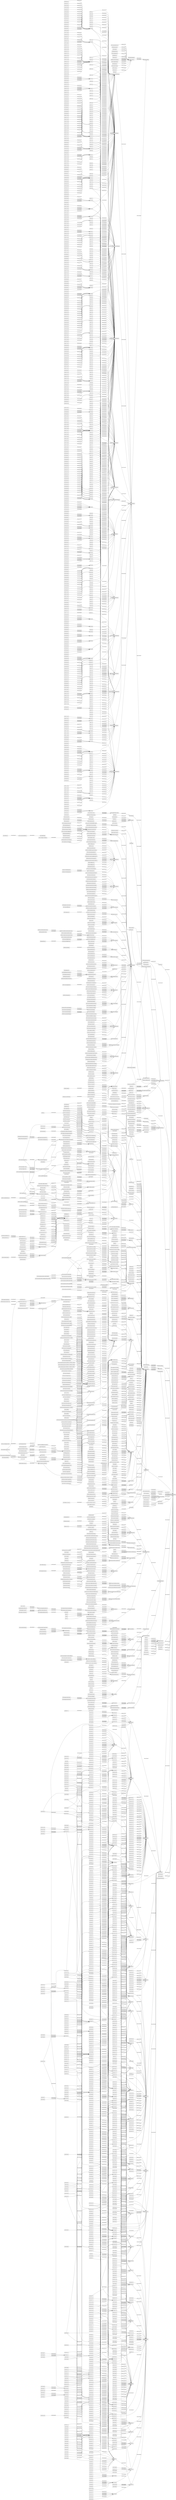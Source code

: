 digraph ar2dtool_diagram { 
rankdir=LR;
size="1000"
node [shape = rectangle, color="black"]; "d3f:CWE-1062" "d3f:CWE-90" "d3f:EmailFiltering" "d3f:T1564.002" "d3f:DBSCAN" "d3f:CWE-194" "d3f:CWE-1335" "d3f:FileServer" "d3f:Assessment" "d3f:AuthorizationLog" "d3f:CWE-98" "d3f:T1128" "d3f:CWE-1007" "d3f:CAPECThing" "d3f:T1057" "d3f:CWE-396" "d3f:SystemServiceSoftware" "d3f:CWE-1297" "d3f:RegressionAnalysis" "d3f:Stacking" "d3f:ExecutableScript" "d3f:CWE-51" "d3f:T1557" "d3f:T1211" "d3f:CWE-550" "d3f:T1574.007" "d3f:T1486" "d3f:T1010" "d3f:SourceCodeReference" "d3f:IntranetFileTransferTraffic" "d3f:Subroutine" "d3f:PortfolioAssessment" "d3f:CWE-1321" "d3f:T1601.001" "d3f:CWE-1068" "d3f:CWE-300" "d3f:SystemConfigurationInitDatabaseRecord" "d3f:T1114" "d3f:FileTransferNetworkTraffic" "d3f:CWE-453" "d3f:CWE-382" "d3f:CWE-563" "d3f:CWE-125" "d3f:T1070.004" "d3f:SoftwareArtifactServer" "d3f:CWE-370" "d3f:CWE-665" "d3f:CWE-29" "d3f:CWE-408" "d3f:T1049" "d3f:CWE-1070" "d3f:Activity" "d3f:T1592" "d3f:Log" "d3f:CWE-1289" "d3f:ChatroomClient" "d3f:AuthenticationService" "d3f:SystemConfigurationInitResource" "d3f:CWE-273" "d3f:LocalAreaNetwork" "d3f:T1562.008" "d3f:Actor-Critic" "d3f:LogicalLink" "d3f:T1203" "d3f:T1547.011" "d3f:K-FoldCross-Validation" "d3f:T1217" "d3f:UserInputFunction" "d3f:HardLink" "d3f:T1003.008" "d3f:CWE-556" "d3f:T1542" "d3f:CertificateFile" "d3f:PhysicalLink" "d3f:CWE-228" "d3f:CWE-231" "d3f:Relational-basedTransferLearning" "d3f:NetworkPackets" "d3f:T1078.002" "d3f:ReverseProxyServer" "d3f:T1542.003" "d3f:T1053.003" "d3f:CWE-771" "d3f:CWE-1119" "d3f:CWE-514" "d3f:T1155" "d3f:T1169" "d3f:T1218.011" "d3f:Vendor" "d3f:T1500" "d3f:CWE-113" "d3f:OrchestrationServer" "d3f:UseCaseStep" "d3f:NetworkVulnerabilityAssessment" "d3f:T1494" "d3f:LogicalRules" "d3f:FastSymbolicLink" "d3f:CWE-674" "d3f:CWE-784" "d3f:T1598" "d3f:DefensiveTechnique" "d3f:CACertificateFile" "d3f:CWE-591" "d3f:WideAreaNetwork" "d3f:CWE-334" "d3f:T1036.007" "d3f:T1098.001" "d3f:CWE-1274" "d3f:InitScript" "d3f:CWE-1105" "d3f:NTFSJunctionPoint" "d3f:Processor" "d3f:CWE-500" "d3f:WebNetworkTraffic" "d3f:T1574.011" "d3f:CWE-494" "d3f:CWE-237" "d3f:CWE-763" "d3f:T1082" "d3f:T1480" "d3f:T1223" "d3f:CWE-777" "d3f:T1218.013" "d3f:CWE-291" "d3f:CWE-166" "d3f:CWE-347" "d3f:ForwardResolutionIPDenylisting" "d3f:T1030" "d3f:ApplicationLayerFirewall" "d3f:PatternMatching" "d3f:CWE-449" "d3f:Generation" "d3f:T1140" "d3f:CWE-1326" "d3f:NTFSLink" "d3f:SymbolicLink" "d3f:InboundInternetMailTraffic" "d3f:CWE-827" "d3f:T1590.005" "d3f:T1059.001" "d3f:URL" "d3f:IntranetNetworkTraffic" "d3f:OperatingSystemProcess" "d3f:EmulatedFileAnalysis" "d3f:CWE-84" "d3f:TransportLink" "d3f:WindowsNtReadFile" "d3f:Partition" "d3f:SystemTimeApplication" "d3f:PointerDereferencingFunction" "d3f:CWE-583" "d3f:LocalFilePermissions" "d3f:MeanAbsoluteDeviation" "d3f:CWE-402" "d3f:T1529" "d3f:CWE-597" "d3f:CWE-910" "d3f:CWE-159" "d3f:DomainNameReputationAnalysis" "d3f:RestoreUserAccountAccess" "d3f:RemoteTerminalSessionDetection" "d3f:T1583" "d3f:CWE-1283" "d3f:CWE-269" "d3f:HeapSegment" "d3f:UnixHardLink" "d3f:T1556.002" "d3f:DynamicAnalysisTool" "d3f:CWE-1393" "d3f:LinuxPtraceArgumentPTRACEINTERRUPT" "d3f:CWE-506" "d3f:ServiceBinaryVerification" "d3f:LinuxOpenAtArgumentO_RDONLY-O_WRONLY-O_RDWR" "d3f:T1196" "d3f:T1591.001" "d3f:T1021.002" "d3f:OperationalRiskAssessment" "d3f:CallStack" "d3f:CWE-708" "d3f:CWE-222" "d3f:CWE-1123" "d3f:Certificate" "d3f:T1146" "d3f:RemovableMediaDevice" "d3f:CWE-1386" "d3f:SecondaryStorage" "d3f:CWE-326" "d3f:PerHostDownload-UploadRatioAnalysis" "d3f:K-NearestNeighbors" "d3f:KerberosTicketGrantingTicket" "d3f:CWE-375" "d3f:CWE-1311" "d3f:CWE-118" "d3f:CWE-184" "d3f:CWE-1058" "d3f:T1104" "d3f:CWE-15" "d3f:WebScriptFile" "d3f:InboundNetworkTraffic" "d3f:T1098" "d3f:MemoryManagementUnitComponent" "d3f:CWE-48" "d3f:CWE-278" "d3f:T1208" "d3f:CWE-547" "d3f:CWE-623" "d3f:T1007" "d3f:T1552.006" "d3f:KendallsRankCorrelationCoefficient" "d3f:ShadowStackComparisons" "d3f:CloudServiceAuthorization" "d3f:T1547" "d3f:DecoyFile" "d3f:CWE-939" "d3f:NetworkFlowSensor" "d3f:LinuxExecve" "d3f:ArtificialNeuralNetClassification" "d3f:T1578.004" "d3f:DNSDenylisting" "d3f:CWE-1164" "d3f:CWE-104" "d3f:CWE-1044" "d3f:First-stageBootLoader" "d3f:License" "d3f:MailNetworkTraffic" "d3f:CWE-602" "d3f:OSAPICreateSocket" "d3f:DHCPServer" "d3f:StandardDeviation" "d3f:CWE-367" "d3f:CWE-1330" "d3f:T1084" "d3f:Person" "d3f:DeepConvolutionalGAN" "d3f:CWE-1317" "d3f:DescriptiveStatistics" "d3f:SystemFirmwareVerification" "d3f:DecoyArtifact" "d3f:MobilePhone" "d3f:CWE-1067" "d3f:OSAPIPrivateFunction" "d3f:Document" "d3f:EmailRemoval" "d3f:AdministrativeFeature" "d3f:CWE-1279" "d3f:CWE-615" "d3f:CWE-153" "d3f:CWE-422" "d3f:T1573.001" "d3f:T1596.001" "d3f:CWE-33" "d3f:CWE-263" "d3f:T1077" "d3f:T1574.002" "d3f:T1588" "d3f:Application" "d3f:CWE-532" "d3f:AnalyticalPurpose" "d3f:T1090.001" "d3f:T1187" "d3f:CWE-768" "d3f:CWE-282" "d3f:CWE-1091" "d3f:PhysicalAddress" "d3f:OperatingSystem" "d3f:CWE-1232" "d3f:AccessControlList" "d3f:CWE-1303" "d3f:DatabaseQueryStringAnalysis" "d3f:CWE-924" "d3f:T1035" "d3f:LinuxFork" "d3f:SystemUtilizationRecord" "d3f:T1502" "d3f:T1137.002" "d3f:T1546.010" "d3f:InternetArticle" "d3f:CWE-692" "d3f:CWE-1099" "d3f:CWE-435" "d3f:T1145" "d3f:CWE-943" "d3f:CWE-484" "d3f:T1585.002" "d3f:T1612" "d3f:T1608.005" "d3f:ExecutableDenylisting" "d3f:CycleGAN" "d3f:IntrusionPreventionSystem" "d3f:NTFSHardLink" "d3f:CWE-89" "d3f:CWE-650" "d3f:AuthenticationCacheInvalidation" "d3f:CWE-588" "d3f:T1114.002" "d3f:OSAPIConnectSocket" "d3f:OutboundInternetMailTraffic" "d3f:ParentProcess" "d3f:CCIControl" "d3f:T1048" "d3f:CWE-6" "d3f:CWE-1052" "d3f:ScriptApplicationProcess" "d3f:T1574" "d3f:SoftwareLibrary" "d3f:T1558.002" "d3f:T1102.002" "d3f:StringPatternMatching" "d3f:T1602.002" "d3f:WebAuthentication" "d3f:T1202" "d3f:CWE-541" "d3f:CWE-1234" "d3f:FileCreationAnalysis" "d3f:Proposition" "d3f:InterprocessCommunication" "d3f:HeterogeneousFeature-basedTransferLearning" "d3f:UtilitySoftware" "d3f:CWE-1248" "d3f:CWE-643" "d3f:CWE-470" "d3f:AssetVulnerabilityEnumeration" "d3f:CWE-213" "d3f:T1027" "d3f:FirmwareEmbeddedMonitoringCode" "d3f:OutboundInternetNetworkTraffic" "d3f:T1546.002" "d3f:T1567" "d3f:T1137" "d3f:T1218.003" "d3f:MessageTransferAgent" "d3f:SystemPasswordDatabase" "d3f:ProcessCodeSegment" "d3f:T1505.001" "d3f:SymbolicLogic" "d3f:MemoryBoundaryTracking" "d3f:CWE-656" "d3f:CWE-170" "d3f:T1056.002" "d3f:ReadFile" "d3f:CWE-463" "d3f:CloudConfiguration" "d3f:T1048.001" "d3f:T1558.004" "d3f:CWE-206" "d3f:CWE-74" "d3f:JournalArticle" "d3f:CWE-573" "d3f:Shim" "d3f:CWE-316" "d3f:DivisiveClustering" "d3f:CWE-831" "d3f:NetworkNode" "d3f:T1547.002" "d3f:CWE-1273" "d3f:DatabaseFile" "d3f:ActiveLearning" "d3f:Kurtosis" "d3f:ResourceAccessPatternAnalysis" "d3f:CWE-158" "d3f:CredentialTransmissionScoping" "d3f:CWE-649" "d3f:LinuxUnlink" "d3f:CWE-476" "d3f:T1055.015" "d3f:CWE-219" "d3f:BootSector" "d3f:LinuxOpenArgumentO_CREAT" "d3f:OSAPICreateThread" "d3f:CWE-759" "d3f:T1218.009" "d3f:T1565.001" "d3f:RFReceiver" "d3f:ProjectedClustering" "d3f:T1001.001" "d3f:UserManualReference" "d3f:CWE-607" "d3f:HardwareDriver" "d3f:CWE-1252" "d3f:T1090.003" "d3f:SpecificationReference" "d3f:KerberosTicket" "d3f:InitialAccess" "d3f:CWE-1093" "d3f:Linux_Exit" "d3f:CWE-302" "d3f:CWE-697" "d3f:RDPSession" "d3f:T1074.002" "d3f:CWE-66" "d3f:CWE-296" "d3f:T1055.008" "d3f:T1060" "d3f:MediaServer" "d3f:CWE-579" "d3f:CWE-582" "d3f:GraphicalUserInterface" "d3f:T1562.004" "d3f:CWE-144" "d3f:CWE-391" "d3f:T1170" "d3f:Organization" "d3f:CWE-1265" "d3f:CWE-24" "d3f:CWE-427" "d3f:T1480.001" "d3f:T1068" "d3f:CWE-1072" "d3f:DigitalFingerprint" "d3f:LocalResourceAccess" "d3f:T1059.006" "d3f:T1566.001" "d3f:NewsArticle" "d3f:CWE-537" "d3f:SomersD" "d3f:NetworkResourceAccess" "d3f:T1178" "d3f:CWE-805" "d3f:ContainerBuildTool" "d3f:CWE-915" "d3f:T1547.003" "d3f:EnsembleLearning" "d3f:FeatureAssessment" "d3f:DHCPNetworkTraffic" "d3f:T1021" "d3f:ProcessImage" "d3f:ParametricTests" "d3f:DNN-basedClustering" "d3f:DiscoveryTechnique" "d3f:PartialMatching" "d3f:WeightedMean" "d3f:T1561" "d3f:CWE-1085" "d3f:T1131" "d3f:Parameter-basedTransferLearning" "d3f:Compiler" "d3f:T1542.005" "d3f:QueryByCommittee" "d3f:HardDiskFirmware" "d3f:MultimediaDocumentFile" "d3f:T1557.001" "d3f:CWE-357" "d3f:Simulation" "d3f:CWE-1043" "d3f:T1553.006" "d3f:CWE-908" "d3f:T1036.003" "d3f:BroadcastDomainIsolation" "d3f:T1069.002" "d3f:CWE-12" "d3f:T1136.002" "d3f:T1560.002" "d3f:CWE-676" "d3f:CWE-200" "d3f:RFShielding" "d3f:CWE-1331" "d3f:T1204.002" "d3f:CWE-419" "d3f:T1588.003" "d3f:T1606.002" "d3f:CWE-786" "d3f:ArchiveFile" "d3f:CWE-94" "d3f:NetworkTrafficPolicyMapping" "d3f:T1124" "d3f:CWE-529" "d3f:LinuxPtraceArgumentPTRACE_TRACEME" "d3f:CWE-1191" "d3f:T1053" "d3f:CWE-1239" "d3f:MemoryProtectionUnit" "d3f:StackFrame" "d3f:CWE-162" "d3f:CWE-1293" "d3f:VideoInputDevice" "d3f:PhysicalArtifact" "d3f:T1583.004" "d3f:ObjectFile" "d3f:Prolog" "d3f:T1546.007" "d3f:LateralMovement" "d3f:T1584.005" "d3f:T1076" "d3f:Authentication" "d3f:Persistence" "d3f:RegexMatching" "d3f:CWE-823" "d3f:T1590.001" "d3f:T1027.004" "d3f:SystemDependencyMapping" "d3f:Provider" "d3f:CWE-349" "d3f:T1091" "d3f:CWE-1302" "d3f:Database" "d3f:ActivePhysicalLinkMapping" "d3f:T1087.003" "d3f:Password" "d3f:T1525" "d3f:CWE-1049" "d3f:UserDataTransferAnalysis" "d3f:CWE-65" "d3f:CWE-691" "d3f:T1110" "d3f:T1564.009" "d3f:UseCaseGoal" "d3f:T1555.001" "d3f:T1621" "d3f:T1055.002" "d3f:DeadCodeElimination" "d3f:CWE-836" "d3f:CWE-135" "d3f:CWE-1022" "d3f:T1134.004" "d3f:ContainerImage" "d3f:BusinessCommunicationPlatformClient" "d3f:EvalFunction" "d3f:CWE-421" "d3f:ConvolutionalNeuralNetwork" "d3f:IdentifierActivityAnalysis" "d3f:CWE-1299" "d3f:T1172" "d3f:CWE-684" "d3f:CWE-58" "d3f:CWE-1224" "d3f:CapabilityAssessment" "d3f:CWE-1395" "d3f:PasswordManager" "d3f:T1569.002" "d3f:ConfigurationInventory" "d3f:ATTACKThing" "d3f:RemoteDatabaseQuery" "d3f:T1017" "d3f:CWE-794" "d3f:DigitalObject" "d3f:T1003.004" "d3f:GatedRecurrentUnit" "d3f:OrchestrationController" "d3f:KernelModule" "d3f:CWE-1257" "d3f:AdministrativeNetworkTraffic" "d3f:T1561.001" "d3f:Open-sourceDeveloper" "d3f:OrganizationMapping" "d3f:T1546.008" "d3f:CWE-703" "d3f:CWE-241" "d3f:UnitTestExecutionTool" "d3f:Service" "d3f:CWE-1115" "d3f:CWE-510" "d3f:T1151" "d3f:CWE-351" "d3f:LinuxRead" "d3f:T1165" "d3f:LinuxRenameat2" "d3f:MessageAnalysis" "d3f:T1560.001" "d3f:T1092" "d3f:T1490" "d3f:CWE-176" "d3f:PropositionalLogic" "d3f:CWE-670" "d3f:Procedure" "d3f:CWE-1077" "d3f:CommandHistoryLog" "d3f:LinuxExecveat" "d3f:CWE-413" "d3f:AddressSpace" "d3f:CWE-780" "d3f:T1594" "d3f:Moments" "d3f:ClientApplication" "d3f:CWE-523" "d3f:PolicyGradient" "d3f:NetworkFileShareResource" "d3f:ProprietaryLicense" "d3f:OperatingSystemExecutableFile" "d3f:CWE-330" "d3f:CWE-625" "d3f:T1547.008" "d3f:BucketOfModels" "d3f:T1009" "d3f:Policy" "d3f:T1552" "d3f:CWE-1101" "d3f:T1552.001" "d3f:T1539" "d3f:InboundSessionVolumeAnalysis" "d3f:ProcessSpawnAnalysis" "d3f:BERT" "d3f:CWE-233" "d3f:T1592.004" "d3f:T1078.004" "d3f:T1550.001" "d3f:ThinClientComputer" "d3f:CWE-773" "d3f:CWE-343" "d3f:T1218.008" "d3f:HardwareDevice" "d3f:SessionDurationAnalysis" "d3f:Technique" "d3f:ClusterAnalysis" "d3f:T1037.005" "d3f:CWE-1322" "d3f:T1564.003" "d3f:CWE-195" "d3f:CWE-1336" "d3f:UserSessionInitConfigAnalysis" "d3f:CWE-1069" "d3f:T1115" "d3f:OSAPIGetSystemTime" "d3f:T1129" "d3f:CWE-468" "d3f:FuzzyLogic" "d3f:T1110.001" "d3f:UserInitScript" "d3f:CWE-397" "d3f:CWE-578" "d3f:ARIMAModel" "d3f:VPNServer" "d3f:Median" "d3f:UserAction" "d3f:CWE-290" "d3f:CWE-52" "d3f:T1558" "d3f:ServiceDependencyMapping" "d3f:Switch" "d3f:CWE-551" "d3f:T1574.008" "d3f:UserGeolocationLogonPatternAnalysis" "d3f:T1011" "d3f:Maximum-marginLearning" "d3f:DistributionProperties" "d3f:T1195.001" "d3f:KioskComputer" "d3f:C4.5" "d3f:CWE-288" "d3f:T1218" "d3f:ExpectedModelChange" "d3f:StringEquivalenceMatching" "d3f:Q-Learning" "d3f:T1546.012" "d3f:StandaloneHoneynet" "d3f:OperationalActivityMapping" "d3f:Hybrid-basedTransferLearning" "d3f:CacheMemory" "d3f:CWE-454" "d3f:CWE-1328" "d3f:TemporalLogic" "d3f:CWE-564" "d3f:Router" "d3f:CWE-126" "d3f:CWE-307" "d3f:T1070.005" "d3f:Dependency" "d3f:CWE-114" "d3f:CWE-409" "d3f:Host-basedFirewall" "d3f:CWE-8" "d3f:T1100" "d3f:Scheduling" "d3f:CWE-1071" "d3f:Semi-supervisedCluster-then-label" "d3f:T1094" "d3f:Perturbation-basedLearning" "d3f:CWE-675" "d3f:T1190" "d3f:CWE-44" "d3f:T1562.009" "d3f:CWE-274" "d3f:RestoreFile" "d3f:OWL" "d3f:LinuxMmap2" "d3f:T1204" "d3f:CWE-93" "d3f:T1599" "d3f:CWE-543" "d3f:Enclave" "d3f:T1003" "d3f:ProcessDataSegment" "d3f:T1198" "d3f:T1052" "d3f:T1552.002" "d3f:T1543" "d3f:CWE-1243" "d3f:CWE-229" "d3f:Evict" "d3f:CWE-1106" "d3f:ChildProcess" "d3f:KernelProcessTable" "d3f:T1053.004" "d3f:NetworkSession" "d3f:T1156" "d3f:ProgressivelyGrowingGAN" "d3f:T1574.012" "d3f:CWE-495" "d3f:T1218.012" "d3f:NetworkTrafficFiltering" "d3f:T1501" "d3f:GetSystemTime" "d3f:EncryptedCredential" "d3f:CWE-778" "d3f:T1495" "d3f:MemoryManagementUnit" "d3f:AutoregressiveModel" "d3f:Model" "d3f:CWE-377" "d3f:ProcessSegmentExecutionPrevention" "d3f:ConfigurationFile" "d3f:CWE-1063" "d3f:ScheduledJob" "d3f:T1106" "d3f:Discovery" "d3f:StyleGAN" "d3f:CWE-1173" "d3f:CWE-335" "d3f:Firmware" "d3f:RawMemoryAccessFunction" "d3f:CWE-1275" "d3f:CWE-134" "d3f:CWE-99" "d3f:LogicProgramming" "d3f:CWE-598" "d3f:T1058" "d3f:T1584" "d3f:DecoyUserCredential" "d3f:WriteFile" "d3f:CWE-238" "d3f:PasswordStore" "d3f:CWE-764" "d3f:ApplicationHardening" "d3f:CWE-507" "d3f:T1218.014" "d3f:CWE-348" "d3f:DiskEncryption" "d3f:T1591.002" "d3f:MemoryAddressSpace" "d3f:T1031" "d3f:T1212" "d3f:T1499.001" "d3f:PassiveLogicalLinkMapping" "d3f:LinuxOpenAt2ArgumentO_CREAT" "d3f:LogMessageFunction" "d3f:T1487" "d3f:ProcessCodeSegmentVerification" "d3f:T1141" "d3f:PrivilegedUserAccount" "d3f:CWE-480" "d3f:T1590.006" "d3f:T1608.001" "d3f:CWE-1124" "d3f:CWE-120" "d3f:Sensor" "d3f:CWE-85" "d3f:ResourceFork" "d3f:CWE-584" "d3f:CWE-327" "d3f:CWE-403" "d3f:ProcessLineageAnalysis" "d3f:T1044" "d3f:ServiceApplication" "d3f:ImageCodeSegment" "d3f:T1570" "d3f:CWE-383" "d3f:ControlCatalog" "d3f:CWE-1284" "d3f:PrimaryStorage" "d3f:CWE-666" "d3f:CWE-1394" "d3f:DescriptionLogic" "d3f:T1593" "d3f:T1021.003" "d3f:CWE-279" "d3f:StackFrameCanary" "d3f:Transformer-XL" "d3f:CWE-1229" "d3f:BooleanExpressionMatching" "d3f:PolicyReference" "d3f:CanopyClustering" "d3f:SystemInitConfiguration" "d3f:T1547.012" "d3f:Certificate-basedAuthentication" "d3f:CWE-223" "d3f:CWE-1110" "d3f:CapabilityFeature" "d3f:T1037" "d3f:T1548" "d3f:NetworkCardFirmware" "d3f:T1619" "d3f:CommandLineInterface" "d3f:WindowsNtOpenFile" "d3f:T1147" "d3f:CWE-486" "d3f:PhysicalLinkMapping" "d3f:Contribution" "d3f:CWE-1312" "d3f:CWE-772" "d3f:CWE-652" "d3f:CWE-1059" "d3f:UserAccount" "d3f:ResamplingEnsemble" "d3f:T1105" "d3f:Impact" "d3f:CWE-444" "d3f:T1085" "d3f:DirectoryService" "d3f:T1099" "d3f:AccessToken" "d3f:T1518.001" "d3f:HardwareComponentInventory" "d3f:CWE-49" "d3f:CWE-610" "d3f:AuthenticationLog" "d3f:CWE-548" "d3f:System" "d3f:CWE-1193" "d3f:T1008" "d3f:T1534" "d3f:T1070" "d3f:AsymmetricKey" "d3f:SystemInitProcess" "d3f:CommandAndControl" "d3f:T1216.001" "d3f:CWE-154" "d3f:T1098.002" "d3f:Firewall" "d3f:T1180" "d3f:T1573.002" "d3f:T1055.011" "d3f:AdministrativeNetworkActivityAnalysis" "d3f:T1078" "d3f:SARSA" "d3f:CWE-501" "d3f:T1188" "d3f:LocalAccountMonitoring" "d3f:CWE-603" "d3f:CWE-430" "d3f:ModalLogic" "d3f:CWE-368" "d3f:CWE-1304" "d3f:CWE-925" "d3f:Dyna-Q" "d3f:CWE-1318" "d3f:WindowsNtAllocateVirtualMemory" "d3f:CWE-167" "d3f:T1546.011" "d3f:CWE-693" "d3f:ResourceDevelopmentTechnique" "d3f:T1555.003" "d3f:InferentialStatistics" "d3f:OperatingSystemLogFile" "d3f:Page" "d3f:IPCTrafficAnalysis" "d3f:RankCorrelationCoefficient" "d3f:CompilerConfigurationFile" "d3f:HierarchicalDomainDenylisting" "d3f:Process" "d3f:CWE-828" "d3f:CWE-140" "d3f:CWE-321" "d3f:LogisticRegression" "d3f:CWE-616" "d3f:DiscriminantAnalysis" "d3f:SenderMTAReputationAnalysis" "d3f:T1114.003" "d3f:CWE-20" "d3f:T1559.001" "d3f:Forecasting" "d3f:CWE-250" "d3f:DNSTrafficAnalysis" "d3f:AnalysisOfAlternatives" "d3f:T1596.002" "d3f:T1600" "d3f:CWE-34" "d3f:T1059.002" "d3f:T1589" "d3f:T1601.002" "d3f:InboundInternetDNSResponseTraffic" "d3f:T1558.003" "d3f:T1174" "d3f:PlatformHardening" "d3f:T1071.001" "d3f:AssociationRuleLearning" "d3f:UserStartupScriptFile" "d3f:CWE-283" "d3f:PersonalComputer" "d3f:CWE-911" "d3f:CWE-1233" "d3f:DomainUserAccount" "d3f:T1556.003" "d3f:T1503" "d3f:T1137.003" "d3f:T1197" "d3f:CWE-1249" "d3f:PointEstimation" "d3f:CWE-436" "d3f:T1613" "d3f:One-timePassword" "d3f:PageFrame" "d3f:T1205.001" "d3f:CredentialRevoking" "d3f:MoveFile" "d3f:CWE-353" "d3f:Semi-supervisedTransductiveLearning" "d3f:CWE-7" "d3f:CWE-1053" "d3f:SpectralClustering" "d3f:CWE-657" "d3f:CommandHistoryLogFile" "d3f:ForwardResolutionDomainDenylisting" "d3f:T1491.001" "d3f:DomainTrustPolicy" "d3f:T1102.003" "d3f:CWE-185" "d3f:CWE-256" "d3f:CWE-75" "d3f:DeonticLogic" "d3f:CWE-539" "d3f:CWE-1235" "d3f:Reconnaissance" "d3f:CWE-214" "d3f:T1028" "d3f:T1209" "d3f:UserInterface" "d3f:T1546.003" "d3f:T1138" "d3f:T1552.007" "d3f:T1072" "d3f:CWE-477" "d3f:T1484.001" "d3f:InterquartileRange" "d3f:ProcessSelf-ModificationDetection" "d3f:T1182" "d3f:CommandAndControlTechnique" "d3f:T1505.002" "d3f:Guidance" "d3f:LinuxTime" "d3f:CWE-362" "d3f:T1001.002" "d3f:CWE-105" "d3f:T1548.001" "d3f:T1056.003" "d3f:T1090.004" "d3f:CWE-1045" "d3f:CWE-61" "d3f:CWE-1094" "d3f:T1048.002" "d3f:CWE-207" "d3f:CWE-1190" "d3f:CWE-187" "d3f:OutboundNetworkTraffic" "d3f:T1614.001" "d3f:CWE-317" "d3f:RemoteSession" "d3f:CWE-832" "d3f:CWE-297" "d3f:ActiveLogicalLinkMapping" "d3f:CWE-1260" "d3f:T1647" "d3f:CWE-392" "d3f:CWE-636" "d3f:RelayPatternAnalysis" "d3f:SystemStartupDirectory" "d3f:NetworkDirectoryResource" "d3f:ConfigurationResource" "d3f:CWE-54" "d3f:DecoySessionToken" "d3f:CWE-680" "d3f:T1059.007" "d3f:T1566.002" "d3f:T1013" "d3f:CWE-790" "d3f:T1565.002" "d3f:Article" "d3f:IOPortRestriction" "d3f:Volume" "d3f:CWE-1253" "d3f:ReinforcementLearning" "d3f:CWE-698" "d3f:CryptographicKey" "d3f:T1036" "d3f:LinuxSocket" "d3f:T1562" "d3f:CWE-67" "d3f:ServiceProvider" "d3f:WebFileResource" "d3f:T1553.001" "d3f:RandomSplits" "d3f:Kernel-basedProcessIsolation" "d3f:K-meansClustering" "d3f:Grid-CNN" "d3f:CWE-309" "d3f:Mode" "d3f:OutboundInternetWebTraffic" "d3f:CWE-1266" "d3f:OfficeApplicationFile" "d3f:CWE-25" "d3f:SetSystemConfigValue" "d3f:CWE-651" "d3f:T1036.004" "d3f:CWE-1073" "d3f:TrimmedMean" "d3f:CWE-589" "d3f:LinuxClone3" "d3f:T1136.003" "d3f:CWE-13" "d3f:T1547.004" "d3f:Client-serverPayloadProfiling" "d3f:OSAPIWriteFile" "d3f:T1022" "d3f:BayesianModelAveraging" "d3f:CustomArchiveFile" "d3f:CWE-1086" "d3f:T1132" "d3f:RestoreObject" "d3f:T1543.001" "d3f:CWE-644" "d3f:CWE-471" "d3f:CentralTendency" "d3f:T1584.006" "d3f:CWE-754" "d3f:T1593.001" "d3f:T1568" "d3f:EmailAttachment" "d3f:T1218.004" "d3f:BootLoader" "d3f:T1497" "d3f:NetworkResource" "d3f:PasswordDatabase" "d3f:Restore" "d3f:MulticlassClassification" "d3f:T1069.003" "d3f:T1560.003" "d3f:T1037.001" "d3f:CorrelationClustering" "d3f:CWE-201" "d3f:OSAPITraceProcess" "d3f:T1087.004" "d3f:T1016.001" "d3f:CWE-1332" "d3f:ServiceDependency" "d3f:UserToUserMessage" "d3f:DeveloperApplication" "d3f:T1111" "d3f:PlatformMonitoring" "d3f:T1555.002" "d3f:CWE-311" "d3f:CredentialAccessTechnique" "d3f:T1125" "d3f:RegressionAnalysisLearning" "d3f:WindowsNtFreeVirtualMemory" "d3f:CWE-1004" "d3f:CWE-464" "d3f:Semi-supervisedGenerativeModelLearning" "d3f:T1055.003" "d3f:CWE-1189" "d3f:CWE-1192" "d3f:WebServerApplication" "d3f:CWE-837" "d3f:LocalAuthorizationService" "d3f:CWE-393" "d3f:CWE-574" "d3f:MicrosoftHTMLApplication" "d3f:T1134.005" "d3f:CWE-1037" "d3f:EndpointHealthBeacon" "d3f:WindowsNtWriteFileGather" "d3f:WindowsNtSuspendThread" "d3f:T1063" "d3f:T1554" "d3f:SubstringMatching" "d3f:T1574.004" "d3f:T1173" "d3f:T1590.002" "d3f:T1027.005" "d3f:CWE-284" "d3f:RestoreDatabase" "d3f:CWE-1100" "d3f:T1622" "d3f:ShimDatabase" "d3f:CWE-450" "d3f:AverageAbsoluteDeviation" "d3f:CWE-242" "d3f:CWE-733" "d3f:CWE-560" "d3f:WindowsNtCreateNamedPipeFile" "d3f:CWE-303" "d3f:DataExchangeMapping" "d3f:CWE-352" "d3f:OSAPITerminateProcess" "d3f:T1166" "d3f:Network" "d3f:T1055.009" "d3f:StaticAnalysisTool" "d3f:Microcode" "d3f:T1497.001" "d3f:CWE-1286" "d3f:CWE-145" "d3f:CWE-671" "d3f:RemoteProcedureCall" "d3f:CWE-685" "d3f:CWE-428" "d3f:T1069" "d3f:CWE-781" "d3f:T1595" "d3f:RestoreDiskImage" "d3f:DeleteFile" "d3f:SystemDependency" "d3f:CWE-795" "d3f:T1003.005" "d3f:CWE-538" "d3f:T1179" "d3f:CWE-806" "d3f:UserAccountPermissions" "d3f:T1561.002" "d3f:ThreadStartFunction" "d3f:CWE-916" "d3f:T1546.009" "d3f:CWE-704" "d3f:CWE-1102" "d3f:TransferLearning" "d3f:CWE-1116" "d3f:CWE-511" "d3f:T1152" "d3f:PythonScriptFile" "d3f:ApplicationInstaller" "d3f:MailServer" "d3f:CWE-491" "d3f:OpticalModem" "d3f:CWE-248" "d3f:CWE-774" "d3f:T1093" "d3f:T1557.002" "d3f:T1491" "d3f:CWE-177" "d3f:CWE-358" "d3f:UserGroup" "d3f:CWE-414" "d3f:T1564.004" "d3f:CWE-909" "d3f:Latency" "d3f:UncertaintySampling" "d3f:Density-weightedMethod" "d3f:CWE-524" "d3f:CWE-838" "d3f:CWE-331" "d3f:T1204.003" "d3f:T1588.004" "d3f:Hardware-basedProcessIsolation" "d3f:OSAPISuspendProcess" "d3f:InformationContentEntity" "d3f:CWE-787" "d3f:CWE-130" "d3f:CWE-95" "d3f:T1526" "d3f:EndpointSensor" "d3f:FileShareService" "d3f:T1054" "d3f:ApplicationShim" "d3f:AnalyticTechnique" "d3f:CWE-1294" "d3f:Semi-supervisedPre-training" "d3f:CWE-234" "d3f:T1583.005" "d3f:CWE-53" "d3f:T1559" "d3f:T1550.002" "d3f:T1220" "d3f:OSAPIDeleteFile" "d3f:T1574.009" "d3f:CWE-344" "d3f:Centroid-basedClustering" "d3f:T1158" "d3f:T1012" "d3f:T1195.002" "d3f:RemoteAuthorizationService" "d3f:InputDeviceAnalysis" "d3f:CWE-824" "d3f:CWE-1323" "d3f:CertificateAnalysis" "d3f:NetworkNodeInventory" "d3f:Collection" "d3f:CWE-705" "d3f:DatabaseServer" "d3f:Skewness" "d3f:T1116" "d3f:CWE-1120" "d3f:ConferencePaper" "d3f:TFTPServer" "d3f:CWE-455" "d3f:AsymmetricFeature-basedTransferLearning" "d3f:CWE-469" "d3f:ExternalKnowledgeBase" "d3f:ANN-basedClustering" "d3f:WebResourceAccess" "d3f:T1160" "d3f:CWE-565" "d3f:T1110.002" "d3f:SymbolicAI" "d3f:T1070.006" "d3f:CWE-337" "d3f:CWE-608" "d3f:T1498.001" "d3f:CWE-1280" "d3f:CWE-1023" "d3f:CWE-26" "d3f:CWE-1390" "d3f:FileHashReputationAnalysis" "d3f:OrganizationalActivity" "d3f:T1191" "d3f:NaiveBayesClassifier" "d3f:CWE-59" "d3f:CWE-289" "d3f:CWE-620" "d3f:T1219" "d3f:CWE-920" "d3f:AdminFeatureClaim" "d3f:CWE-558" "d3f:T1199" "d3f:CoefficientOfVariation" "d3f:T1018" "d3f:StackFrameCanaryValidation" "d3f:CWE-1329" "d3f:LinuxClone" "d3f:T1053.005" "d3f:NTFSSymbolicLink" "d3f:LinuxWritev" "d3f:IndirectBranchCallAnalysis" "d3f:CWE-308" "d3f:T1578.001" "d3f:TicketGrantingTicket" "d3f:SegmentAddressOffsetRandomization" "d3f:CWE-115" "d3f:Matching" "d3f:CWE-9" "d3f:T1101" "d3f:T1496" "d3f:CWE-440" "d3f:Graph-basedClustering" "d3f:CWE-378" "d3f:CWE-1341" "d3f:T1095" "d3f:GetOpenSockets" "d3f:TPMBootIntegrity" "d3f:CWE-45" "d3f:CWE-1078" "d3f:CWE-544" "d3f:T1004" "d3f:CWE-1188" "d3f:T1530" "d3f:CWE-1244" "d3f:CWE-626" "d3f:PersistenceTechnique" "d3f:T1547.009" "d3f:BayesianMethod" "d3f:CWE-1107" "d3f:ApplicationLayerLink" "d3f:PeripheralFirmware" "d3f:ProtocolMetadataAnomalyDetection" "d3f:CWE-260" "d3f:AcademicArticle" "d3f:T1553" "d3f:Clustering" "d3f:T1574.013" "d3f:CWE-496" "d3f:CWE-239" "d3f:IntrinsicallySemi-supervisedLearning" "d3f:CART" "d3f:T1482" "d3f:CWE-779" "d3f:CWE-293" "d3f:ImageDataSegment" "d3f:SpearmansRankCorrelationCoefficient" "d3f:CWE-107" "d3f:CWE-163" "d3f:CWE-1064" "d3f:T1107" "d3f:Exec" "d3f:DefensiveTactic" "d3f:CWE-446" "d3f:CredentialCompromiseScopeAnalysis" "d3f:CWE-1174" "d3f:CWE-196" "d3f:CWE-732" "d3f:CWE-121" "d3f:CWE-86" "d3f:CWE-612" "d3f:OperatingSystemMonitoring" "d3f:CWE-404" "d3f:PearsonsCorrelationCoefficient" "d3f:CWE-599" "d3f:T1045" "d3f:ArtifactServer" "d3f:CWE-30" "d3f:T1059" "d3f:Summarizing" "d3f:T1585" "d3f:CWE-1285" "d3f:IntegrationTestExecutionTool" "d3f:User" "d3f:CWE-508" "d3f:MessageHardening" "d3f:T1591.003" "d3f:T1213" "d3f:T1499.002" "d3f:T1021.004" "d3f:CWE-552" "d3f:T1193" "d3f:T1563.001" "d3f:T1488" "d3f:AcademicPaperReference" "d3f:FilePathOpenFunction" "d3f:SecurityToken" "d3f:CWE-940" "d3f:CWE-481" "d3f:HeterogeneousTransferLearning" "d3f:T1600.001" "d3f:WindowsRegistry" "d3f:CWE-224" "d3f:T1038" "d3f:T1608.002" "d3f:OperationalDependencyMapping" "d3f:HarmonicMean" "d3f:T1546.013" "d3f:RestoreConfiguration" "d3f:ServiceApplicationProcess" "d3f:RemoteTerminalSession" "d3f:ExceptionHandler" "d3f:T1148" "d3f:AdminFeatureAssessment" "d3f:Pointer" "d3f:OperatingSystemSharedLibraryFile" "d3f:LinuxOpenAt2ArgumentO_RDONLY-O_WRONLY-O_RDWR" "d3f:NetworkTrafficAnalysis" "d3f:CWE-328" "d3f:LinuxRename" "d3f:CWE-384" "d3f:ProcessStartFunction" "d3f:CWE-127" "d3f:CWE-1258" "d3f:CWE-653" "d3f:Transformer-basedLearning" "d3f:CWE-372" "d3f:CWE-667" "d3f:CWE-181" "d3f:AgglomerativeClustering" "d3f:SoftwareLibraryFile" "d3f:WebSessionActivityAnalysis" "d3f:ROM" "d3f:ExecutableFile" "d3f:CWE-842" "d3f:CWE-1270" "d3f:PassivePhysicalLinkMapping" "d3f:CWE-210" "d3f:T1205" "d3f:T1547.013" "d3f:InternetArticleReference" "d3f:PrincipalComponentsAnalysis" "d3f:PrivateKey" "d3f:Model-basedReinforcementLearning" "d3f:OperatingSystemConfiguration" "d3f:T1134" "d3f:T1552.003" "d3f:Multi-factorAuthentication" "d3f:CWE-487" "d3f:UnixLink" "d3f:InboundInternetNetworkTraffic" "d3f:DocumentFile" "d3f:CopyToken" "d3f:HomoglyphDetection" "d3f:BootRecord" "d3f:T1157" "d3f:CWE-1209" "d3f:DeepQ-learning" "d3f:OperatingSystemConfigurationFile" "d3f:DimensionReduction" "d3f:CollaborativeSoftware" "d3f:T1086" "d3f:OffensiveTactic" "d3f:CWE-1319" "d3f:Modem" "d3f:CWE-313" "d3f:Directory" "d3f:JobFunctionAccessPatternAnalysis" "d3f:DisplayServer" "d3f:CWE-80" "d3f:T1586.001" "d3f:UnsupervisedLearning" "d3f:T1071" "d3f:LinuxRenameat" "d3f:CWE-593" "d3f:CWE-617" "d3f:CWE-155" "d3f:CWE-336" "d3f:T1547.015" "d3f:T1181" "d3f:T1098.003" "d3f:T1559.002" "d3f:CWE-1276" "d3f:CWE-35" "d3f:T1079" "d3f:T1059.003" "d3f:CWE-502" "d3f:T1189" "d3f:WindowsNtCreatePagingFile" "d3f:SystemFileAnalysis" "d3f:CWE-765" "d3f:CWE-926" "d3f:BinaryLargeObject" "d3f:CWE-168" "d3f:T1504" "d3f:Density-basedClustering" "d3f:UnlockAccount" "d3f:CWE-694" "d3f:T1518" "d3f:SystemConfigurationDatabase" "d3f:T1032" "d3f:CWE-437" "d3f:T1614" "d3f:T1222.001" "d3f:CertificateTrustStore" "d3f:CWE-1096" "d3f:SystemConfigSystemCall" "d3f:T1142" "d3f:InboundTrafficFiltering" "d3f:T1562.001" "d3f:OpenSourceLicense" "d3f:CWE-829" "d3f:CWE-322" "d3f:SystemDaemonMonitoring" "d3f:VolumeBootRecord" "d3f:MemoryAllocationFunction" "d3f:CWE-1262" "d3f:DomainAccountMonitoring" "d3f:D3FENDCatalogThing" "d3f:CWE-1054" "d3f:CWE-1125" "d3f:CWE-585" "d3f:DigitalArtifact" "d3f:PrivilegeEscalationTechnique" "d3f:CWE-147" "d3f:NetworkLink" "d3f:MailService" "d3f:Artifact" "d3f:T1571" "d3f:T1071.002" "d3f:CWE-257" "d3f:CWE-1220" "d3f:WindowsRegistryKey" "d3f:CWE-841" "d3f:T1589.001" "d3f:CWE-797" "d3f:T1556.004" "d3f:DefenseEvasion" "d3f:T1597.001" "d3f:UserManual" "d3f:CWE-640" "d3f:T1546.004" "d3f:LateralMovementTechnique" "d3f:KerberosTicketGrantingServiceTicket" "d3f:Image-to-ImageTranslationGAN" "d3f:T1584.002" "d3f:CWE-1111" "d3f:Point-biserialCorrelationCoefficient" "d3f:LaptopComputer" "d3f:BuildTool" "d3f:CentralProcessingUnit" "d3f:CWE-363" "d3f:PasswordFile" "d3f:T1491.002" "d3f:BayesianLinearRegressionLearning" "d3f:CWE-172" "d3f:T1548.002" "d3f:CWE-1313" "d3f:T1522" "d3f:CWE-186" "d3f:SourceCode" "d3f:T1048.003" "d3f:CWE-76" "d3f:OpenFile" "d3f:DNSNetworkTraffic" "d3f:MedianAbsoluteDeviation" "d3f:LinuxOpenAtArgumentO_CREAT" "d3f:T1588.006" "d3f:CWE-833" "d3f:T1598.001" "d3f:PrincipalComponentAnalysis" "d3f:T1587.001" "d3f:TrustStore" "d3f:Non-monotonicLogic" "d3f:CWE-611" "d3f:T1134.001" "d3f:ForwardProxyServer" "d3f:WindowsNtDuplicateToken" "d3f:CWE-549" "d3f:WebApplicationServer" "d3f:OSAPISuspendThread" "d3f:DataArtifactServer" "d3f:NetworkTimeServer" "d3f:T1535" "d3f:T1073" "d3f:T1484.002" "d3f:CWE-478" "d3f:CredentialAccess" "d3f:LinuxCreat" "d3f:RPCTrafficAnalysis" "d3f:T1550.004" "d3f:T1183" "d3f:T1055.012" "d3f:Voting" "d3f:DomainRegistration" "d3f:UserLogonInitResource" "d3f:T1565.003" "d3f:EmailRule" "d3f:T1001.003" "d3f:CWE-106" "d3f:CWE-1046" "d3f:CWE-1095" "d3f:CWE-431" "d3f:IntranetMulticastNetworkTraffic" "d3f:GoodmanAndKruskalsGamma" "d3f:Exfiltration" "d3f:CWE-188" "d3f:CWE-369" "d3f:WindowsNtQuerySystemTime" "d3f:WindowsShortcutFile" "d3f:ProcessSuspension" "d3f:FirmwareVerification" "d3f:In-memoryPasswordStore" "d3f:CWE-298" "d3f:SystemConfigurationPermissions" "d3f:T1555.004" "d3f:T1162" "d3f:ApplicationConfigurationDatabaseRecord" "d3f:T1562.006" "d3f:VersionControlTool" "d3f:C5.0" "d3f:CWE-1267" "d3f:ContainerOrchestrationSoftware" "d3f:WindowsNtSetInformationFileArgumentFileDispositionInformation" "d3f:CWE-141" "d3f:ApplicationConfigurationHardening" "d3f:FingerPrintScannerInputDevice" "d3f:Email" "d3f:CWE-681" "d3f:T1059.008" "d3f:PrintServer" "d3f:T1566.003" "d3f:CWE-424" "d3f:CreateProcess" "d3f:T1065" "d3f:FileCarving" "d3f:ExecutionTechnique" "d3f:T1601" "d3f:SourceCodeAnalyzerTool" "d3f:T1596.003" "d3f:CWE-791" "d3f:SeqGAN" "d3f:WindowsNtTerminateProcess" "d3f:IntervalEstimation" "d3f:NetworkFileResource" "d3f:OSAPIFreeMemory" "d3f:MemoryAddress" "d3f:InitialAccessTechnique" "d3f:AudioInputDevice" "d3f:CWE-912" "d3f:T1023" "d3f:Projection-basedClustering" "d3f:T1563" "d3f:CWE-1087" "d3f:T1137.004" "d3f:T1133" "d3f:LoginSession" "d3f:MultipleRegressionLearning" "d3f:OffensiveTechnique" "d3f:Semi-SupervisedLearning" "d3f:CWE-244" "d3f:CWE-354" "d3f:t-SNEClustering" "d3f:CWE-410" "d3f:NetworkSensor" "d3f:Kernel" "d3f:CWE-202" "d3f:StoredProcedure" "d3f:Patent" "d3f:CWE-1333" "d3f:CWE-520" "d3f:CWE-312" "d3f:T1126" "d3f:Semi-supervisedWrapperMethod" "d3f:SoftwareService" "d3f:EmbeddedComputer" "d3f:CWE-1236" "d3f:T1543.002" "d3f:CWE-645" "d3f:CWE-472" "d3f:Semi-supervisedManifoldLearning" "d3f:CWE-1290" "d3f:CWE-215" "d3f:T1029" "d3f:FileContentRules" "d3f:T1583.001" "d3f:T1555" "d3f:AccessModeling" "d3f:CWE-755" "d3f:T1569" "d3f:T1574.005" "d3f:T1139" "d3f:T1590.003" "d3f:T1218.005" "d3f:T1027.006" "d3f:AccessControlConfiguration" "d3f:CWE-820" "d3f:LinuxVfork" "d3f:T1505.003" "d3f:T1037.002" "d3f:LinearLogicProgramming" "d3f:Pipe" "d3f:CWE-190" "d3f:ApplicationRule" "d3f:T1112" "d3f:T1056.004" "d3f:RemoteResource" "d3f:CWE-451" "d3f:SenderReputationAnalysis" "d3f:CWE-62" "d3f:T1564.006" "d3f:T1055.004" "d3f:CWE-208" "d3f:CWE-1339" "d3f:CWE-561" "d3f:Catalog" "d3f:CWE-575" "d3f:CWE-318" "d3f:HTMLFile" "d3f:CWE-1261" "d3f:Isolate" "d3f:SystemInitScript" "d3f:Execution" "d3f:NetworkTrafficAnalysisSoftware" "d3f:WirelessAccessPoint" "d3f:CWE-637" "d3f:StrongPasswordPolicy" "d3f:CWE-686" "d3f:CWE-285" "d3f:DNSRecord" "d3f:CWE-55" "d3f:CWE-796" "d3f:T1215" "d3f:T1014" "d3f:StringFormatFunction" "d3f:ByteSequenceEmulation" "d3f:CWE-1254" "d3f:CWE-243" "d3f:T1542.001" "d3f:WirelessRouter" "d3f:T1053.001" "d3f:CWE-1117" "d3f:CWE-304" "d3f:CloudServiceAuthentication" "d3f:IntranetIPCNetworkTraffic" "d3f:T1118" "d3f:FileSection" "d3f:T1167" "d3f:BayesianEstimation" "d3f:CWE-111" "d3f:T1553.002" "d3f:HypothesisTesting" "d3f:CWE-567" "d3f:T1492" "d3f:T1497.002" "d3f:PeripheralHubFirmware" "d3f:CWE-146" "d3f:RadioModem" "d3f:CWE-672" "d3f:GetScreenCapture" "d3f:Platform" "d3f:POSIXSymbolicLink" "d3f:SerializationFunction" "d3f:CWE-415" "d3f:ProcessTermination" "d3f:PacketLog" "d3f:OrchestrationWorker" "d3f:CWE-782" "d3f:CWE-1074" "d3f:LegacySystem" "d3f:T1606" "d3f:T1596" "d3f:T1120" "d3f:CWE-525" "d3f:Boosting" "d3f:CWE-807" "d3f:WebApplicationFirewall" "d3f:T1036.005" "d3f:TraceProcess" "d3f:CWE-1240" "d3f:FileAccessPatternAnalysis" "d3f:CWE-917" "d3f:CloudServiceSensor" "d3f:UserBehaviorAnalysis" "d3f:T1547.005" "d3f:CWE-1103" "d3f:BootloaderAuthentication" "d3f:T1584.001" "d3f:HomoglyphDenylisting" "d3f:CWE-492" "d3f:CWE-235" "d3f:ReferenceType" "d3f:T1550.003" "d3f:CWE-775" "d3f:T1221" "d3f:T1557.003" "d3f:CWE-345" "d3f:PowerShellProfileScript" "d3f:SystemFirmware" "d3f:T1159" "d3f:TargetAudience" "d3f:CWE-359" "d3f:ProcessEviction" "d3f:T1593.002" "d3f:CWE-1060" "d3f:T1595.001" "d3f:DesktopComputer" "d3f:T1564.005" "d3f:T1498" "d3f:CWE-1338" "d3f:OperatingSystemFile" "d3f:Datalog" "d3f:SharedLibraryFile" "d3f:AuthenticationServer" "d3f:ReissueCredential" "d3f:CWE-192" "d3f:T1588.005" "d3f:DataLinkLink" "d3f:Variance" "d3f:CWE-82" "d3f:ControlCorrelationIdentifierCatalog" "d3f:CWE-788" "d3f:CWE-131" "d3f:CWE-96" "d3f:T1568.002" "d3f:StackSegment" "d3f:T1110.003" "d3f:CWE-400" "d3f:T1527" "d3f:CWE-595" "d3f:T1041" "d3f:CWE-338" "d3f:LinuxWrite" "d3f:T1055" "d3f:SystemCallFiltering" "d3f:CWE-150" "d3f:CWE-394" "d3f:BiometricAuthentication" "d3f:CWE-1281" "d3f:DriverLoadIntegrityChecking" "d3f:CWE-1295" "d3f:ARMA_Model" "d3f:Blob" "d3f:CWE-1038" "d3f:Grouping" "d3f:T1583.006" "d3f:Host" "d3f:CWE-1109" "d3f:CWE-1391" "d3f:GradientBoostedDecisionTree" "d3f:T1610" "d3f:CreateSocket" "d3f:CWE-498" "d3f:T1195.003" "d3f:NetworkPrinter" "d3f:CWE-825" "d3f:AuthenticationEventThresholding" "d3f:CWE-921" "d3f:CWE-706" "d3f:OperationsCenterComputer" "d3f:CWE-220" "d3f:CWE-1121" "d3f:CWE-456" "d3f:Agent" "d3f:SymmetricKey" "d3f:T1161" "d3f:CWE-566" "d3f:EpistemicLogic" "d3f:SSHSession" "d3f:CWE-1384" "d3f:ConfigurationManagementDatabase" "d3f:DecisionTree" "d3f:LinuxKillArgumentSIGKILL" "d3f:CWE-609" "d3f:CWE-123" "d3f:CommonAttackPattern" "d3f:CWE-1024" "d3f:InternetNetworkTraffic" "d3f:CWE-27" "d3f:CWE-406" "d3f:Second-stageBootLoader" "d3f:T1096" "d3f:T1192" "d3f:T1590" "d3f:CWE-1287" "d3f:IntranetWebNetworkTraffic" "d3f:CWE-46" "d3f:CWE-276" "d3f:ImpactTechnique" "d3f:LogonUser" "d3f:OutboundInternetEncryptedTraffic" "d3f:WebServer" "d3f:CWE-621" "d3f:StartupDirectory" "d3f:T1005" "d3f:Credential" "d3f:T1019" "d3f:Semi-supervisedSelf-training" "d3f:RestoreNetworkAccess" "d3f:T1003.006" "d3f:CWE-1245" "d3f:Storage" "d3f:WindowsRegistryValue" "d3f:T1053.006" "d3f:T1578.002" "d3f:First-orderLogic" "d3f:CWE-180" "d3f:CWE-512" "d3f:RandomForest" "d3f:Autoencoding" "d3f:CWE-441" "d3f:GetSystemConfigValue" "d3f:CWE-379" "d3f:CWE-1315" "d3f:ProcessorComponent" "d3f:CWE-178" "d3f:CWE-1065" "d3f:CWE-1079" "d3f:T1568.001" "d3f:RemoteAuthenticationService" "d3f:LogististicRegressionLearning" "d3f:T1587.003" "d3f:ExecutionIsolation" "d3f:CWE-839" "d3f:CWE-613" "d3f:CWE-151" "d3f:CWE-332" "d3f:CWE-627" "d3f:CWE-31" "d3f:CWE-261" "d3f:FirmwareBehaviorAnalysis" "d3f:LinuxCloneArgumentCLONE_THREAD" "d3f:NetworkFlow" "d3f:VirtualizationSoftware" "d3f:AuthenticateUser" "d3f:File" "d3f:CWE-294" "d3f:CWE-1230" "d3f:T1080" "d3f:CWE-761" "d3f:DecoyPersona" "d3f:HostConfigurationSensor" "d3f:CWE-108" "d3f:T1214" "d3f:T1499.003" "d3f:OutboundInternetRPCTraffic" "d3f:CWE-164" "d3f:T1514" "d3f:T1489" "d3f:Expectation-maximizationClustering" "d3f:ContainerProcess" "d3f:LinuxClone3ArgumentCLONE_THREAD" "d3f:CWE-447" "d3f:LinearRegression" "d3f:LinuxOpenArgumentO_RDONLY-O_WRONLY-O_RDWR" "d3f:CWE-197" "d3f:CWE-122" "d3f:CWE-87" "d3f:T1117" "d3f:T1070.001" "d3f:CWE-110" "d3f:CWE-405" "d3f:Capability" "d3f:OSAPICreateProcess" "d3f:T1046" "d3f:CWE-1050" "d3f:CWE-385" "d3f:SuspendProcess" "d3f:CWE-668" "d3f:DeepNeuralNetClassification" "d3f:RecurrentNeuralNetwork" "d3f:StackComponent" "d3f:EvictionLatency" "d3f:T1498.002" "d3f:CWE-40" "d3f:T1200" "d3f:SystemCallAnalysis" "d3f:T1021.005" "d3f:CWE-553" "d3f:T1194" "d3f:T1563.002" "d3f:CWE-1246" "d3f:BootstrapAggregating" "d3f:NetworkProtocolAnalyzer" "d3f:T1547.014" "d3f:T1600.002" "d3f:DefensiveTechniqueAssessment" "d3f:T1039" "d3f:IPPhone" "d3f:T1546.014" "d3f:T1567.001" "d3f:SubspaceClustering" "d3f:CramersV" "d3f:CWE-488" "d3f:CWE-1389" "d3f:WindowsNtReadFileScatter" "d3f:CWE-128" "d3f:OSAPICreateFile" "d3f:CWE-1259" "d3f:CWE-654" "d3f:CWE-182" "d3f:CWE-116" "d3f:EquivalenceMatching" "d3f:ImageSynthesisGAN" "d3f:CWE-1056" "d3f:CWE-72" "d3f:T1578" "d3f:T1102" "d3f:CWE-1342" "d3f:RestoreAccess" "d3f:CWE-843" "d3f:CWE-1271" "d3f:LinuxReadv" "d3f:AlethicLogic" "d3f:T1206" "d3f:ScheduledJobAnalysis" "d3f:CWE-594" "d3f:SymmetricFeature-basedTransferLearning" "d3f:T1531" "d3f:T1098.004" "d3f:T1552.004" "d3f:CWE-474" "d3f:T1580" "d3f:CWE-757" "d3f:CWE-760" "d3f:CWE-1108" "d3f:CWE-102" "d3f:CWE-497" "d3f:CollectorAgent" "d3f:T1505.005" "d3f:Reference" "d3f:T1483" "d3f:Alias" "d3f:CWE-600" "d3f:ExternalControl" "d3f:GraphicsCardFirmware" "d3f:T1519" "d3f:DecoyObject" "d3f:CWE-710" "d3f:ApplicationInventorySensor" "d3f:CWE-78" "d3f:CWE-81" "d3f:StatisticalMethod" "d3f:CWE-580" "d3f:T1562.002" "d3f:CWE-323" "d3f:T1040" "d3f:CWE-618" "d3f:PassiveCertificateAnalysis" "d3f:CWE-1263" "d3f:CredentialRotation" "d3f:MemoryBlock" "d3f:T1559.003" "d3f:JobSchedule" "d3f:CWE-1277" "d3f:DeserializationFunction" "d3f:ExactMatching" "d3f:CWE-36" "d3f:CWE-662" "d3f:T1059.004" "d3f:FileSystem" "d3f:KeyboardInputDevice" "d3f:GenerativeAdversarialNetwork" "d3f:T1586" "d3f:CWE-766" "d3f:T1556.005" "d3f:CWE-280" "d3f:TransferAgentAuthentication" "d3f:MemoryWord" "d3f:CWE-509" "d3f:RestoreSoftware" "d3f:T1505" "d3f:DecisionTreeRegression" "d3f:ImpersonateUser" "d3f:T1591.004" "d3f:T1033" "d3f:SharedResourceAccessFunction" "d3f:MemoryPool" "d3f:RestoreEmail" "d3f:T1615" "d3f:T1222.002" "d3f:CWE-1097" "d3f:T1143" "d3f:DNSLookup" "d3f:CWE-941" "d3f:CWE-482" "d3f:T1608.003" "d3f:SoundexMatching" "d3f:OutboundInternetEncryptedRemoteTerminalTraffic" "d3f:CWE-1055" "d3f:T1036.001" "d3f:SoftwarePackage" "d3f:Link" "d3f:UserInitConfigurationFile" "d3f:CWE-586" "d3f:CWE-148" "d3f:CWE-329" "d3f:WindowsNtDeleteFile" "d3f:T1572" "d3f:T1564.010" "d3f:LinuxMmap" "d3f:FileEncryption" "d3f:CWE-258" "d3f:T1608" "d3f:T1052.001" "d3f:T1122" "d3f:T1589.002" "d3f:ResourceDevelopment" "d3f:T1003.001" "d3f:MandatoryAccessControl" "d3f:D3FENDUseCaseThing" "d3f:Distribution-basedClustering" "d3f:FileHash" "d3f:CWE-641" "d3f:T1546.005" "d3f:CWE-211" "d3f:FileSystemSensor" "d3f:T1025" "d3f:T1584.003" "d3f:T1074" "d3f:CWE-1112" "d3f:T1218.001" "d3f:JavaArchive" "d3f:T1135" "d3f:T1027.002" "d3f:High-dimensionClustering" "d3f:NonlinearRegression" "d3f:T1184" "d3f:CWE-1204" "d3f:SingularValueDecomposition" "d3f:Monitoring" "d3f:UseCasePrerequisite" "d3f:CWE-364" "d3f:CWE-1300" "d3f:CWE-173" "d3f:T1548.003" "d3f:CWE-1314" "d3f:Planning" "d3f:T1087.001" "d3f:SlowSymbolicLink" "d3f:CWE-1047" "d3f:T1595.003" "d3f:Histogramming" "d3f:T1087" "d3f:CWE-204" "d3f:IntranetAdministrativeNetworkTraffic" "d3f:CWE-834" "d3f:T1598.002" "d3f:CWE-571" "d3f:T1587.002" "d3f:NISTSP800-53ControlCatalog" "d3f:FileSystemLink" "d3f:CWE-314" "d3f:SystemInitConfigAnalysis" "d3f:MemoryExtent" "d3f:T1134.002" "d3f:EncryptedTunnels" "d3f:FlashMemory" "d3f:T1586.002" "d3f:T1536" "d3f:PredicateLogic" "d3f:T1132.002" "d3f:CWE-156" "d3f:Semi-supervisedBoosting" "d3f:CWE-682" "d3f:SystemCall" "d3f:T1055.013" "d3f:CWE-266" "d3f:CWE-792" "d3f:Self-organizingMap" "d3f:IntranetRPCNetworkTraffic" "d3f:ProductDeveloper" "d3f:CWE-605" "d3f:MemoryFreeFunction" "d3f:CWE-432" "d3f:CWE-1250" "d3f:CWE-927" "d3f:CWE-1113" "d3f:SessionCookie" "d3f:FreeMemory" "d3f:CWE-69" "d3f:CWE-695" "d3f:T1555.005" "d3f:T1163" "d3f:SoftwarePackagingTool" "d3f:CredentialEviction" "d3f:T1562.007" "d3f:Variability" "d3f:MultipleRegression" "d3f:CWE-1268" "d3f:CWE-142" "d3f:CloudInstanceMetadata" "d3f:Deceive" "d3f:TabletComputer" "d3f:UnsupervisedPreprocessing" "d3f:CWE-22" "d3f:CWE-425" "d3f:CWE-252" "d3f:T1066" "d3f:T1602" "d3f:T1596.004" "d3f:CWE-1126" "d3f:CWE-521" "d3f:CWE-535" "d3f:ApplicationConfigurationDatabase" "d3f:Record" "d3f:T1176" "d3f:CWE-1080" "d3f:T1071.003" "d3f:CWE-688" "d3f:CloudStorage" "d3f:CWE-1221" "d3f:CWE-913" "d3f:T1024" "d3f:HostGroup" "d3f:CWE-798" "d3f:OutboundInternetDNSLookupTraffic" "d3f:TemporalDifferenceLearning" "d3f:SystemVulnerabilityAssessment" "d3f:CWE-1088" "d3f:OSAPICopyToken" "d3f:T1137.005" "d3f:GPT" "d3f:T1543.003" "d3f:CWE-646" "d3f:CWE-473" "d3f:T1592.002" "d3f:T1597.002" "d3f:CWE-245" "d3f:AnswerSetProgramming" "d3f:CWE-756" "d3f:CWE-341" "d3f:CollectionTechnique" "d3f:ConnectSocket" "d3f:VirtualAddress" "d3f:CWE-1041" "d3f:T1037.003" "d3f:T1564.001" "d3f:CWE-203" "d3f:CredentialManagementSystem" "d3f:CWE-1334" "d3f:Classifying" "d3f:GetRunningProcesses" "d3f:NISTControl" "d3f:CWE-38" "d3f:T1127" "d3f:T1588.001" "d3f:CWE-466" "d3f:CodeRepository" "d3f:CWE-77" "d3f:CWE-527" "d3f:T1599.001" "d3f:CWE-576" "d3f:OSAPIExec" "d3f:ShadowStack" "d3f:CopyMemoryFunction" "d3f:CWE-160" "d3f:WindowsNtSuspendProcess" "d3f:IPCNetworkTraffic" "d3f:CWE-1291" "d3f:DynamicAnalysis" "d3f:LinuxPauseProcess" "d3f:T1583.002" "d3f:CWE-50" "d3f:T1556" "d3f:NetworkTrafficCommunityDeviation" "d3f:CWE-270" "d3f:T1574.006" "d3f:VirtualMemorySpace" "d3f:CWE-479" "d3f:ScriptExecutionAnalysis" "d3f:BinaryClassification" "d3f:CWE-821" "d3f:InternetFileTransferTraffic" "d3f:CWE-286" "d3f:CAPEC-663" "d3f:T1505.004" "d3f:CWE-191" "d3f:IPAddress" "d3f:T1213.002" "d3f:ExecutableAllowlisting" "d3f:UserStartupDirectory" "d3f:T1564.007" "d3f:NetworkIsolation" "d3f:CWE-209" "d3f:PhysicalLocation" "d3f:CWE-562" "d3f:CWE-305" "d3f:EncryptedPassword" "d3f:MacOSKeychain" "d3f:T1119" "d3f:T1070.003" "d3f:CWE-319" "d3f:Graph-basedSemi-supervisedLearning" "d3f:DNSAllowlisting" "d3f:CWE-299" "d3f:PrivilegeEscalation" "d3f:DataDependency" "d3f:DefenseEvasionTechnique" "d3f:ComputingServer" "d3f:TFTPNetworkTraffic" "d3f:CWE-638" "d3f:IntegratedHoneynet" "d3f:CWE-687" "d3f:CWE-42" "d3f:CWE-272" "d3f:SupervisedLearning" "d3f:CWE-56" "d3f:CWE-1222" "d3f:BayesianModelCombination" "d3f:Semi-supervisedInductiveLearning" "d3f:CWE-555" "d3f:T1001" "d3f:T1015" "d3f:T1003.002" "d3f:ResourceAccess" "d3f:CWE-1241" "d3f:CWE-862" "d3f:CWE-918" "d3f:CWE-1082" "d3f:CWE-1255" "d3f:OSAPIAllocateMemory" "d3f:NonlinearRegressionLearning" "d3f:CWE-1351" "d3f:T1053.002" "d3f:CWE-1118" "d3f:WindowsNtCreateProcess" "d3f:T1218.010" "d3f:GeometricMean" "d3f:T1564" "d3f:Authorization" "d3f:FileHashing" "d3f:T1553.003" "d3f:MachineLearning" "d3f:RAM" "d3f:CWE-568" "d3f:T1493" "d3f:Browser" "d3f:DecoyPublicRelease" "d3f:CWE-416" "d3f:CWE-1061" "d3f:T1595.002" "d3f:CWE-1075" "d3f:T1121" "d3f:CWE-526" "d3f:CWE-460" "d3f:CreateFile" "d3f:OutboundInternetEncryptedWebTraffic" "d3f:CWE-570" "d3f:CWE-789" "d3f:CWE-97" "d3f:LocalAuthenticationService" "d3f:T1547.006" "d3f:BayesianHypothesisTesting" "d3f:T1056" "d3f:AccountLocking" "d3f:ExfiltrationTechnique" "d3f:TertiaryStorage" "d3f:T1550" "d3f:D3FENDThing" "d3f:CWE-1296" "d3f:InternetNetwork" "d3f:CWE-236" "d3f:ReverseResolutionIPDenylisting" "d3f:T1132.001" "d3f:T1027.001" "d3f:T1222" "d3f:Product" "d3f:ApplicationProcessConfiguration" "d3f:CWE-346" "d3f:HeterogeneousAsymmetricFeature-basedTransferLearning" "d3f:DisplayAdapter" "d3f:T1210" "d3f:CWE-499" "d3f:WindowsNtCreateProcessEx" "d3f:HumanInputDeviceFirmware" "d3f:T1485" "d3f:T1499" "d3f:OfficeApplication" "d3f:T1590.004" "d3f:CWE-1320" "d3f:CWE-193" "d3f:GuidelineReference" "d3f:ActiveCertificateAnalysis" "d3f:CWE-83" "d3f:T1113" "d3f:T1568.003" "d3f:Estimation" "d3f:PythonPackage" "d3f:Model-freeReinforcementLearning" "d3f:T1110.004" "d3f:CWE-401" "d3f:LinuxConnect" "d3f:CWE-1177" "d3f:T1042" "d3f:T1055.005" "d3f:ActivityDependency" "d3f:CWE-339" "d3f:MediaGeneration" "d3f:TrajectoryPrediction" "d3f:CWE-395" "d3f:ExpectedErrorReduction" "d3f:RPCNetworkTraffic" "d3f:CWE-1282" "d3f:CWE-138" "d3f:CWE-1025" "d3f:CWE-664" "d3f:ApplicationConfiguration" "d3f:CWE-1039" "d3f:CWE-28" "d3f:CWE-1392" "d3f:T1591" "d3f:T1021.001" "d3f:CWE-922" "d3f:T1547.010" "d3f:Server" "d3f:CWE-221" "d3f:T1216" "d3f:DefensiveTechniqueClaim" "d3f:Non-ParametricTests" "d3f:T1592.001" "d3f:CWE-1385" "d3f:VarianceReduction" "d3f:CapabilityImplementation" "d3f:T1542.002" "d3f:CWE-770" "d3f:CWE-124" "d3f:Semi-supervisedFeatureExtraction" "d3f:T1168" "d3f:CWE-14" "d3f:CWE-112" "d3f:CWE-407" "d3f:ConfigurationDatabaseRecord" "d3f:T1097" "d3f:ATTACKMitigation" "d3f:T1497.003" "d3f:CWE-1288" "d3f:SuspendThread" "d3f:CWE-47" "d3f:CWE-673" "d3f:WindowsNtAllocateVirtualMemoryEx" "d3f:T1597" "d3f:T1006" "d3f:CWE-783" "d3f:CWE-91" "d3f:UseCaseProcedure" "d3f:Instance-basedTransferLearning" "d3f:HomogenousTransferLearning" "d3f:CWE-590" "d3f:T1003.007" "d3f:TestExecutionTool" "d3f:T1050" "d3f:T1036.006" "d3f:OutputDevice" "d3f:CWE-628" "d3f:AuthorizationEventThresholding" "d3f:ImageSegment" "d3f:FileAnalysis" "d3f:CWE-230" "d3f:ProbabilisticLogic" "d3f:T1078.001" "d3f:JavaScriptBlob" "d3f:CWE-1104" "d3f:ReverseResolutionDomainDenylisting" "d3f:UserBehavior" "d3f:DecoyEnvironment" "d3f:CWE-340" "d3f:T1154" "d3f:Thread" "d3f:T1574.010" "d3f:CWE-493" "d3f:URLReputationAnalysis" "d3f:T1081" "d3f:CWE-1316" "d3f:IntranetDNSLookup" "d3f:CWE-776" "d3f:CWE-165" "d3f:K-CenterClustering" "d3f:CWE-179" "d3f:ExecutableBinary" "d3f:CWE-1066" "d3f:T1020.001" "d3f:T1213.001" "d3f:T1109" "d3f:DigitalEvent" "d3f:TranslationLookasideBuffer" "d3f:CWE-448" "d3f:T1089" "d3f:Grid-basedClustering" "d3f:CWE-1176" "d3f:CWE-198" "d3f:Classification" "d3f:T1587.004" "d3f:CWE-826" "d3f:T1070.002" "d3f:CWE-614" "d3f:CWE-333" "d3f:Detect" "d3f:ApplicationProcess" "d3f:DomainName" "d3f:SystemConfigurationDatabaseRecord" "d3f:HierarchicalClustering" "d3f:CWE-32" "d3f:LinearRegressionLearning" "d3f:T1528" "d3f:FileRemoval" "d3f:CWE-268" "d3f:CWE-1231" "d3f:ExternalContentInclusionFunction" "d3f:CWE-762" "d3f:T1556.001" "d3f:OSAPIMoveFile" "d3f:ClientComputer" "d3f:T1499.004" "d3f:BinarySegment" "d3f:Weakness" "d3f:CWE-554" "d3f:T1195" "d3f:CWE-434" "d3f:T1611" "d3f:Resource" "d3f:Mean" "d3f:CWE-1325" "d3f:LinuxSocketcallArgumentSYS_SOCKET" "d3f:PhiCoefficient" "d3f:AuthorizationService" "d3f:T1546.015" "d3f:CWE-707" "d3f:PropertyListFile" "d3f:TerminateProcess" "d3f:CWE-1122" "d3f:CWE-457" "d3f:RangeMatching" "d3f:LevenshteinMatching" "d3f:CWE-5" "d3f:ConnectionAttemptAnalysis" "d3f:CWE-1051" "d3f:CWE-386" "d3f:CWE-129" "d3f:CWE-325" "d3f:SavedInstructionPointer" "d3f:CWE-374" "d3f:T1102.001" "d3f:CWE-669" "d3f:CWE-183" "d3f:NetworkTraffic" "d3f:CWE-41" "d3f:CWE-540" "d3f:MouseInputDevice" "d3f:InstantMessagingClient" "d3f:Range" "d3f:DatabaseQuery" "d3f:CWE-277" "d3f:T1207" "d3f:CreateThread" "d3f:LogFile" "d3f:OperatingSystemPackagingTool" "d3f:CWE-622" "d3f:T1546.001" "d3f:JobSchedulerSoftware" "d3f:MultivariateAnalysis" "d3f:Clipboard" "d3f:T1552.005" "d3f:T1567.002" "d3f:T1546" "d3f:FileSystemMetadata" "d3f:AssetInventory" "d3f:CWE-489" "d3f:T1053.007" "d3f:WindowsNtOpenProcess" "d3f:ApproximateStringMatching" "d3f:CWE-360" "d3f:T1578.003" "d3f:DefaultUserAccount" "d3f:CWE-103" "d3f:CWE-1310" "d3f:CWE-117" "d3f:BookReference" "d3f:CWE-1057" "d3f:FileIntegrityMonitoring" "d3f:T1103" "d3f:PublicKey" "d3f:ApplicationConfigurationFile" "d3f:DataInventory" "d3f:T1083" "d3f:Pix2Pix" "d3f:PatentReference" "d3f:CWE-830" "d3f:CWE-79" "d3f:ImportLibraryFunction" "d3f:CWE-546" "d3f:OSAPIFunction" "d3f:MathematicalFunction" "d3f:T1098.005" "d3f:CWE-1278" "d3f:RFNode" "d3f:CWE-152" "d3f:BayesianLinearRegression" "d3f:T1562.010" "d3f:ImageScannerInputDevice" "d3f:CWE-262" "d3f:OSAPIOpenFile" "d3f:T1574.001" "d3f:FileEviction" "d3f:PointerAuthentication" "d3f:IdentifierReputationAnalysis" "d3f:T1186" "d3f:CWE-767" "d3f:Harden" "d3f:T1484" "d3f:CWE-1090" "d3f:CWE-601" "d3f:CWE-295" "d3f:CWE-366" "d3f:CWE-923" "d3f:AccessControlGroup" "d3f:CWE-109" "d3f:ReconnaissanceTechnique" "d3f:CWE-1098" "d3f:ZeroClientComputer" "d3f:T1144" "d3f:T1585.001" "d3f:T1562.003" "d3f:LinuxMunmap" "d3f:CWE-324" "d3f:CWE-1264" "d3f:WindowsNtWriteFile" "d3f:CWE-88" "d3f:NetworkInitScriptFileResource" "d3f:CWE-587" "d3f:CWE-663" "d3f:T1114.001" "d3f:T1047" "d3f:T1573" "d3f:T1587" "d3f:CapabilityFeatureClaim" "d3f:T1558.001" "d3f:CWE-531" "d3f:T1602.001" "d3f:CWE-281" "d3f:IPReputationAnalysis" "d3f:T1020" "d3f:T1201" "d3f:OutboundTrafficFiltering" "d3f:T1021.006" "d3f:CWE-1084" "d3f:T1137.001" "d3f:T1130" "d3f:SystemFirewallConfiguration" "d3f:CWE-1247" "d3f:ExceptionHandlerPointerValidation" "d3f:CWE-642" "d3f:CWE-942" "d3f:CWE-483" "d3f:IdentifierAnalysis" "d3f:UserApplication" "d3f:CWE-226" "d3f:CWE-1357" "d3f:T1566" "d3f:T1608.004" "d3f:T1218.002" "d3f:T1553.005" "d3f:PhysicalObject" "d3f:T1069.001" "d3f:DialUpModem" "d3f:CWE-655" "d3f:MultilayerPerceptronClassification" "d3f:UserProcess" "d3f:T1123" "d3f:IntrusionDetectionSystem" "d3f:CWE-462" "d3f:ProcessorRegister" "d3f:CWE-73" "d3f:T1598.003" "d3f:CWE-572" "d3f:Appliance" "d3f:Command" "d3f:T1011.001" "d3f:WindowsNtCreateFile" "d3f:EventLog" "d3f:Identifier" "d3f:T1547.001" "d3f:CWE-1272" "d3f:CWE-212" "d3f:T1537" "d3f:T1075" "d3f:OSAPIReadFile" "d3f:ProxyServer" "d3f:T1136" "d3f:T1027.003" "d3f:CWE-648" "d3f:CWE-475" "d3f:T1185" "d3f:ProcessAnalysis" "d3f:T1055.014" "d3f:GroupPolicy" "d3f:Metadata" "d3f:CWE-758" "d3f:CWE-1301" "d3f:SystemMapping" "d3f:LinuxSocketcallArgumentSYS_CONNECT" "d3f:CWE-1048" "d3f:CWE-690" "d3f:CWE-606" "d3f:InputFunction" "d3f:T1056.001" "d3f:CWE-433" "d3f:RFTransmitter" "d3f:T1090.002" "d3f:ConnectedHoneynet" "d3f:T1088" "d3f:CWE-1092" "d3f:CWE-205" "d3f:BlockDevice" "d3f:FirmwareSensor" "d3f:CWE-301" "d3f:ConfigurationDatabase" "d3f:TechniqueReference" "d3f:CWE-315" "d3f:RFTransceiver" "d3f:NetworkMapping" "d3f:LinuxPauseThread" "d3f:SoftwareProduct" "d3f:CWE-581" "d3f:SystemSoftware" "d3f:CWE-143" "d3f:CWE-390" "d3f:NetworkService" "d3f:InputDevice" "d3f:CWE-619" "d3f:CWE-157" "d3f:CWE-683" "d3f:ID3" "d3f:CWE-426" "d3f:MessageEncryption" "d3f:CWE-253" "d3f:LinuxUnlinkat" "d3f:T1067" "d3f:CWE-37" "d3f:CWE-267" "d3f:T1596.005" "d3f:InternetDNSLookup" "d3f:T1059.005" "d3f:CWE-793" "d3f:TimeSeriesAnalysis" "d3f:Model-basedValueIteration" "d3f:CWE-536" "d3f:SoftwareUpdate" "d3f:T1177" "d3f:CWE-804" "d3f:CredentialHardening" "d3f:OperatingSystemConfigurationComponent" "d3f:CWE-914" "d3f:DecoyNetworkResource" "d3f:LongShort-termMemory" "d3f:CWE-1251" "d3f:Semi-supervisedCo-training" "d3f:T1506" "d3f:CWE-1114" "d3f:T1137.006" "d3f:GetOpenWindows" "d3f:CWE-696" "d3f:CWE-439" "d3f:T1074.001" "d3f:GlobalUserAccount" "d3f:T1560" "d3f:T1542.004" "d3f:CWE-246" "d3f:PageTable" "d3f:AnalyticLatency" "d3f:CWE-356" "d3f:ShortcutFile" "d3f:CWE-412" "d3f:CWE-23" "d3f:T1036.002" "d3f:CWE-1127" "d3f:BayesOptimalClassifier" "d3f:CWE-522" "d3f:Step" "d3f:T1136.001" "d3f:CWE-11" "d3f:CWE-149" "d3f:CloudUserAccount" "d3f:GetSystemNetworkConfigValue" "d3f:Vulnerability" "d3f:CWE-39" "d3f:T1588.002" "d3f:T1204.001" "d3f:T1071.004" "d3f:CWE-689" "d3f:T1127.001" "d3f:T1606.001" "d3f:CWE-259" "d3f:Session" "d3f:CWE-785" "d3f:T1609" "d3f:T1589.003" "d3f:CWE-799" "d3f:NumericPatternMatching" "d3f:T1538" "d3f:T1543.004" "d3f:CWE-647" "d3f:CWE-161" "d3f:CWE-1292" "d3f:CWE-232" "d3f:AdaptiveResonanceTheoryClustering" "d3f:WindowsNtCreateMailslotFile" "d3f:T1583.003" "d3f:T1078.003" "d3f:T1546.006" "d3f:CWE-271" "d3f:DisplayDeviceDriver" "d3f:CWE-515" "d3f:CWE-342" "d3f:Correlation" "d3f:T1218.007" "d3f:T1584.004" "d3f:MovingAverageModel" "d3f:CWE-822" "d3f:CWE-1042" "d3f:T1037.004" "d3f:T1090" "d3f:AuthenticationFunction" "d3f:WindowsNtCreateThreadEx" "d3f:T1213.003" "d3f:CWE-174" "d3f:T1548.004" "d3f:T1087.002" "d3f:CWE-467" "d3f:CWE-64" "d3f:T1564.008" "d3f:CWE-528" "d3f:KernelAPISensor" "d3f:CWE-577" "d3f:T1055.001" "d3f:ResidualNeuralNetwork" "d3f:Specification" "d3f:ProcessEnvironmentVariable" "d3f:CWE-835" "d3f:DNSServer" "d3f:GraphicsProcessingUnit" "d3f:LocalResource" "d3f:CWE-1021" "d3f:T1134.003" "d3f:CompositeTechnique" "d3f:CWE-420" "d3f:BarcodeScannerInputDevice" "d3f:CWE-639" "d3f:DigitalSystem" "d3f:SoftwareInventory" "d3f:PartitionTable" "d3f:WindowsNtCreateThread" "d3f:CWE-1298" "d3f:CWE-530" "d3f:Model-basedPolicyOptimization" "d3f:CWE-287" "d3f:T1171" "d3f:SupportVectorMachineClassification" "d3f:CWE-749" "d3f:Higher-orderLogic" "d3f:CWE-57" "d3f:CWE-1223" "d3f:T1569.001" "d3f:AllocateMemory" "d3f:T1016" "d3f:D3FENDUseCase" "d3f:CWE-1256" "d3f:CWE-1083" "d3f:CWE-1327" "d3f:Hostname" "d3f:T1620" "d3f:CWE-306" "d3f:CWE-240" "d3f:CWE-459" "d3f:BrowserExtension" "d3f:CWE-350" "d3f:T1553.004" "d3f:T1164" "d3f:LinearClassifier" "d3f:ContainerRuntime" "d3f:PeripheralFirmwareVerification" "d3f:CWE-1269" "d3f:CWE-43" "d3f:CWE-1076" "d3f:Statement" "d3f:FileContentAnalysis" "d3f:T1002" "d3f:LocalUserAccount" "d3f:T1003.003" "d3f:CWE-1242" "d3f:Software" "d3f:CWE-863" "d3f:ProcessTree" "d3f:CWE-624" "d3f:ProcessSegment" "d3f:T1547.007" "d3f:SoftwareDeploymentTool" "d3f:OutboundInternetFileTransferTraffic" "d3f:ConsoleOutputFunction" "d3f:CodeAnalyzer" "d3f:LogicalLinkMapping" "d3f:T1565" "d3f:CWE-1089" "d3f:T1150" "d3f:CertificatePinning" "d3f:LocalAreaNetworkTraffic" "d3f:IntranetNetwork" "d3f:MessageAuthentication" "d3f:T1592.003" "d3f:SharedComputer" "d3f:RemoteCommand" "d3f:CWE-119" "d3f:URLAnalysis" "d3f:SoftwarePatch" "d3f:CWE-175" ; /*classes style*/
	"d3f:LinuxConnect" -> "d3f:OSAPIConnectSocket" [ label = "rdfs:subClassOf" ];
	"d3f:CWE-560" -> "d3f:CWE-687" [ label = "rdfs:subClassOf" ];
	"d3f:AgglomerativeClustering" -> "d3f:HierarchicalClustering" [ label = "rdfs:subClassOf" ];
	"d3f:CWE-1242" -> "d3f:CWE-284" [ label = "rdfs:subClassOf" ];
	"d3f:MemoryWord" -> "d3f:MemoryExtent" [ label = "rdfs:subClassOf" ];
	"d3f:HypothesisTesting" -> "d3f:InferentialStatistics" [ label = "rdfs:subClassOf" ];
	"d3f:CWE-475" -> "d3f:CWE-573" [ label = "rdfs:subClassOf" ];
	"d3f:ReferenceType" -> "d3f:D3FENDThing" [ label = "rdfs:subClassOf" ];
	"d3f:EmbeddedComputer" -> "d3f:ClientComputer" [ label = "rdfs:subClassOf" ];
	"d3f:AllocateMemory" -> "d3f:SystemCall" [ label = "rdfs:subClassOf" ];
	"d3f:ScheduledJobAnalysis" -> "d3f:OperatingSystemMonitoring" [ label = "rdfs:subClassOf" ];
	"d3f:TransferAgentAuthentication" -> "d3f:MessageHardening" [ label = "rdfs:subClassOf" ];
	"d3f:MessageHardening" -> "d3f:DefensiveTechnique" [ label = "rdfs:subClassOf" ];
	"d3f:AuthorizationService" -> "d3f:ServiceApplicationProcess" [ label = "rdfs:subClassOf" ];
	"d3f:AuthorizationService" -> "d3f:NetworkService" [ label = "rdfs:subClassOf" ];
	"d3f:OffensiveTechnique" -> "d3f:Technique" [ label = "rdfs:subClassOf" ];
	"d3f:OffensiveTechnique" -> "d3f:ATTACKThing" [ label = "rdfs:subClassOf" ];
	"d3f:T1556.005" -> "d3f:T1556" [ label = "rdfs:subClassOf" ];
	"d3f:CWE-1221" -> "d3f:CWE-665" [ label = "rdfs:subClassOf" ];
	"d3f:T1591.004" -> "d3f:T1591" [ label = "rdfs:subClassOf" ];
	"d3f:InternetNetworkTraffic" -> "d3f:NetworkTraffic" [ label = "rdfs:subClassOf" ];
	"d3f:T1216" -> "d3f:ExecutionTechnique" [ label = "rdfs:subClassOf" ];
	"d3f:T1216" -> "d3f:DefenseEvasionTechnique" [ label = "rdfs:subClassOf" ];
	"d3f:ExecutionIsolation" -> "d3f:DefensiveTechnique" [ label = "rdfs:subClassOf" ];
	"d3f:CWE-454" -> "d3f:CWE-665" [ label = "rdfs:subClassOf" ];
	"d3f:NetworkIsolation" -> "d3f:DefensiveTechnique" [ label = "rdfs:subClassOf" ];
	"d3f:T1546.005" -> "d3f:T1546" [ label = "rdfs:subClassOf" ];
	"d3f:CWE-369" -> "d3f:CWE-682" [ label = "rdfs:subClassOf" ];
	"d3f:OutboundInternetNetworkTraffic" -> "d3f:OutboundNetworkTraffic" [ label = "rdfs:subClassOf" ];
	"d3f:OutboundInternetNetworkTraffic" -> "d3f:InternetNetworkTraffic" [ label = "rdfs:subClassOf" ];
	"d3f:Classification" -> "d3f:SupervisedLearning" [ label = "rdfs:subClassOf" ];
	"d3f:CWE-916" -> "d3f:CWE-327" [ label = "rdfs:subClassOf" ];
	"d3f:T1189" -> "d3f:InitialAccessTechnique" [ label = "rdfs:subClassOf" ];
	"d3f:CWE-433" -> "d3f:CWE-219" [ label = "rdfs:subClassOf" ];
	"d3f:CommandHistoryLogFile" -> "d3f:LogFile" [ label = "rdfs:subClassOf" ];
	"d3f:CWE-1115" -> "d3f:CWE-1078" [ label = "rdfs:subClassOf" ];
	"d3f:T1584.006" -> "d3f:T1584" [ label = "rdfs:subClassOf" ];
	"d3f:Density-weightedMethod" -> "d3f:ActiveLearning" [ label = "rdfs:subClassOf" ];
	"d3f:CWE-348" -> "d3f:CWE-345" [ label = "rdfs:subClassOf" ];
	"d3f:LinuxClone" -> "d3f:OSAPICreateProcess" [ label = "rdfs:subClassOf" ];
	"d3f:CWE-491" -> "d3f:CWE-668" [ label = "rdfs:subClassOf" ];
	"d3f:DisplayServer" -> "d3f:DigitalArtifact" [ label = "rdfs:subClassOf" ];
	"d3f:CWE-1173" -> "d3f:CWE-20" [ label = "rdfs:subClassOf" ];
	"d3f:ImageSegment" -> "d3f:FileSection" [ label = "rdfs:subClassOf" ];
	"d3f:ImageSegment" -> "d3f:BinarySegment" [ label = "rdfs:subClassOf" ];
	"d3f:ExpectedErrorReduction" -> "d3f:ActiveLearning" [ label = "rdfs:subClassOf" ];
	"d3f:T1168" -> "d3f:PersistenceTechnique" [ label = "rdfs:subClassOf" ];
	"d3f:T1168" -> "d3f:ExecutionTechnique" [ label = "rdfs:subClassOf" ];
	"d3f:T1574.006" -> "d3f:T1574" [ label = "rdfs:subClassOf" ];
	"d3f:T1071.004" -> "d3f:T1071" [ label = "rdfs:subClassOf" ];
	"d3f:Link" -> "d3f:DigitalArtifact" [ label = "rdfs:subClassOf" ];
	"d3f:CWE-412" -> "d3f:CWE-667" [ label = "rdfs:subClassOf" ];
	"d3f:CWE-1088" -> "d3f:CWE-821" [ label = "rdfs:subClassOf" ];
	"d3f:LoginSession" -> "d3f:Session" [ label = "rdfs:subClassOf" ];
	"d3f:NTFSLink" -> "d3f:FileSystemLink" [ label = "rdfs:subClassOf" ];
	"d3f:NTFSLink" -> "d3f:File" [ label = "rdfs:subClassOf" ];
	"d3f:CWE-327" -> "d3f:CWE-693" [ label = "rdfs:subClassOf" ];
	"d3f:SystemVulnerabilityAssessment" -> "d3f:SystemMapping" [ label = "rdfs:subClassOf" ];
	"d3f:SystemFirmwareVerification" -> "d3f:FirmwareVerification" [ label = "rdfs:subClassOf" ];
	"d3f:IntranetRPCNetworkTraffic" -> "d3f:RPCNetworkTraffic" [ label = "rdfs:subClassOf" ];
	"d3f:IntranetRPCNetworkTraffic" -> "d3f:IntranetNetworkTraffic" [ label = "rdfs:subClassOf" ];
	"d3f:Weakness" -> "d3f:D3FENDThing" [ label = "rdfs:subClassOf" ];
	"d3f:CWE-470" -> "d3f:CWE-913" [ label = "rdfs:subClassOf" ];
	"d3f:CWE-470" -> "d3f:CWE-610" [ label = "rdfs:subClassOf" ];
	"d3f:NumericPatternMatching" -> "d3f:PatternMatching" [ label = "rdfs:subClassOf" ];
	"d3f:OperatingSystemExecutableFile" -> "d3f:OperatingSystemFile" [ label = "rdfs:subClassOf" ];
	"d3f:T1147" -> "d3f:DefenseEvasionTechnique" [ label = "rdfs:subClassOf" ];
	"d3f:DNSTrafficAnalysis" -> "d3f:NetworkTrafficAnalysis" [ label = "rdfs:subClassOf" ];
	"d3f:LinuxOpenArgumentO_RDONLY-O_WRONLY-O_RDWR" -> "d3f:OSAPIOpenFile" [ label = "rdfs:subClassOf" ];
	"d3f:CWE-385" -> "d3f:CWE-514" [ label = "rdfs:subClassOf" ];
	"d3f:CWE-1067" -> "d3f:CWE-1176" [ label = "rdfs:subClassOf" ];
	"d3f:CWE-306" -> "d3f:CWE-287" [ label = "rdfs:subClassOf" ];
	"d3f:Correlation" -> "d3f:DescriptiveStatistics" [ label = "rdfs:subClassOf" ];
	"d3f:T1078.004" -> "d3f:T1078" [ label = "rdfs:subClassOf" ];
	"d3f:T1211" -> "d3f:DefenseEvasionTechnique" [ label = "rdfs:subClassOf" ];
	"d3f:DomainUserAccount" -> "d3f:UserAccount" [ label = "rdfs:subClassOf" ];
	"d3f:T1609" -> "d3f:ExecutionTechnique" [ label = "rdfs:subClassOf" ];
	"d3f:ClientApplication" -> "d3f:Application" [ label = "rdfs:subClassOf" ];
	"d3f:T1126" -> "d3f:DefenseEvasionTechnique" [ label = "rdfs:subClassOf" ];
	"d3f:CWE-364" -> "d3f:CWE-362" [ label = "rdfs:subClassOf" ];
	"d3f:NTFSJunctionPoint" -> "d3f:SymbolicLink" [ label = "rdfs:subClassOf" ];
	"d3f:NTFSJunctionPoint" -> "d3f:NTFSLink" [ label = "rdfs:subClassOf" ];
	"d3f:CWE-1046" -> "d3f:CWE-1176" [ label = "rdfs:subClassOf" ];
	"d3f:IdentifierActivityAnalysis" -> "d3f:IdentifierAnalysis" [ label = "rdfs:subClassOf" ];
	"d3f:In-memoryPasswordStore" -> "d3f:PasswordStore" [ label = "rdfs:subClassOf" ];
	"d3f:T1600.001" -> "d3f:T1600" [ label = "rdfs:subClassOf" ];
	"d3f:CWE-279" -> "d3f:CWE-732" [ label = "rdfs:subClassOf" ];
	"d3f:FileSystemSensor" -> "d3f:EndpointSensor" [ label = "rdfs:subClassOf" ];
	"d3f:CWE-911" -> "d3f:CWE-664" [ label = "rdfs:subClassOf" ];
	"d3f:T1184" -> "d3f:LateralMovementTechnique" [ label = "rdfs:subClassOf" ];
	"d3f:Semi-supervisedPre-training" -> "d3f:UnsupervisedPreprocessing" [ label = "rdfs:subClassOf" ];
	"d3f:T1136.003" -> "d3f:T1136" [ label = "rdfs:subClassOf" ];
	"d3f:CWE-1110" -> "d3f:CWE-1059" [ label = "rdfs:subClassOf" ];
	"d3f:GatedRecurrentUnit" -> "d3f:RecurrentNeuralNetwork" [ label = "rdfs:subClassOf" ];
	"d3f:T1099" -> "d3f:DefenseEvasionTechnique" [ label = "rdfs:subClassOf" ];
	"d3f:T1584.001" -> "d3f:T1584" [ label = "rdfs:subClassOf" ];
	"d3f:T1105" -> "d3f:CommandAndControlTechnique" [ label = "rdfs:subClassOf" ];
	"d3f:CWE-826" -> "d3f:CWE-666" [ label = "rdfs:subClassOf" ];
	"d3f:Autoencoding" -> "d3f:DimensionReduction" [ label = "rdfs:subClassOf" ];
	"d3f:LinuxFork" -> "d3f:OSAPICreateProcess" [ label = "rdfs:subClassOf" ];
	"d3f:CWE-343" -> "d3f:CWE-340" [ label = "rdfs:subClassOf" ];
	"d3f:DomainAccountMonitoring" -> "d3f:UserBehaviorAnalysis" [ label = "rdfs:subClassOf" ];
	"d3f:LinuxExecve" -> "d3f:OSAPIExec" [ label = "rdfs:subClassOf" ];
	"d3f:CWE-1025" -> "d3f:CWE-697" [ label = "rdfs:subClassOf" ];
	"d3f:IPReputationAnalysis" -> "d3f:IdentifierReputationAnalysis" [ label = "rdfs:subClassOf" ];
	"d3f:T1560.003" -> "d3f:T1560" [ label = "rdfs:subClassOf" ];
	"d3f:WindowsRegistryValue" -> "d3f:SystemConfigurationDatabaseRecord" [ label = "rdfs:subClassOf" ];
	"d3f:CWE-258" -> "d3f:CWE-521" [ label = "rdfs:subClassOf" ];
	"d3f:CWE-258" -> "d3f:CWE-260" [ label = "rdfs:subClassOf" ];
	"d3f:T1574.001" -> "d3f:T1574" [ label = "rdfs:subClassOf" ];
	"d3f:T1163" -> "d3f:PersistenceTechnique" [ label = "rdfs:subClassOf" ];
	"d3f:CWE-1083" -> "d3f:CWE-1061" [ label = "rdfs:subClassOf" ];
	"d3f:Density-basedClustering" -> "d3f:ClusterAnalysis" [ label = "rdfs:subClassOf" ];
	"d3f:OpenSourceLicense" -> "d3f:License" [ label = "rdfs:subClassOf" ];
	"d3f:T1078" -> "d3f:InitialAccessTechnique" [ label = "rdfs:subClassOf" ];
	"d3f:T1078" -> "d3f:DefenseEvasionTechnique" [ label = "rdfs:subClassOf" ];
	"d3f:T1078" -> "d3f:PersistenceTechnique" [ label = "rdfs:subClassOf" ];
	"d3f:T1078" -> "d3f:PrivilegeEscalationTechnique" [ label = "rdfs:subClassOf" ];
	"d3f:CWE-805" -> "d3f:CWE-119" [ label = "rdfs:subClassOf" ];
	"d3f:CWE-799" -> "d3f:CWE-691" [ label = "rdfs:subClassOf" ];
	"d3f:CWE-322" -> "d3f:CWE-306" [ label = "rdfs:subClassOf" ];
	"d3f:CWE-1004" -> "d3f:CWE-732" [ label = "rdfs:subClassOf" ];
	"d3f:Technique" -> "d3f:D3FENDThing" [ label = "rdfs:subClassOf" ];
	"d3f:ProcessSelf-ModificationDetection" -> "d3f:ProcessAnalysis" [ label = "rdfs:subClassOf" ];
	"d3f:CWE-237" -> "d3f:CWE-228" [ label = "rdfs:subClassOf" ];
	"d3f:T1499.004" -> "d3f:T1499" [ label = "rdfs:subClassOf" ];
	"d3f:T1142" -> "d3f:CredentialAccessTechnique" [ label = "rdfs:subClassOf" ];
	"d3f:CWE-863" -> "d3f:CWE-285" [ label = "rdfs:subClassOf" ];
	"d3f:OSAPICreateSocket" -> "d3f:OSAPIFunction" [ label = "rdfs:subClassOf" ];
	"d3f:CWE-1062" -> "d3f:CWE-1061" [ label = "rdfs:subClassOf" ];
	"d3f:T1553.005" -> "d3f:T1553" [ label = "rdfs:subClassOf" ];
	"d3f:FileAnalysis" -> "d3f:DefensiveTechnique" [ label = "rdfs:subClassOf" ];
	"d3f:T1057" -> "d3f:DiscoveryTechnique" [ label = "rdfs:subClassOf" ];
	"d3f:CWE-778" -> "d3f:CWE-693" [ label = "rdfs:subClassOf" ];
	"d3f:CWE-778" -> "d3f:CWE-223" [ label = "rdfs:subClassOf" ];
	"d3f:CWE-301" -> "d3f:CWE-1390" [ label = "rdfs:subClassOf" ];
	"d3f:CWE-295" -> "d3f:CWE-287" [ label = "rdfs:subClassOf" ];
	"d3f:T1562.010" -> "d3f:T1562" [ label = "rdfs:subClassOf" ];
	"d3f:AccountLocking" -> "d3f:CredentialEviction" [ label = "rdfs:subClassOf" ];
	"d3f:T1598" -> "d3f:ReconnaissanceTechnique" [ label = "rdfs:subClassOf" ];
	"d3f:OperatingSystem" -> "d3f:DigitalArtifact" [ label = "rdfs:subClassOf" ];
	"d3f:WindowsNtOpenProcess" -> "d3f:OSAPITraceProcess" [ label = "rdfs:subClassOf" ];
	"d3f:WindowsNtOpenProcess" -> "d3f:OSAPIPrivateFunction" [ label = "rdfs:subClassOf" ];
	"d3f:T1121" -> "d3f:ExecutionTechnique" [ label = "rdfs:subClassOf" ];
	"d3f:T1121" -> "d3f:DefenseEvasionTechnique" [ label = "rdfs:subClassOf" ];
	"d3f:CWE-842" -> "d3f:CWE-286" [ label = "rdfs:subClassOf" ];
	"d3f:T1557.003" -> "d3f:T1557" [ label = "rdfs:subClassOf" ];
	"d3f:T1519" -> "d3f:PrivilegeEscalationTechnique" [ label = "rdfs:subClassOf" ];
	"d3f:T1519" -> "d3f:PersistenceTechnique" [ label = "rdfs:subClassOf" ];
	"d3f:CWE-1041" -> "d3f:CWE-710" [ label = "rdfs:subClassOf" ];
	"d3f:T1036" -> "d3f:DefenseEvasionTechnique" [ label = "rdfs:subClassOf" ];
	"d3f:CWE-757" -> "d3f:CWE-693" [ label = "rdfs:subClassOf" ];
	"d3f:CapabilityFeatureClaim" -> "d3f:Statement" [ label = "rdfs:subClassOf" ];
	"d3f:CWE-274" -> "d3f:CWE-755" [ label = "rdfs:subClassOf" ];
	"d3f:CWE-274" -> "d3f:CWE-269" [ label = "rdfs:subClassOf" ];
	"d3f:ProgressivelyGrowingGAN" -> "d3f:ImageSynthesisGAN" [ label = "rdfs:subClassOf" ];
	"d3f:WindowsNtCreatePagingFile" -> "d3f:OSAPIPrivateFunction" [ label = "rdfs:subClassOf" ];
	"d3f:WindowsNtCreatePagingFile" -> "d3f:OSAPICreateFile" [ label = "rdfs:subClassOf" ];
	"d3f:T1094" -> "d3f:CommandAndControlTechnique" [ label = "rdfs:subClassOf" ];
	"d3f:T1100" -> "d3f:PrivilegeEscalationTechnique" [ label = "rdfs:subClassOf" ];
	"d3f:T1100" -> "d3f:PersistenceTechnique" [ label = "rdfs:subClassOf" ];
	"d3f:CWE-821" -> "d3f:CWE-662" [ label = "rdfs:subClassOf" ];
	"d3f:RankCorrelationCoefficient" -> "d3f:Correlation" [ label = "rdfs:subClassOf" ];
	"d3f:OSAPIDeleteFile" -> "d3f:OSAPIFunction" [ label = "rdfs:subClassOf" ];
	"d3f:SystemConfigurationDatabase" -> "d3f:Database" [ label = "rdfs:subClassOf" ];
	"d3f:T1015" -> "d3f:PrivilegeEscalationTechnique" [ label = "rdfs:subClassOf" ];
	"d3f:T1015" -> "d3f:PersistenceTechnique" [ label = "rdfs:subClassOf" ];
	"d3f:CWE-253" -> "d3f:CWE-754" [ label = "rdfs:subClassOf" ];
	"d3f:CWE-253" -> "d3f:CWE-573" [ label = "rdfs:subClassOf" ];
	"d3f:BayesianLinearRegressionLearning" -> "d3f:RegressionAnalysisLearning" [ label = "rdfs:subClassOf" ];
	"d3f:RPCNetworkTraffic" -> "d3f:NetworkTraffic" [ label = "rdfs:subClassOf" ];
	"d3f:T1556" -> "d3f:DefenseEvasionTechnique" [ label = "rdfs:subClassOf" ];
	"d3f:T1556" -> "d3f:CredentialAccessTechnique" [ label = "rdfs:subClassOf" ];
	"d3f:CWE-168" -> "d3f:CWE-703" [ label = "rdfs:subClassOf" ];
	"d3f:CWE-168" -> "d3f:CWE-159" [ label = "rdfs:subClassOf" ];
	"d3f:DNSLookup" -> "d3f:DigitalEvent" [ label = "rdfs:subClassOf" ];
	"d3f:DNSLookup" -> "d3f:DigitalArtifact" [ label = "rdfs:subClassOf" ];
	"d3f:Hybrid-basedTransferLearning" -> "d3f:HomogenousTransferLearning" [ label = "rdfs:subClassOf" ];
	"d3f:CWE-794" -> "d3f:CWE-792" [ label = "rdfs:subClassOf" ];
	"d3f:T1073" -> "d3f:DefenseEvasionTechnique" [ label = "rdfs:subClassOf" ];
	"d3f:T1218.007" -> "d3f:T1218" [ label = "rdfs:subClassOf" ];
	"d3f:ApplicationInstaller" -> "d3f:UserApplication" [ label = "rdfs:subClassOf" ];
	"d3f:T1037.003" -> "d3f:T1037" [ label = "rdfs:subClassOf" ];
	"d3f:CreateProcess" -> "d3f:SystemCall" [ label = "rdfs:subClassOf" ];
	"d3f:T1588.006" -> "d3f:T1588" [ label = "rdfs:subClassOf" ];
	"d3f:T1620" -> "d3f:DefenseEvasionTechnique" [ label = "rdfs:subClassOf" ];
	"d3f:CWE-232" -> "d3f:CWE-229" [ label = "rdfs:subClassOf" ];
	"d3f:NISTControl" -> "d3f:ExternalControl" [ label = "rdfs:subClassOf" ];
	"d3f:T1535" -> "d3f:DefenseEvasionTechnique" [ label = "rdfs:subClassOf" ];
	"d3f:T1564.008" -> "d3f:T1564" [ label = "rdfs:subClassOf" ];
	"d3f:CWE-147" -> "d3f:CWE-138" [ label = "rdfs:subClassOf" ];
	"d3f:CWE-773" -> "d3f:CWE-771" [ label = "rdfs:subClassOf" ];
	"d3f:T1052" -> "d3f:ExfiltrationTechnique" [ label = "rdfs:subClassOf" ];
	"d3f:WirelessRouter" -> "d3f:WirelessAccessPoint" [ label = "rdfs:subClassOf" ];
	"d3f:WirelessRouter" -> "d3f:Router" [ label = "rdfs:subClassOf" ];
	"d3f:CWE-290" -> "d3f:CWE-1390" [ label = "rdfs:subClassOf" ];
	"d3f:OrchestrationServer" -> "d3f:Server" [ label = "rdfs:subClassOf" ];
	"d3f:ProcessSegmentExecutionPrevention" -> "d3f:ApplicationHardening" [ label = "rdfs:subClassOf" ];
	"d3f:SystemCallAnalysis" -> "d3f:ProcessAnalysis" [ label = "rdfs:subClassOf" ];
	"d3f:DNSRecord" -> "d3f:Record" [ label = "rdfs:subClassOf" ];
	"d3f:CWE-688" -> "d3f:CWE-628" [ label = "rdfs:subClassOf" ];
	"d3f:OutboundTrafficFiltering" -> "d3f:NetworkTrafficFiltering" [ label = "rdfs:subClassOf" ];
	"d3f:T1593" -> "d3f:ReconnaissanceTechnique" [ label = "rdfs:subClassOf" ];
	"d3f:CWE-211" -> "d3f:CWE-209" [ label = "rdfs:subClassOf" ];
	"d3f:Semi-supervisedTransductiveLearning" -> "d3f:Semi-SupervisedLearning" [ label = "rdfs:subClassOf" ];
	"d3f:SystemInitConfigAnalysis" -> "d3f:OperatingSystemMonitoring" [ label = "rdfs:subClassOf" ];
	"d3f:PatternMatching" -> "d3f:LogicalRules" [ label = "rdfs:subClassOf" ];
	"d3f:CWE-609" -> "d3f:CWE-667" [ label = "rdfs:subClassOf" ];
	"d3f:T1514" -> "d3f:PrivilegeEscalationTechnique" [ label = "rdfs:subClassOf" ];
	"d3f:CWE-126" -> "d3f:CWE-788" [ label = "rdfs:subClassOf" ];
	"d3f:CWE-126" -> "d3f:CWE-125" [ label = "rdfs:subClassOf" ];
	"d3f:T1031" -> "d3f:PersistenceTechnique" [ label = "rdfs:subClassOf" ];
	"d3f:Mode" -> "d3f:CentralTendency" [ label = "rdfs:subClassOf" ];
	"d3f:ServiceApplicationProcess" -> "d3f:ApplicationProcess" [ label = "rdfs:subClassOf" ];
	"d3f:MailNetworkTraffic" -> "d3f:NetworkTraffic" [ label = "rdfs:subClassOf" ];
	"d3f:CWE-667" -> "d3f:CWE-662" [ label = "rdfs:subClassOf" ];
	"d3f:DomainName" -> "d3f:Identifier" [ label = "rdfs:subClassOf" ];
	"d3f:T1572" -> "d3f:CommandAndControlTechnique" [ label = "rdfs:subClassOf" ];
	"d3f:CWE-184" -> "d3f:CWE-693" [ label = "rdfs:subClassOf" ];
	"d3f:CWE-184" -> "d3f:CWE-1023" [ label = "rdfs:subClassOf" ];
	"d3f:ShadowStackComparisons" -> "d3f:ProcessAnalysis" [ label = "rdfs:subClassOf" ];
	"d3f:T1195.002" -> "d3f:T1195" [ label = "rdfs:subClassOf" ];
	"d3f:ParentProcess" -> "d3f:Process" [ label = "rdfs:subClassOf" ];
	"d3f:CWE-79" -> "d3f:CWE-74" [ label = "rdfs:subClassOf" ];
	"d3f:PerHostDownload-UploadRatioAnalysis" -> "d3f:NetworkTrafficAnalysis" [ label = "rdfs:subClassOf" ];
	"d3f:Microcode" -> "d3f:Firmware" [ label = "rdfs:subClassOf" ];
	"d3f:CloudServiceSensor" -> "d3f:Sensor" [ label = "rdfs:subClassOf" ];
	"d3f:T1487" -> "d3f:ImpactTechnique" [ label = "rdfs:subClassOf" ];
	"d3f:CWE-105" -> "d3f:CWE-1173" [ label = "rdfs:subClassOf" ];
	"d3f:T1010" -> "d3f:DiscoveryTechnique" [ label = "rdfs:subClassOf" ];
	"d3f:StackFrameCanaryValidation" -> "d3f:ApplicationHardening" [ label = "rdfs:subClassOf" ];
	"d3f:DefensiveTechniqueAssessment" -> "d3f:FeatureAssessment" [ label = "rdfs:subClassOf" ];
	"d3f:CWE-646" -> "d3f:CWE-345" [ label = "rdfs:subClassOf" ];
	"d3f:CWE-1328" -> "d3f:CWE-285" [ label = "rdfs:subClassOf" ];
	"d3f:CWE-163" -> "d3f:CWE-162" [ label = "rdfs:subClassOf" ];
	"d3f:CWE-58" -> "d3f:CWE-41" [ label = "rdfs:subClassOf" ];
	"d3f:T1218.002" -> "d3f:T1218" [ label = "rdfs:subClassOf" ];
	"d3f:T1588.001" -> "d3f:T1588" [ label = "rdfs:subClassOf" ];
	"d3f:CWE-710" -> "d3f:Weakness" [ label = "rdfs:subClassOf" ];
	"d3f:CWE-1386" -> "d3f:CWE-59" [ label = "rdfs:subClassOf" ];
	"d3f:K-NearestNeighbors" -> "d3f:Classification" [ label = "rdfs:subClassOf" ];
	"d3f:DHCPServer" -> "d3f:Server" [ label = "rdfs:subClassOf" ];
	"d3f:UseCaseProcedure" -> "d3f:Procedure" [ label = "rdfs:subClassOf" ];
	"d3f:UseCaseProcedure" -> "d3f:D3FENDUseCaseThing" [ label = "rdfs:subClassOf" ];
	"d3f:CWE-625" -> "d3f:CWE-185" [ label = "rdfs:subClassOf" ];
	"d3f:T1564.003" -> "d3f:T1564" [ label = "rdfs:subClassOf" ];
	"d3f:T1530" -> "d3f:CollectionTechnique" [ label = "rdfs:subClassOf" ];
	"d3f:CWE-142" -> "d3f:CWE-140" [ label = "rdfs:subClassOf" ];
	"d3f:CWE-37" -> "d3f:CWE-36" [ label = "rdfs:subClassOf" ];
	"d3f:CWE-37" -> "d3f:CWE-160" [ label = "rdfs:subClassOf" ];
	"d3f:T1578.001" -> "d3f:T1578" [ label = "rdfs:subClassOf" ];
	"d3f:Expectation-maximizationClustering" -> "d3f:Distribution-basedClustering" [ label = "rdfs:subClassOf" ];
	"d3f:Specification" -> "d3f:Document" [ label = "rdfs:subClassOf" ];
	"d3f:Vendor" -> "d3f:Provider" [ label = "rdfs:subClassOf" ];
	"d3f:ReadFile" -> "d3f:SystemCall" [ label = "rdfs:subClassOf" ];
	"d3f:CWE-683" -> "d3f:CWE-628" [ label = "rdfs:subClassOf" ];
	"d3f:AuthorizationEventThresholding" -> "d3f:UserBehaviorAnalysis" [ label = "rdfs:subClassOf" ];
	"d3f:CWE-95" -> "d3f:CWE-94" [ label = "rdfs:subClassOf" ];
	"d3f:ActiveLogicalLinkMapping" -> "d3f:LogicalLinkMapping" [ label = "rdfs:subClassOf" ];
	"d3f:CWE-598" -> "d3f:CWE-201" [ label = "rdfs:subClassOf" ];
	"d3f:CWE-121" -> "d3f:CWE-788" [ label = "rdfs:subClassOf" ];
	"d3f:CWE-121" -> "d3f:CWE-787" [ label = "rdfs:subClassOf" ];
	"d3f:PersonalComputer" -> "d3f:ClientComputer" [ label = "rdfs:subClassOf" ];
	"d3f:ResidualNeuralNetwork" -> "d3f:ConvolutionalNeuralNetwork" [ label = "rdfs:subClassOf" ];
	"d3f:T1592.004" -> "d3f:T1592" [ label = "rdfs:subClassOf" ];
	"d3f:BiometricAuthentication" -> "d3f:CredentialHardening" [ label = "rdfs:subClassOf" ];
	"d3f:CWE-662" -> "d3f:CWE-691" [ label = "rdfs:subClassOf" ];
	"d3f:CWE-662" -> "d3f:CWE-664" [ label = "rdfs:subClassOf" ];
	"d3f:DefensiveTechniqueClaim" -> "d3f:CapabilityFeatureClaim" [ label = "rdfs:subClassOf" ];
	"d3f:PrincipalComponentsAnalysis" -> "d3f:DimensionReduction" [ label = "rdfs:subClassOf" ];
	"d3f:CWE-74" -> "d3f:CWE-707" [ label = "rdfs:subClassOf" ];
	"d3f:Graph-basedSemi-supervisedLearning" -> "d3f:Semi-supervisedTransductiveLearning" [ label = "rdfs:subClassOf" ];
	"d3f:CWE-577" -> "d3f:CWE-573" [ label = "rdfs:subClassOf" ];
	"d3f:CWE-1259" -> "d3f:CWE-284" [ label = "rdfs:subClassOf" ];
	"d3f:OperationalDependencyMapping" -> "d3f:OperationalActivityMapping" [ label = "rdfs:subClassOf" ];
	"d3f:T1482" -> "d3f:DiscoveryTechnique" [ label = "rdfs:subClassOf" ];
	"d3f:T1547.005" -> "d3f:T1547" [ label = "rdfs:subClassOf" ];
	"d3f:Command" -> "d3f:DigitalEvent" [ label = "rdfs:subClassOf" ];
	"d3f:Command" -> "d3f:DigitalArtifact" [ label = "rdfs:subClassOf" ];
	"d3f:CWE-641" -> "d3f:CWE-99" [ label = "rdfs:subClassOf" ];
	"d3f:CWE-1323" -> "d3f:CWE-284" [ label = "rdfs:subClassOf" ];
	"d3f:MemoryFreeFunction" -> "d3f:Subroutine" [ label = "rdfs:subClassOf" ];
	"d3f:CWE-53" -> "d3f:CWE-41" [ label = "rdfs:subClassOf" ];
	"d3f:CWE-53" -> "d3f:CWE-165" [ label = "rdfs:subClassOf" ];
	"d3f:T1048.001" -> "d3f:T1048" [ label = "rdfs:subClassOf" ];
	"d3f:CWE-556" -> "d3f:CWE-266" [ label = "rdfs:subClassOf" ];
	"d3f:t-SNEClustering" -> "d3f:Projection-basedClustering" [ label = "rdfs:subClassOf" ];
	"d3f:ProcessSuspension" -> "d3f:ProcessEviction" [ label = "rdfs:subClassOf" ];
	"d3f:NetworkTimeServer" -> "d3f:Server" [ label = "rdfs:subClassOf" ];
	"d3f:LinuxRenameat2" -> "d3f:OSAPIMoveFile" [ label = "rdfs:subClassOf" ];
	"d3f:CodeAnalyzer" -> "d3f:DeveloperApplication" [ label = "rdfs:subClassOf" ];
	"d3f:T1102.002" -> "d3f:T1102" [ label = "rdfs:subClassOf" ];
	"d3f:BERT" -> "d3f:Transformer-basedLearning" [ label = "rdfs:subClassOf" ];
	"d3f:CWE-620" -> "d3f:CWE-1390" [ label = "rdfs:subClassOf" ];
	"d3f:CWE-1302" -> "d3f:CWE-1294" [ label = "rdfs:subClassOf" ];
	"d3f:CWE-1296" -> "d3f:CWE-284" [ label = "rdfs:subClassOf" ];
	"d3f:SharedComputer" -> "d3f:ClientComputer" [ label = "rdfs:subClassOf" ];
	"d3f:CWE-32" -> "d3f:CWE-23" [ label = "rdfs:subClassOf" ];
	"d3f:Firewall" -> "d3f:NetworkNode" [ label = "rdfs:subClassOf" ];
	"d3f:TimeSeriesAnalysis" -> "d3f:StatisticalMethod" [ label = "rdfs:subClassOf" ];
	"d3f:CWE-535" -> "d3f:CWE-211" [ label = "rdfs:subClassOf" ];
	"d3f:MemoryManagementUnit" -> "d3f:ProcessorComponent" [ label = "rdfs:subClassOf" ];
	"d3f:Model-basedPolicyOptimization" -> "d3f:Model-basedReinforcementLearning" [ label = "rdfs:subClassOf" ];
	"d3f:T1505.001" -> "d3f:T1505" [ label = "rdfs:subClassOf" ];
	"d3f:T1027.005" -> "d3f:T1027" [ label = "rdfs:subClassOf" ];
	"d3f:TrimmedMean" -> "d3f:CentralTendency" [ label = "rdfs:subClassOf" ];
	"d3f:CWE-90" -> "d3f:CWE-943" [ label = "rdfs:subClassOf" ];
	"d3f:CWE-593" -> "d3f:CWE-666" [ label = "rdfs:subClassOf" ];
	"d3f:CWE-593" -> "d3f:CWE-1390" [ label = "rdfs:subClassOf" ];
	"d3f:CWE-1275" -> "d3f:CWE-923" [ label = "rdfs:subClassOf" ];
	"d3f:T1003.007" -> "d3f:T1003" [ label = "rdfs:subClassOf" ];
	"d3f:CWE-11" -> "d3f:CWE-489" [ label = "rdfs:subClassOf" ];
	"d3f:EmailFiltering" -> "d3f:InboundTrafficFiltering" [ label = "rdfs:subClassOf" ];
	"d3f:CWE-514" -> "d3f:CWE-1229" [ label = "rdfs:subClassOf" ];
	"d3f:ARMA_Model" -> "d3f:TimeSeriesAnalysis" [ label = "rdfs:subClassOf" ];
	"d3f:Hostname" -> "d3f:Identifier" [ label = "rdfs:subClassOf" ];
	"d3f:HeterogeneousAsymmetricFeature-basedTransferLearning" -> "d3f:HeterogeneousTransferLearning" [ label = "rdfs:subClassOf" ];
	"d3f:FileHashing" -> "d3f:FileAnalysis" [ label = "rdfs:subClassOf" ];
	"d3f:OSAPIReadFile" -> "d3f:OSAPIFunction" [ label = "rdfs:subClassOf" ];
	"d3f:CWE-572" -> "d3f:CWE-821" [ label = "rdfs:subClassOf" ];
	"d3f:CWE-1254" -> "d3f:CWE-697" [ label = "rdfs:subClassOf" ];
	"d3f:CWE-1254" -> "d3f:CWE-208" [ label = "rdfs:subClassOf" ];
	"d3f:CWE-487" -> "d3f:CWE-664" [ label = "rdfs:subClassOf" ];
	"d3f:Self-organizingMap" -> "d3f:ANN-basedClustering" [ label = "rdfs:subClassOf" ];
	"d3f:T1601.001" -> "d3f:T1601" [ label = "rdfs:subClassOf" ];
	"d3f:Harden" -> "d3f:DefensiveTactic" [ label = "rdfs:subClassOf" ];
	"d3f:BayesianEstimation" -> "d3f:BayesianMethod" [ label = "rdfs:subClassOf" ];
	"d3f:CWE-408" -> "d3f:CWE-696" [ label = "rdfs:subClassOf" ];
	"d3f:CWE-408" -> "d3f:CWE-405" [ label = "rdfs:subClassOf" ];
	"d3f:T1137.003" -> "d3f:T1137" [ label = "rdfs:subClassOf" ];
	"d3f:T1059.004" -> "d3f:T1059" [ label = "rdfs:subClassOf" ];
	"d3f:CWE-551" -> "d3f:CWE-863" [ label = "rdfs:subClassOf" ];
	"d3f:CWE-551" -> "d3f:CWE-696" [ label = "rdfs:subClassOf" ];
	"d3f:ConfigurationFile" -> "d3f:File" [ label = "rdfs:subClassOf" ];
	"d3f:CWE-1233" -> "d3f:CWE-667" [ label = "rdfs:subClassOf" ];
	"d3f:CWE-1233" -> "d3f:CWE-284" [ label = "rdfs:subClassOf" ];
	"d3f:TargetAudience" -> "d3f:D3FENDUseCaseThing" [ label = "rdfs:subClassOf" ];
	"d3f:CWE-466" -> "d3f:CWE-119" [ label = "rdfs:subClassOf" ];
	"d3f:WindowsNtCreateNamedPipeFile" -> "d3f:OSAPIPrivateFunction" [ label = "rdfs:subClassOf" ];
	"d3f:WindowsNtCreateNamedPipeFile" -> "d3f:OSAPICreateFile" [ label = "rdfs:subClassOf" ];
	"d3f:OutboundNetworkTraffic" -> "d3f:NetworkTraffic" [ label = "rdfs:subClassOf" ];
	"d3f:RecurrentNeuralNetwork" -> "d3f:DeepNeuralNetClassification" [ label = "rdfs:subClassOf" ];
	"d3f:CWE-1291" -> "d3f:CWE-693" [ label = "rdfs:subClassOf" ];
	"d3f:T1497.002" -> "d3f:T1497" [ label = "rdfs:subClassOf" ];
	"d3f:GetRunningProcesses" -> "d3f:SystemCall" [ label = "rdfs:subClassOf" ];
	"d3f:LinuxVfork" -> "d3f:OSAPICreateProcess" [ label = "rdfs:subClassOf" ];
	"d3f:CWE-530" -> "d3f:CWE-552" [ label = "rdfs:subClassOf" ];
	"d3f:StringPatternMatching" -> "d3f:PatternMatching" [ label = "rdfs:subClassOf" ];
	"d3f:ActiveLearning" -> "d3f:MachineLearning" [ label = "rdfs:subClassOf" ];
	"d3f:T1608.001" -> "d3f:T1608" [ label = "rdfs:subClassOf" ];
	"d3f:T1207" -> "d3f:DefenseEvasionTechnique" [ label = "rdfs:subClassOf" ];
	"d3f:NetworkFileShareResource" -> "d3f:NetworkResource" [ label = "rdfs:subClassOf" ];
	"d3f:Exfiltration" -> "d3f:OffensiveTactic" [ label = "rdfs:subClassOf" ];
	"d3f:T1565.001" -> "d3f:T1565" [ label = "rdfs:subClassOf" ];
	"d3f:CWE-1127" -> "d3f:CWE-710" [ label = "rdfs:subClassOf" ];
	"d3f:CWE-1270" -> "d3f:CWE-284" [ label = "rdfs:subClassOf" ];
	"d3f:One-timePassword" -> "d3f:CredentialHardening" [ label = "rdfs:subClassOf" ];
	"d3f:T1003.002" -> "d3f:T1003" [ label = "rdfs:subClassOf" ];
	"d3f:Distribution-basedClustering" -> "d3f:ClusterAnalysis" [ label = "rdfs:subClassOf" ];
	"d3f:T1568.003" -> "d3f:T1568" [ label = "rdfs:subClassOf" ];
	"d3f:CWE-424" -> "d3f:CWE-693" [ label = "rdfs:subClassOf" ];
	"d3f:CWE-424" -> "d3f:CWE-638" [ label = "rdfs:subClassOf" ];
	"d3f:CWE-1106" -> "d3f:CWE-1078" [ label = "rdfs:subClassOf" ];
	"d3f:CWE-339" -> "d3f:CWE-335" [ label = "rdfs:subClassOf" ];
	"d3f:WebNetworkTraffic" -> "d3f:NetworkTraffic" [ label = "rdfs:subClassOf" ];
	"d3f:T1558.003" -> "d3f:T1558" [ label = "rdfs:subClassOf" ];
	"d3f:T1055.001" -> "d3f:T1055" [ label = "rdfs:subClassOf" ];
	"d3f:SoftwareArtifactServer" -> "d3f:ArtifactServer" [ label = "rdfs:subClassOf" ];
	"d3f:DecoyFile" -> "d3f:DecoyObject" [ label = "rdfs:subClassOf" ];
	"d3f:CWE-482" -> "d3f:CWE-480" [ label = "rdfs:subClassOf" ];
	"d3f:CWE-1164" -> "d3f:CWE-710" [ label = "rdfs:subClassOf" ];
	"d3f:MoveFile" -> "d3f:SystemCall" [ label = "rdfs:subClassOf" ];
	"d3f:T1159" -> "d3f:PersistenceTechnique" [ label = "rdfs:subClassOf" ];
	"d3f:CWE-403" -> "d3f:CWE-402" [ label = "rdfs:subClassOf" ];
	"d3f:CWE-397" -> "d3f:CWE-705" [ label = "rdfs:subClassOf" ];
	"d3f:CWE-397" -> "d3f:CWE-703" [ label = "rdfs:subClassOf" ];
	"d3f:CWE-397" -> "d3f:CWE-221" [ label = "rdfs:subClassOf" ];
	"d3f:CWE-1079" -> "d3f:CWE-1076" [ label = "rdfs:subClassOf" ];
	"d3f:T1596.004" -> "d3f:T1596" [ label = "rdfs:subClassOf" ];
	"d3f:CWE-318" -> "d3f:CWE-312" [ label = "rdfs:subClassOf" ];
	"d3f:T1223" -> "d3f:ExecutionTechnique" [ label = "rdfs:subClassOf" ];
	"d3f:T1223" -> "d3f:DefenseEvasionTechnique" [ label = "rdfs:subClassOf" ];
	"d3f:ProcessorComponent" -> "d3f:HardwareDevice" [ label = "rdfs:subClassOf" ];
	"d3f:T1021.003" -> "d3f:T1021" [ label = "rdfs:subClassOf" ];
	"d3f:Latency" -> "d3f:D3FENDThing" [ label = "rdfs:subClassOf" ];
	"d3f:PageTable" -> "d3f:DigitalArtifact" [ label = "rdfs:subClassOf" ];
	"d3f:MessageTransferAgent" -> "d3f:MailService" [ label = "rdfs:subClassOf" ];
	"d3f:T1138" -> "d3f:PrivilegeEscalationTechnique" [ label = "rdfs:subClassOf" ];
	"d3f:T1138" -> "d3f:PersistenceTechnique" [ label = "rdfs:subClassOf" ];
	"d3f:T1546.012" -> "d3f:T1546" [ label = "rdfs:subClassOf" ];
	"d3f:CWE-1058" -> "d3f:CWE-662" [ label = "rdfs:subClassOf" ];
	"d3f:UserInitConfigurationFile" -> "d3f:UserLogonInitResource" [ label = "rdfs:subClassOf" ];
	"d3f:UserInitConfigurationFile" -> "d3f:ConfigurationFile" [ label = "rdfs:subClassOf" ];
	"d3f:T1562.006" -> "d3f:T1562" [ label = "rdfs:subClassOf" ];
	"d3f:T1202" -> "d3f:DefenseEvasionTechnique" [ label = "rdfs:subClassOf" ];
	"d3f:Vulnerability" -> "d3f:D3FENDThing" [ label = "rdfs:subClassOf" ];
	"d3f:T1196" -> "d3f:ExecutionTechnique" [ label = "rdfs:subClassOf" ];
	"d3f:T1196" -> "d3f:DefenseEvasionTechnique" [ label = "rdfs:subClassOf" ];
	"d3f:CWE-923" -> "d3f:CWE-284" [ label = "rdfs:subClassOf" ];
	"d3f:Estimation" -> "d3f:InferentialStatistics" [ label = "rdfs:subClassOf" ];
	"d3f:CWE-440" -> "d3f:CWE-684" [ label = "rdfs:subClassOf" ];
	"d3f:PhiCoefficient" -> "d3f:Correlation" [ label = "rdfs:subClassOf" ];
	"d3f:CWE-1122" -> "d3f:CWE-1120" [ label = "rdfs:subClassOf" ];
	"d3f:T1117" -> "d3f:ExecutionTechnique" [ label = "rdfs:subClassOf" ];
	"d3f:T1117" -> "d3f:DefenseEvasionTechnique" [ label = "rdfs:subClassOf" ];
	"d3f:CWE-838" -> "d3f:CWE-116" [ label = "rdfs:subClassOf" ];
	"d3f:CWE-1037" -> "d3f:CWE-1038" [ label = "rdfs:subClassOf" ];
	"d3f:WindowsNtCreateFile" -> "d3f:OSAPIPrivateFunction" [ label = "rdfs:subClassOf" ];
	"d3f:WindowsNtCreateFile" -> "d3f:OSAPICreateFile" [ label = "rdfs:subClassOf" ];
	"d3f:MovingAverageModel" -> "d3f:TimeSeriesAnalysis" [ label = "rdfs:subClassOf" ];
	"d3f:T1574.013" -> "d3f:T1574" [ label = "rdfs:subClassOf" ];
	"d3f:WebFileResource" -> "d3f:NetworkFileResource" [ label = "rdfs:subClassOf" ];
	"d3f:CWE-1101" -> "d3f:CWE-710" [ label = "rdfs:subClassOf" ];
	"d3f:CWE-1095" -> "d3f:CWE-1120" [ label = "rdfs:subClassOf" ];
	"d3f:AnalysisOfAlternatives" -> "d3f:D3FENDCatalogThing" [ label = "rdfs:subClassOf" ];
	"d3f:CWE-334" -> "d3f:CWE-330" [ label = "rdfs:subClassOf" ];
	"d3f:ExecutableFile" -> "d3f:File" [ label = "rdfs:subClassOf" ];
	"d3f:EquivalenceMatching" -> "d3f:LogicalRules" [ label = "rdfs:subClassOf" ];
	"d3f:T1154" -> "d3f:PersistenceTechnique" [ label = "rdfs:subClassOf" ];
	"d3f:T1154" -> "d3f:ExecutionTechnique" [ label = "rdfs:subClassOf" ];
	"d3f:T1134.003" -> "d3f:T1134" [ label = "rdfs:subClassOf" ];
	"d3f:T1056.004" -> "d3f:T1056" [ label = "rdfs:subClassOf" ];
	"d3f:CWE-392" -> "d3f:CWE-703" [ label = "rdfs:subClassOf" ];
	"d3f:CWE-392" -> "d3f:CWE-684" [ label = "rdfs:subClassOf" ];
	"d3f:IndirectBranchCallAnalysis" -> "d3f:ProcessAnalysis" [ label = "rdfs:subClassOf" ];
	"d3f:CWE-1074" -> "d3f:CWE-1093" [ label = "rdfs:subClassOf" ];
	"d3f:T1069" -> "d3f:DiscoveryTechnique" [ label = "rdfs:subClassOf" ];
	"d3f:PropertyListFile" -> "d3f:ConfigurationFile" [ label = "rdfs:subClassOf" ];
	"d3f:CWE-313" -> "d3f:CWE-312" [ label = "rdfs:subClassOf" ];
	"d3f:StrongPasswordPolicy" -> "d3f:CredentialHardening" [ label = "rdfs:subClassOf" ];
	"d3f:CWE-228" -> "d3f:CWE-707" [ label = "rdfs:subClassOf" ];
	"d3f:CWE-228" -> "d3f:CWE-703" [ label = "rdfs:subClassOf" ];
	"d3f:T1133" -> "d3f:InitialAccessTechnique" [ label = "rdfs:subClassOf" ];
	"d3f:T1133" -> "d3f:PersistenceTechnique" [ label = "rdfs:subClassOf" ];
	"d3f:OSAPIMoveFile" -> "d3f:OSAPIFunction" [ label = "rdfs:subClassOf" ];
	"d3f:CWE-1053" -> "d3f:CWE-1059" [ label = "rdfs:subClassOf" ];
	"d3f:EndpointHealthBeacon" -> "d3f:OperatingSystemMonitoring" [ label = "rdfs:subClassOf" ];
	"d3f:T1048" -> "d3f:ExfiltrationTechnique" [ label = "rdfs:subClassOf" ];
	"d3f:Moments" -> "d3f:DistributionProperties" [ label = "rdfs:subClassOf" ];
	"d3f:Statement" -> "d3f:Proposition" [ label = "rdfs:subClassOf" ];
	"d3f:CWE-286" -> "d3f:CWE-284" [ label = "rdfs:subClassOf" ];
	"d3f:T1562.001" -> "d3f:T1562" [ label = "rdfs:subClassOf" ];
	"d3f:T1191" -> "d3f:ExecutionTechnique" [ label = "rdfs:subClassOf" ];
	"d3f:T1191" -> "d3f:DefenseEvasionTechnique" [ label = "rdfs:subClassOf" ];
	"d3f:NetworkFlowSensor" -> "d3f:NetworkSensor" [ label = "rdfs:subClassOf" ];
	"d3f:T1589" -> "d3f:ReconnaissanceTechnique" [ label = "rdfs:subClassOf" ];
	"d3f:CWE-207" -> "d3f:CWE-205" [ label = "rdfs:subClassOf" ];
	"d3f:T1112" -> "d3f:DefenseEvasionTechnique" [ label = "rdfs:subClassOf" ];
	"d3f:CWE-833" -> "d3f:CWE-667" [ label = "rdfs:subClassOf" ];
	"d3f:RemoteAuthenticationService" -> "d3f:NetworkService" [ label = "rdfs:subClassOf" ];
	"d3f:RemoteAuthenticationService" -> "d3f:AuthenticationService" [ label = "rdfs:subClassOf" ];
	"d3f:CWE-350" -> "d3f:CWE-807" [ label = "rdfs:subClassOf" ];
	"d3f:CWE-350" -> "d3f:CWE-290" [ label = "rdfs:subClassOf" ];
	"d3f:WindowsNtSuspendProcess" -> "d3f:OSAPISuspendProcess" [ label = "rdfs:subClassOf" ];
	"d3f:WindowsNtSuspendProcess" -> "d3f:OSAPIPrivateFunction" [ label = "rdfs:subClassOf" ];
	"d3f:ApplicationConfigurationDatabaseRecord" -> "d3f:ConfigurationDatabaseRecord" [ label = "rdfs:subClassOf" ];
	"d3f:ApplicationConfigurationDatabaseRecord" -> "d3f:ApplicationConfiguration" [ label = "rdfs:subClassOf" ];
	"d3f:T1027" -> "d3f:DefenseEvasionTechnique" [ label = "rdfs:subClassOf" ];
	"d3f:CWE-8" -> "d3f:CWE-668" [ label = "rdfs:subClassOf" ];
	"d3f:BusinessCommunicationPlatformClient" -> "d3f:CollaborativeSoftware" [ label = "rdfs:subClassOf" ];
	"d3f:NetworkLink" -> "d3f:LogicalLink" [ label = "rdfs:subClassOf" ];
	"d3f:BayesianLinearRegression" -> "d3f:RegressionAnalysis" [ label = "rdfs:subClassOf" ];
	"d3f:T1170" -> "d3f:ExecutionTechnique" [ label = "rdfs:subClassOf" ];
	"d3f:T1170" -> "d3f:DefenseEvasionTechnique" [ label = "rdfs:subClassOf" ];
	"d3f:LinuxMmap2" -> "d3f:OSAPIAllocateMemory" [ label = "rdfs:subClassOf" ];
	"d3f:ClusterAnalysis" -> "d3f:UnsupervisedLearning" [ label = "rdfs:subClassOf" ];
	"d3f:LinearClassifier" -> "d3f:Classification" [ label = "rdfs:subClassOf" ];
	"d3f:ImportLibraryFunction" -> "d3f:Subroutine" [ label = "rdfs:subClassOf" ];
	"d3f:T1568" -> "d3f:CommandAndControlTechnique" [ label = "rdfs:subClassOf" ];
	"d3f:CWE-1090" -> "d3f:CWE-1061" [ label = "rdfs:subClassOf" ];
	"d3f:T1052.001" -> "d3f:T1052" [ label = "rdfs:subClassOf" ];
	"d3f:T1555.003" -> "d3f:T1555" [ label = "rdfs:subClassOf" ];
	"d3f:T1085" -> "d3f:ExecutionTechnique" [ label = "rdfs:subClassOf" ];
	"d3f:T1085" -> "d3f:DefenseEvasionTechnique" [ label = "rdfs:subClassOf" ];
	"d3f:T1590.002" -> "d3f:T1590" [ label = "rdfs:subClassOf" ];
	"d3f:DataArtifactServer" -> "d3f:ArtifactServer" [ label = "rdfs:subClassOf" ];
	"d3f:T1569.001" -> "d3f:T1569" [ label = "rdfs:subClassOf" ];
	"d3f:T1006" -> "d3f:DefenseEvasionTechnique" [ label = "rdfs:subClassOf" ];
	"d3f:RandomSplits" -> "d3f:ResamplingEnsemble" [ label = "rdfs:subClassOf" ];
	"d3f:CWE-244" -> "d3f:CWE-226" [ label = "rdfs:subClassOf" ];
	"d3f:RandomForest" -> "d3f:BootstrapAggregating" [ label = "rdfs:subClassOf" ];
	"d3f:StackSegment" -> "d3f:ProcessSegment" [ label = "rdfs:subClassOf" ];
	"d3f:T1547" -> "d3f:PrivilegeEscalationTechnique" [ label = "rdfs:subClassOf" ];
	"d3f:T1547" -> "d3f:PersistenceTechnique" [ label = "rdfs:subClassOf" ];
	"d3f:CWE-159" -> "d3f:CWE-138" [ label = "rdfs:subClassOf" ];
	"d3f:CWE-785" -> "d3f:CWE-676" [ label = "rdfs:subClassOf" ];
	"d3f:CWE-785" -> "d3f:CWE-120" [ label = "rdfs:subClassOf" ];
	"d3f:HomoglyphDenylisting" -> "d3f:ForwardResolutionDomainDenylisting" [ label = "rdfs:subClassOf" ];
	"d3f:Session" -> "d3f:DigitalArtifact" [ label = "rdfs:subClassOf" ];
	"d3f:CWE-706" -> "d3f:CWE-664" [ label = "rdfs:subClassOf" ];
	"d3f:T1583.004" -> "d3f:T1583" [ label = "rdfs:subClassOf" ];
	"d3f:T1611" -> "d3f:PrivilegeEscalationTechnique" [ label = "rdfs:subClassOf" ];
	"d3f:CWE-223" -> "d3f:CWE-221" [ label = "rdfs:subClassOf" ];
	"d3f:T1597.002" -> "d3f:T1597" [ label = "rdfs:subClassOf" ];
	"d3f:Detect" -> "d3f:DefensiveTactic" [ label = "rdfs:subClassOf" ];
	"d3f:T1526" -> "d3f:DiscoveryTechnique" [ label = "rdfs:subClassOf" ];
	"d3f:CWE-138" -> "d3f:CWE-707" [ label = "rdfs:subClassOf" ];
	"d3f:CWE-764" -> "d3f:CWE-675" [ label = "rdfs:subClassOf" ];
	"d3f:CWE-764" -> "d3f:CWE-667" [ label = "rdfs:subClassOf" ];
	"d3f:InboundTrafficFiltering" -> "d3f:NetworkTrafficFiltering" [ label = "rdfs:subClassOf" ];
	"d3f:T1070.002" -> "d3f:T1070" [ label = "rdfs:subClassOf" ];
	"d3f:Hardware-basedProcessIsolation" -> "d3f:ExecutionIsolation" [ label = "rdfs:subClassOf" ];
	"d3f:CWE-281" -> "d3f:CWE-732" [ label = "rdfs:subClassOf" ];
	"d3f:Router" -> "d3f:NetworkNode" [ label = "rdfs:subClassOf" ];
	"d3f:T1584" -> "d3f:ResourceDevelopmentTechnique" [ label = "rdfs:subClassOf" ];
	"d3f:CWE-202" -> "d3f:CWE-1230" [ label = "rdfs:subClassOf" ];
	"d3f:CWE-196" -> "d3f:CWE-681" [ label = "rdfs:subClassOf" ];
	"d3f:IntegratedHoneynet" -> "d3f:DecoyEnvironment" [ label = "rdfs:subClassOf" ];
	"d3f:AdminFeatureAssessment" -> "d3f:FeatureAssessment" [ label = "rdfs:subClassOf" ];
	"d3f:T1505" -> "d3f:PersistenceTechnique" [ label = "rdfs:subClassOf" ];
	"d3f:T1499" -> "d3f:ImpactTechnique" [ label = "rdfs:subClassOf" ];
	"d3f:CWE-117" -> "d3f:CWE-116" [ label = "rdfs:subClassOf" ];
	"d3f:SystemDependencyMapping" -> "d3f:SystemMapping" [ label = "rdfs:subClassOf" ];
	"d3f:T1022" -> "d3f:ExfiltrationTechnique" [ label = "rdfs:subClassOf" ];
	"d3f:NetworkSensor" -> "d3f:Sensor" [ label = "rdfs:subClassOf" ];
	"d3f:OSAPICreateProcess" -> "d3f:OSAPIFunction" [ label = "rdfs:subClassOf" ];
	"d3f:T1087.002" -> "d3f:T1136" [ label = "rdfs:subClassOf" ];
	"d3f:IPPhone" -> "d3f:PersonalComputer" [ label = "rdfs:subClassOf" ];
	"d3f:CWE-260" -> "d3f:CWE-522" [ label = "rdfs:subClassOf" ];
	"d3f:Authentication" -> "d3f:UserAction" [ label = "rdfs:subClassOf" ];
	"d3f:URLAnalysis" -> "d3f:IdentifierAnalysis" [ label = "rdfs:subClassOf" ];
	"d3f:WindowsNtCreateThread" -> "d3f:OSAPIPrivateFunction" [ label = "rdfs:subClassOf" ];
	"d3f:WindowsNtCreateThread" -> "d3f:OSAPICreateThread" [ label = "rdfs:subClassOf" ];
	"d3f:NonlinearRegression" -> "d3f:RegressionAnalysis" [ label = "rdfs:subClassOf" ];
	"d3f:T1563" -> "d3f:LateralMovementTechnique" [ label = "rdfs:subClassOf" ];
	"d3f:CWE-175" -> "d3f:CWE-172" [ label = "rdfs:subClassOf" ];
	"d3f:Host-basedFirewall" -> "d3f:SystemSoftware" [ label = "rdfs:subClassOf" ];
	"d3f:T1080" -> "d3f:LateralMovementTechnique" [ label = "rdfs:subClassOf" ];
	"d3f:WebApplicationServer" -> "d3f:WebServer" [ label = "rdfs:subClassOf" ];
	"d3f:T1218.014" -> "d3f:T1218" [ label = "rdfs:subClassOf" ];
	"d3f:RestoreDiskImage" -> "d3f:RestoreObject" [ label = "rdfs:subClassOf" ];
	"d3f:Dependency" -> "d3f:DigitalArtifact" [ label = "rdfs:subClassOf" ];
	"d3f:T1001" -> "d3f:CommandAndControlTechnique" [ label = "rdfs:subClassOf" ];
	"d3f:ImageScannerInputDevice" -> "d3f:VideoInputDevice" [ label = "rdfs:subClassOf" ];
	"d3f:SoftwareInventory" -> "d3f:AssetInventory" [ label = "rdfs:subClassOf" ];
	"d3f:ResourceAccess" -> "d3f:UserAction" [ label = "rdfs:subClassOf" ];
	"d3f:ResourceAccess" -> "d3f:DigitalEvent" [ label = "rdfs:subClassOf" ];
	"d3f:LocalAuthorizationService" -> "d3f:SystemServiceSoftware" [ label = "rdfs:subClassOf" ];
	"d3f:LocalAuthorizationService" -> "d3f:AuthorizationService" [ label = "rdfs:subClassOf" ];
	"d3f:ExternalContentInclusionFunction" -> "d3f:Subroutine" [ label = "rdfs:subClassOf" ];
	"d3f:T1053.004" -> "d3f:T1053" [ label = "rdfs:subClassOf" ];
	"d3f:ForwardResolutionDomainDenylisting" -> "d3f:DNSDenylisting" [ label = "rdfs:subClassOf" ];
	"d3f:CWE-637" -> "d3f:CWE-657" [ label = "rdfs:subClassOf" ];
	"d3f:CWE-1319" -> "d3f:CWE-693" [ label = "rdfs:subClassOf" ];
	"d3f:T1542" -> "d3f:PersistenceTechnique" [ label = "rdfs:subClassOf" ];
	"d3f:T1542" -> "d3f:DefenseEvasionTechnique" [ label = "rdfs:subClassOf" ];
	"d3f:CWE-154" -> "d3f:CWE-138" [ label = "rdfs:subClassOf" ];
	"d3f:WindowsRegistry" -> "d3f:SystemConfigurationDatabase" [ label = "rdfs:subClassOf" ];
	"d3f:CWE-49" -> "d3f:CWE-41" [ label = "rdfs:subClassOf" ];
	"d3f:CWE-49" -> "d3f:CWE-162" [ label = "rdfs:subClassOf" ];
	"d3f:CWE-780" -> "d3f:CWE-327" [ label = "rdfs:subClassOf" ];
	"d3f:Voting" -> "d3f:EnsembleLearning" [ label = "rdfs:subClassOf" ];
	"d3f:SavedInstructionPointer" -> "d3f:StackComponent" [ label = "rdfs:subClassOf" ];
	"d3f:SavedInstructionPointer" -> "d3f:Pointer" [ label = "rdfs:subClassOf" ];
	"d3f:SoftwareUpdate" -> "d3f:PlatformHardening" [ label = "rdfs:subClassOf" ];
	"d3f:RestoreUserAccountAccess" -> "d3f:RestoreAccess" [ label = "rdfs:subClassOf" ];
	"d3f:CWE-695" -> "d3f:CWE-573" [ label = "rdfs:subClassOf" ];
	"d3f:T1491.002" -> "d3f:T1491" [ label = "rdfs:subClassOf" ];
	"d3f:CompositeTechnique" -> "d3f:D3FENDThing" [ label = "rdfs:subClassOf" ];
	"d3f:ExceptionHandler" -> "d3f:Subroutine" [ label = "rdfs:subClassOf" ];
	"d3f:CWE-616" -> "d3f:CWE-345" [ label = "rdfs:subClassOf" ];
	"d3f:T1602.001" -> "d3f:T1602" [ label = "rdfs:subClassOf" ];
	"d3f:CWE-28" -> "d3f:CWE-23" [ label = "rdfs:subClassOf" ];
	"d3f:CloudServiceAuthentication" -> "d3f:WebAuthentication" [ label = "rdfs:subClassOf" ];
	"d3f:CWE-674" -> "d3f:CWE-834" [ label = "rdfs:subClassOf" ];
	"d3f:Relational-basedTransferLearning" -> "d3f:HomogenousTransferLearning" [ label = "rdfs:subClassOf" ];
	"d3f:CWE-191" -> "d3f:CWE-682" [ label = "rdfs:subClassOf" ];
	"d3f:CWE-86" -> "d3f:CWE-79" [ label = "rdfs:subClassOf" ];
	"d3f:CWE-86" -> "d3f:CWE-436" [ label = "rdfs:subClassOf" ];
	"d3f:GetOpenWindows" -> "d3f:SystemCall" [ label = "rdfs:subClassOf" ];
	"d3f:T1036.006" -> "d3f:T1036" [ label = "rdfs:subClassOf" ];
	"d3f:CWE-589" -> "d3f:CWE-474" [ label = "rdfs:subClassOf" ];
	"d3f:T1494" -> "d3f:ImpactTechnique" [ label = "rdfs:subClassOf" ];
	"d3f:T1500" -> "d3f:DefenseEvasionTechnique" [ label = "rdfs:subClassOf" ];
	"d3f:UserInitScript" -> "d3f:UserLogonInitResource" [ label = "rdfs:subClassOf" ];
	"d3f:UserInitScript" -> "d3f:InitScript" [ label = "rdfs:subClassOf" ];
	"d3f:UserInitScript" -> "d3f:ExecutableScript" [ label = "rdfs:subClassOf" ];
	"d3f:CWE-112" -> "d3f:CWE-1286" [ label = "rdfs:subClassOf" ];
	"d3f:T1098.005" -> "d3f:T1098" [ label = "rdfs:subClassOf" ];
	"d3f:T1498.002" -> "d3f:T1498" [ label = "rdfs:subClassOf" ];
	"d3f:WindowsNtWriteFileGather" -> "d3f:OSAPIWriteFile" [ label = "rdfs:subClassOf" ];
	"d3f:WindowsNtWriteFileGather" -> "d3f:OSAPIPrivateFunction" [ label = "rdfs:subClassOf" ];
	"d3f:CWE-653" -> "d3f:CWE-693" [ label = "rdfs:subClassOf" ];
	"d3f:CWE-653" -> "d3f:CWE-657" [ label = "rdfs:subClassOf" ];
	"d3f:T1552.003" -> "d3f:T1552" [ label = "rdfs:subClassOf" ];
	"d3f:CWE-1335" -> "d3f:CWE-682" [ label = "rdfs:subClassOf" ];
	"d3f:DeepQ-learning" -> "d3f:Q-Learning" [ label = "rdfs:subClassOf" ];
	"d3f:CWE-170" -> "d3f:CWE-707" [ label = "rdfs:subClassOf" ];
	"d3f:T1566.001" -> "d3f:T1566" [ label = "rdfs:subClassOf" ];
	"d3f:CWE-65" -> "d3f:CWE-59" [ label = "rdfs:subClassOf" ];
	"d3f:ProcessTree" -> "d3f:DigitalArtifact" [ label = "rdfs:subClassOf" ];
	"d3f:CWE-568" -> "d3f:CWE-573" [ label = "rdfs:subClassOf" ];
	"d3f:CWE-568" -> "d3f:CWE-459" [ label = "rdfs:subClassOf" ];
	"d3f:Transformer-basedLearning" -> "d3f:MachineLearning" [ label = "rdfs:subClassOf" ];
	"d3f:Perturbation-basedLearning" -> "d3f:IntrinsicallySemi-supervisedLearning" [ label = "rdfs:subClassOf" ];
	"d3f:Agent" -> "d3f:D3FENDCatalogThing" [ label = "rdfs:subClassOf" ];
	"d3f:SlowSymbolicLink" -> "d3f:UnixLink" [ label = "rdfs:subClassOf" ];
	"d3f:SlowSymbolicLink" -> "d3f:SymbolicLink" [ label = "rdfs:subClassOf" ];
	"d3f:LinuxKillArgumentSIGKILL" -> "d3f:OSAPITerminateProcess" [ label = "rdfs:subClassOf" ];
	"d3f:T1542.003" -> "d3f:T1542" [ label = "rdfs:subClassOf" ];
	"d3f:CWE-1393" -> "d3f:CWE-1392" [ label = "rdfs:subClassOf" ];
	"d3f:NetworkSession" -> "d3f:NetworkTraffic" [ label = "rdfs:subClassOf" ];
	"d3f:CWE-1314" -> "d3f:CWE-862" [ label = "rdfs:subClassOf" ];
	"d3f:T1564.010" -> "d3f:T1564" [ label = "rdfs:subClassOf" ];
	"d3f:CloudInstanceMetadata" -> "d3f:CloudConfiguration" [ label = "rdfs:subClassOf" ];
	"d3f:CWE-44" -> "d3f:CWE-41" [ label = "rdfs:subClassOf" ];
	"d3f:WideAreaNetwork" -> "d3f:Network" [ label = "rdfs:subClassOf" ];
	"d3f:CWE-547" -> "d3f:CWE-1078" [ label = "rdfs:subClassOf" ];
	"d3f:CWE-1229" -> "d3f:CWE-664" [ label = "rdfs:subClassOf" ];
	"d3f:T1559.003" -> "d3f:T1559" [ label = "rdfs:subClassOf" ];
	"d3f:CWE-690" -> "d3f:CWE-476" [ label = "rdfs:subClassOf" ];
	"d3f:InterquartileRange" -> "d3f:Variability" [ label = "rdfs:subClassOf" ];
	"d3f:JobSchedule" -> "d3f:DigitalArtifact" [ label = "rdfs:subClassOf" ];
	"d3f:Firmware" -> "d3f:Software" [ label = "rdfs:subClassOf" ];
	"d3f:CWE-611" -> "d3f:CWE-610" [ label = "rdfs:subClassOf" ];
	"d3f:CWE-1287" -> "d3f:CWE-20" [ label = "rdfs:subClassOf" ];
	"d3f:AsymmetricFeature-basedTransferLearning" -> "d3f:HomogenousTransferLearning" [ label = "rdfs:subClassOf" ];
	"d3f:CWE-23" -> "d3f:CWE-22" [ label = "rdfs:subClassOf" ];
	"d3f:CWE-526" -> "d3f:CWE-312" [ label = "rdfs:subClassOf" ];
	"d3f:PartitionTable" -> "d3f:DigitalArtifact" [ label = "rdfs:subClassOf" ];
	"d3f:CreateThread" -> "d3f:SystemCall" [ label = "rdfs:subClassOf" ];
	"d3f:ExecutableDenylisting" -> "d3f:ExecutionIsolation" [ label = "rdfs:subClassOf" ];
	"d3f:NetworkFileResource" -> "d3f:NetworkFileShareResource" [ label = "rdfs:subClassOf" ];
	"d3f:CWE-1351" -> "d3f:CWE-1384" [ label = "rdfs:subClassOf" ];
	"d3f:CWE-81" -> "d3f:CWE-79" [ label = "rdfs:subClassOf" ];
	"d3f:T1036.001" -> "d3f:T1036" [ label = "rdfs:subClassOf" ];
	"d3f:GuidelineReference" -> "d3f:PolicyReference" [ label = "rdfs:subClassOf" ];
	"d3f:CWE-584" -> "d3f:CWE-705" [ label = "rdfs:subClassOf" ];
	"d3f:FilePathOpenFunction" -> "d3f:Subroutine" [ label = "rdfs:subClassOf" ];
	"d3f:CWE-1266" -> "d3f:CWE-404" [ label = "rdfs:subClassOf" ];
	"d3f:OrganizationalActivity" -> "d3f:Activity" [ label = "rdfs:subClassOf" ];
	"d3f:T1587.004" -> "d3f:T1587" [ label = "rdfs:subClassOf" ];
	"d3f:T1547.012" -> "d3f:T1547" [ label = "rdfs:subClassOf" ];
	"d3f:UserProcess" -> "d3f:Process" [ label = "rdfs:subClassOf" ];
	"d3f:CWE-499" -> "d3f:CWE-668" [ label = "rdfs:subClassOf" ];
	"d3f:CWE-1330" -> "d3f:CWE-1301" [ label = "rdfs:subClassOf" ];
	"d3f:CommandAndControlTechnique" -> "d3f:OffensiveTechnique" [ label = "rdfs:subClassOf" ];
	"d3f:T1074.002" -> "d3f:T1074" [ label = "rdfs:subClassOf" ];
	"d3f:RegexMatching" -> "d3f:PartialMatching" [ label = "rdfs:subClassOf" ];
	"d3f:RFShielding" -> "d3f:PlatformHardening" [ label = "rdfs:subClassOf" ];
	"d3f:CWE-563" -> "d3f:CWE-1164" [ label = "rdfs:subClassOf" ];
	"d3f:CWE-1245" -> "d3f:CWE-684" [ label = "rdfs:subClassOf" ];
	"d3f:HardLink" -> "d3f:FileSystemLink" [ label = "rdfs:subClassOf" ];
	"d3f:PlatformHardening" -> "d3f:DefensiveTechnique" [ label = "rdfs:subClassOf" ];
	"d3f:UserAccountPermissions" -> "d3f:CredentialHardening" [ label = "rdfs:subClassOf" ];
	"d3f:CWE-478" -> "d3f:CWE-1023" [ label = "rdfs:subClassOf" ];
	"d3f:DataLinkLink" -> "d3f:LogicalLink" [ label = "rdfs:subClassOf" ];
	"d3f:CWE-1224" -> "d3f:CWE-284" [ label = "rdfs:subClassOf" ];
	"d3f:EncryptedTunnels" -> "d3f:NetworkIsolation" [ label = "rdfs:subClassOf" ];
	"d3f:T1219" -> "d3f:CommandAndControlTechnique" [ label = "rdfs:subClassOf" ];
	"d3f:CWE-457" -> "d3f:CWE-908" [ label = "rdfs:subClassOf" ];
	"d3f:FileContentAnalysis" -> "d3f:FileAnalysis" [ label = "rdfs:subClassOf" ];
	"d3f:UserInterface" -> "d3f:DigitalArtifact" [ label = "rdfs:subClassOf" ];
	"d3f:T1546.008" -> "d3f:T1546" [ label = "rdfs:subClassOf" ];
	"d3f:CWE-1282" -> "d3f:CWE-668" [ label = "rdfs:subClassOf" ];
	"d3f:DigitalFingerprint" -> "d3f:Identifier" [ label = "rdfs:subClassOf" ];
	"d3f:LocalUserAccount" -> "d3f:UserAccount" [ label = "rdfs:subClassOf" ];
	"d3f:RemoteProcedureCall" -> "d3f:RemoteCommand" [ label = "rdfs:subClassOf" ];
	"d3f:CWE-521" -> "d3f:CWE-1391" [ label = "rdfs:subClassOf" ];
	"d3f:Page" -> "d3f:MemoryBlock" [ label = "rdfs:subClassOf" ];
	"d3f:DynamicAnalysisTool" -> "d3f:CodeAnalyzer" [ label = "rdfs:subClassOf" ];
	"d3f:CWE-436" -> "d3f:CWE-435" [ label = "rdfs:subClassOf" ];
	"d3f:CWE-1118" -> "d3f:CWE-1059" [ label = "rdfs:subClassOf" ];
	"d3f:DirectoryService" -> "d3f:NetworkService" [ label = "rdfs:subClassOf" ];
	"d3f:SourceCode" -> "d3f:InformationContentEntity" [ label = "rdfs:subClassOf" ];
	"d3f:T1573.001" -> "d3f:T1573" [ label = "rdfs:subClassOf" ];
	"d3f:OpenFile" -> "d3f:SystemCall" [ label = "rdfs:subClassOf" ];
	"d3f:CWE-1261" -> "d3f:CWE-1384" [ label = "rdfs:subClassOf" ];
	"d3f:T1055.013" -> "d3f:T1055" [ label = "rdfs:subClassOf" ];
	"d3f:OSAPIWriteFile" -> "d3f:OSAPIFunction" [ label = "rdfs:subClassOf" ];
	"d3f:CWE-500" -> "d3f:CWE-493" [ label = "rdfs:subClassOf" ];
	"d3f:CWE-494" -> "d3f:CWE-669" [ label = "rdfs:subClassOf" ];
	"d3f:CWE-494" -> "d3f:CWE-345" [ label = "rdfs:subClassOf" ];
	"d3f:CWE-1176" -> "d3f:CWE-405" [ label = "rdfs:subClassOf" ];
	"d3f:T1574.009" -> "d3f:T1574" [ label = "rdfs:subClassOf" ];
	"d3f:DialUpModem" -> "d3f:Modem" [ label = "rdfs:subClassOf" ];
	"d3f:T1563.001" -> "d3f:T1563" [ label = "rdfs:subClassOf" ];
	"d3f:LateralMovement" -> "d3f:OffensiveTactic" [ label = "rdfs:subClassOf" ];
	"d3f:CWE-415" -> "d3f:CWE-825" [ label = "rdfs:subClassOf" ];
	"d3f:CWE-415" -> "d3f:CWE-666" [ label = "rdfs:subClassOf" ];
	"d3f:CWE-415" -> "d3f:CWE-1341" [ label = "rdfs:subClassOf" ];
	"d3f:Model-basedValueIteration" -> "d3f:Model-basedReinforcementLearning" [ label = "rdfs:subClassOf" ];
	"d3f:ChildProcess" -> "d3f:Process" [ label = "rdfs:subClassOf" ];
	"d3f:CWE-1240" -> "d3f:CWE-327" [ label = "rdfs:subClassOf" ];
	"d3f:CWE-473" -> "d3f:CWE-471" [ label = "rdfs:subClassOf" ];
	"d3f:ExecutableAllowlisting" -> "d3f:ExecutionIsolation" [ label = "rdfs:subClassOf" ];
	"d3f:Parameter-basedTransferLearning" -> "d3f:HomogenousTransferLearning" [ label = "rdfs:subClassOf" ];
	"d3f:ConnectionAttemptAnalysis" -> "d3f:NetworkTrafficAnalysis" [ label = "rdfs:subClassOf" ];
	"d3f:ProjectedClustering" -> "d3f:High-dimensionClustering" [ label = "rdfs:subClassOf" ];
	"d3f:BootLoader" -> "d3f:DigitalArtifact" [ label = "rdfs:subClassOf" ];
	"d3f:Partition" -> "d3f:DigitalArtifact" [ label = "rdfs:subClassOf" ];
	"d3f:MandatoryAccessControl" -> "d3f:Kernel-basedProcessIsolation" [ label = "rdfs:subClassOf" ];
	"d3f:T1556.003" -> "d3f:T1556" [ label = "rdfs:subClassOf" ];
	"d3f:CWE-309" -> "d3f:CWE-654" [ label = "rdfs:subClassOf" ];
	"d3f:CWE-309" -> "d3f:CWE-1390" [ label = "rdfs:subClassOf" ];
	"d3f:T1591.002" -> "d3f:T1591" [ label = "rdfs:subClassOf" ];
	"d3f:T1214" -> "d3f:CredentialAccessTechnique" [ label = "rdfs:subClassOf" ];
	"d3f:ThinClientComputer" -> "d3f:SharedComputer" [ label = "rdfs:subClassOf" ];
	"d3f:GenerativeAdversarialNetwork" -> "d3f:UnsupervisedLearning" [ label = "rdfs:subClassOf" ];
	"d3f:ResourceFork" -> "d3f:FileSection" [ label = "rdfs:subClassOf" ];
	"d3f:ProcessSegment" -> "d3f:BinarySegment" [ label = "rdfs:subClassOf" ];
	"d3f:AccessModeling" -> "d3f:OperationalActivityMapping" [ label = "rdfs:subClassOf" ];
	"d3f:T1129" -> "d3f:ExecutionTechnique" [ label = "rdfs:subClassOf" ];
	"d3f:T1546.003" -> "d3f:T1546" [ label = "rdfs:subClassOf" ];
	"d3f:CWE-367" -> "d3f:CWE-362" [ label = "rdfs:subClassOf" ];
	"d3f:KerberosTicket" -> "d3f:AccessToken" [ label = "rdfs:subClassOf" ];
	"d3f:CWE-1049" -> "d3f:CWE-1176" [ label = "rdfs:subClassOf" ];
	"d3f:InboundSessionVolumeAnalysis" -> "d3f:NetworkTrafficAnalysis" [ label = "rdfs:subClassOf" ];
	"d3f:ApplicationLayerFirewall" -> "d3f:Firewall" [ label = "rdfs:subClassOf" ];
	"d3f:CWE-1192" -> "d3f:CWE-657" [ label = "rdfs:subClassOf" ];
	"d3f:DecoyPublicRelease" -> "d3f:DecoyObject" [ label = "rdfs:subClassOf" ];
	"d3f:CloudServiceAuthorization" -> "d3f:Authorization" [ label = "rdfs:subClassOf" ];
	"d3f:T1187" -> "d3f:CredentialAccessTechnique" [ label = "rdfs:subClassOf" ];
	"d3f:CWE-914" -> "d3f:CWE-99" [ label = "rdfs:subClassOf" ];
	"d3f:CWE-914" -> "d3f:CWE-913" [ label = "rdfs:subClassOf" ];
	"d3f:ObjectFile" -> "d3f:File" [ label = "rdfs:subClassOf" ];
	"d3f:UserSessionInitConfigAnalysis" -> "d3f:OperatingSystemMonitoring" [ label = "rdfs:subClassOf" ];
	"d3f:Evict" -> "d3f:DefensiveTactic" [ label = "rdfs:subClassOf" ];
	"d3f:CWE-431" -> "d3f:CWE-691" [ label = "rdfs:subClassOf" ];
	"d3f:CWE-1113" -> "d3f:CWE-1078" [ label = "rdfs:subClassOf" ];
	"d3f:DecisionTreeRegression" -> "d3f:RegressionAnalysisLearning" [ label = "rdfs:subClassOf" ];
	"d3f:T1584.004" -> "d3f:T1584" [ label = "rdfs:subClassOf" ];
	"d3f:CWE-829" -> "d3f:CWE-669" [ label = "rdfs:subClassOf" ];
	"d3f:Collection" -> "d3f:OffensiveTactic" [ label = "rdfs:subClassOf" ];
	"d3f:T1598.002" -> "d3f:T1598" [ label = "rdfs:subClassOf" ];
	"d3f:CWE-346" -> "d3f:CWE-345" [ label = "rdfs:subClassOf" ];
	"d3f:CWE-346" -> "d3f:CWE-284" [ label = "rdfs:subClassOf" ];
	"d3f:T1166" -> "d3f:PrivilegeEscalationTechnique" [ label = "rdfs:subClassOf" ];
	"d3f:T1166" -> "d3f:PersistenceTechnique" [ label = "rdfs:subClassOf" ];
	"d3f:NetworkTrafficFiltering" -> "d3f:NetworkIsolation" [ label = "rdfs:subClassOf" ];
	"d3f:T1574.004" -> "d3f:T1574" [ label = "rdfs:subClassOf" ];
	"d3f:T1071.002" -> "d3f:T1071" [ label = "rdfs:subClassOf" ];
	"d3f:ConnectSocket" -> "d3f:SystemCall" [ label = "rdfs:subClassOf" ];
	"d3f:CWE-410" -> "d3f:CWE-664" [ label = "rdfs:subClassOf" ];
	"d3f:Compiler" -> "d3f:BuildTool" [ label = "rdfs:subClassOf" ];
	"d3f:CWE-1086" -> "d3f:CWE-1093" [ label = "rdfs:subClassOf" ];
	"d3f:LogisticRegression" -> "d3f:RegressionAnalysis" [ label = "rdfs:subClassOf" ];
	"d3f:DecoyEnvironment" -> "d3f:DefensiveTechnique" [ label = "rdfs:subClassOf" ];
	"d3f:BroadcastDomainIsolation" -> "d3f:NetworkIsolation" [ label = "rdfs:subClassOf" ];
	"d3f:LinuxWritev" -> "d3f:OSAPIWriteFile" [ label = "rdfs:subClassOf" ];
	"d3f:CWE-325" -> "d3f:CWE-573" [ label = "rdfs:subClassOf" ];
	"d3f:OSAPIOpenFile" -> "d3f:OSAPIFunction" [ label = "rdfs:subClassOf" ];
	"d3f:CWE-1007" -> "d3f:CWE-451" [ label = "rdfs:subClassOf" ];
	"d3f:NonlinearRegressionLearning" -> "d3f:RegressionAnalysisLearning" [ label = "rdfs:subClassOf" ];
	"d3f:ConfigurationManagementDatabase" -> "d3f:ConfigurationDatabase" [ label = "rdfs:subClassOf" ];
	"d3f:Variance" -> "d3f:Variability" [ label = "rdfs:subClassOf" ];
	"d3f:T1145" -> "d3f:CredentialAccessTechnique" [ label = "rdfs:subClassOf" ];
	"d3f:DeserializationFunction" -> "d3f:Subroutine" [ label = "rdfs:subClassOf" ];
	"d3f:PeripheralFirmwareVerification" -> "d3f:FirmwareVerification" [ label = "rdfs:subClassOf" ];
	"d3f:ScheduledJob" -> "d3f:OperatingSystemProcess" [ label = "rdfs:subClassOf" ];
	"d3f:NetworkResourceAccess" -> "d3f:ResourceAccess" [ label = "rdfs:subClassOf" ];
	"d3f:CWE-383" -> "d3f:CWE-695" [ label = "rdfs:subClassOf" ];
	"d3f:CWE-1065" -> "d3f:CWE-710" [ label = "rdfs:subClassOf" ];
	"d3f:GetSystemNetworkConfigValue" -> "d3f:GetSystemConfigValue" [ label = "rdfs:subClassOf" ];
	"d3f:CWE-304" -> "d3f:CWE-573" [ label = "rdfs:subClassOf" ];
	"d3f:CWE-304" -> "d3f:CWE-303" [ label = "rdfs:subClassOf" ];
	"d3f:CWE-298" -> "d3f:CWE-672" [ label = "rdfs:subClassOf" ];
	"d3f:CWE-298" -> "d3f:CWE-295" [ label = "rdfs:subClassOf" ];
	"d3f:T1078.002" -> "d3f:T1078" [ label = "rdfs:subClassOf" ];
	"d3f:RFReceiver" -> "d3f:RFNode" [ label = "rdfs:subClassOf" ];
	"d3f:CWE-219" -> "d3f:CWE-552" [ label = "rdfs:subClassOf" ];
	"d3f:FileRemoval" -> "d3f:FileEviction" [ label = "rdfs:subClassOf" ];
	"d3f:SubspaceClustering" -> "d3f:CorrelationClustering" [ label = "rdfs:subClassOf" ];
	"d3f:T1124" -> "d3f:DiscoveryTechnique" [ label = "rdfs:subClassOf" ];
	"d3f:WindowsNtTerminateProcess" -> "d3f:OSAPITerminateProcess" [ label = "rdfs:subClassOf" ];
	"d3f:WindowsNtTerminateProcess" -> "d3f:OSAPIPrivateFunction" [ label = "rdfs:subClassOf" ];
	"d3f:CWE-362" -> "d3f:CWE-691" [ label = "rdfs:subClassOf" ];
	"d3f:CWE-1044" -> "d3f:CWE-710" [ label = "rdfs:subClassOf" ];
	"d3f:T1039" -> "d3f:CollectionTechnique" [ label = "rdfs:subClassOf" ];
	"d3f:CWE-277" -> "d3f:CWE-732" [ label = "rdfs:subClassOf" ];
	"d3f:T1182" -> "d3f:PrivilegeEscalationTechnique" [ label = "rdfs:subClassOf" ];
	"d3f:T1182" -> "d3f:PersistenceTechnique" [ label = "rdfs:subClassOf" ];
	"d3f:T1136.001" -> "d3f:T1136" [ label = "rdfs:subClassOf" ];
	"d3f:Isolate" -> "d3f:DefensiveTactic" [ label = "rdfs:subClassOf" ];
	"d3f:CWE-824" -> "d3f:CWE-119" [ label = "rdfs:subClassOf" ];
	"d3f:DNSDenylisting" -> "d3f:NetworkIsolation" [ label = "rdfs:subClassOf" ];
	"d3f:T1103" -> "d3f:PrivilegeEscalationTechnique" [ label = "rdfs:subClassOf" ];
	"d3f:T1103" -> "d3f:PersistenceTechnique" [ label = "rdfs:subClassOf" ];
	"d3f:T1097" -> "d3f:LateralMovementTechnique" [ label = "rdfs:subClassOf" ];
	"d3f:CWE-341" -> "d3f:CWE-340" [ label = "rdfs:subClassOf" ];
	"d3f:CWE-1023" -> "d3f:CWE-697" [ label = "rdfs:subClassOf" ];
	"d3f:MouseInputDevice" -> "d3f:InputDevice" [ label = "rdfs:subClassOf" ];
	"d3f:T1018" -> "d3f:DiscoveryTechnique" [ label = "rdfs:subClassOf" ];
	"d3f:AuthenticateUser" -> "d3f:SystemCall" [ label = "rdfs:subClassOf" ];
	"d3f:T1560.001" -> "d3f:T1560" [ label = "rdfs:subClassOf" ];
	"d3f:CWE-256" -> "d3f:CWE-522" [ label = "rdfs:subClassOf" ];
	"d3f:T1161" -> "d3f:PersistenceTechnique" [ label = "rdfs:subClassOf" ];
	"d3f:OperatingSystemSharedLibraryFile" -> "d3f:SharedLibraryFile" [ label = "rdfs:subClassOf" ];
	"d3f:OperatingSystemSharedLibraryFile" -> "d3f:OperatingSystemFile" [ label = "rdfs:subClassOf" ];
	"d3f:T1559" -> "d3f:ExecutionTechnique" [ label = "rdfs:subClassOf" ];
	"d3f:T1076" -> "d3f:LateralMovementTechnique" [ label = "rdfs:subClassOf" ];
	"d3f:ArtifactServer" -> "d3f:WebServer" [ label = "rdfs:subClassOf" ];
	"d3f:CWE-797" -> "d3f:CWE-795" [ label = "rdfs:subClassOf" ];
	"d3f:PointerDereferencingFunction" -> "d3f:Subroutine" [ label = "rdfs:subClassOf" ];
	"d3f:PassivePhysicalLinkMapping" -> "d3f:PhysicalLinkMapping" [ label = "rdfs:subClassOf" ];
	"d3f:StartupDirectory" -> "d3f:LocalResource" [ label = "rdfs:subClassOf" ];
	"d3f:StartupDirectory" -> "d3f:Directory" [ label = "rdfs:subClassOf" ];
	"d3f:CWE-235" -> "d3f:CWE-233" [ label = "rdfs:subClassOf" ];
	"d3f:T1499.002" -> "d3f:T1498" [ label = "rdfs:subClassOf" ];
	"d3f:RemoteSession" -> "d3f:LoginSession" [ label = "rdfs:subClassOf" ];
	"d3f:T1140" -> "d3f:DefenseEvasionTechnique" [ label = "rdfs:subClassOf" ];
	"d3f:T1538" -> "d3f:DiscoveryTechnique" [ label = "rdfs:subClassOf" ];
	"d3f:CWE-1060" -> "d3f:CWE-1120" [ label = "rdfs:subClassOf" ];
	"d3f:T1553.003" -> "d3f:T1553" [ label = "rdfs:subClassOf" ];
	"d3f:Point-biserialCorrelationCoefficient" -> "d3f:Correlation" [ label = "rdfs:subClassOf" ];
	"d3f:T1055" -> "d3f:PrivilegeEscalationTechnique" [ label = "rdfs:subClassOf" ];
	"d3f:T1055" -> "d3f:DefenseEvasionTechnique" [ label = "rdfs:subClassOf" ];
	"d3f:CWE-776" -> "d3f:CWE-674" [ label = "rdfs:subClassOf" ];
	"d3f:CWE-776" -> "d3f:CWE-405" [ label = "rdfs:subClassOf" ];
	"d3f:T1567.001" -> "d3f:T1567" [ label = "rdfs:subClassOf" ];
	"d3f:OutboundInternetFileTransferTraffic" -> "d3f:OutboundNetworkTraffic" [ label = "rdfs:subClassOf" ];
	"d3f:OutboundInternetFileTransferTraffic" -> "d3f:FileTransferNetworkTraffic" [ label = "rdfs:subClassOf" ];
	"d3f:OutboundInternetFileTransferTraffic" -> "d3f:OutboundInternetNetworkTraffic" [ label = "rdfs:subClassOf" ];
	"d3f:CWE-293" -> "d3f:CWE-290" [ label = "rdfs:subClassOf" ];
	"d3f:AuthenticationFunction" -> "d3f:Subroutine" [ label = "rdfs:subClassOf" ];
	"d3f:UserBehaviorAnalysis" -> "d3f:DefensiveTechnique" [ label = "rdfs:subClassOf" ];
	"d3f:C5.0" -> "d3f:DecisionTree" [ label = "rdfs:subClassOf" ];
	"d3f:T1602" -> "d3f:CollectionTechnique" [ label = "rdfs:subClassOf" ];
	"d3f:T1596" -> "d3f:ReconnaissanceTechnique" [ label = "rdfs:subClassOf" ];
	"d3f:CWE-214" -> "d3f:CWE-497" [ label = "rdfs:subClassOf" ];
	"d3f:T1543.003" -> "d3f:T1543" [ label = "rdfs:subClassOf" ];
	"d3f:T1557.001" -> "d3f:T1557" [ label = "rdfs:subClassOf" ];
	"d3f:CWE-129" -> "d3f:CWE-1285" [ label = "rdfs:subClassOf" ];
	"d3f:NetworkCardFirmware" -> "d3f:PeripheralFirmware" [ label = "rdfs:subClassOf" ];
	"d3f:CWE-755" -> "d3f:CWE-703" [ label = "rdfs:subClassOf" ];
	"d3f:CWE-272" -> "d3f:CWE-271" [ label = "rdfs:subClassOf" ];
	"d3f:T1595.002" -> "d3f:T1595" [ label = "rdfs:subClassOf" ];
	"d3f:GraphicsProcessingUnit" -> "d3f:Processor" [ label = "rdfs:subClassOf" ];
	"d3f:CWE-187" -> "d3f:CWE-1023" [ label = "rdfs:subClassOf" ];
	"d3f:DataExchangeMapping" -> "d3f:SystemMapping" [ label = "rdfs:subClassOf" ];
	"d3f:OrchestrationController" -> "d3f:OrchestrationServer" [ label = "rdfs:subClassOf" ];
	"d3f:T1092" -> "d3f:CommandAndControlTechnique" [ label = "rdfs:subClassOf" ];
	"d3f:IntrusionPreventionSystem" -> "d3f:IntrusionDetectionSystem" [ label = "rdfs:subClassOf" ];
	"d3f:CWE-108" -> "d3f:CWE-1173" [ label = "rdfs:subClassOf" ];
	"d3f:T1013" -> "d3f:PrivilegeEscalationTechnique" [ label = "rdfs:subClassOf" ];
	"d3f:T1013" -> "d3f:PersistenceTechnique" [ label = "rdfs:subClassOf" ];
	"d3f:T1585.002" -> "d3f:T1585" [ label = "rdfs:subClassOf" ];
	"d3f:CWE-649" -> "d3f:CWE-345" [ label = "rdfs:subClassOf" ];
	"d3f:T1554" -> "d3f:PersistenceTechnique" [ label = "rdfs:subClassOf" ];
	"d3f:CWE-166" -> "d3f:CWE-703" [ label = "rdfs:subClassOf" ];
	"d3f:CWE-166" -> "d3f:CWE-159" [ label = "rdfs:subClassOf" ];
	"d3f:T1218.005" -> "d3f:T1218" [ label = "rdfs:subClassOf" ];
	"d3f:T1071" -> "d3f:CommandAndControlTechnique" [ label = "rdfs:subClassOf" ];
	"d3f:CWE-792" -> "d3f:CWE-791" [ label = "rdfs:subClassOf" ];
	"d3f:T1037.001" -> "d3f:T1037" [ label = "rdfs:subClassOf" ];
	"d3f:T1588.004" -> "d3f:T1588" [ label = "rdfs:subClassOf" ];
	"d3f:QueryByCommittee" -> "d3f:ActiveLearning" [ label = "rdfs:subClassOf" ];
	"d3f:CWE-1389" -> "d3f:CWE-704" [ label = "rdfs:subClassOf" ];
	"d3f:CWE-230" -> "d3f:CWE-229" [ label = "rdfs:subClassOf" ];
	"d3f:K-meansClustering" -> "d3f:Centroid-basedClustering" [ label = "rdfs:subClassOf" ];
	"d3f:InternetNetwork" -> "d3f:Network" [ label = "rdfs:subClassOf" ];
	"d3f:CreateSocket" -> "d3f:SystemCall" [ label = "rdfs:subClassOf" ];
	"d3f:CWE-628" -> "d3f:CWE-573" [ label = "rdfs:subClassOf" ];
	"d3f:T1564.006" -> "d3f:T1564" [ label = "rdfs:subClassOf" ];
	"d3f:CWE-145" -> "d3f:CWE-140" [ label = "rdfs:subClassOf" ];
	"d3f:T1050" -> "d3f:PrivilegeEscalationTechnique" [ label = "rdfs:subClassOf" ];
	"d3f:T1050" -> "d3f:PersistenceTechnique" [ label = "rdfs:subClassOf" ];
	"d3f:T1578.004" -> "d3f:T1578" [ label = "rdfs:subClassOf" ];
	"d3f:CWE-771" -> "d3f:CWE-400" [ label = "rdfs:subClassOf" ];
	"d3f:CloudUserAccount" -> "d3f:UserAccount" [ label = "rdfs:subClassOf" ];
	"d3f:OperationalRiskAssessment" -> "d3f:OperationalActivityMapping" [ label = "rdfs:subClassOf" ];
	"d3f:CWE-686" -> "d3f:CWE-628" [ label = "rdfs:subClassOf" ];
	"d3f:T1591" -> "d3f:ReconnaissanceTechnique" [ label = "rdfs:subClassOf" ];
	"d3f:MailService" -> "d3f:NetworkService" [ label = "rdfs:subClassOf" ];
	"d3f:CWE-98" -> "d3f:CWE-829" [ label = "rdfs:subClassOf" ];
	"d3f:CWE-98" -> "d3f:CWE-706" [ label = "rdfs:subClassOf" ];
	"d3f:CWE-607" -> "d3f:CWE-471" [ label = "rdfs:subClassOf" ];
	"d3f:CWE-124" -> "d3f:CWE-787" [ label = "rdfs:subClassOf" ];
	"d3f:CWE-124" -> "d3f:CWE-786" [ label = "rdfs:subClassOf" ];
	"d3f:GoodmanAndKruskalsGamma" -> "d3f:RankCorrelationCoefficient" [ label = "rdfs:subClassOf" ];
	"d3f:ServiceDependencyMapping" -> "d3f:SystemMapping" [ label = "rdfs:subClassOf" ];
	"d3f:Enclave" -> "d3f:DigitalArtifact" [ label = "rdfs:subClassOf" ];
	"d3f:LogMessageFunction" -> "d3f:Subroutine" [ label = "rdfs:subClassOf" ];
	"d3f:CWE-665" -> "d3f:CWE-664" [ label = "rdfs:subClassOf" ];
	"d3f:T1570" -> "d3f:LateralMovementTechnique" [ label = "rdfs:subClassOf" ];
	"d3f:CWE-182" -> "d3f:CWE-693" [ label = "rdfs:subClassOf" ];
	"d3f:CWE-77" -> "d3f:CWE-74" [ label = "rdfs:subClassOf" ];
	"d3f:KernelProcessTable" -> "d3f:DigitalArtifact" [ label = "rdfs:subClassOf" ];
	"d3f:T1485" -> "d3f:ImpactTechnique" [ label = "rdfs:subClassOf" ];
	"d3f:CWE-103" -> "d3f:CWE-573" [ label = "rdfs:subClassOf" ];
	"d3f:T1547.008" -> "d3f:T1547" [ label = "rdfs:subClassOf" ];
	"d3f:SystemFirmware" -> "d3f:Firmware" [ label = "rdfs:subClassOf" ];
	"d3f:SecondaryStorage" -> "d3f:Storage" [ label = "rdfs:subClassOf" ];
	"d3f:SecondaryStorage" -> "d3f:HardwareDevice" [ label = "rdfs:subClassOf" ];
	"d3f:FileSection" -> "d3f:DigitalArtifact" [ label = "rdfs:subClassOf" ];
	"d3f:Exec" -> "d3f:SystemCall" [ label = "rdfs:subClassOf" ];
	"d3f:SystemConfigurationInitResource" -> "d3f:LocalResource" [ label = "rdfs:subClassOf" ];
	"d3f:OutboundInternetMailTraffic" -> "d3f:OutboundInternetNetworkTraffic" [ label = "rdfs:subClassOf" ];
	"d3f:CWE-644" -> "d3f:CWE-116" [ label = "rdfs:subClassOf" ];
	"d3f:DefensiveTechnique" -> "d3f:D3FENDThing" [ label = "rdfs:subClassOf" ];
	"d3f:DefensiveTechnique" -> "d3f:CapabilityFeature" [ label = "rdfs:subClassOf" ];
	"d3f:DefensiveTechnique" -> "d3f:Technique" [ label = "rdfs:subClassOf" ];
	"d3f:CWE-1326" -> "d3f:CWE-693" [ label = "rdfs:subClassOf" ];
	"d3f:T1204.002" -> "d3f:T1204" [ label = "rdfs:subClassOf" ];
	"d3f:CWE-161" -> "d3f:CWE-160" [ label = "rdfs:subClassOf" ];
	"d3f:CWE-56" -> "d3f:CWE-41" [ label = "rdfs:subClassOf" ];
	"d3f:CWE-56" -> "d3f:CWE-155" [ label = "rdfs:subClassOf" ];
	"d3f:TicketGrantingTicket" -> "d3f:AccessToken" [ label = "rdfs:subClassOf" ];
	"d3f:Range" -> "d3f:Variability" [ label = "rdfs:subClassOf" ];
	"d3f:OSAPIFunction" -> "d3f:Software" [ label = "rdfs:subClassOf" ];
	"d3f:CWE-1384" -> "d3f:CWE-703" [ label = "rdfs:subClassOf" ];
	"d3f:T1550.003" -> "d3f:T1550" [ label = "rdfs:subClassOf" ];
	"d3f:CWE-623" -> "d3f:CWE-267" [ label = "rdfs:subClassOf" ];
	"d3f:CWE-1299" -> "d3f:CWE-420" [ label = "rdfs:subClassOf" ];
	"d3f:CWE-1299" -> "d3f:CWE-288" [ label = "rdfs:subClassOf" ];
	"d3f:KerberosTicketGrantingTicket" -> "d3f:TicketGrantingTicket" [ label = "rdfs:subClassOf" ];
	"d3f:KerberosTicketGrantingTicket" -> "d3f:KerberosTicket" [ label = "rdfs:subClassOf" ];
	"d3f:T1564.001" -> "d3f:T1564" [ label = "rdfs:subClassOf" ];
	"d3f:JobFunctionAccessPatternAnalysis" -> "d3f:UserBehaviorAnalysis" [ label = "rdfs:subClassOf" ];
	"d3f:CWE-140" -> "d3f:CWE-138" [ label = "rdfs:subClassOf" ];
	"d3f:CWE-35" -> "d3f:CWE-23" [ label = "rdfs:subClassOf" ];
	"d3f:DefenseEvasion" -> "d3f:OffensiveTactic" [ label = "rdfs:subClassOf" ];
	"d3f:OperatingSystemConfiguration" -> "d3f:ConfigurationResource" [ label = "rdfs:subClassOf" ];
	"d3f:CWE-538" -> "d3f:CWE-200" [ label = "rdfs:subClassOf" ];
	"d3f:AuthenticationServer" -> "d3f:Server" [ label = "rdfs:subClassOf" ];
	"d3f:T1505.004" -> "d3f:T1505" [ label = "rdfs:subClassOf" ];
	"d3f:CWE-681" -> "d3f:CWE-704" [ label = "rdfs:subClassOf" ];
	"d3f:CWE-93" -> "d3f:CWE-74" [ label = "rdfs:subClassOf" ];
	"d3f:MediaGeneration" -> "d3f:Generation" [ label = "rdfs:subClassOf" ];
	"d3f:CWE-602" -> "d3f:CWE-693" [ label = "rdfs:subClassOf" ];
	"d3f:CWE-1278" -> "d3f:CWE-693" [ label = "rdfs:subClassOf" ];
	"d3f:Database" -> "d3f:DigitalArtifact" [ label = "rdfs:subClassOf" ];
	"d3f:CWE-14" -> "d3f:CWE-733" [ label = "rdfs:subClassOf" ];
	"d3f:Semi-supervisedManifoldLearning" -> "d3f:IntrinsicallySemi-supervisedLearning" [ label = "rdfs:subClassOf" ];
	"d3f:ComputingServer" -> "d3f:Server" [ label = "rdfs:subClassOf" ];
	"d3f:T1592.002" -> "d3f:T1592" [ label = "rdfs:subClassOf" ];
	"d3f:PrivilegeEscalationTechnique" -> "d3f:OffensiveTechnique" [ label = "rdfs:subClassOf" ];
	"d3f:CWE-1342" -> "d3f:CWE-226" [ label = "rdfs:subClassOf" ];
	"d3f:PhysicalAddress" -> "d3f:MemoryAddress" [ label = "rdfs:subClassOf" ];
	"d3f:CWE-72" -> "d3f:CWE-66" [ label = "rdfs:subClassOf" ];
	"d3f:CWE-575" -> "d3f:CWE-695" [ label = "rdfs:subClassOf" ];
	"d3f:CWE-1257" -> "d3f:CWE-284" [ label = "rdfs:subClassOf" ];
	"d3f:RAM" -> "d3f:PrimaryStorage" [ label = "rdfs:subClassOf" ];
	"d3f:T1480" -> "d3f:DefenseEvasionTechnique" [ label = "rdfs:subClassOf" ];
	"d3f:T1055.009" -> "d3f:T1055" [ label = "rdfs:subClassOf" ];
	"d3f:T1547.003" -> "d3f:T1547" [ label = "rdfs:subClassOf" ];
	"d3f:PhysicalArtifact" -> "d3f:PhysicalObject" [ label = "rdfs:subClassOf" ];
	"d3f:PhysicalArtifact" -> "d3f:Artifact" [ label = "rdfs:subClassOf" ];
	"d3f:SeqGAN" -> "d3f:GenerativeAdversarialNetwork" [ label = "rdfs:subClassOf" ];
	"d3f:CWE-1321" -> "d3f:CWE-915" [ label = "rdfs:subClassOf" ];
	"d3f:T1137.006" -> "d3f:T1137" [ label = "rdfs:subClassOf" ];
	"d3f:CWE-51" -> "d3f:CWE-41" [ label = "rdfs:subClassOf" ];
	"d3f:T1059.007" -> "d3f:T1059" [ label = "rdfs:subClassOf" ];
	"d3f:CWE-554" -> "d3f:CWE-1173" [ label = "rdfs:subClassOf" ];
	"d3f:CWE-1236" -> "d3f:CWE-74" [ label = "rdfs:subClassOf" ];
	"d3f:SystemConfigurationDatabaseRecord" -> "d3f:OperatingSystemConfigurationComponent" [ label = "rdfs:subClassOf" ];
	"d3f:SystemConfigurationDatabaseRecord" -> "d3f:ConfigurationDatabaseRecord" [ label = "rdfs:subClassOf" ];
	"d3f:AcademicPaperReference" -> "d3f:TechniqueReference" [ label = "rdfs:subClassOf" ];
	"d3f:PasswordDatabase" -> "d3f:Database" [ label = "rdfs:subClassOf" ];
	"d3f:CWE-469" -> "d3f:CWE-682" [ label = "rdfs:subClassOf" ];
	"d3f:SessionCookie" -> "d3f:Credential" [ label = "rdfs:subClassOf" ];
	"d3f:Network" -> "d3f:DigitalArtifact" [ label = "rdfs:subClassOf" ];
	"d3f:CWE-1300" -> "d3f:CWE-203" [ label = "rdfs:subClassOf" ];
	"d3f:ContainerBuildTool" -> "d3f:SoftwarePackagingTool" [ label = "rdfs:subClassOf" ];
	"d3f:CWE-1294" -> "d3f:CWE-284" [ label = "rdfs:subClassOf" ];
	"d3f:T1589.002" -> "d3f:T1589" [ label = "rdfs:subClassOf" ];
	"d3f:CWE-30" -> "d3f:CWE-23" [ label = "rdfs:subClassOf" ];
	"d3f:Semi-supervisedFeatureExtraction" -> "d3f:UnsupervisedPreprocessing" [ label = "rdfs:subClassOf" ];
	"d3f:HardDiskFirmware" -> "d3f:PeripheralFirmware" [ label = "rdfs:subClassOf" ];
	"d3f:SystemCall" -> "d3f:DigitalEvent" [ label = "rdfs:subClassOf" ];
	"d3f:SystemCall" -> "d3f:DigitalArtifact" [ label = "rdfs:subClassOf" ];
	"d3f:T1608.004" -> "d3f:T1608" [ label = "rdfs:subClassOf" ];
	"d3f:IdentifierAnalysis" -> "d3f:DefensiveTechnique" [ label = "rdfs:subClassOf" ];
	"d3f:T1027.003" -> "d3f:T1027" [ label = "rdfs:subClassOf" ];
	"d3f:ServiceProvider" -> "d3f:Provider" [ label = "rdfs:subClassOf" ];
	"d3f:OperationsCenterComputer" -> "d3f:SharedComputer" [ label = "rdfs:subClassOf" ];
	"d3f:CWE-448" -> "d3f:CWE-446" [ label = "rdfs:subClassOf" ];
	"d3f:CWE-591" -> "d3f:CWE-413" [ label = "rdfs:subClassOf" ];
	"d3f:CWE-1273" -> "d3f:CWE-200" [ label = "rdfs:subClassOf" ];
	"d3f:T1003.005" -> "d3f:T1003" [ label = "rdfs:subClassOf" ];
	"d3f:SupportVectorMachineClassification" -> "d3f:Classification" [ label = "rdfs:subClassOf" ];
	"d3f:CWE-512" -> "d3f:CWE-506" [ label = "rdfs:subClassOf" ];
	"d3f:CWE-1188" -> "d3f:CWE-665" [ label = "rdfs:subClassOf" ];
	"d3f:PearsonsCorrelationCoefficient" -> "d3f:Correlation" [ label = "rdfs:subClassOf" ];
	"d3f:CWE-427" -> "d3f:CWE-668" [ label = "rdfs:subClassOf" ];
	"d3f:MessageAuthentication" -> "d3f:MessageHardening" [ label = "rdfs:subClassOf" ];
	"d3f:CWE-1109" -> "d3f:CWE-1078" [ label = "rdfs:subClassOf" ];
	"d3f:IntegrationTestExecutionTool" -> "d3f:TestExecutionTool" [ label = "rdfs:subClassOf" ];
	"d3f:CWE-570" -> "d3f:CWE-710" [ label = "rdfs:subClassOf" ];
	"d3f:CWE-1252" -> "d3f:CWE-284" [ label = "rdfs:subClassOf" ];
	"d3f:T1055.004" -> "d3f:T1055" [ label = "rdfs:subClassOf" ];
	"d3f:T1090.003" -> "d3f:T1090" [ label = "rdfs:subClassOf" ];
	"d3f:T1069.002" -> "d3f:T1069" [ label = "rdfs:subClassOf" ];
	"d3f:SystemServiceSoftware" -> "d3f:Software" [ label = "rdfs:subClassOf" ];
	"d3f:Blob" -> "d3f:DigitalArtifact" [ label = "rdfs:subClassOf" ];
	"d3f:Multi-factorAuthentication" -> "d3f:CredentialHardening" [ label = "rdfs:subClassOf" ];
	"d3f:CWE-406" -> "d3f:CWE-405" [ label = "rdfs:subClassOf" ];
	"d3f:T1137.001" -> "d3f:T1137" [ label = "rdfs:subClassOf" ];
	"d3f:WebResourceAccess" -> "d3f:NetworkResourceAccess" [ label = "rdfs:subClassOf" ];
	"d3f:T1059.002" -> "d3f:T1059" [ label = "rdfs:subClassOf" ];
	"d3f:SenderMTAReputationAnalysis" -> "d3f:MessageAnalysis" [ label = "rdfs:subClassOf" ];
	"d3f:PeripheralFirmware" -> "d3f:Firmware" [ label = "rdfs:subClassOf" ];
	"d3f:CWE-1231" -> "d3f:CWE-284" [ label = "rdfs:subClassOf" ];
	"d3f:T1021.006" -> "d3f:T1021" [ label = "rdfs:subClassOf" ];
	"d3f:CWE-464" -> "d3f:CWE-138" [ label = "rdfs:subClassOf" ];
	"d3f:T1561.001" -> "d3f:T1561" [ label = "rdfs:subClassOf" ];
	"d3f:T1546.015" -> "d3f:T1546" [ label = "rdfs:subClassOf" ];
	"d3f:CWE-379" -> "d3f:CWE-377" [ label = "rdfs:subClassOf" ];
	"d3f:CredentialRotation" -> "d3f:CredentialHardening" [ label = "rdfs:subClassOf" ];
	"d3f:OSAPIFreeMemory" -> "d3f:OSAPIFunction" [ label = "rdfs:subClassOf" ];
	"d3f:T1562.009" -> "d3f:T1562" [ label = "rdfs:subClassOf" ];
	"d3f:T1199" -> "d3f:InitialAccessTechnique" [ label = "rdfs:subClassOf" ];
	"d3f:T1205" -> "d3f:PersistenceTechnique" [ label = "rdfs:subClassOf" ];
	"d3f:T1205" -> "d3f:DefenseEvasionTechnique" [ label = "rdfs:subClassOf" ];
	"d3f:T1205" -> "d3f:CommandAndControlTechnique" [ label = "rdfs:subClassOf" ];
	"d3f:CWE-926" -> "d3f:CWE-285" [ label = "rdfs:subClassOf" ];
	"d3f:Server" -> "d3f:NetworkResource" [ label = "rdfs:subClassOf" ];
	"d3f:Server" -> "d3f:Host" [ label = "rdfs:subClassOf" ];
	"d3f:WindowsNtReadFileScatter" -> "d3f:OSAPIReadFile" [ label = "rdfs:subClassOf" ];
	"d3f:WindowsNtReadFileScatter" -> "d3f:OSAPIPrivateFunction" [ label = "rdfs:subClassOf" ];
	"d3f:CWE-1125" -> "d3f:CWE-1120" [ label = "rdfs:subClassOf" ];
	"d3f:OSAPITraceProcess" -> "d3f:OSAPIFunction" [ label = "rdfs:subClassOf" ];
	"d3f:CWE-358" -> "d3f:CWE-693" [ label = "rdfs:subClassOf" ];
	"d3f:CWE-358" -> "d3f:CWE-573" [ label = "rdfs:subClassOf" ];
	"d3f:T1568.001" -> "d3f:T1568" [ label = "rdfs:subClassOf" ];
	"d3f:T1178" -> "d3f:PrivilegeEscalationTechnique" [ label = "rdfs:subClassOf" ];
	"d3f:CWE-422" -> "d3f:CWE-420" [ label = "rdfs:subClassOf" ];
	"d3f:CWE-422" -> "d3f:CWE-360" [ label = "rdfs:subClassOf" ];
	"d3f:CWE-1104" -> "d3f:CWE-1357" [ label = "rdfs:subClassOf" ];
	"d3f:CWE-1098" -> "d3f:CWE-1076" [ label = "rdfs:subClassOf" ];
	"d3f:CWE-337" -> "d3f:CWE-335" [ label = "rdfs:subClassOf" ];
	"d3f:T1558.001" -> "d3f:T1558" [ label = "rdfs:subClassOf" ];
	"d3f:CWE-480" -> "d3f:CWE-670" [ label = "rdfs:subClassOf" ];
	"d3f:ThreadStartFunction" -> "d3f:Subroutine" [ label = "rdfs:subClassOf" ];
	"d3f:TransferLearning" -> "d3f:MachineLearning" [ label = "rdfs:subClassOf" ];
	"d3f:T1157" -> "d3f:PrivilegeEscalationTechnique" [ label = "rdfs:subClassOf" ];
	"d3f:T1157" -> "d3f:PersistenceTechnique" [ label = "rdfs:subClassOf" ];
	"d3f:ForwardProxyServer" -> "d3f:ProxyServer" [ label = "rdfs:subClassOf" ];
	"d3f:CWE-401" -> "d3f:CWE-772" [ label = "rdfs:subClassOf" ];
	"d3f:CWE-395" -> "d3f:CWE-755" [ label = "rdfs:subClassOf" ];
	"d3f:CWE-395" -> "d3f:CWE-705" [ label = "rdfs:subClassOf" ];
	"d3f:CWE-1077" -> "d3f:CWE-697" [ label = "rdfs:subClassOf" ];
	"d3f:Model-freeReinforcementLearning" -> "d3f:ReinforcementLearning" [ label = "rdfs:subClassOf" ];
	"d3f:T1596.002" -> "d3f:T1596" [ label = "rdfs:subClassOf" ];
	"d3f:CWE-316" -> "d3f:CWE-312" [ label = "rdfs:subClassOf" ];
	"d3f:PlatformMonitoring" -> "d3f:DefensiveTechnique" [ label = "rdfs:subClassOf" ];
	"d3f:AccessControlConfiguration" -> "d3f:ConfigurationResource" [ label = "rdfs:subClassOf" ];
	"d3f:T1221" -> "d3f:DefenseEvasionTechnique" [ label = "rdfs:subClassOf" ];
	"d3f:CWE-942" -> "d3f:CWE-923" [ label = "rdfs:subClassOf" ];
	"d3f:CWE-942" -> "d3f:CWE-183" [ label = "rdfs:subClassOf" ];
	"d3f:T1021.001" -> "d3f:T1021" [ label = "rdfs:subClassOf" ];
	"d3f:IntranetWebNetworkTraffic" -> "d3f:WebNetworkTraffic" [ label = "rdfs:subClassOf" ];
	"d3f:IntranetWebNetworkTraffic" -> "d3f:IntranetNetworkTraffic" [ label = "rdfs:subClassOf" ];
	"d3f:T1619" -> "d3f:DiscoveryTechnique" [ label = "rdfs:subClassOf" ];
	"d3f:T1136" -> "d3f:PrivilegeEscalationTechnique" [ label = "rdfs:subClassOf" ];
	"d3f:T1136" -> "d3f:PersistenceTechnique" [ label = "rdfs:subClassOf" ];
	"d3f:T1586.002" -> "d3f:T1586" [ label = "rdfs:subClassOf" ];
	"d3f:T1546.010" -> "d3f:T1546" [ label = "rdfs:subClassOf" ];
	"d3f:CWE-374" -> "d3f:CWE-668" [ label = "rdfs:subClassOf" ];
	"d3f:VirtualAddress" -> "d3f:MemoryAddress" [ label = "rdfs:subClassOf" ];
	"d3f:CWE-1056" -> "d3f:CWE-1120" [ label = "rdfs:subClassOf" ];
	"d3f:CWE-289" -> "d3f:CWE-1390" [ label = "rdfs:subClassOf" ];
	"d3f:T1562.004" -> "d3f:T1562" [ label = "rdfs:subClassOf" ];
	"d3f:T1194" -> "d3f:InitialAccessTechnique" [ label = "rdfs:subClassOf" ];
	"d3f:T1200" -> "d3f:InitialAccessTechnique" [ label = "rdfs:subClassOf" ];
	"d3f:CWE-921" -> "d3f:CWE-922" [ label = "rdfs:subClassOf" ];
	"d3f:OSAPIConnectSocket" -> "d3f:OSAPIFunction" [ label = "rdfs:subClassOf" ];
	"d3f:CWE-1120" -> "d3f:CWE-710" [ label = "rdfs:subClassOf" ];
	"d3f:CWE-836" -> "d3f:CWE-1390" [ label = "rdfs:subClassOf" ];
	"d3f:T1115" -> "d3f:CollectionTechnique" [ label = "rdfs:subClassOf" ];
	"d3f:ArchiveFile" -> "d3f:File" [ label = "rdfs:subClassOf" ];
	"d3f:CWE-353" -> "d3f:CWE-345" [ label = "rdfs:subClassOf" ];
	"d3f:SuspendProcess" -> "d3f:SystemCall" [ label = "rdfs:subClassOf" ];
	"d3f:CredentialEviction" -> "d3f:DefensiveTechnique" [ label = "rdfs:subClassOf" ];
	"d3f:CWE-268" -> "d3f:CWE-269" [ label = "rdfs:subClassOf" ];
	"d3f:T1173" -> "d3f:ExecutionTechnique" [ label = "rdfs:subClassOf" ];
	"d3f:T1574.011" -> "d3f:T1574" [ label = "rdfs:subClassOf" ];
	"d3f:LinuxRead" -> "d3f:OSAPIReadFile" [ label = "rdfs:subClassOf" ];
	"d3f:MemoryManagementUnitComponent" -> "d3f:HardwareDevice" [ label = "rdfs:subClassOf" ];
	"d3f:CertificatePinning" -> "d3f:CredentialHardening" [ label = "rdfs:subClassOf" ];
	"d3f:CWE-1093" -> "d3f:CWE-710" [ label = "rdfs:subClassOf" ];
	"d3f:T1088" -> "d3f:PrivilegeEscalationTechnique" [ label = "rdfs:subClassOf" ];
	"d3f:T1088" -> "d3f:DefenseEvasionTechnique" [ label = "rdfs:subClassOf" ];
	"d3f:T1590.005" -> "d3f:T1590" [ label = "rdfs:subClassOf" ];
	"d3f:ID3" -> "d3f:DecisionTree" [ label = "rdfs:subClassOf" ];
	"d3f:CWE-332" -> "d3f:CWE-331" [ label = "rdfs:subClassOf" ];
	"d3f:WindowsNtSetInformationFileArgumentFileDispositionInformation" -> "d3f:OSAPIPrivateFunction" [ label = "rdfs:subClassOf" ];
	"d3f:WindowsNtSetInformationFileArgumentFileDispositionInformation" -> "d3f:OSAPIDeleteFile" [ label = "rdfs:subClassOf" ];
	"d3f:T1009" -> "d3f:DefenseEvasionTechnique" [ label = "rdfs:subClassOf" ];
	"d3f:LocalResourceAccess" -> "d3f:ResourceAccess" [ label = "rdfs:subClassOf" ];
	"d3f:WindowsNtCreateThreadEx" -> "d3f:OSAPIPrivateFunction" [ label = "rdfs:subClassOf" ];
	"d3f:WindowsNtCreateThreadEx" -> "d3f:OSAPICreateThread" [ label = "rdfs:subClassOf" ];
	"d3f:T1152" -> "d3f:PersistenceTechnique" [ label = "rdfs:subClassOf" ];
	"d3f:T1152" -> "d3f:ExecutionTechnique" [ label = "rdfs:subClassOf" ];
	"d3f:T1152" -> "d3f:DefenseEvasionTechnique" [ label = "rdfs:subClassOf" ];
	"d3f:T1134.001" -> "d3f:T1134" [ label = "rdfs:subClassOf" ];
	"d3f:T1056.002" -> "d3f:T1056" [ label = "rdfs:subClassOf" ];
	"d3f:LinuxPauseProcess" -> "d3f:OSAPISuspendProcess" [ label = "rdfs:subClassOf" ];
	"d3f:CWE-390" -> "d3f:CWE-755" [ label = "rdfs:subClassOf" ];
	"d3f:CWE-1072" -> "d3f:CWE-405" [ label = "rdfs:subClassOf" ];
	"d3f:T1067" -> "d3f:PersistenceTechnique" [ label = "rdfs:subClassOf" ];
	"d3f:CWE-788" -> "d3f:CWE-119" [ label = "rdfs:subClassOf" ];
	"d3f:FastSymbolicLink" -> "d3f:UnixLink" [ label = "rdfs:subClassOf" ];
	"d3f:FastSymbolicLink" -> "d3f:SymbolicLink" [ label = "rdfs:subClassOf" ];
	"d3f:CWE-311" -> "d3f:CWE-693" [ label = "rdfs:subClassOf" ];
	"d3f:StackFrameCanary" -> "d3f:StackComponent" [ label = "rdfs:subClassOf" ];
	"d3f:T1110.003" -> "d3f:T1110" [ label = "rdfs:subClassOf" ];
	"d3f:DatabaseFile" -> "d3f:File" [ label = "rdfs:subClassOf" ];
	"d3f:T1614" -> "d3f:DiscoveryTechnique" [ label = "rdfs:subClassOf" ];
	"d3f:CWE-226" -> "d3f:CWE-459" [ label = "rdfs:subClassOf" ];
	"d3f:CWE-226" -> "d3f:CWE-212" [ label = "rdfs:subClassOf" ];
	"d3f:Semi-SupervisedLearning" -> "d3f:MachineLearning" [ label = "rdfs:subClassOf" ];
	"d3f:T1131" -> "d3f:PersistenceTechnique" [ label = "rdfs:subClassOf" ];
	"d3f:T1529" -> "d3f:ImpactTechnique" [ label = "rdfs:subClassOf" ];
	"d3f:CWE-1051" -> "d3f:CWE-665" [ label = "rdfs:subClassOf" ];
	"d3f:Service" -> "d3f:CapabilityImplementation" [ label = "rdfs:subClassOf" ];
	"d3f:KioskComputer" -> "d3f:SharedComputer" [ label = "rdfs:subClassOf" ];
	"d3f:T1046" -> "d3f:DiscoveryTechnique" [ label = "rdfs:subClassOf" ];
	"d3f:CWE-767" -> "d3f:CWE-668" [ label = "rdfs:subClassOf" ];
	"d3f:T1070.005" -> "d3f:T1070" [ label = "rdfs:subClassOf" ];
	"d3f:CWE-284" -> "d3f:Weakness" [ label = "rdfs:subClassOf" ];
	"d3f:WindowsNtReadFile" -> "d3f:OSAPIReadFile" [ label = "rdfs:subClassOf" ];
	"d3f:WindowsNtReadFile" -> "d3f:OSAPIPrivateFunction" [ label = "rdfs:subClassOf" ];
	"d3f:T1587" -> "d3f:ResourceDevelopmentTechnique" [ label = "rdfs:subClassOf" ];
	"d3f:CWE-205" -> "d3f:CWE-203" [ label = "rdfs:subClassOf" ];
	"d3f:T1110" -> "d3f:CredentialAccessTechnique" [ label = "rdfs:subClassOf" ];
	"d3f:CWE-831" -> "d3f:CWE-364" [ label = "rdfs:subClassOf" ];
	"d3f:ShimDatabase" -> "d3f:ApplicationConfigurationDatabase" [ label = "rdfs:subClassOf" ];
	"d3f:OutboundInternetRPCTraffic" -> "d3f:RPCNetworkTraffic" [ label = "rdfs:subClassOf" ];
	"d3f:OutboundInternetRPCTraffic" -> "d3f:OutboundNetworkTraffic" [ label = "rdfs:subClassOf" ];
	"d3f:OutboundInternetRPCTraffic" -> "d3f:OutboundInternetNetworkTraffic" [ label = "rdfs:subClassOf" ];
	"d3f:DecoyPersona" -> "d3f:DecoyObject" [ label = "rdfs:subClassOf" ];
	"d3f:T1025" -> "d3f:CollectionTechnique" [ label = "rdfs:subClassOf" ];
	"d3f:CWE-6" -> "d3f:CWE-334" [ label = "rdfs:subClassOf" ];
	"d3f:CredentialHardening" -> "d3f:DefensiveTechnique" [ label = "rdfs:subClassOf" ];
	"d3f:CWE-263" -> "d3f:CWE-1390" [ label = "rdfs:subClassOf" ];
	"d3f:DriverLoadIntegrityChecking" -> "d3f:PlatformHardening" [ label = "rdfs:subClassOf" ];
	"d3f:VirtualMemorySpace" -> "d3f:MemoryAddressSpace" [ label = "rdfs:subClassOf" ];
	"d3f:T1566" -> "d3f:InitialAccessTechnique" [ label = "rdfs:subClassOf" ];
	"d3f:CWE-178" -> "d3f:CWE-706" [ label = "rdfs:subClassOf" ];
	"d3f:T1555.001" -> "d3f:T1555" [ label = "rdfs:subClassOf" ];
	"d3f:T1083" -> "d3f:DiscoveryTechnique" [ label = "rdfs:subClassOf" ];
	"d3f:T1004" -> "d3f:PersistenceTechnique" [ label = "rdfs:subClassOf" ];
	"d3f:CCIControl" -> "d3f:ExternalControl" [ label = "rdfs:subClassOf" ];
	"d3f:StyleGAN" -> "d3f:ImageSynthesisGAN" [ label = "rdfs:subClassOf" ];
	"d3f:CWE-242" -> "d3f:CWE-1177" [ label = "rdfs:subClassOf" ];
	"d3f:T1053.007" -> "d3f:T1053" [ label = "rdfs:subClassOf" ];
	"d3f:HumanInputDeviceFirmware" -> "d3f:PeripheralFirmware" [ label = "rdfs:subClassOf" ];
	"d3f:T1593.002" -> "d3f:T1593" [ label = "rdfs:subClassOf" ];
	"d3f:CWE-157" -> "d3f:CWE-138" [ label = "rdfs:subClassOf" ];
	"d3f:CWE-783" -> "d3f:CWE-670" [ label = "rdfs:subClassOf" ];
	"d3f:T1213.003" -> "d3f:T1213" [ label = "rdfs:subClassOf" ];
	"d3f:ContainerProcess" -> "d3f:ApplicationProcess" [ label = "rdfs:subClassOf" ];
	"d3f:ApplicationLayerLink" -> "d3f:LogicalLink" [ label = "rdfs:subClassOf" ];
	"d3f:CWE-704" -> "d3f:CWE-664" [ label = "rdfs:subClassOf" ];
	"d3f:CWE-698" -> "d3f:CWE-705" [ label = "rdfs:subClassOf" ];
	"d3f:CWE-698" -> "d3f:CWE-670" [ label = "rdfs:subClassOf" ];
	"d3f:ProcessImage" -> "d3f:DigitalArtifact" [ label = "rdfs:subClassOf" ];
	"d3f:T1548.003" -> "d3f:T1548" [ label = "rdfs:subClassOf" ];
	"d3f:T1583.002" -> "d3f:T1583" [ label = "rdfs:subClassOf" ];
	"d3f:CWE-221" -> "d3f:CWE-664" [ label = "rdfs:subClassOf" ];
	"d3f:CWE-619" -> "d3f:CWE-402" [ label = "rdfs:subClassOf" ];
	"d3f:T1041" -> "d3f:ExfiltrationTechnique" [ label = "rdfs:subClassOf" ];
	"d3f:CWE-762" -> "d3f:CWE-763" [ label = "rdfs:subClassOf" ];
	"d3f:SystemInitConfiguration" -> "d3f:OperatingSystemConfigurationComponent" [ label = "rdfs:subClassOf" ];
	"d3f:RestoreEmail" -> "d3f:RestoreFile" [ label = "rdfs:subClassOf" ];
	"d3f:LogististicRegressionLearning" -> "d3f:RegressionAnalysisLearning" [ label = "rdfs:subClassOf" ];
	"d3f:CWE-200" -> "d3f:CWE-668" [ label = "rdfs:subClassOf" ];
	"d3f:CWE-194" -> "d3f:CWE-681" [ label = "rdfs:subClassOf" ];
	"d3f:T1606.002" -> "d3f:T1606" [ label = "rdfs:subClassOf" ];
	"d3f:CWE-89" -> "d3f:CWE-943" [ label = "rdfs:subClassOf" ];
	"d3f:T1503" -> "d3f:CredentialAccessTechnique" [ label = "rdfs:subClassOf" ];
	"d3f:T1497" -> "d3f:DefenseEvasionTechnique" [ label = "rdfs:subClassOf" ];
	"d3f:CWE-115" -> "d3f:CWE-436" [ label = "rdfs:subClassOf" ];
	"d3f:T1020" -> "d3f:ExfiltrationTechnique" [ label = "rdfs:subClassOf" ];
	"d3f:Deceive" -> "d3f:DefensiveTactic" [ label = "rdfs:subClassOf" ];
	"d3f:T1001.003" -> "d3f:T1001" [ label = "rdfs:subClassOf" ];
	"d3f:CWE-656" -> "d3f:CWE-693" [ label = "rdfs:subClassOf" ];
	"d3f:CWE-656" -> "d3f:CWE-657" [ label = "rdfs:subClassOf" ];
	"d3f:T1552.006" -> "d3f:T1552" [ label = "rdfs:subClassOf" ];
	"d3f:CWE-1338" -> "d3f:CWE-693" [ label = "rdfs:subClassOf" ];
	"d3f:T1561" -> "d3f:ImpactTechnique" [ label = "rdfs:subClassOf" ];
	"d3f:Person" -> "d3f:Agent" [ label = "rdfs:subClassOf" ];
	"d3f:CWE-173" -> "d3f:CWE-172" [ label = "rdfs:subClassOf" ];
	"d3f:WindowsRegistryKey" -> "d3f:SystemConfigurationDatabaseRecord" [ label = "rdfs:subClassOf" ];
	"d3f:T1218.012" -> "d3f:T1218" [ label = "rdfs:subClassOf" ];
	"d3f:FingerPrintScannerInputDevice" -> "d3f:ImageScannerInputDevice" [ label = "rdfs:subClassOf" ];
	"d3f:Modem" -> "d3f:NetworkNode" [ label = "rdfs:subClassOf" ];
	"d3f:ApproximateStringMatching" -> "d3f:PartialMatching" [ label = "rdfs:subClassOf" ];
	"d3f:T1053.002" -> "d3f:T1053" [ label = "rdfs:subClassOf" ];
	"d3f:CWE-1317" -> "d3f:CWE-284" [ label = "rdfs:subClassOf" ];
	"d3f:Artifact" -> "d3f:D3FENDThing" [ label = "rdfs:subClassOf" ];
	"d3f:MedianAbsoluteDeviation" -> "d3f:AverageAbsoluteDeviation" [ label = "rdfs:subClassOf" ];
	"d3f:SystemConfigurationInitDatabaseRecord" -> "d3f:SystemInitConfiguration" [ label = "rdfs:subClassOf" ];
	"d3f:SystemConfigurationInitDatabaseRecord" -> "d3f:SystemConfigurationInitResource" [ label = "rdfs:subClassOf" ];
	"d3f:SystemConfigurationInitDatabaseRecord" -> "d3f:SystemConfigurationDatabaseRecord" [ label = "rdfs:subClassOf" ];
	"d3f:CWE-152" -> "d3f:CWE-138" [ label = "rdfs:subClassOf" ];
	"d3f:CWE-47" -> "d3f:CWE-41" [ label = "rdfs:subClassOf" ];
	"d3f:MachineLearning" -> "d3f:AnalyticTechnique" [ label = "rdfs:subClassOf" ];
	"d3f:InboundNetworkTraffic" -> "d3f:NetworkTraffic" [ label = "rdfs:subClassOf" ];
	"d3f:ExactMatching" -> "d3f:NumericPatternMatching" [ label = "rdfs:subClassOf" ];
	"d3f:ExactMatching" -> "d3f:EquivalenceMatching" [ label = "rdfs:subClassOf" ];
	"d3f:OutputDevice" -> "d3f:HardwareDevice" [ label = "rdfs:subClassOf" ];
	"d3f:NetworkService" -> "d3f:ServiceApplicationProcess" [ label = "rdfs:subClassOf" ];
	"d3f:PublicKey" -> "d3f:AsymmetricKey" [ label = "rdfs:subClassOf" ];
	"d3f:CWE-693" -> "d3f:Weakness" [ label = "rdfs:subClassOf" ];
	"d3f:PythonScriptFile" -> "d3f:ExecutableScript" [ label = "rdfs:subClassOf" ];
	"d3f:Shim" -> "d3f:Software" [ label = "rdfs:subClassOf" ];
	"d3f:CWE-614" -> "d3f:CWE-319" [ label = "rdfs:subClassOf" ];
	"d3f:SSHSession" -> "d3f:RemoteSession" [ label = "rdfs:subClassOf" ];
	"d3f:CWE-131" -> "d3f:CWE-682" [ label = "rdfs:subClassOf" ];
	"d3f:MultipleRegression" -> "d3f:RegressionAnalysis" [ label = "rdfs:subClassOf" ];
	"d3f:CWE-26" -> "d3f:CWE-23" [ label = "rdfs:subClassOf" ];
	"d3f:CWE-529" -> "d3f:CWE-552" [ label = "rdfs:subClassOf" ];
	"d3f:Prolog" -> "d3f:LogicProgramming" [ label = "rdfs:subClassOf" ];
	"d3f:CWE-672" -> "d3f:CWE-666" [ label = "rdfs:subClassOf" ];
	"d3f:Graph-basedClustering" -> "d3f:ClusterAnalysis" [ label = "rdfs:subClassOf" ];
	"d3f:T1114.003" -> "d3f:T1114" [ label = "rdfs:subClassOf" ];
	"d3f:ProtocolMetadataAnomalyDetection" -> "d3f:NetworkTrafficAnalysis" [ label = "rdfs:subClassOf" ];
	"d3f:CWE-84" -> "d3f:CWE-79" [ label = "rdfs:subClassOf" ];
	"d3f:T1036.004" -> "d3f:T1036" [ label = "rdfs:subClassOf" ];
	"d3f:WindowsNtDeleteFile" -> "d3f:OSAPIPrivateFunction" [ label = "rdfs:subClassOf" ];
	"d3f:WindowsNtDeleteFile" -> "d3f:OSAPIDeleteFile" [ label = "rdfs:subClassOf" ];
	"d3f:CWE-587" -> "d3f:CWE-758" [ label = "rdfs:subClassOf" ];
	"d3f:CWE-587" -> "d3f:CWE-344" [ label = "rdfs:subClassOf" ];
	"d3f:CWE-1269" -> "d3f:CWE-693" [ label = "rdfs:subClassOf" ];
	"d3f:CWE-110" -> "d3f:CWE-1164" [ label = "rdfs:subClassOf" ];
	"d3f:T1492" -> "d3f:ImpactTechnique" [ label = "rdfs:subClassOf" ];
	"d3f:T1484.002" -> "d3f:T1484" [ label = "rdfs:subClassOf" ];
	"d3f:T1547.015" -> "d3f:T1547" [ label = "rdfs:subClassOf" ];
	"d3f:PointerAuthentication" -> "d3f:ApplicationHardening" [ label = "rdfs:subClassOf" ];
	"d3f:NetworkPrinter" -> "d3f:SharedComputer" [ label = "rdfs:subClassOf" ];
	"d3f:T1098.003" -> "d3f:T1098" [ label = "rdfs:subClassOf" ];
	"d3f:CWE-508" -> "d3f:CWE-507" [ label = "rdfs:subClassOf" ];
	"d3f:PrivilegedUserAccount" -> "d3f:UserAccount" [ label = "rdfs:subClassOf" ];
	"d3f:CWE-651" -> "d3f:CWE-538" [ label = "rdfs:subClassOf" ];
	"d3f:T1552.001" -> "d3f:T1552" [ label = "rdfs:subClassOf" ];
	"d3f:CWE-1333" -> "d3f:CWE-407" [ label = "rdfs:subClassOf" ];
	"d3f:PredicateLogic" -> "d3f:SymbolicAI" [ label = "rdfs:subClassOf" ];
	"d3f:RestoreAccess" -> "d3f:DefensiveTechnique" [ label = "rdfs:subClassOf" ];
	"d3f:CWE-566" -> "d3f:CWE-639" [ label = "rdfs:subClassOf" ];
	"d3f:CWE-1248" -> "d3f:CWE-693" [ label = "rdfs:subClassOf" ];
	"d3f:ForwardResolutionIPDenylisting" -> "d3f:DNSDenylisting" [ label = "rdfs:subClassOf" ];
	"d3f:UnitTestExecutionTool" -> "d3f:TestExecutionTool" [ label = "rdfs:subClassOf" ];
	"d3f:T1542.001" -> "d3f:T1542" [ label = "rdfs:subClassOf" ];
	"d3f:CWE-1391" -> "d3f:CWE-1390" [ label = "rdfs:subClassOf" ];
	"d3f:Assessment" -> "d3f:D3FENDCatalogThing" [ label = "rdfs:subClassOf" ];
	"d3f:CredentialCompromiseScopeAnalysis" -> "d3f:UserBehaviorAnalysis" [ label = "rdfs:subClassOf" ];
	"d3f:CWE-1312" -> "d3f:CWE-284" [ label = "rdfs:subClassOf" ];
	"d3f:CWE-42" -> "d3f:CWE-41" [ label = "rdfs:subClassOf" ];
	"d3f:CWE-42" -> "d3f:CWE-162" [ label = "rdfs:subClassOf" ];
	"d3f:BootRecord" -> "d3f:Record" [ label = "rdfs:subClassOf" ];
	"d3f:Semi-supervisedCo-training" -> "d3f:Semi-supervisedWrapperMethod" [ label = "rdfs:subClassOf" ];
	"d3f:T1559.001" -> "d3f:T1559" [ label = "rdfs:subClassOf" ];
	"d3f:CWE-1285" -> "d3f:CWE-20" [ label = "rdfs:subClassOf" ];
	"d3f:LogonUser" -> "d3f:SystemCall" [ label = "rdfs:subClassOf" ];
	"d3f:KerberosTicketGrantingServiceTicket" -> "d3f:KerberosTicket" [ label = "rdfs:subClassOf" ];
	"d3f:ProductDeveloper" -> "d3f:Provider" [ label = "rdfs:subClassOf" ];
	"d3f:SARSA" -> "d3f:Model-freeReinforcementLearning" [ label = "rdfs:subClassOf" ];
	"d3f:OperatingSystemProcess" -> "d3f:Process" [ label = "rdfs:subClassOf" ];
	"d3f:Pipe" -> "d3f:InterprocessCommunication" [ label = "rdfs:subClassOf" ];
	"d3f:IntrinsicallySemi-supervisedLearning" -> "d3f:Semi-SupervisedLearning" [ label = "rdfs:subClassOf" ];
	"d3f:CWE-524" -> "d3f:CWE-668" [ label = "rdfs:subClassOf" ];
	"d3f:StackComponent" -> "d3f:DigitalArtifact" [ label = "rdfs:subClassOf" ];
	"d3f:CWE-439" -> "d3f:CWE-435" [ label = "rdfs:subClassOf" ];
	"d3f:OpticalModem" -> "d3f:Modem" [ label = "rdfs:subClassOf" ];
	"d3f:CWE-582" -> "d3f:CWE-668" [ label = "rdfs:subClassOf" ];
	"d3f:CWE-1264" -> "d3f:CWE-821" [ label = "rdfs:subClassOf" ];
	"d3f:T1587.002" -> "d3f:T1587" [ label = "rdfs:subClassOf" ];
	"d3f:T1547.010" -> "d3f:T1547" [ label = "rdfs:subClassOf" ];
	"d3f:JavaArchive" -> "d3f:SoftwarePackage" [ label = "rdfs:subClassOf" ];
	"d3f:JavaArchive" -> "d3f:ArchiveFile" [ label = "rdfs:subClassOf" ];
	"d3f:OSAPICopyToken" -> "d3f:OSAPIFunction" [ label = "rdfs:subClassOf" ];
	"d3f:CWE-497" -> "d3f:CWE-200" [ label = "rdfs:subClassOf" ];
	"d3f:Persistence" -> "d3f:OffensiveTactic" [ label = "rdfs:subClassOf" ];
	"d3f:StringFormatFunction" -> "d3f:Subroutine" [ label = "rdfs:subClassOf" ];
	"d3f:CWE-561" -> "d3f:CWE-1164" [ label = "rdfs:subClassOf" ];
	"d3f:CWE-1243" -> "d3f:CWE-1263" [ label = "rdfs:subClassOf" ];
	"d3f:Client-serverPayloadProfiling" -> "d3f:NetworkTrafficAnalysis" [ label = "rdfs:subClassOf" ];
	"d3f:CWE-476" -> "d3f:CWE-754" [ label = "rdfs:subClassOf" ];
	"d3f:CWE-476" -> "d3f:CWE-710" [ label = "rdfs:subClassOf" ];
	"d3f:EndpointSensor" -> "d3f:Sensor" [ label = "rdfs:subClassOf" ];
	"d3f:CloudConfiguration" -> "d3f:ConfigurationResource" [ label = "rdfs:subClassOf" ];
	"d3f:CWE-540" -> "d3f:CWE-538" [ label = "rdfs:subClassOf" ];
	"d3f:CWE-1222" -> "d3f:CWE-1220" [ label = "rdfs:subClassOf" ];
	"d3f:T1217" -> "d3f:DiscoveryTechnique" [ label = "rdfs:subClassOf" ];
	"d3f:CWE-455" -> "d3f:CWE-705" [ label = "rdfs:subClassOf" ];
	"d3f:CWE-455" -> "d3f:CWE-665" [ label = "rdfs:subClassOf" ];
	"d3f:CWE-455" -> "d3f:CWE-636" [ label = "rdfs:subClassOf" ];
	"d3f:SpecificationReference" -> "d3f:TechniqueReference" [ label = "rdfs:subClassOf" ];
	"d3f:NTFSHardLink" -> "d3f:NTFSLink" [ label = "rdfs:subClassOf" ];
	"d3f:NTFSHardLink" -> "d3f:HardLink" [ label = "rdfs:subClassOf" ];
	"d3f:GetScreenCapture" -> "d3f:SystemCall" [ label = "rdfs:subClassOf" ];
	"d3f:T1546.006" -> "d3f:T1546" [ label = "rdfs:subClassOf" ];
	"d3f:CWE-1280" -> "d3f:CWE-696" [ label = "rdfs:subClassOf" ];
	"d3f:CWE-1280" -> "d3f:CWE-284" [ label = "rdfs:subClassOf" ];
	"d3f:PhysicalLinkMapping" -> "d3f:NetworkMapping" [ label = "rdfs:subClassOf" ];
	"d3f:Median" -> "d3f:CentralTendency" [ label = "rdfs:subClassOf" ];
	"d3f:UserLogonInitResource" -> "d3f:LocalResource" [ label = "rdfs:subClassOf" ];
	"d3f:CWE-917" -> "d3f:CWE-77" [ label = "rdfs:subClassOf" ];
	"d3f:CWE-434" -> "d3f:CWE-669" [ label = "rdfs:subClassOf" ];
	"d3f:CWE-1116" -> "d3f:CWE-1078" [ label = "rdfs:subClassOf" ];
	"d3f:GeometricMean" -> "d3f:CentralTendency" [ label = "rdfs:subClassOf" ];
	"d3f:LinuxCloneArgumentCLONE_THREAD" -> "d3f:OSAPICreateThread" [ label = "rdfs:subClassOf" ];
	"d3f:SoftwareLibraryFile" -> "d3f:File" [ label = "rdfs:subClassOf" ];
	"d3f:AnalyticLatency" -> "d3f:Latency" [ label = "rdfs:subClassOf" ];
	"d3f:VPNServer" -> "d3f:Server" [ label = "rdfs:subClassOf" ];
	"d3f:CWE-349" -> "d3f:CWE-345" [ label = "rdfs:subClassOf" ];
	"d3f:T1055.011" -> "d3f:T1055" [ label = "rdfs:subClassOf" ];
	"d3f:SourceCodeAnalyzerTool" -> "d3f:StaticAnalysisTool" [ label = "rdfs:subClassOf" ];
	"d3f:InitScript" -> "d3f:ExecutableScript" [ label = "rdfs:subClassOf" ];
	"d3f:PrimaryStorage" -> "d3f:Storage" [ label = "rdfs:subClassOf" ];
	"d3f:PrimaryStorage" -> "d3f:HardwareDevice" [ label = "rdfs:subClassOf" ];
	"d3f:ExecutableScript" -> "d3f:ExecutableFile" [ label = "rdfs:subClassOf" ];
	"d3f:CWE-492" -> "d3f:CWE-668" [ label = "rdfs:subClassOf" ];
	"d3f:WriteFile" -> "d3f:SystemCall" [ label = "rdfs:subClassOf" ];
	"d3f:CWE-1174" -> "d3f:CWE-1173" [ label = "rdfs:subClassOf" ];
	"d3f:T1574.007" -> "d3f:T1574" [ label = "rdfs:subClassOf" ];
	"d3f:T1169" -> "d3f:PrivilegeEscalationTechnique" [ label = "rdfs:subClassOf" ];
	"d3f:CWE-413" -> "d3f:CWE-667" [ label = "rdfs:subClassOf" ];
	"d3f:CWE-1089" -> "d3f:CWE-405" [ label = "rdfs:subClassOf" ];
	"d3f:K-FoldCross-Validation" -> "d3f:ResamplingEnsemble" [ label = "rdfs:subClassOf" ];
	"d3f:CWE-328" -> "d3f:CWE-327" [ label = "rdfs:subClassOf" ];
	"d3f:CWE-328" -> "d3f:CWE-326" [ label = "rdfs:subClassOf" ];
	"d3f:RFTransceiver" -> "d3f:RFNode" [ label = "rdfs:subClassOf" ];
	"d3f:BootloaderAuthentication" -> "d3f:PlatformHardening" [ label = "rdfs:subClassOf" ];
	"d3f:CWE-471" -> "d3f:CWE-664" [ label = "rdfs:subClassOf" ];
	"d3f:NetworkTrafficAnalysis" -> "d3f:DefensiveTechnique" [ label = "rdfs:subClassOf" ];
	"d3f:RFNode" -> "d3f:NetworkNode" [ label = "rdfs:subClassOf" ];
	"d3f:T1148" -> "d3f:DefenseEvasionTechnique" [ label = "rdfs:subClassOf" ];
	"d3f:SystemMapping" -> "d3f:DefensiveTechnique" [ label = "rdfs:subClassOf" ];
	"d3f:CWE-386" -> "d3f:CWE-706" [ label = "rdfs:subClassOf" ];
	"d3f:CWE-1068" -> "d3f:CWE-710" [ label = "rdfs:subClassOf" ];
	"d3f:T1556.001" -> "d3f:T1556" [ label = "rdfs:subClassOf" ];
	"d3f:CWE-307" -> "d3f:CWE-799" [ label = "rdfs:subClassOf" ];
	"d3f:CWE-307" -> "d3f:CWE-1390" [ label = "rdfs:subClassOf" ];
	"d3f:T1212" -> "d3f:CredentialAccessTechnique" [ label = "rdfs:subClassOf" ];
	"d3f:Catalog" -> "d3f:InformationContentEntity" [ label = "rdfs:subClassOf" ];
	"d3f:CWE-450" -> "d3f:CWE-357" [ label = "rdfs:subClassOf" ];
	"d3f:T1127" -> "d3f:DefenseEvasionTechnique" [ label = "rdfs:subClassOf" ];
	"d3f:DecoyArtifact" -> "d3f:DigitalArtifact" [ label = "rdfs:subClassOf" ];
	"d3f:T1546.001" -> "d3f:T1546" [ label = "rdfs:subClassOf" ];
	"d3f:CWE-1047" -> "d3f:CWE-1120" [ label = "rdfs:subClassOf" ];
	"d3f:T1600.002" -> "d3f:T1600" [ label = "rdfs:subClassOf" ];
	"d3f:CWE-1190" -> "d3f:CWE-696" [ label = "rdfs:subClassOf" ];
	"d3f:LocalResource" -> "d3f:Resource" [ label = "rdfs:subClassOf" ];
	"d3f:AccessControlGroup" -> "d3f:AccessControlConfiguration" [ label = "rdfs:subClassOf" ];
	"d3f:CWE-912" -> "d3f:CWE-684" [ label = "rdfs:subClassOf" ];
	"d3f:T1185" -> "d3f:CollectionTechnique" [ label = "rdfs:subClassOf" ];
	"d3f:Pix2Pix" -> "d3f:Image-to-ImageTranslationGAN" [ label = "rdfs:subClassOf" ];
	"d3f:CWE-1111" -> "d3f:CWE-1059" [ label = "rdfs:subClassOf" ];
	"d3f:T1584.002" -> "d3f:T1584" [ label = "rdfs:subClassOf" ];
	"d3f:T1106" -> "d3f:ExecutionTechnique" [ label = "rdfs:subClassOf" ];
	"d3f:HeterogeneousTransferLearning" -> "d3f:TransferLearning" [ label = "rdfs:subClassOf" ];
	"d3f:High-dimensionClustering" -> "d3f:ClusterAnalysis" [ label = "rdfs:subClassOf" ];
	"d3f:CWE-827" -> "d3f:CWE-829" [ label = "rdfs:subClassOf" ];
	"d3f:CWE-827" -> "d3f:CWE-706" [ label = "rdfs:subClassOf" ];
	"d3f:CWE-344" -> "d3f:CWE-330" [ label = "rdfs:subClassOf" ];
	"d3f:WindowsNtWriteFile" -> "d3f:OSAPIWriteFile" [ label = "rdfs:subClassOf" ];
	"d3f:WindowsNtWriteFile" -> "d3f:OSAPIPrivateFunction" [ label = "rdfs:subClassOf" ];
	"d3f:T1647" -> "d3f:DefenseEvasionTechnique" [ label = "rdfs:subClassOf" ];
	"d3f:CWE-259" -> "d3f:CWE-798" [ label = "rdfs:subClassOf" ];
	"d3f:AdminFeatureClaim" -> "d3f:CapabilityFeatureClaim" [ label = "rdfs:subClassOf" ];
	"d3f:Storage" -> "d3f:DigitalArtifact" [ label = "rdfs:subClassOf" ];
	"d3f:T1574.002" -> "d3f:T1574" [ label = "rdfs:subClassOf" ];
	"d3f:T1164" -> "d3f:PersistenceTechnique" [ label = "rdfs:subClassOf" ];
	"d3f:ZeroClientComputer" -> "d3f:ThinClientComputer" [ label = "rdfs:subClassOf" ];
	"d3f:CWE-1084" -> "d3f:CWE-405" [ label = "rdfs:subClassOf" ];
	"d3f:T1079" -> "d3f:CommandAndControlTechnique" [ label = "rdfs:subClassOf" ];
	"d3f:CWE-806" -> "d3f:CWE-805" [ label = "rdfs:subClassOf" ];
	"d3f:CWE-323" -> "d3f:CWE-344" [ label = "rdfs:subClassOf" ];
	"d3f:ProcessEnvironmentVariable" -> "d3f:ApplicationConfiguration" [ label = "rdfs:subClassOf" ];
	"d3f:NetworkFlow" -> "d3f:DigitalArtifact" [ label = "rdfs:subClassOf" ];
	"d3f:CWE-238" -> "d3f:CWE-237" [ label = "rdfs:subClassOf" ];
	"d3f:PasswordStore" -> "d3f:PasswordDatabase" [ label = "rdfs:subClassOf" ];
	"d3f:T1143" -> "d3f:DefenseEvasionTechnique" [ label = "rdfs:subClassOf" ];
	"d3f:T1016.001" -> "d3f:T1016" [ label = "rdfs:subClassOf" ];
	"d3f:Credential" -> "d3f:DigitalArtifact" [ label = "rdfs:subClassOf" ];
	"d3f:CWE-1063" -> "d3f:CWE-1176" [ label = "rdfs:subClassOf" ];
	"d3f:T1553.006" -> "d3f:T1553" [ label = "rdfs:subClassOf" ];
	"d3f:InitialAccess" -> "d3f:OffensiveTactic" [ label = "rdfs:subClassOf" ];
	"d3f:T1058" -> "d3f:PrivilegeEscalationTechnique" [ label = "rdfs:subClassOf" ];
	"d3f:T1058" -> "d3f:PersistenceTechnique" [ label = "rdfs:subClassOf" ];
	"d3f:CWE-779" -> "d3f:CWE-400" [ label = "rdfs:subClassOf" ];
	"d3f:DatabaseServer" -> "d3f:Server" [ label = "rdfs:subClassOf" ];
	"d3f:Switch" -> "d3f:NetworkNode" [ label = "rdfs:subClassOf" ];
	"d3f:CollaborativeSoftware" -> "d3f:UserApplication" [ label = "rdfs:subClassOf" ];
	"d3f:ProcessorRegister" -> "d3f:PrimaryStorage" [ label = "rdfs:subClassOf" ];
	"d3f:CWE-302" -> "d3f:CWE-807" [ label = "rdfs:subClassOf" ];
	"d3f:CWE-302" -> "d3f:CWE-1390" [ label = "rdfs:subClassOf" ];
	"d3f:CWE-296" -> "d3f:CWE-573" [ label = "rdfs:subClassOf" ];
	"d3f:CWE-296" -> "d3f:CWE-295" [ label = "rdfs:subClassOf" ];
	"d3f:SharedResourceAccessFunction" -> "d3f:Subroutine" [ label = "rdfs:subClassOf" ];
	"d3f:HardwareComponentInventory" -> "d3f:AssetInventory" [ label = "rdfs:subClassOf" ];
	"d3f:T1599" -> "d3f:DefenseEvasionTechnique" [ label = "rdfs:subClassOf" ];
	"d3f:T1122" -> "d3f:PersistenceTechnique" [ label = "rdfs:subClassOf" ];
	"d3f:T1122" -> "d3f:DefenseEvasionTechnique" [ label = "rdfs:subClassOf" ];
	"d3f:Proposition" -> "d3f:D3FENDCatalogThing" [ label = "rdfs:subClassOf" ];
	"d3f:T1132.001" -> "d3f:T1132" [ label = "rdfs:subClassOf" ];
	"d3f:CWE-843" -> "d3f:CWE-704" [ label = "rdfs:subClassOf" ];
	"d3f:EventLog" -> "d3f:Log" [ label = "rdfs:subClassOf" ];
	"d3f:ExternalKnowledgeBase" -> "d3f:TechniqueReference" [ label = "rdfs:subClassOf" ];
	"d3f:ExternalKnowledgeBase" -> "d3f:InformationContentEntity" [ label = "rdfs:subClassOf" ];
	"d3f:FlashMemory" -> "d3f:SecondaryStorage" [ label = "rdfs:subClassOf" ];
	"d3f:AssetInventory" -> "d3f:DefensiveTechnique" [ label = "rdfs:subClassOf" ];
	"d3f:CWE-360" -> "d3f:CWE-345" [ label = "rdfs:subClassOf" ];
	"d3f:CWE-1042" -> "d3f:CWE-1176" [ label = "rdfs:subClassOf" ];
	"d3f:IPCTrafficAnalysis" -> "d3f:NetworkTrafficAnalysis" [ label = "rdfs:subClassOf" ];
	"d3f:OrchestrationWorker" -> "d3f:OrchestrationServer" [ label = "rdfs:subClassOf" ];
	"d3f:T1037" -> "d3f:PrivilegeEscalationTechnique" [ label = "rdfs:subClassOf" ];
	"d3f:T1037" -> "d3f:PersistenceTechnique" [ label = "rdfs:subClassOf" ];
	"d3f:CWE-758" -> "d3f:CWE-710" [ label = "rdfs:subClassOf" ];
	"d3f:T1180" -> "d3f:PersistenceTechnique" [ label = "rdfs:subClassOf" ];
	"d3f:LegacySystem" -> "d3f:DigitalSystem" [ label = "rdfs:subClassOf" ];
	"d3f:T1578" -> "d3f:DefenseEvasionTechnique" [ label = "rdfs:subClassOf" ];
	"d3f:T1101" -> "d3f:PersistenceTechnique" [ label = "rdfs:subClassOf" ];
	"d3f:T1095" -> "d3f:CommandAndControlTechnique" [ label = "rdfs:subClassOf" ];
	"d3f:CWE-822" -> "d3f:CWE-119" [ label = "rdfs:subClassOf" ];
	"d3f:InboundInternetDNSResponseTraffic" -> "d3f:InboundInternetNetworkTraffic" [ label = "rdfs:subClassOf" ];
	"d3f:EvictionLatency" -> "d3f:Latency" [ label = "rdfs:subClassOf" ];
	"d3f:OperatingSystemMonitoring" -> "d3f:PlatformMonitoring" [ label = "rdfs:subClassOf" ];
	"d3f:CWE-1021" -> "d3f:CWE-451" [ label = "rdfs:subClassOf" ];
	"d3f:CWE-1021" -> "d3f:CWE-441" [ label = "rdfs:subClassOf" ];
	"d3f:T1016" -> "d3f:DiscoveryTechnique" [ label = "rdfs:subClassOf" ];
	"d3f:MailServer" -> "d3f:Server" [ label = "rdfs:subClassOf" ];
	"d3f:System" -> "d3f:Artifact" [ label = "rdfs:subClassOf" ];
	"d3f:ProprietaryLicense" -> "d3f:License" [ label = "rdfs:subClassOf" ];
	"d3f:LinuxWrite" -> "d3f:OSAPIWriteFile" [ label = "rdfs:subClassOf" ];
	"d3f:ImpersonateUser" -> "d3f:SystemCall" [ label = "rdfs:subClassOf" ];
	"d3f:T1557" -> "d3f:CredentialAccessTechnique" [ label = "rdfs:subClassOf" ];
	"d3f:T1557" -> "d3f:CollectionTechnique" [ label = "rdfs:subClassOf" ];
	"d3f:CWE-795" -> "d3f:CWE-791" [ label = "rdfs:subClassOf" ];
	"d3f:T1074" -> "d3f:CollectionTechnique" [ label = "rdfs:subClassOf" ];
	"d3f:T1218.008" -> "d3f:T1218" [ label = "rdfs:subClassOf" ];
	"d3f:T1037.004" -> "d3f:T1037" [ label = "rdfs:subClassOf" ];
	"d3f:BootSector" -> "d3f:BootRecord" [ label = "rdfs:subClassOf" ];
	"d3f:Impact" -> "d3f:OffensiveTactic" [ label = "rdfs:subClassOf" ];
	"d3f:T1621" -> "d3f:CredentialAccessTechnique" [ label = "rdfs:subClassOf" ];
	"d3f:CWE-233" -> "d3f:CWE-228" [ label = "rdfs:subClassOf" ];
	"d3f:SymbolicLogic" -> "d3f:AnalyticTechnique" [ label = "rdfs:subClassOf" ];
	"d3f:ExpectedModelChange" -> "d3f:ActiveLearning" [ label = "rdfs:subClassOf" ];
	"d3f:DistributionProperties" -> "d3f:DescriptiveStatistics" [ label = "rdfs:subClassOf" ];
	"d3f:TerminateProcess" -> "d3f:SystemCall" [ label = "rdfs:subClassOf" ];
	"d3f:T1564.009" -> "d3f:T1564" [ label = "rdfs:subClassOf" ];
	"d3f:T1536" -> "d3f:DefenseEvasionTechnique" [ label = "rdfs:subClassOf" ];
	"d3f:CWE-148" -> "d3f:CWE-138" [ label = "rdfs:subClassOf" ];
	"d3f:T1553.001" -> "d3f:T1553" [ label = "rdfs:subClassOf" ];
	"d3f:T1053" -> "d3f:PrivilegeEscalationTechnique" [ label = "rdfs:subClassOf" ];
	"d3f:T1053" -> "d3f:PersistenceTechnique" [ label = "rdfs:subClassOf" ];
	"d3f:T1053" -> "d3f:ExecutionTechnique" [ label = "rdfs:subClassOf" ];
	"d3f:CWE-774" -> "d3f:CWE-770" [ label = "rdfs:subClassOf" ];
	"d3f:CWE-291" -> "d3f:CWE-923" [ label = "rdfs:subClassOf" ];
	"d3f:CWE-291" -> "d3f:CWE-471" [ label = "rdfs:subClassOf" ];
	"d3f:CWE-291" -> "d3f:CWE-290" [ label = "rdfs:subClassOf" ];
	"d3f:Forecasting" -> "d3f:AnalyticalPurpose" [ label = "rdfs:subClassOf" ];
	"d3f:CWE-689" -> "d3f:CWE-362" [ label = "rdfs:subClassOf" ];
	"d3f:T1600" -> "d3f:DefenseEvasionTechnique" [ label = "rdfs:subClassOf" ];
	"d3f:T1594" -> "d3f:ReconnaissanceTechnique" [ label = "rdfs:subClassOf" ];
	"d3f:CWE-212" -> "d3f:CWE-669" [ label = "rdfs:subClassOf" ];
	"d3f:T1543.001" -> "d3f:T1543" [ label = "rdfs:subClassOf" ];
	"d3f:AudioInputDevice" -> "d3f:InputDevice" [ label = "rdfs:subClassOf" ];
	"d3f:BooleanExpressionMatching" -> "d3f:LogicalRules" [ label = "rdfs:subClassOf" ];
	"d3f:SystemStartupDirectory" -> "d3f:SystemInitConfiguration" [ label = "rdfs:subClassOf" ];
	"d3f:SystemStartupDirectory" -> "d3f:SystemConfigurationInitResource" [ label = "rdfs:subClassOf" ];
	"d3f:SystemStartupDirectory" -> "d3f:Directory" [ label = "rdfs:subClassOf" ];
	"d3f:CWE-127" -> "d3f:CWE-786" [ label = "rdfs:subClassOf" ];
	"d3f:CWE-127" -> "d3f:CWE-125" [ label = "rdfs:subClassOf" ];
	"d3f:SystemFirewallConfiguration" -> "d3f:OperatingSystemConfigurationComponent" [ label = "rdfs:subClassOf" ];
	"d3f:T1032" -> "d3f:CommandAndControlTechnique" [ label = "rdfs:subClassOf" ];
	"d3f:GPT" -> "d3f:Transformer-basedLearning" [ label = "rdfs:subClassOf" ];
	"d3f:CWE-270" -> "d3f:CWE-269" [ label = "rdfs:subClassOf" ];
	"d3f:IntranetFileTransferTraffic" -> "d3f:IntranetNetworkTraffic" [ label = "rdfs:subClassOf" ];
	"d3f:IntranetFileTransferTraffic" -> "d3f:FileTransferNetworkTraffic" [ label = "rdfs:subClassOf" ];
	"d3f:CWE-668" -> "d3f:CWE-664" [ label = "rdfs:subClassOf" ];
	"d3f:LaptopComputer" -> "d3f:PersonalComputer" [ label = "rdfs:subClassOf" ];
	"d3f:T1573" -> "d3f:CommandAndControlTechnique" [ label = "rdfs:subClassOf" ];
	"d3f:AuthenticationEventThresholding" -> "d3f:UserBehaviorAnalysis" [ label = "rdfs:subClassOf" ];
	"d3f:CWE-185" -> "d3f:CWE-697" [ label = "rdfs:subClassOf" ];
	"d3f:T1195.003" -> "d3f:T1195" [ label = "rdfs:subClassOf" ];
	"d3f:Semi-supervisedGenerativeModelLearning" -> "d3f:IntrinsicallySemi-supervisedLearning" [ label = "rdfs:subClassOf" ];
	"d3f:T1090" -> "d3f:CommandAndControlTechnique" [ label = "rdfs:subClassOf" ];
	"d3f:CallStack" -> "d3f:DigitalArtifact" [ label = "rdfs:subClassOf" ];
	"d3f:T1488" -> "d3f:ImpactTechnique" [ label = "rdfs:subClassOf" ];
	"d3f:CWE-106" -> "d3f:CWE-1173" [ label = "rdfs:subClassOf" ];
	"d3f:T1011" -> "d3f:ExfiltrationTechnique" [ label = "rdfs:subClassOf" ];
	"d3f:CWE-732" -> "d3f:CWE-668" [ label = "rdfs:subClassOf" ];
	"d3f:CWE-732" -> "d3f:CWE-285" [ label = "rdfs:subClassOf" ];
	"d3f:Resource" -> "d3f:DigitalArtifact" [ label = "rdfs:subClassOf" ];
	"d3f:LinuxMmap" -> "d3f:OSAPIAllocateMemory" [ label = "rdfs:subClassOf" ];
	"d3f:CodeRepository" -> "d3f:Database" [ label = "rdfs:subClassOf" ];
	"d3f:UserDataTransferAnalysis" -> "d3f:UserBehaviorAnalysis" [ label = "rdfs:subClassOf" ];
	"d3f:CWE-647" -> "d3f:CWE-863" [ label = "rdfs:subClassOf" ];
	"d3f:Semi-supervisedWrapperMethod" -> "d3f:Semi-SupervisedLearning" [ label = "rdfs:subClassOf" ];
	"d3f:CWE-1329" -> "d3f:CWE-664" [ label = "rdfs:subClassOf" ];
	"d3f:CWE-1329" -> "d3f:CWE-1357" [ label = "rdfs:subClassOf" ];
	"d3f:EncryptedPassword" -> "d3f:Password" [ label = "rdfs:subClassOf" ];
	"d3f:EncryptedPassword" -> "d3f:EncryptedCredential" [ label = "rdfs:subClassOf" ];
	"d3f:T1552" -> "d3f:CredentialAccessTechnique" [ label = "rdfs:subClassOf" ];
	"d3f:CWE-164" -> "d3f:CWE-138" [ label = "rdfs:subClassOf" ];
	"d3f:ReinforcementLearning" -> "d3f:MachineLearning" [ label = "rdfs:subClassOf" ];
	"d3f:CWE-59" -> "d3f:CWE-706" [ label = "rdfs:subClassOf" ];
	"d3f:CWE-790" -> "d3f:CWE-138" [ label = "rdfs:subClassOf" ];
	"d3f:T1218.003" -> "d3f:T1218" [ label = "rdfs:subClassOf" ];
	"d3f:HardwareDriver" -> "d3f:DigitalArtifact" [ label = "rdfs:subClassOf" ];
	"d3f:T1588.002" -> "d3f:T1588" [ label = "rdfs:subClassOf" ];
	"d3f:UncertaintySampling" -> "d3f:ActiveLearning" [ label = "rdfs:subClassOf" ];
	"d3f:ResourceDevelopment" -> "d3f:OffensiveTactic" [ label = "rdfs:subClassOf" ];
	"d3f:CWE-626" -> "d3f:CWE-436" [ label = "rdfs:subClassOf" ];
	"d3f:CWE-626" -> "d3f:CWE-147" [ label = "rdfs:subClassOf" ];
	"d3f:T1564.004" -> "d3f:T1564" [ label = "rdfs:subClassOf" ];
	"d3f:T1531" -> "d3f:ImpactTechnique" [ label = "rdfs:subClassOf" ];
	"d3f:CWE-143" -> "d3f:CWE-140" [ label = "rdfs:subClassOf" ];
	"d3f:CWE-38" -> "d3f:CWE-36" [ label = "rdfs:subClassOf" ];
	"d3f:T1578.002" -> "d3f:T1578" [ label = "rdfs:subClassOf" ];
	"d3f:DefenseEvasionTechnique" -> "d3f:OffensiveTechnique" [ label = "rdfs:subClassOf" ];
	"d3f:CapabilityAssessment" -> "d3f:Assessment" [ label = "rdfs:subClassOf" ];
	"d3f:Datalog" -> "d3f:LogicProgramming" [ label = "rdfs:subClassOf" ];
	"d3f:JournalArticle" -> "d3f:AcademicArticle" [ label = "rdfs:subClassOf" ];
	"d3f:CWE-684" -> "d3f:CWE-710" [ label = "rdfs:subClassOf" ];
	"d3f:LinuxRenameat" -> "d3f:OSAPIMoveFile" [ label = "rdfs:subClassOf" ];
	"d3f:CWE-96" -> "d3f:CWE-94" [ label = "rdfs:subClassOf" ];
	"d3f:CWE-605" -> "d3f:CWE-675" [ label = "rdfs:subClassOf" ];
	"d3f:CWE-605" -> "d3f:CWE-666" [ label = "rdfs:subClassOf" ];
	"d3f:CWE-599" -> "d3f:CWE-295" [ label = "rdfs:subClassOf" ];
	"d3f:CWE-122" -> "d3f:CWE-788" [ label = "rdfs:subClassOf" ];
	"d3f:CWE-122" -> "d3f:CWE-787" [ label = "rdfs:subClassOf" ];
	"d3f:AccessToken" -> "d3f:Credential" [ label = "rdfs:subClassOf" ];
	"d3f:IntervalEstimation" -> "d3f:Estimation" [ label = "rdfs:subClassOf" ];
	"d3f:BarcodeScannerInputDevice" -> "d3f:ImageScannerInputDevice" [ label = "rdfs:subClassOf" ];
	"d3f:CredentialAccessTechnique" -> "d3f:OffensiveTechnique" [ label = "rdfs:subClassOf" ];
	"d3f:CWE-663" -> "d3f:CWE-662" [ label = "rdfs:subClassOf" ];
	"d3f:CWE-180" -> "d3f:CWE-179" [ label = "rdfs:subClassOf" ];
	"d3f:CWE-75" -> "d3f:CWE-74" [ label = "rdfs:subClassOf" ];
	"d3f:Appliance" -> "d3f:Product" [ label = "rdfs:subClassOf" ];
	"d3f:SoftwarePatch" -> "d3f:Software" [ label = "rdfs:subClassOf" ];
	"d3f:CWE-578" -> "d3f:CWE-573" [ label = "rdfs:subClassOf" ];
	"d3f:T1483" -> "d3f:CommandAndControlTechnique" [ label = "rdfs:subClassOf" ];
	"d3f:T1547.006" -> "d3f:T1547" [ label = "rdfs:subClassOf" ];
	"d3f:Product" -> "d3f:CapabilityImplementation" [ label = "rdfs:subClassOf" ];
	"d3f:ROM" -> "d3f:PrimaryStorage" [ label = "rdfs:subClassOf" ];
	"d3f:OperatingSystemLogFile" -> "d3f:OperatingSystemFile" [ label = "rdfs:subClassOf" ];
	"d3f:OperatingSystemLogFile" -> "d3f:LogFile" [ label = "rdfs:subClassOf" ];
	"d3f:CWE-642" -> "d3f:CWE-668" [ label = "rdfs:subClassOf" ];
	"d3f:Actor-Critic" -> "d3f:TemporalDifferenceLearning" [ label = "rdfs:subClassOf" ];
	"d3f:Actor-Critic" -> "d3f:PolicyGradient" [ label = "rdfs:subClassOf" ];
	"d3f:CWE-54" -> "d3f:CWE-41" [ label = "rdfs:subClassOf" ];
	"d3f:CWE-54" -> "d3f:CWE-162" [ label = "rdfs:subClassOf" ];
	"d3f:T1048.002" -> "d3f:T1048" [ label = "rdfs:subClassOf" ];
	"d3f:CWE-1239" -> "d3f:CWE-226" [ label = "rdfs:subClassOf" ];
	"d3f:CopyMemoryFunction" -> "d3f:Subroutine" [ label = "rdfs:subClassOf" ];
	"d3f:T1102.003" -> "d3f:T1102" [ label = "rdfs:subClassOf" ];
	"d3f:LinuxOpenAtArgumentO_RDONLY-O_WRONLY-O_RDWR" -> "d3f:OSAPIOpenFile" [ label = "rdfs:subClassOf" ];
	"d3f:D3FENDUseCase" -> "d3f:D3FENDUseCaseThing" [ label = "rdfs:subClassOf" ];
	"d3f:UserAccount" -> "d3f:DigitalArtifact" [ label = "rdfs:subClassOf" ];
	"d3f:T1550.001" -> "d3f:T1550" [ label = "rdfs:subClassOf" ];
	"d3f:ConvolutionalNeuralNetwork" -> "d3f:DeepNeuralNetClassification" [ label = "rdfs:subClassOf" ];
	"d3f:CWE-621" -> "d3f:CWE-914" [ label = "rdfs:subClassOf" ];
	"d3f:CWE-1303" -> "d3f:CWE-203" [ label = "rdfs:subClassOf" ];
	"d3f:CWE-1303" -> "d3f:CWE-1189" [ label = "rdfs:subClassOf" ];
	"d3f:CWE-1297" -> "d3f:CWE-285" [ label = "rdfs:subClassOf" ];
	"d3f:FirmwareVerification" -> "d3f:PlatformMonitoring" [ label = "rdfs:subClassOf" ];
	"d3f:Model-basedReinforcementLearning" -> "d3f:ReinforcementLearning" [ label = "rdfs:subClassOf" ];
	"d3f:CWE-33" -> "d3f:CWE-23" [ label = "rdfs:subClassOf" ];
	"d3f:ImageSynthesisGAN" -> "d3f:GenerativeAdversarialNetwork" [ label = "rdfs:subClassOf" ];
	"d3f:CWE-536" -> "d3f:CWE-211" [ label = "rdfs:subClassOf" ];
	"d3f:DNSAllowlisting" -> "d3f:NetworkIsolation" [ label = "rdfs:subClassOf" ];
	"d3f:NewsArticle" -> "d3f:Article" [ label = "rdfs:subClassOf" ];
	"d3f:T1505.002" -> "d3f:T1505" [ label = "rdfs:subClassOf" ];
	"d3f:Grid-basedClustering" -> "d3f:High-dimensionClustering" [ label = "rdfs:subClassOf" ];
	"d3f:PrivilegeEscalation" -> "d3f:OffensiveTactic" [ label = "rdfs:subClassOf" ];
	"d3f:T1027.006" -> "d3f:T1027" [ label = "rdfs:subClassOf" ];
	"d3f:Planning" -> "d3f:AnalyticalPurpose" [ label = "rdfs:subClassOf" ];
	"d3f:CWE-91" -> "d3f:CWE-74" [ label = "rdfs:subClassOf" ];
	"d3f:DeonticLogic" -> "d3f:ModalLogic" [ label = "rdfs:subClassOf" ];
	"d3f:CWE-600" -> "d3f:CWE-248" [ label = "rdfs:subClassOf" ];
	"d3f:CWE-594" -> "d3f:CWE-710" [ label = "rdfs:subClassOf" ];
	"d3f:CWE-1276" -> "d3f:CWE-284" [ label = "rdfs:subClassOf" ];
	"d3f:T1003.008" -> "d3f:T1003" [ label = "rdfs:subClassOf" ];
	"d3f:Boosting" -> "d3f:EnsembleLearning" [ label = "rdfs:subClassOf" ];
	"d3f:CWE-12" -> "d3f:CWE-756" [ label = "rdfs:subClassOf" ];
	"d3f:T1222.001" -> "d3f:T1222" [ label = "rdfs:subClassOf" ];
	"d3f:CWE-515" -> "d3f:CWE-514" [ label = "rdfs:subClassOf" ];
	"d3f:IPAddress" -> "d3f:Identifier" [ label = "rdfs:subClassOf" ];
	"d3f:CommonAttackPattern" -> "d3f:CAPECThing" [ label = "rdfs:subClassOf" ];
	"d3f:KendallsRankCorrelationCoefficient" -> "d3f:RankCorrelationCoefficient" [ label = "rdfs:subClassOf" ];
	"d3f:CWE-573" -> "d3f:CWE-710" [ label = "rdfs:subClassOf" ];
	"d3f:CWE-1255" -> "d3f:CWE-1300" [ label = "rdfs:subClassOf" ];
	"d3f:T1547.001" -> "d3f:T1547" [ label = "rdfs:subClassOf" ];
	"d3f:Reference" -> "d3f:D3FENDThing" [ label = "rdfs:subClassOf" ];
	"d3f:CWE-488" -> "d3f:CWE-668" [ label = "rdfs:subClassOf" ];
	"d3f:ConfigurationInventory" -> "d3f:AssetInventory" [ label = "rdfs:subClassOf" ];
	"d3f:T1601.002" -> "d3f:T1601" [ label = "rdfs:subClassOf" ];
	"d3f:EmailRule" -> "d3f:ApplicationRule" [ label = "rdfs:subClassOf" ];
	"d3f:Application" -> "d3f:Software" [ label = "rdfs:subClassOf" ];
	"d3f:ReissueCredential" -> "d3f:RestoreObject" [ label = "rdfs:subClassOf" ];
	"d3f:T1020.001" -> "d3f:T1020" [ label = "rdfs:subClassOf" ];
	"d3f:CWE-409" -> "d3f:CWE-405" [ label = "rdfs:subClassOf" ];
	"d3f:PythonPackage" -> "d3f:SoftwarePackage" [ label = "rdfs:subClassOf" ];
	"d3f:T1137.004" -> "d3f:T1137" [ label = "rdfs:subClassOf" ];
	"d3f:LinuxOpenAt2ArgumentO_RDONLY-O_WRONLY-O_RDWR" -> "d3f:OSAPIOpenFile" [ label = "rdfs:subClassOf" ];
	"d3f:T1059.005" -> "d3f:T1059" [ label = "rdfs:subClassOf" ];
	"d3f:NetworkProtocolAnalyzer" -> "d3f:NetworkSensor" [ label = "rdfs:subClassOf" ];
	"d3f:CWE-552" -> "d3f:CWE-668" [ label = "rdfs:subClassOf" ];
	"d3f:CWE-552" -> "d3f:CWE-285" [ label = "rdfs:subClassOf" ];
	"d3f:CWE-1234" -> "d3f:CWE-667" [ label = "rdfs:subClassOf" ];
	"d3f:CWE-467" -> "d3f:CWE-131" [ label = "rdfs:subClassOf" ];
	"d3f:CWE-1292" -> "d3f:CWE-284" [ label = "rdfs:subClassOf" ];
	"d3f:RestoreFile" -> "d3f:RestoreObject" [ label = "rdfs:subClassOf" ];
	"d3f:T1497.003" -> "d3f:T1497" [ label = "rdfs:subClassOf" ];
	"d3f:ReverseResolutionDomainDenylisting" -> "d3f:DNSDenylisting" [ label = "rdfs:subClassOf" ];
	"d3f:DynamicAnalysis" -> "d3f:FileAnalysis" [ label = "rdfs:subClassOf" ];
	"d3f:CWE-531" -> "d3f:CWE-540" [ label = "rdfs:subClassOf" ];
	"d3f:T1608.002" -> "d3f:T1608" [ label = "rdfs:subClassOf" ];
	"d3f:T1208" -> "d3f:CredentialAccessTechnique" [ label = "rdfs:subClassOf" ];
	"d3f:ApplicationProcess" -> "d3f:UserProcess" [ label = "rdfs:subClassOf" ];
	"d3f:Metadata" -> "d3f:DigitalArtifact" [ label = "rdfs:subClassOf" ];
	"d3f:CWE-446" -> "d3f:CWE-684" [ label = "rdfs:subClassOf" ];
	"d3f:T1027.001" -> "d3f:T1027" [ label = "rdfs:subClassOf" ];
	"d3f:T1565.002" -> "d3f:T1565" [ label = "rdfs:subClassOf" ];
	"d3f:BlockDevice" -> "d3f:DigitalArtifact" [ label = "rdfs:subClassOf" ];
	"d3f:ServiceBinaryVerification" -> "d3f:SystemFileAnalysis" [ label = "rdfs:subClassOf" ];
	"d3f:CloudStorage" -> "d3f:SecondaryStorage" [ label = "rdfs:subClassOf" ];
	"d3f:SystemPasswordDatabase" -> "d3f:PasswordDatabase" [ label = "rdfs:subClassOf" ];
	"d3f:CWE-1271" -> "d3f:CWE-909" [ label = "rdfs:subClassOf" ];
	"d3f:T1003.003" -> "d3f:T1003" [ label = "rdfs:subClassOf" ];
	"d3f:WindowsNtCreateProcess" -> "d3f:OSAPIPrivateFunction" [ label = "rdfs:subClassOf" ];
	"d3f:WindowsNtCreateProcess" -> "d3f:OSAPICreateProcess" [ label = "rdfs:subClassOf" ];
	"d3f:JobSchedulerSoftware" -> "d3f:SystemServiceSoftware" [ label = "rdfs:subClassOf" ];
	"d3f:CWE-510" -> "d3f:CWE-506" [ label = "rdfs:subClassOf" ];
	"d3f:AnalyticTechnique" -> "d3f:D3FENDThing" [ label = "rdfs:subClassOf" ];
	"d3f:CWE-908" -> "d3f:CWE-665" [ label = "rdfs:subClassOf" ];
	"d3f:CWE-425" -> "d3f:CWE-862" [ label = "rdfs:subClassOf" ];
	"d3f:CWE-425" -> "d3f:CWE-424" [ label = "rdfs:subClassOf" ];
	"d3f:CWE-425" -> "d3f:CWE-288" [ label = "rdfs:subClassOf" ];
	"d3f:CWE-1107" -> "d3f:CWE-1078" [ label = "rdfs:subClassOf" ];
	"d3f:OSAPIAllocateMemory" -> "d3f:OSAPIFunction" [ label = "rdfs:subClassOf" ];
	"d3f:CWE-1250" -> "d3f:CWE-664" [ label = "rdfs:subClassOf" ];
	"d3f:T1558.004" -> "d3f:T1558" [ label = "rdfs:subClassOf" ];
	"d3f:T1055.002" -> "d3f:T1055" [ label = "rdfs:subClassOf" ];
	"d3f:T1090.001" -> "d3f:T1090" [ label = "rdfs:subClassOf" ];
	"d3f:PacketLog" -> "d3f:Log" [ label = "rdfs:subClassOf" ];
	"d3f:EnsembleLearning" -> "d3f:MachineLearning" [ label = "rdfs:subClassOf" ];
	"d3f:CWE-483" -> "d3f:CWE-670" [ label = "rdfs:subClassOf" ];
	"d3f:HeapSegment" -> "d3f:ProcessSegment" [ label = "rdfs:subClassOf" ];
	"d3f:AnswerSetProgramming" -> "d3f:LogicProgramming" [ label = "rdfs:subClassOf" ];
	"d3f:CWE-404" -> "d3f:CWE-664" [ label = "rdfs:subClassOf" ];
	"d3f:SingularValueDecomposition" -> "d3f:DimensionReduction" [ label = "rdfs:subClassOf" ];
	"d3f:Clipboard" -> "d3f:DigitalArtifact" [ label = "rdfs:subClassOf" ];
	"d3f:T1596.005" -> "d3f:T1596" [ label = "rdfs:subClassOf" ];
	"d3f:CWE-319" -> "d3f:CWE-311" [ label = "rdfs:subClassOf" ];
	"d3f:ContainerOrchestrationSoftware" -> "d3f:ServiceApplication" [ label = "rdfs:subClassOf" ];
	"d3f:UserManualReference" -> "d3f:TechniqueReference" [ label = "rdfs:subClassOf" ];
	"d3f:T1021.004" -> "d3f:T1021" [ label = "rdfs:subClassOf" ];
	"d3f:LinuxUnlinkat" -> "d3f:OSAPIDeleteFile" [ label = "rdfs:subClassOf" ];
	"d3f:CWE-462" -> "d3f:CWE-694" [ label = "rdfs:subClassOf" ];
	"d3f:T1139" -> "d3f:CredentialAccessTechnique" [ label = "rdfs:subClassOf" ];
	"d3f:T1546.013" -> "d3f:T1546" [ label = "rdfs:subClassOf" ];
	"d3f:CWE-377" -> "d3f:CWE-668" [ label = "rdfs:subClassOf" ];
	"d3f:StandaloneHoneynet" -> "d3f:DecoyEnvironment" [ label = "rdfs:subClassOf" ];
	"d3f:CWE-1059" -> "d3f:CWE-710" [ label = "rdfs:subClassOf" ];
	"d3f:T1562.007" -> "d3f:T1562" [ label = "rdfs:subClassOf" ];
	"d3f:CWE-924" -> "d3f:CWE-345" [ label = "rdfs:subClassOf" ];
	"d3f:T1203" -> "d3f:ExecutionTechnique" [ label = "rdfs:subClassOf" ];
	"d3f:UserToUserMessage" -> "d3f:DigitalArtifact" [ label = "rdfs:subClassOf" ];
	"d3f:T1197" -> "d3f:DefenseEvasionTechnique" [ label = "rdfs:subClassOf" ];
	"d3f:T1197" -> "d3f:PersistenceTechnique" [ label = "rdfs:subClassOf" ];
	"d3f:CWE-441" -> "d3f:CWE-610" [ label = "rdfs:subClassOf" ];
	"d3f:CWE-1123" -> "d3f:CWE-1120" [ label = "rdfs:subClassOf" ];
	"d3f:T1118" -> "d3f:ExecutionTechnique" [ label = "rdfs:subClassOf" ];
	"d3f:T1118" -> "d3f:DefenseEvasionTechnique" [ label = "rdfs:subClassOf" ];
	"d3f:CWE-839" -> "d3f:CWE-1023" [ label = "rdfs:subClassOf" ];
	"d3f:CWE-356" -> "d3f:CWE-221" [ label = "rdfs:subClassOf" ];
	"d3f:CWE-1038" -> "d3f:CWE-758" [ label = "rdfs:subClassOf" ];
	"d3f:CWE-1038" -> "d3f:CWE-435" [ label = "rdfs:subClassOf" ];
	"d3f:MemoryAddressSpace" -> "d3f:AddressSpace" [ label = "rdfs:subClassOf" ];
	"d3f:T1176" -> "d3f:PersistenceTechnique" [ label = "rdfs:subClassOf" ];
	"d3f:CWE-420" -> "d3f:CWE-923" [ label = "rdfs:subClassOf" ];
	"d3f:LinuxMunmap" -> "d3f:OSAPIFreeMemory" [ label = "rdfs:subClassOf" ];
	"d3f:CWE-1102" -> "d3f:CWE-758" [ label = "rdfs:subClassOf" ];
	"d3f:CWE-1096" -> "d3f:CWE-820" [ label = "rdfs:subClassOf" ];
	"d3f:WindowsNtDuplicateToken" -> "d3f:OSAPIPrivateFunction" [ label = "rdfs:subClassOf" ];
	"d3f:WindowsNtDuplicateToken" -> "d3f:OSAPICopyToken" [ label = "rdfs:subClassOf" ];
	"d3f:ApplicationRule" -> "d3f:ApplicationConfiguration" [ label = "rdfs:subClassOf" ];
	"d3f:SystemDaemonMonitoring" -> "d3f:OperatingSystemMonitoring" [ label = "rdfs:subClassOf" ];
	"d3f:CWE-335" -> "d3f:CWE-330" [ label = "rdfs:subClassOf" ];
	"d3f:SymmetricKey" -> "d3f:CryptographicKey" [ label = "rdfs:subClassOf" ];
	"d3f:Classifying" -> "d3f:AnalyticalPurpose" [ label = "rdfs:subClassOf" ];
	"d3f:FirmwareSensor" -> "d3f:EndpointSensor" [ label = "rdfs:subClassOf" ];
	"d3f:T1155" -> "d3f:ExecutionTechnique" [ label = "rdfs:subClassOf" ];
	"d3f:DiscoveryTechnique" -> "d3f:OffensiveTechnique" [ label = "rdfs:subClassOf" ];
	"d3f:T1134.004" -> "d3f:T1134" [ label = "rdfs:subClassOf" ];
	"d3f:CWE-393" -> "d3f:CWE-703" [ label = "rdfs:subClassOf" ];
	"d3f:CWE-393" -> "d3f:CWE-684" [ label = "rdfs:subClassOf" ];
	"d3f:CWE-1075" -> "d3f:CWE-1120" [ label = "rdfs:subClassOf" ];
	"d3f:DescriptionLogic" -> "d3f:SymbolicAI" [ label = "rdfs:subClassOf" ];
	"d3f:CWE-314" -> "d3f:CWE-312" [ label = "rdfs:subClassOf" ];
	"d3f:CWE-940" -> "d3f:CWE-923" [ label = "rdfs:subClassOf" ];
	"d3f:AdministrativeNetworkActivityAnalysis" -> "d3f:NetworkTrafficAnalysis" [ label = "rdfs:subClassOf" ];
	"d3f:RestoreObject" -> "d3f:DefensiveTechnique" [ label = "rdfs:subClassOf" ];
	"d3f:CWE-229" -> "d3f:CWE-228" [ label = "rdfs:subClassOf" ];
	"d3f:NetworkTrafficAnalysisSoftware" -> "d3f:DeveloperApplication" [ label = "rdfs:subClassOf" ];
	"d3f:T1134" -> "d3f:PrivilegeEscalationTechnique" [ label = "rdfs:subClassOf" ];
	"d3f:T1134" -> "d3f:DefenseEvasionTechnique" [ label = "rdfs:subClassOf" ];
	"d3f:CWE-372" -> "d3f:CWE-664" [ label = "rdfs:subClassOf" ];
	"d3f:CWE-1054" -> "d3f:CWE-1061" [ label = "rdfs:subClassOf" ];
	"d3f:LinuxPtraceArgumentPTRACEINTERRUPT" -> "d3f:OSAPISuspendProcess" [ label = "rdfs:subClassOf" ];
	"d3f:T1049" -> "d3f:DiscoveryTechnique" [ label = "rdfs:subClassOf" ];
	"d3f:ContainerRuntime" -> "d3f:ServiceApplication" [ label = "rdfs:subClassOf" ];
	"d3f:CWE-287" -> "d3f:CWE-284" [ label = "rdfs:subClassOf" ];
	"d3f:T1562.002" -> "d3f:T1562" [ label = "rdfs:subClassOf" ];
	"d3f:T1192" -> "d3f:InitialAccessTechnique" [ label = "rdfs:subClassOf" ];
	"d3f:OutboundInternetEncryptedWebTraffic" -> "d3f:OutboundInternetWebTraffic" [ label = "rdfs:subClassOf" ];
	"d3f:OutboundInternetEncryptedWebTraffic" -> "d3f:OutboundInternetEncryptedTraffic" [ label = "rdfs:subClassOf" ];
	"d3f:TraceProcess" -> "d3f:SystemCall" [ label = "rdfs:subClassOf" ];
	"d3f:CWE-208" -> "d3f:CWE-203" [ label = "rdfs:subClassOf" ];
	"d3f:T1113" -> "d3f:CollectionTechnique" [ label = "rdfs:subClassOf" ];
	"d3f:CWE-834" -> "d3f:CWE-691" [ label = "rdfs:subClassOf" ];
	"d3f:CWE-351" -> "d3f:CWE-345" [ label = "rdfs:subClassOf" ];
	"d3f:CWE-9" -> "d3f:CWE-266" [ label = "rdfs:subClassOf" ];
	"d3f:RestoreSoftware" -> "d3f:RestoreObject" [ label = "rdfs:subClassOf" ];
	"d3f:T1028" -> "d3f:LateralMovementTechnique" [ label = "rdfs:subClassOf" ];
	"d3f:T1028" -> "d3f:ExecutionTechnique" [ label = "rdfs:subClassOf" ];
	"d3f:CWE-749" -> "d3f:CWE-284" [ label = "rdfs:subClassOf" ];
	"d3f:CWE-266" -> "d3f:CWE-269" [ label = "rdfs:subClassOf" ];
	"d3f:CoefficientOfVariation" -> "d3f:Variability" [ label = "rdfs:subClassOf" ];
	"d3f:Maximum-marginLearning" -> "d3f:IntrinsicallySemi-supervisedLearning" [ label = "rdfs:subClassOf" ];
	"d3f:PasswordManager" -> "d3f:Application" [ label = "rdfs:subClassOf" ];
	"d3f:T1171" -> "d3f:CredentialAccessTechnique" [ label = "rdfs:subClassOf" ];
	"d3f:First-orderLogic" -> "d3f:PredicateLogic" [ label = "rdfs:subClassOf" ];
	"d3f:T1569" -> "d3f:ExecutionTechnique" [ label = "rdfs:subClassOf" ];
	"d3f:CWE-1091" -> "d3f:CWE-772" [ label = "rdfs:subClassOf" ];
	"d3f:CWE-1091" -> "d3f:CWE-1076" [ label = "rdfs:subClassOf" ];
	"d3f:T1555.004" -> "d3f:T1555" [ label = "rdfs:subClassOf" ];
	"d3f:T1086" -> "d3f:ExecutionTechnique" [ label = "rdfs:subClassOf" ];
	"d3f:T1590.003" -> "d3f:T1590" [ label = "rdfs:subClassOf" ];
	"d3f:T1569.002" -> "d3f:T1569" [ label = "rdfs:subClassOf" ];
	"d3f:CWE-330" -> "d3f:CWE-693" [ label = "rdfs:subClassOf" ];
	"d3f:Centroid-basedClustering" -> "d3f:ClusterAnalysis" [ label = "rdfs:subClassOf" ];
	"d3f:TemporalLogic" -> "d3f:ModalLogic" [ label = "rdfs:subClassOf" ];
	"d3f:T1007" -> "d3f:DiscoveryTechnique" [ label = "rdfs:subClassOf" ];
	"d3f:CWE-245" -> "d3f:CWE-695" [ label = "rdfs:subClassOf" ];
	"d3f:SupervisedLearning" -> "d3f:MachineLearning" [ label = "rdfs:subClassOf" ];
	"d3f:T1150" -> "d3f:PrivilegeEscalationTechnique" [ label = "rdfs:subClassOf" ];
	"d3f:T1150" -> "d3f:PersistenceTechnique" [ label = "rdfs:subClassOf" ];
	"d3f:T1150" -> "d3f:DefenseEvasionTechnique" [ label = "rdfs:subClassOf" ];
	"d3f:WebAuthentication" -> "d3f:Authentication" [ label = "rdfs:subClassOf" ];
	"d3f:ProcessDataSegment" -> "d3f:ProcessSegment" [ label = "rdfs:subClassOf" ];
	"d3f:T1548" -> "d3f:PrivilegeEscalationTechnique" [ label = "rdfs:subClassOf" ];
	"d3f:T1548" -> "d3f:DefenseEvasionTechnique" [ label = "rdfs:subClassOf" ];
	"d3f:CWE-1070" -> "d3f:CWE-710" [ label = "rdfs:subClassOf" ];
	"d3f:DeepConvolutionalGAN" -> "d3f:ImageSynthesisGAN" [ label = "rdfs:subClassOf" ];
	"d3f:WindowsNtSuspendThread" -> "d3f:OSAPISuspendThread" [ label = "rdfs:subClassOf" ];
	"d3f:WindowsNtSuspendThread" -> "d3f:OSAPIPrivateFunction" [ label = "rdfs:subClassOf" ];
	"d3f:CWE-786" -> "d3f:CWE-119" [ label = "rdfs:subClassOf" ];
	"d3f:T1065" -> "d3f:CommandAndControlTechnique" [ label = "rdfs:subClassOf" ];
	"d3f:MessageEncryption" -> "d3f:MessageHardening" [ label = "rdfs:subClassOf" ];
	"d3f:T1110.001" -> "d3f:T1110" [ label = "rdfs:subClassOf" ];
	"d3f:SystemTimeApplication" -> "d3f:UtilitySoftware" [ label = "rdfs:subClassOf" ];
	"d3f:CWE-707" -> "d3f:Weakness" [ label = "rdfs:subClassOf" ];
	"d3f:Sensor" -> "d3f:DigitalArtifact" [ label = "rdfs:subClassOf" ];
	"d3f:Sensor" -> "d3f:D3FENDThing" [ label = "rdfs:subClassOf" ];
	"d3f:T1583.005" -> "d3f:T1583" [ label = "rdfs:subClassOf" ];
	"d3f:T1612" -> "d3f:DefenseEvasionTechnique" [ label = "rdfs:subClassOf" ];
	"d3f:CWE-224" -> "d3f:CWE-221" [ label = "rdfs:subClassOf" ];
	"d3f:T1527" -> "d3f:LateralMovementTechnique" [ label = "rdfs:subClassOf" ];
	"d3f:T1527" -> "d3f:DefenseEvasionTechnique" [ label = "rdfs:subClassOf" ];
	"d3f:T1044" -> "d3f:PrivilegeEscalationTechnique" [ label = "rdfs:subClassOf" ];
	"d3f:T1044" -> "d3f:PersistenceTechnique" [ label = "rdfs:subClassOf" ];
	"d3f:CWE-765" -> "d3f:CWE-675" [ label = "rdfs:subClassOf" ];
	"d3f:CWE-765" -> "d3f:CWE-667" [ label = "rdfs:subClassOf" ];
	"d3f:T1070.003" -> "d3f:T1070" [ label = "rdfs:subClassOf" ];
	"d3f:UserApplication" -> "d3f:Application" [ label = "rdfs:subClassOf" ];
	"d3f:T1127.001" -> "d3f:T1127" [ label = "rdfs:subClassOf" ];
	"d3f:DigitalArtifact" -> "d3f:DigitalObject" [ label = "rdfs:subClassOf" ];
	"d3f:DigitalArtifact" -> "d3f:Artifact" [ label = "rdfs:subClassOf" ];
	"d3f:CWE-282" -> "d3f:CWE-284" [ label = "rdfs:subClassOf" ];
	"d3f:Dyna-Q" -> "d3f:Model-basedReinforcementLearning" [ label = "rdfs:subClassOf" ];
	"d3f:T1585" -> "d3f:ResourceDevelopmentTechnique" [ label = "rdfs:subClassOf" ];
	"d3f:CWE-203" -> "d3f:CWE-200" [ label = "rdfs:subClassOf" ];
	"d3f:CWE-197" -> "d3f:CWE-681" [ label = "rdfs:subClassOf" ];
	"d3f:T1506" -> "d3f:LateralMovementTechnique" [ label = "rdfs:subClassOf" ];
	"d3f:T1506" -> "d3f:DefenseEvasionTechnique" [ label = "rdfs:subClassOf" ];
	"d3f:DeadCodeElimination" -> "d3f:ApplicationHardening" [ label = "rdfs:subClassOf" ];
	"d3f:CWE-118" -> "d3f:CWE-664" [ label = "rdfs:subClassOf" ];
	"d3f:T1023" -> "d3f:PersistenceTechnique" [ label = "rdfs:subClassOf" ];
	"d3f:DomainNameReputationAnalysis" -> "d3f:IdentifierReputationAnalysis" [ label = "rdfs:subClassOf" ];
	"d3f:T1087.003" -> "d3f:T1087" [ label = "rdfs:subClassOf" ];
	"d3f:AdaptiveResonanceTheoryClustering" -> "d3f:ANN-basedClustering" [ label = "rdfs:subClassOf" ];
	"d3f:CWE-261" -> "d3f:CWE-522" [ label = "rdfs:subClassOf" ];
	"d3f:T1564" -> "d3f:DefenseEvasionTechnique" [ label = "rdfs:subClassOf" ];
	"d3f:Semi-supervisedBoosting" -> "d3f:Semi-supervisedWrapperMethod" [ label = "rdfs:subClassOf" ];
	"d3f:CWE-176" -> "d3f:CWE-172" [ label = "rdfs:subClassOf" ];
	"d3f:T1081" -> "d3f:CredentialAccessTechnique" [ label = "rdfs:subClassOf" ];
	"d3f:OutboundInternetWebTraffic" -> "d3f:WebNetworkTraffic" [ label = "rdfs:subClassOf" ];
	"d3f:OutboundInternetWebTraffic" -> "d3f:OutboundInternetNetworkTraffic" [ label = "rdfs:subClassOf" ];
	"d3f:ExfiltrationTechnique" -> "d3f:OffensiveTechnique" [ label = "rdfs:subClassOf" ];
	"d3f:T1002" -> "d3f:ExfiltrationTechnique" [ label = "rdfs:subClassOf" ];
	"d3f:CWE-240" -> "d3f:CWE-707" [ label = "rdfs:subClassOf" ];
	"d3f:CWE-240" -> "d3f:CWE-237" [ label = "rdfs:subClassOf" ];
	"d3f:T1053.005" -> "d3f:T1053" [ label = "rdfs:subClassOf" ];
	"d3f:WindowsNtAllocateVirtualMemory" -> "d3f:OSAPIPrivateFunction" [ label = "rdfs:subClassOf" ];
	"d3f:WindowsNtAllocateVirtualMemory" -> "d3f:OSAPIAllocateMemory" [ label = "rdfs:subClassOf" ];
	"d3f:CWE-638" -> "d3f:CWE-862" [ label = "rdfs:subClassOf" ];
	"d3f:CWE-638" -> "d3f:CWE-657" [ label = "rdfs:subClassOf" ];
	"d3f:OperatingSystemPackagingTool" -> "d3f:SoftwarePackagingTool" [ label = "rdfs:subClassOf" ];
	"d3f:T1543" -> "d3f:PrivilegeEscalationTechnique" [ label = "rdfs:subClassOf" ];
	"d3f:T1543" -> "d3f:PersistenceTechnique" [ label = "rdfs:subClassOf" ];
	"d3f:CWE-155" -> "d3f:CWE-138" [ label = "rdfs:subClassOf" ];
	"d3f:T1060" -> "d3f:PersistenceTechnique" [ label = "rdfs:subClassOf" ];
	"d3f:CWE-781" -> "d3f:CWE-1285" [ label = "rdfs:subClassOf" ];
	"d3f:T1213.001" -> "d3f:T1213" [ label = "rdfs:subClassOf" ];
	"d3f:CWE-696" -> "d3f:CWE-691" [ label = "rdfs:subClassOf" ];
	"d3f:T1548.001" -> "d3f:T1548" [ label = "rdfs:subClassOf" ];
	"d3f:DiscriminantAnalysis" -> "d3f:MultivariateAnalysis" [ label = "rdfs:subClassOf" ];
	"d3f:CWE-617" -> "d3f:CWE-670" [ label = "rdfs:subClassOf" ];
	"d3f:T1602.002" -> "d3f:T1602" [ label = "rdfs:subClassOf" ];
	"d3f:T1522" -> "d3f:CredentialAccessTechnique" [ label = "rdfs:subClassOf" ];
	"d3f:CWE-134" -> "d3f:CWE-668" [ label = "rdfs:subClassOf" ];
	"d3f:CWE-29" -> "d3f:CWE-23" [ label = "rdfs:subClassOf" ];
	"d3f:CWE-760" -> "d3f:CWE-916" [ label = "rdfs:subClassOf" ];
	"d3f:Clustering" -> "d3f:Summarizing" [ label = "rdfs:subClassOf" ];
	"d3f:LinuxReadv" -> "d3f:OSAPIReadFile" [ label = "rdfs:subClassOf" ];
	"d3f:CWE-675" -> "d3f:CWE-573" [ label = "rdfs:subClassOf" ];
	"d3f:CWE-1357" -> "d3f:CWE-710" [ label = "rdfs:subClassOf" ];
	"d3f:T1580" -> "d3f:DiscoveryTechnique" [ label = "rdfs:subClassOf" ];
	"d3f:CWE-192" -> "d3f:CWE-681" [ label = "rdfs:subClassOf" ];
	"d3f:T1011.001" -> "d3f:T1011" [ label = "rdfs:subClassOf" ];
	"d3f:PropositionalLogic" -> "d3f:SymbolicAI" [ label = "rdfs:subClassOf" ];
	"d3f:CWE-87" -> "d3f:CWE-79" [ label = "rdfs:subClassOf" ];
	"d3f:T1036.007" -> "d3f:T1036" [ label = "rdfs:subClassOf" ];
	"d3f:T1501" -> "d3f:PersistenceTechnique" [ label = "rdfs:subClassOf" ];
	"d3f:T1495" -> "d3f:ImpactTechnique" [ label = "rdfs:subClassOf" ];
	"d3f:CWE-113" -> "d3f:CWE-93" [ label = "rdfs:subClassOf" ];
	"d3f:CWE-113" -> "d3f:CWE-436" [ label = "rdfs:subClassOf" ];
	"d3f:PortfolioAssessment" -> "d3f:Assessment" [ label = "rdfs:subClassOf" ];
	"d3f:OperationalActivityMapping" -> "d3f:DefensiveTechnique" [ label = "rdfs:subClassOf" ];
	"d3f:Q-Learning" -> "d3f:Model-freeReinforcementLearning" [ label = "rdfs:subClassOf" ];
	"d3f:T1001.001" -> "d3f:T1001" [ label = "rdfs:subClassOf" ];
	"d3f:CWE-654" -> "d3f:CWE-693" [ label = "rdfs:subClassOf" ];
	"d3f:CWE-654" -> "d3f:CWE-657" [ label = "rdfs:subClassOf" ];
	"d3f:T1552.004" -> "d3f:T1552" [ label = "rdfs:subClassOf" ];
	"d3f:CWE-1336" -> "d3f:CWE-94" [ label = "rdfs:subClassOf" ];
	"d3f:SystemDependency" -> "d3f:Dependency" [ label = "rdfs:subClassOf" ];
	"d3f:T1566.002" -> "d3f:T1566" [ label = "rdfs:subClassOf" ];
	"d3f:CWE-66" -> "d3f:CWE-706" [ label = "rdfs:subClassOf" ];
	"d3f:UserAction" -> "d3f:DigitalEvent" [ label = "rdfs:subClassOf" ];
	"d3f:UserAction" -> "d3f:DigitalArtifact" [ label = "rdfs:subClassOf" ];
	"d3f:T1218.010" -> "d3f:T1218" [ label = "rdfs:subClassOf" ];
	"d3f:CredentialAccess" -> "d3f:OffensiveTactic" [ label = "rdfs:subClassOf" ];
	"d3f:T1542.004" -> "d3f:T1542" [ label = "rdfs:subClassOf" ];
	"d3f:ProcessSpawnAnalysis" -> "d3f:ProcessAnalysis" [ label = "rdfs:subClassOf" ];
	"d3f:CWE-1394" -> "d3f:CWE-1392" [ label = "rdfs:subClassOf" ];
	"d3f:HardwareDevice" -> "d3f:PhysicalArtifact" [ label = "rdfs:subClassOf" ];
	"d3f:HardwareDevice" -> "d3f:DigitalArtifact" [ label = "rdfs:subClassOf" ];
	"d3f:LogicalLinkMapping" -> "d3f:NetworkMapping" [ label = "rdfs:subClassOf" ];
	"d3f:CWE-1315" -> "d3f:CWE-284" [ label = "rdfs:subClassOf" ];
	"d3f:ProcessLineageAnalysis" -> "d3f:ProcessSpawnAnalysis" [ label = "rdfs:subClassOf" ];
	"d3f:CWE-150" -> "d3f:CWE-138" [ label = "rdfs:subClassOf" ];
	"d3f:OutboundInternetDNSLookupTraffic" -> "d3f:OutboundNetworkTraffic" [ label = "rdfs:subClassOf" ];
	"d3f:OutboundInternetDNSLookupTraffic" -> "d3f:DNSNetworkTraffic" [ label = "rdfs:subClassOf" ];
	"d3f:OutboundInternetDNSLookupTraffic" -> "d3f:OutboundInternetNetworkTraffic" [ label = "rdfs:subClassOf" ];
	"d3f:CWE-45" -> "d3f:CWE-44" [ label = "rdfs:subClassOf" ];
	"d3f:CWE-45" -> "d3f:CWE-165" [ label = "rdfs:subClassOf" ];
	"d3f:CWE-548" -> "d3f:CWE-497" [ label = "rdfs:subClassOf" ];
	"d3f:RemovableMediaDevice" -> "d3f:HardwareDevice" [ label = "rdfs:subClassOf" ];
	"d3f:CWE-691" -> "d3f:Weakness" [ label = "rdfs:subClassOf" ];
	"d3f:GetOpenSockets" -> "d3f:SystemCall" [ label = "rdfs:subClassOf" ];
	"d3f:CWE-612" -> "d3f:CWE-1230" [ label = "rdfs:subClassOf" ];
	"d3f:SystemFileAnalysis" -> "d3f:OperatingSystemMonitoring" [ label = "rdfs:subClassOf" ];
	"d3f:CWE-1288" -> "d3f:CWE-20" [ label = "rdfs:subClassOf" ];
	"d3f:Variability" -> "d3f:DescriptiveStatistics" [ label = "rdfs:subClassOf" ];
	"d3f:CWE-24" -> "d3f:CWE-23" [ label = "rdfs:subClassOf" ];
	"d3f:AdministrativeFeature" -> "d3f:CapabilityFeature" [ label = "rdfs:subClassOf" ];
	"d3f:BayesOptimalClassifier" -> "d3f:EnsembleLearning" [ label = "rdfs:subClassOf" ];
	"d3f:BayesianMethod" -> "d3f:StatisticalMethod" [ label = "rdfs:subClassOf" ];
	"d3f:CWE-527" -> "d3f:CWE-552" [ label = "rdfs:subClassOf" ];
	"d3f:URLReputationAnalysis" -> "d3f:IdentifierReputationAnalysis" [ label = "rdfs:subClassOf" ];
	"d3f:CWE-1209" -> "d3f:CWE-710" [ label = "rdfs:subClassOf" ];
	"d3f:ResourceAccessPatternAnalysis" -> "d3f:UserBehaviorAnalysis" [ label = "rdfs:subClassOf" ];
	"d3f:CWE-670" -> "d3f:CWE-691" [ label = "rdfs:subClassOf" ];
	"d3f:ActivityDependency" -> "d3f:Dependency" [ label = "rdfs:subClassOf" ];
	"d3f:T1114.001" -> "d3f:T1114" [ label = "rdfs:subClassOf" ];
	"d3f:UserGeolocationLogonPatternAnalysis" -> "d3f:UserBehaviorAnalysis" [ label = "rdfs:subClassOf" ];
	"d3f:CWE-82" -> "d3f:CWE-83" [ label = "rdfs:subClassOf" ];
	"d3f:StatisticalMethod" -> "d3f:AnalyticTechnique" [ label = "rdfs:subClassOf" ];
	"d3f:T1036.002" -> "d3f:T1036" [ label = "rdfs:subClassOf" ];
	"d3f:CWE-585" -> "d3f:CWE-1071" [ label = "rdfs:subClassOf" ];
	"d3f:CWE-1267" -> "d3f:CWE-284" [ label = "rdfs:subClassOf" ];
	"d3f:T1490" -> "d3f:ImpactTechnique" [ label = "rdfs:subClassOf" ];
	"d3f:T1547.013" -> "d3f:T1547" [ label = "rdfs:subClassOf" ];
	"d3f:T1098.001" -> "d3f:T1098" [ label = "rdfs:subClassOf" ];
	"d3f:CWE-506" -> "d3f:CWE-912" [ label = "rdfs:subClassOf" ];
	"d3f:CWE-1331" -> "d3f:CWE-668" [ label = "rdfs:subClassOf" ];
	"d3f:CWE-1331" -> "d3f:CWE-653" [ label = "rdfs:subClassOf" ];
	"d3f:CWE-61" -> "d3f:CWE-59" [ label = "rdfs:subClassOf" ];
	"d3f:CWE-564" -> "d3f:CWE-89" [ label = "rdfs:subClassOf" ];
	"d3f:CWE-1246" -> "d3f:CWE-400" [ label = "rdfs:subClassOf" ];
	"d3f:AdministrativeNetworkTraffic" -> "d3f:NetworkTraffic" [ label = "rdfs:subClassOf" ];
	"d3f:CWE-479" -> "d3f:CWE-828" [ label = "rdfs:subClassOf" ];
	"d3f:CWE-479" -> "d3f:CWE-663" [ label = "rdfs:subClassOf" ];
	"d3f:CWE-1310" -> "d3f:CWE-1329" [ label = "rdfs:subClassOf" ];
	"d3f:CWE-40" -> "d3f:CWE-36" [ label = "rdfs:subClassOf" ];
	"d3f:CWE-543" -> "d3f:CWE-820" [ label = "rdfs:subClassOf" ];
	"d3f:HomoglyphDetection" -> "d3f:IdentifierAnalysis" [ label = "rdfs:subClassOf" ];
	"d3f:PatentReference" -> "d3f:TechniqueReference" [ label = "rdfs:subClassOf" ];
	"d3f:T1546.009" -> "d3f:T1546" [ label = "rdfs:subClassOf" ];
	"d3f:CWE-1283" -> "d3f:CWE-284" [ label = "rdfs:subClassOf" ];
	"d3f:Generation" -> "d3f:AnalyticalPurpose" [ label = "rdfs:subClassOf" ];
	"d3f:CWE-522" -> "d3f:CWE-668" [ label = "rdfs:subClassOf" ];
	"d3f:CWE-522" -> "d3f:CWE-1390" [ label = "rdfs:subClassOf" ];
	"d3f:CWE-1204" -> "d3f:CWE-330" [ label = "rdfs:subClassOf" ];
	"d3f:CWE-437" -> "d3f:CWE-436" [ label = "rdfs:subClassOf" ];
	"d3f:CWE-1119" -> "d3f:CWE-1120" [ label = "rdfs:subClassOf" ];
	"d3f:PowerShellProfileScript" -> "d3f:UserInitScript" [ label = "rdfs:subClassOf" ];
	"d3f:SomersD" -> "d3f:RankCorrelationCoefficient" [ label = "rdfs:subClassOf" ];
	"d3f:T1573.002" -> "d3f:T1573" [ label = "rdfs:subClassOf" ];
	"d3f:CWE-580" -> "d3f:CWE-664" [ label = "rdfs:subClassOf" ];
	"d3f:CWE-580" -> "d3f:CWE-573" [ label = "rdfs:subClassOf" ];
	"d3f:ProcessEviction" -> "d3f:DefensiveTechnique" [ label = "rdfs:subClassOf" ];
	"d3f:MemoryProtectionUnit" -> "d3f:ProcessorComponent" [ label = "rdfs:subClassOf" ];
	"d3f:CWE-1262" -> "d3f:CWE-284" [ label = "rdfs:subClassOf" ];
	"d3f:ApplicationInventorySensor" -> "d3f:EndpointSensor" [ label = "rdfs:subClassOf" ];
	"d3f:T1055.014" -> "d3f:T1055" [ label = "rdfs:subClassOf" ];
	"d3f:LinuxOpenAt2ArgumentO_CREAT" -> "d3f:OSAPICreateFile" [ label = "rdfs:subClassOf" ];
	"d3f:MultilayerPerceptronClassification" -> "d3f:ArtificialNeuralNetClassification" [ label = "rdfs:subClassOf" ];
	"d3f:CWE-501" -> "d3f:CWE-664" [ label = "rdfs:subClassOf" ];
	"d3f:CWE-495" -> "d3f:CWE-664" [ label = "rdfs:subClassOf" ];
	"d3f:CWE-1177" -> "d3f:CWE-710" [ label = "rdfs:subClassOf" ];
	"d3f:DatabaseQuery" -> "d3f:Command" [ label = "rdfs:subClassOf" ];
	"d3f:T1563.002" -> "d3f:T1563" [ label = "rdfs:subClassOf" ];
	"d3f:CWE-416" -> "d3f:CWE-825" [ label = "rdfs:subClassOf" ];
	"d3f:CWE-1241" -> "d3f:CWE-330" [ label = "rdfs:subClassOf" ];
	"d3f:EmailRemoval" -> "d3f:FileRemoval" [ label = "rdfs:subClassOf" ];
	"d3f:CWE-474" -> "d3f:CWE-758" [ label = "rdfs:subClassOf" ];
	"d3f:InterprocessCommunication" -> "d3f:DigitalArtifact" [ label = "rdfs:subClassOf" ];
	"d3f:FileHash" -> "d3f:DigitalFingerprint" [ label = "rdfs:subClassOf" ];
	"d3f:T1556.004" -> "d3f:T1556" [ label = "rdfs:subClassOf" ];
	"d3f:CWE-1220" -> "d3f:CWE-284" [ label = "rdfs:subClassOf" ];
	"d3f:GraphicalUserInterface" -> "d3f:UserInterface" [ label = "rdfs:subClassOf" ];
	"d3f:T1591.003" -> "d3f:T1591" [ label = "rdfs:subClassOf" ];
	"d3f:T1215" -> "d3f:PersistenceTechnique" [ label = "rdfs:subClassOf" ];
	"d3f:CWE-453" -> "d3f:CWE-1188" [ label = "rdfs:subClassOf" ];
	"d3f:PassiveLogicalLinkMapping" -> "d3f:LogicalLinkMapping" [ label = "rdfs:subClassOf" ];
	"d3f:T1546.004" -> "d3f:T1546" [ label = "rdfs:subClassOf" ];
	"d3f:LinuxPtraceArgumentPTRACE_TRACEME" -> "d3f:OSAPITraceProcess" [ label = "rdfs:subClassOf" ];
	"d3f:CWE-368" -> "d3f:CWE-362" [ label = "rdfs:subClassOf" ];
	"d3f:LinuxExecveat" -> "d3f:OSAPIExec" [ label = "rdfs:subClassOf" ];
	"d3f:CWE-1193" -> "d3f:CWE-696" [ label = "rdfs:subClassOf" ];
	"d3f:T1188" -> "d3f:CommandAndControlTechnique" [ label = "rdfs:subClassOf" ];
	"d3f:CWE-915" -> "d3f:CWE-913" [ label = "rdfs:subClassOf" ];
	"d3f:OSAPIExec" -> "d3f:OSAPIFunction" [ label = "rdfs:subClassOf" ];
	"d3f:FeatureAssessment" -> "d3f:Assessment" [ label = "rdfs:subClassOf" ];
	"d3f:CWE-432" -> "d3f:CWE-364" [ label = "rdfs:subClassOf" ];
	"d3f:InputDevice" -> "d3f:LocalResource" [ label = "rdfs:subClassOf" ];
	"d3f:InputDevice" -> "d3f:HardwareDevice" [ label = "rdfs:subClassOf" ];
	"d3f:DNSServer" -> "d3f:Server" [ label = "rdfs:subClassOf" ];
	"d3f:CWE-1114" -> "d3f:CWE-1078" [ label = "rdfs:subClassOf" ];
	"d3f:T1584.005" -> "d3f:T1584" [ label = "rdfs:subClassOf" ];
	"d3f:T1109" -> "d3f:PersistenceTechnique" [ label = "rdfs:subClassOf" ];
	"d3f:T1109" -> "d3f:DefenseEvasionTechnique" [ label = "rdfs:subClassOf" ];
	"d3f:ApplicationHardening" -> "d3f:DefensiveTechnique" [ label = "rdfs:subClassOf" ];
	"d3f:T1598.003" -> "d3f:T1598" [ label = "rdfs:subClassOf" ];
	"d3f:CWE-347" -> "d3f:CWE-345" [ label = "rdfs:subClassOf" ];
	"d3f:ANN-basedClustering" -> "d3f:ClusterAnalysis" [ label = "rdfs:subClassOf" ];
	"d3f:ExternalControl" -> "d3f:D3FENDThing" [ label = "rdfs:subClassOf" ];
	"d3f:T1167" -> "d3f:CredentialAccessTechnique" [ label = "rdfs:subClassOf" ];
	"d3f:T1574.005" -> "d3f:T1574" [ label = "rdfs:subClassOf" ];
	"d3f:T1071.003" -> "d3f:T1071" [ label = "rdfs:subClassOf" ];
	"d3f:CWE-1087" -> "d3f:CWE-1076" [ label = "rdfs:subClassOf" ];
	"d3f:Volume" -> "d3f:DigitalArtifact" [ label = "rdfs:subClassOf" ];
	"d3f:CWE-326" -> "d3f:CWE-693" [ label = "rdfs:subClassOf" ];
	"d3f:DiskEncryption" -> "d3f:PlatformHardening" [ label = "rdfs:subClassOf" ];
	"d3f:T1146" -> "d3f:DefenseEvasionTechnique" [ label = "rdfs:subClassOf" ];
	"d3f:CACertificateFile" -> "d3f:CertificateFile" [ label = "rdfs:subClassOf" ];
	"d3f:EmulatedFileAnalysis" -> "d3f:FileAnalysis" [ label = "rdfs:subClassOf" ];
	"d3f:AsymmetricKey" -> "d3f:CryptographicKey" [ label = "rdfs:subClassOf" ];
	"d3f:CWE-384" -> "d3f:CWE-610" [ label = "rdfs:subClassOf" ];
	"d3f:CWE-1066" -> "d3f:CWE-710" [ label = "rdfs:subClassOf" ];
	"d3f:ScriptExecutionAnalysis" -> "d3f:ProcessAnalysis" [ label = "rdfs:subClassOf" ];
	"d3f:CWE-305" -> "d3f:CWE-1390" [ label = "rdfs:subClassOf" ];
	"d3f:CWE-299" -> "d3f:CWE-404" [ label = "rdfs:subClassOf" ];
	"d3f:CWE-299" -> "d3f:CWE-295" [ label = "rdfs:subClassOf" ];
	"d3f:T1078.003" -> "d3f:T1078" [ label = "rdfs:subClassOf" ];
	"d3f:T1210" -> "d3f:LateralMovementTechnique" [ label = "rdfs:subClassOf" ];
	"d3f:T1608" -> "d3f:ResourceDevelopmentTechnique" [ label = "rdfs:subClassOf" ];
	"d3f:T1125" -> "d3f:CollectionTechnique" [ label = "rdfs:subClassOf" ];
	"d3f:CWE-363" -> "d3f:CWE-367" [ label = "rdfs:subClassOf" ];
	"d3f:CWE-1045" -> "d3f:CWE-1076" [ label = "rdfs:subClassOf" ];
	"d3f:LinuxCreat" -> "d3f:OSAPICreateFile" [ label = "rdfs:subClassOf" ];
	"d3f:CWE-278" -> "d3f:CWE-732" [ label = "rdfs:subClassOf" ];
	"d3f:OWL" -> "d3f:DescriptionLogic" [ label = "rdfs:subClassOf" ];
	"d3f:T1183" -> "d3f:PrivilegeEscalationTechnique" [ label = "rdfs:subClassOf" ];
	"d3f:T1183" -> "d3f:PersistenceTechnique" [ label = "rdfs:subClassOf" ];
	"d3f:T1183" -> "d3f:DefenseEvasionTechnique" [ label = "rdfs:subClassOf" ];
	"d3f:CWE-910" -> "d3f:CWE-672" [ label = "rdfs:subClassOf" ];
	"d3f:T1136.002" -> "d3f:T1136" [ label = "rdfs:subClassOf" ];
	"d3f:T1098" -> "d3f:PersistenceTechnique" [ label = "rdfs:subClassOf" ];
	"d3f:T1104" -> "d3f:CommandAndControlTechnique" [ label = "rdfs:subClassOf" ];
	"d3f:CWE-825" -> "d3f:CWE-672" [ label = "rdfs:subClassOf" ];
	"d3f:CWE-825" -> "d3f:CWE-119" [ label = "rdfs:subClassOf" ];
	"d3f:UserStartupScriptFile" -> "d3f:UserLogonInitResource" [ label = "rdfs:subClassOf" ];
	"d3f:UserStartupScriptFile" -> "d3f:ExecutableScript" [ label = "rdfs:subClassOf" ];
	"d3f:CWE-342" -> "d3f:CWE-340" [ label = "rdfs:subClassOf" ];
	"d3f:CWE-1024" -> "d3f:CWE-697" [ label = "rdfs:subClassOf" ];
	"d3f:T1019" -> "d3f:PersistenceTechnique" [ label = "rdfs:subClassOf" ];
	"d3f:T1560.002" -> "d3f:T1560" [ label = "rdfs:subClassOf" ];
	"d3f:WindowsNtFreeVirtualMemory" -> "d3f:OSAPIPrivateFunction" [ label = "rdfs:subClassOf" ];
	"d3f:WindowsNtFreeVirtualMemory" -> "d3f:OSAPIFreeMemory" [ label = "rdfs:subClassOf" ];
	"d3f:CWE-257" -> "d3f:CWE-522" [ label = "rdfs:subClassOf" ];
	"d3f:T1162" -> "d3f:PersistenceTechnique" [ label = "rdfs:subClassOf" ];
	"d3f:RemoteAuthorizationService" -> "d3f:AuthorizationService" [ label = "rdfs:subClassOf" ];
	"d3f:LogicProgramming" -> "d3f:SymbolicAI" [ label = "rdfs:subClassOf" ];
	"d3f:Process" -> "d3f:DigitalArtifact" [ label = "rdfs:subClassOf" ];
	"d3f:NetworkInitScriptFileResource" -> "d3f:NetworkFileResource" [ label = "rdfs:subClassOf" ];
	"d3f:NetworkInitScriptFileResource" -> "d3f:InitScript" [ label = "rdfs:subClassOf" ];
	"d3f:CWE-1082" -> "d3f:CWE-1076" [ label = "rdfs:subClassOf" ];
	"d3f:T1077" -> "d3f:LateralMovementTechnique" [ label = "rdfs:subClassOf" ];
	"d3f:CWE-804" -> "d3f:CWE-863" [ label = "rdfs:subClassOf" ];
	"d3f:CWE-804" -> "d3f:CWE-1390" [ label = "rdfs:subClassOf" ];
	"d3f:CWE-798" -> "d3f:CWE-671" [ label = "rdfs:subClassOf" ];
	"d3f:CWE-798" -> "d3f:CWE-344" [ label = "rdfs:subClassOf" ];
	"d3f:CWE-798" -> "d3f:CWE-1391" [ label = "rdfs:subClassOf" ];
	"d3f:CWE-321" -> "d3f:CWE-798" [ label = "rdfs:subClassOf" ];
	"d3f:LocalAuthenticationService" -> "d3f:SystemServiceSoftware" [ label = "rdfs:subClassOf" ];
	"d3f:LocalAuthenticationService" -> "d3f:AuthenticationService" [ label = "rdfs:subClassOf" ];
	"d3f:LateralMovementTechnique" -> "d3f:OffensiveTechnique" [ label = "rdfs:subClassOf" ];
	"d3f:CWE-236" -> "d3f:CWE-233" [ label = "rdfs:subClassOf" ];
	"d3f:T1499.003" -> "d3f:T1499" [ label = "rdfs:subClassOf" ];
	"d3f:Activity" -> "d3f:D3FENDThing" [ label = "rdfs:subClassOf" ];
	"d3f:T1141" -> "d3f:CredentialAccessTechnique" [ label = "rdfs:subClassOf" ];
	"d3f:CWE-862" -> "d3f:CWE-285" [ label = "rdfs:subClassOf" ];
	"d3f:T1539" -> "d3f:CredentialAccessTechnique" [ label = "rdfs:subClassOf" ];
	"d3f:CWE-1061" -> "d3f:CWE-710" [ label = "rdfs:subClassOf" ];
	"d3f:T1553.004" -> "d3f:T1553" [ label = "rdfs:subClassOf" ];
	"d3f:T1056" -> "d3f:CredentialAccessTechnique" [ label = "rdfs:subClassOf" ];
	"d3f:T1056" -> "d3f:CollectionTechnique" [ label = "rdfs:subClassOf" ];
	"d3f:CWE-777" -> "d3f:CWE-625" [ label = "rdfs:subClassOf" ];
	"d3f:T1567.002" -> "d3f:T1567" [ label = "rdfs:subClassOf" ];
	"d3f:CertificateTrustStore" -> "d3f:TrustStore" [ label = "rdfs:subClassOf" ];
	"d3f:CWE-300" -> "d3f:CWE-923" [ label = "rdfs:subClassOf" ];
	"d3f:CWE-294" -> "d3f:CWE-1390" [ label = "rdfs:subClassOf" ];
	"d3f:CommandHistoryLog" -> "d3f:EventLog" [ label = "rdfs:subClassOf" ];
	"d3f:FileSystemLink" -> "d3f:DigitalArtifact" [ label = "rdfs:subClassOf" ];
	"d3f:StaticAnalysisTool" -> "d3f:CodeAnalyzer" [ label = "rdfs:subClassOf" ];
	"d3f:T1597" -> "d3f:ReconnaissanceTechnique" [ label = "rdfs:subClassOf" ];
	"d3f:CWE-215" -> "d3f:CWE-200" [ label = "rdfs:subClassOf" ];
	"d3f:T1543.004" -> "d3f:T1543" [ label = "rdfs:subClassOf" ];
	"d3f:D3FENDUseCaseThing" -> "d3f:D3FENDThing" [ label = "rdfs:subClassOf" ];
	"d3f:Subroutine" -> "d3f:Software" [ label = "rdfs:subClassOf" ];
	"d3f:Grouping" -> "d3f:Summarizing" [ label = "rdfs:subClassOf" ];
	"d3f:T1120" -> "d3f:DiscoveryTechnique" [ label = "rdfs:subClassOf" ];
	"d3f:CWE-841" -> "d3f:CWE-691" [ label = "rdfs:subClassOf" ];
	"d3f:T1557.002" -> "d3f:T1557" [ label = "rdfs:subClassOf" ];
	"d3f:NetworkTrafficCommunityDeviation" -> "d3f:NetworkTrafficAnalysis" [ label = "rdfs:subClassOf" ];
	"d3f:T1518" -> "d3f:DiscoveryTechnique" [ label = "rdfs:subClassOf" ];
	"d3f:HeterogeneousFeature-basedTransferLearning" -> "d3f:HeterogeneousTransferLearning" [ label = "rdfs:subClassOf" ];
	"d3f:T1035" -> "d3f:ExecutionTechnique" [ label = "rdfs:subClassOf" ];
	"d3f:CWE-756" -> "d3f:CWE-755" [ label = "rdfs:subClassOf" ];
	"d3f:ProcessTermination" -> "d3f:ProcessEviction" [ label = "rdfs:subClassOf" ];
	"d3f:CWE-273" -> "d3f:CWE-754" [ label = "rdfs:subClassOf" ];
	"d3f:CWE-273" -> "d3f:CWE-271" [ label = "rdfs:subClassOf" ];
	"d3f:CWE-188" -> "d3f:CWE-435" [ label = "rdfs:subClassOf" ];
	"d3f:CWE-188" -> "d3f:CWE-1105" [ label = "rdfs:subClassOf" ];
	"d3f:T1595.003" -> "d3f:T1595" [ label = "rdfs:subClassOf" ];
	"d3f:T1093" -> "d3f:DefenseEvasionTechnique" [ label = "rdfs:subClassOf" ];
	"d3f:CWE-820" -> "d3f:CWE-662" [ label = "rdfs:subClassOf" ];
	"d3f:OutboundInternetEncryptedRemoteTerminalTraffic" -> "d3f:OutboundInternetEncryptedTraffic" [ label = "rdfs:subClassOf" ];
	"d3f:CWE-109" -> "d3f:CWE-1173" [ label = "rdfs:subClassOf" ];
	"d3f:T1014" -> "d3f:DefenseEvasionTechnique" [ label = "rdfs:subClassOf" ];
	"d3f:CWE-252" -> "d3f:CWE-754" [ label = "rdfs:subClassOf" ];
	"d3f:SharedLibraryFile" -> "d3f:ObjectFile" [ label = "rdfs:subClassOf" ];
	"d3f:PartialMatching" -> "d3f:StringPatternMatching" [ label = "rdfs:subClassOf" ];
	"d3f:EmailAttachment" -> "d3f:DocumentFile" [ label = "rdfs:subClassOf" ];
	"d3f:T1555" -> "d3f:CredentialAccessTechnique" [ label = "rdfs:subClassOf" ];
	"d3f:CWE-167" -> "d3f:CWE-703" [ label = "rdfs:subClassOf" ];
	"d3f:CWE-167" -> "d3f:CWE-159" [ label = "rdfs:subClassOf" ];
	"d3f:T1072" -> "d3f:ExecutionTechnique" [ label = "rdfs:subClassOf" ];
	"d3f:T1072" -> "d3f:LateralMovementTechnique" [ label = "rdfs:subClassOf" ];
	"d3f:CWE-793" -> "d3f:CWE-792" [ label = "rdfs:subClassOf" ];
	"d3f:T1037.002" -> "d3f:T1037" [ label = "rdfs:subClassOf" ];
	"d3f:DataDependency" -> "d3f:Dependency" [ label = "rdfs:subClassOf" ];
	"d3f:T1588.005" -> "d3f:T1588" [ label = "rdfs:subClassOf" ];
	"d3f:InboundInternetNetworkTraffic" -> "d3f:InternetNetworkTraffic" [ label = "rdfs:subClassOf" ];
	"d3f:InboundInternetNetworkTraffic" -> "d3f:InboundNetworkTraffic" [ label = "rdfs:subClassOf" ];
	"d3f:SoftwareService" -> "d3f:Service" [ label = "rdfs:subClassOf" ];
	"d3f:CWE-231" -> "d3f:CWE-229" [ label = "rdfs:subClassOf" ];
	"d3f:BuildTool" -> "d3f:DeveloperApplication" [ label = "rdfs:subClassOf" ];
	"d3f:SpectralClustering" -> "d3f:Graph-basedClustering" [ label = "rdfs:subClassOf" ];
	"d3f:T1564.007" -> "d3f:T1564" [ label = "rdfs:subClassOf" ];
	"d3f:T1534" -> "d3f:LateralMovementTechnique" [ label = "rdfs:subClassOf" ];
	"d3f:CWE-146" -> "d3f:CWE-140" [ label = "rdfs:subClassOf" ];
	"d3f:ATTACKMitigation" -> "d3f:ATTACKThing" [ label = "rdfs:subClassOf" ];
	"d3f:CWE-772" -> "d3f:CWE-404" [ label = "rdfs:subClassOf" ];
	"d3f:LinearRegression" -> "d3f:RegressionAnalysis" [ label = "rdfs:subClassOf" ];
	"d3f:CWE-687" -> "d3f:CWE-628" [ label = "rdfs:subClassOf" ];
	"d3f:AlethicLogic" -> "d3f:ModalLogic" [ label = "rdfs:subClassOf" ];
	"d3f:Contribution" -> "d3f:D3FENDThing" [ label = "rdfs:subClassOf" ];
	"d3f:T1592" -> "d3f:ReconnaissanceTechnique" [ label = "rdfs:subClassOf" ];
	"d3f:CWE-210" -> "d3f:CWE-209" [ label = "rdfs:subClassOf" ];
	"d3f:CWE-99" -> "d3f:CWE-74" [ label = "rdfs:subClassOf" ];
	"d3f:ChatroomClient" -> "d3f:CollaborativeSoftware" [ label = "rdfs:subClassOf" ];
	"d3f:CWE-608" -> "d3f:CWE-668" [ label = "rdfs:subClassOf" ];
	"d3f:CWE-125" -> "d3f:CWE-119" [ label = "rdfs:subClassOf" ];
	"d3f:Grid-CNN" -> "d3f:ConvolutionalNeuralNetwork" [ label = "rdfs:subClassOf" ];
	"d3f:T1030" -> "d3f:ExfiltrationTechnique" [ label = "rdfs:subClassOf" ];
	"d3f:CWE-666" -> "d3f:CWE-664" [ label = "rdfs:subClassOf" ];
	"d3f:RegressionAnalysis" -> "d3f:StatisticalMethod" [ label = "rdfs:subClassOf" ];
	"d3f:T1571" -> "d3f:CommandAndControlTechnique" [ label = "rdfs:subClassOf" ];
	"d3f:CWE-183" -> "d3f:CWE-697" [ label = "rdfs:subClassOf" ];
	"d3f:T1195.001" -> "d3f:T1195" [ label = "rdfs:subClassOf" ];
	"d3f:CWE-78" -> "d3f:CWE-77" [ label = "rdfs:subClassOf" ];
	"d3f:WebApplicationFirewall" -> "d3f:ApplicationLayerFirewall" [ label = "rdfs:subClassOf" ];
	"d3f:KeyboardInputDevice" -> "d3f:InputDevice" [ label = "rdfs:subClassOf" ];
	"d3f:File" -> "d3f:Resource" [ label = "rdfs:subClassOf" ];
	"d3f:T1486" -> "d3f:ImpactTechnique" [ label = "rdfs:subClassOf" ];
	"d3f:CWE-104" -> "d3f:CWE-573" [ label = "rdfs:subClassOf" ];
	"d3f:T1547.009" -> "d3f:T1547" [ label = "rdfs:subClassOf" ];
	"d3f:CWE-645" -> "d3f:CWE-287" [ label = "rdfs:subClassOf" ];
	"d3f:IntranetMulticastNetworkTraffic" -> "d3f:IntranetNetworkTraffic" [ label = "rdfs:subClassOf" ];
	"d3f:CWE-1327" -> "d3f:CWE-668" [ label = "rdfs:subClassOf" ];
	"d3f:T1550" -> "d3f:LateralMovementTechnique" [ label = "rdfs:subClassOf" ];
	"d3f:T1550" -> "d3f:DefenseEvasionTechnique" [ label = "rdfs:subClassOf" ];
	"d3f:T1204.003" -> "d3f:T1204" [ label = "rdfs:subClassOf" ];
	"d3f:CWE-162" -> "d3f:CWE-138" [ label = "rdfs:subClassOf" ];
	"d3f:CWE-57" -> "d3f:CWE-41" [ label = "rdfs:subClassOf" ];
	"d3f:T1218.001" -> "d3f:T1218" [ label = "rdfs:subClassOf" ];
	"d3f:RFTransmitter" -> "d3f:RFNode" [ label = "rdfs:subClassOf" ];
	"d3f:PasswordFile" -> "d3f:PasswordDatabase" [ label = "rdfs:subClassOf" ];
	"d3f:PasswordFile" -> "d3f:File" [ label = "rdfs:subClassOf" ];
	"d3f:PersistenceTechnique" -> "d3f:OffensiveTechnique" [ label = "rdfs:subClassOf" ];
	"d3f:InputDeviceAnalysis" -> "d3f:OperatingSystemMonitoring" [ label = "rdfs:subClassOf" ];
	"d3f:Semi-supervisedInductiveLearning" -> "d3f:Semi-SupervisedLearning" [ label = "rdfs:subClassOf" ];
	"d3f:FileAccessPatternAnalysis" -> "d3f:ProcessAnalysis" [ label = "rdfs:subClassOf" ];
	"d3f:CWE-1385" -> "d3f:CWE-346" [ label = "rdfs:subClassOf" ];
	"d3f:T1550.004" -> "d3f:T1550" [ label = "rdfs:subClassOf" ];
	"d3f:FileServer" -> "d3f:Server" [ label = "rdfs:subClassOf" ];
	"d3f:CWE-624" -> "d3f:CWE-77" [ label = "rdfs:subClassOf" ];
	"d3f:InternetArticleReference" -> "d3f:TechniqueReference" [ label = "rdfs:subClassOf" ];
	"d3f:T1564.002" -> "d3f:T1564" [ label = "rdfs:subClassOf" ];
	"d3f:CWE-141" -> "d3f:CWE-140" [ label = "rdfs:subClassOf" ];
	"d3f:IntrusionDetectionSystem" -> "d3f:DigitalArtifact" [ label = "rdfs:subClassOf" ];
	"d3f:InternetArticle" -> "d3f:NewsArticle" [ label = "rdfs:subClassOf" ];
	"d3f:CWE-36" -> "d3f:CWE-22" [ label = "rdfs:subClassOf" ];
	"d3f:AssociationRuleLearning" -> "d3f:UnsupervisedLearning" [ label = "rdfs:subClassOf" ];
	"d3f:CWE-539" -> "d3f:CWE-552" [ label = "rdfs:subClassOf" ];
	"d3f:FileContentRules" -> "d3f:FileContentAnalysis" [ label = "rdfs:subClassOf" ];
	"d3f:T1505.005" -> "d3f:T1505" [ label = "rdfs:subClassOf" ];
	"d3f:CWE-682" -> "d3f:Weakness" [ label = "rdfs:subClassOf" ];
	"d3f:CWE-94" -> "d3f:CWE-74" [ label = "rdfs:subClassOf" ];
	"d3f:CWE-94" -> "d3f:CWE-913" [ label = "rdfs:subClassOf" ];
	"d3f:SoftwareDeploymentTool" -> "d3f:ServiceApplication" [ label = "rdfs:subClassOf" ];
	"d3f:CWE-603" -> "d3f:CWE-602" [ label = "rdfs:subClassOf" ];
	"d3f:CWE-603" -> "d3f:CWE-1390" [ label = "rdfs:subClassOf" ];
	"d3f:CWE-597" -> "d3f:CWE-595" [ label = "rdfs:subClassOf" ];
	"d3f:CWE-597" -> "d3f:CWE-480" [ label = "rdfs:subClassOf" ];
	"d3f:CWE-1279" -> "d3f:CWE-665" [ label = "rdfs:subClassOf" ];
	"d3f:CWE-120" -> "d3f:CWE-119" [ label = "rdfs:subClassOf" ];
	"d3f:CWE-15" -> "d3f:CWE-642" [ label = "rdfs:subClassOf" ];
	"d3f:CWE-15" -> "d3f:CWE-610" [ label = "rdfs:subClassOf" ];
	"d3f:T1592.003" -> "d3f:T1592" [ label = "rdfs:subClassOf" ];
	"d3f:LevenshteinMatching" -> "d3f:ApproximateStringMatching" [ label = "rdfs:subClassOf" ];
	"d3f:CWE-73" -> "d3f:CWE-642" [ label = "rdfs:subClassOf" ];
	"d3f:CWE-73" -> "d3f:CWE-610" [ label = "rdfs:subClassOf" ];
	"d3f:CWE-576" -> "d3f:CWE-695" [ label = "rdfs:subClassOf" ];
	"d3f:CWE-1258" -> "d3f:CWE-212" [ label = "rdfs:subClassOf" ];
	"d3f:CWE-1258" -> "d3f:CWE-200" [ label = "rdfs:subClassOf" ];
	"d3f:PhysicalLink" -> "d3f:Link" [ label = "rdfs:subClassOf" ];
	"d3f:T1547.004" -> "d3f:T1547" [ label = "rdfs:subClassOf" ];
	"d3f:ModalLogic" -> "d3f:SymbolicAI" [ label = "rdfs:subClassOf" ];
	"d3f:Log" -> "d3f:DigitalArtifact" [ label = "rdfs:subClassOf" ];
	"d3f:CWE-640" -> "d3f:CWE-1390" [ label = "rdfs:subClassOf" ];
	"d3f:CWE-1322" -> "d3f:CWE-834" [ label = "rdfs:subClassOf" ];
	"d3f:DecoyNetworkResource" -> "d3f:DecoyObject" [ label = "rdfs:subClassOf" ];
	"d3f:FileShareService" -> "d3f:NetworkService" [ label = "rdfs:subClassOf" ];
	"d3f:CWE-52" -> "d3f:CWE-41" [ label = "rdfs:subClassOf" ];
	"d3f:CWE-52" -> "d3f:CWE-163" [ label = "rdfs:subClassOf" ];
	"d3f:HTMLFile" -> "d3f:DocumentFile" [ label = "rdfs:subClassOf" ];
	"d3f:T1059.008" -> "d3f:T1059" [ label = "rdfs:subClassOf" ];
	"d3f:StandardDeviation" -> "d3f:Variability" [ label = "rdfs:subClassOf" ];
	"d3f:CWE-555" -> "d3f:CWE-260" [ label = "rdfs:subClassOf" ];
	"d3f:FileHashReputationAnalysis" -> "d3f:IdentifierReputationAnalysis" [ label = "rdfs:subClassOf" ];
	"d3f:CreateFile" -> "d3f:SystemCall" [ label = "rdfs:subClassOf" ];
	"d3f:OperatingSystemConfigurationFile" -> "d3f:ConfigurationFile" [ label = "rdfs:subClassOf" ];
	"d3f:OperatingSystemConfigurationFile" -> "d3f:OperatingSystemFile" [ label = "rdfs:subClassOf" ];
	"d3f:CART" -> "d3f:DecisionTree" [ label = "rdfs:subClassOf" ];
	"d3f:T1102.001" -> "d3f:T1102" [ label = "rdfs:subClassOf" ];
	"d3f:CWE-1301" -> "d3f:CWE-226" [ label = "rdfs:subClassOf" ];
	"d3f:CWE-1295" -> "d3f:CWE-200" [ label = "rdfs:subClassOf" ];
	"d3f:BinaryClassification" -> "d3f:Classifying" [ label = "rdfs:subClassOf" ];
	"d3f:FileCreationAnalysis" -> "d3f:SystemCallAnalysis" [ label = "rdfs:subClassOf" ];
	"d3f:T1589.003" -> "d3f:T1589" [ label = "rdfs:subClassOf" ];
	"d3f:CWE-31" -> "d3f:CWE-23" [ label = "rdfs:subClassOf" ];
	"d3f:Processor" -> "d3f:HardwareDevice" [ label = "rdfs:subClassOf" ];
	"d3f:ControlCatalog" -> "d3f:Catalog" [ label = "rdfs:subClassOf" ];
	"d3f:VirtualizationSoftware" -> "d3f:ServiceApplication" [ label = "rdfs:subClassOf" ];
	"d3f:TertiaryStorage" -> "d3f:SecondaryStorage" [ label = "rdfs:subClassOf" ];
	"d3f:TertiaryStorage" -> "d3f:MemoryBlock" [ label = "rdfs:subClassOf" ];
	"d3f:TertiaryStorage" -> "d3f:HardwareDevice" [ label = "rdfs:subClassOf" ];
	"d3f:T1608.005" -> "d3f:T1608" [ label = "rdfs:subClassOf" ];
	"d3f:T1027.004" -> "d3f:T1027" [ label = "rdfs:subClassOf" ];
	"d3f:CWE-449" -> "d3f:CWE-446" [ label = "rdfs:subClassOf" ];
	"d3f:HierarchicalDomainDenylisting" -> "d3f:ForwardResolutionDomainDenylisting" [ label = "rdfs:subClassOf" ];
	"d3f:FileTransferNetworkTraffic" -> "d3f:NetworkTraffic" [ label = "rdfs:subClassOf" ];
	"d3f:CWE-1274" -> "d3f:CWE-284" [ label = "rdfs:subClassOf" ];
	"d3f:T1003.006" -> "d3f:T1003" [ label = "rdfs:subClassOf" ];
	"d3f:AuthenticationLog" -> "d3f:Log" [ label = "rdfs:subClassOf" ];
	"d3f:Execution" -> "d3f:OffensiveTactic" [ label = "rdfs:subClassOf" ];
	"d3f:PolicyGradient" -> "d3f:Model-freeReinforcementLearning" [ label = "rdfs:subClassOf" ];
	"d3f:CWE-1189" -> "d3f:CWE-668" [ label = "rdfs:subClassOf" ];
	"d3f:CWE-1189" -> "d3f:CWE-653" [ label = "rdfs:subClassOf" ];
	"d3f:CWE-428" -> "d3f:CWE-668" [ label = "rdfs:subClassOf" ];
	"d3f:DecoySessionToken" -> "d3f:DecoyObject" [ label = "rdfs:subClassOf" ];
	"d3f:CWE-571" -> "d3f:CWE-710" [ label = "rdfs:subClassOf" ];
	"d3f:CWE-1253" -> "d3f:CWE-693" [ label = "rdfs:subClassOf" ];
	"d3f:T1055.005" -> "d3f:T1055" [ label = "rdfs:subClassOf" ];
	"d3f:T1090.004" -> "d3f:T1090" [ label = "rdfs:subClassOf" ];
	"d3f:ActiveCertificateAnalysis" -> "d3f:CertificateAnalysis" [ label = "rdfs:subClassOf" ];
	"d3f:T1069.003" -> "d3f:T1069" [ label = "rdfs:subClassOf" ];
	"d3f:MobilePhone" -> "d3f:PersonalComputer" [ label = "rdfs:subClassOf" ];
	"d3f:CWE-486" -> "d3f:CWE-1025" [ label = "rdfs:subClassOf" ];
	"d3f:VideoInputDevice" -> "d3f:InputDevice" [ label = "rdfs:subClassOf" ];
	"d3f:CWE-407" -> "d3f:CWE-405" [ label = "rdfs:subClassOf" ];
	"d3f:T1137.002" -> "d3f:T1137" [ label = "rdfs:subClassOf" ];
	"d3f:T1059.003" -> "d3f:T1059" [ label = "rdfs:subClassOf" ];
	"d3f:CWE-550" -> "d3f:CWE-209" [ label = "rdfs:subClassOf" ];
	"d3f:CWE-1232" -> "d3f:CWE-667" [ label = "rdfs:subClassOf" ];
	"d3f:NetworkTrafficPolicyMapping" -> "d3f:NetworkMapping" [ label = "rdfs:subClassOf" ];
	"d3f:ControlCorrelationIdentifierCatalog" -> "d3f:ControlCatalog" [ label = "rdfs:subClassOf" ];
	"d3f:POSIXSymbolicLink" -> "d3f:UnixLink" [ label = "rdfs:subClassOf" ];
	"d3f:POSIXSymbolicLink" -> "d3f:SymbolicLink" [ label = "rdfs:subClassOf" ];
	"d3f:T1205.001" -> "d3f:T1205" [ label = "rdfs:subClassOf" ];
	"d3f:DefensiveTactic" -> "d3f:D3FENDThing" [ label = "rdfs:subClassOf" ];
	"d3f:T1561.002" -> "d3f:T1561" [ label = "rdfs:subClassOf" ];
	"d3f:WebScriptFile" -> "d3f:ExecutableScript" [ label = "rdfs:subClassOf" ];
	"d3f:CWE-1290" -> "d3f:CWE-284" [ label = "rdfs:subClassOf" ];
	"d3f:OSAPIPrivateFunction" -> "d3f:Software" [ label = "rdfs:subClassOf" ];
	"d3f:T1497.001" -> "d3f:T1497" [ label = "rdfs:subClassOf" ];
	"d3f:DecisionTree" -> "d3f:Classification" [ label = "rdfs:subClassOf" ];
	"d3f:ConfigurationDatabaseRecord" -> "d3f:Record" [ label = "rdfs:subClassOf" ];
	"d3f:ConfigurationDatabaseRecord" -> "d3f:ConfigurationResource" [ label = "rdfs:subClassOf" ];
	"d3f:InternetDNSLookup" -> "d3f:DNSLookup" [ label = "rdfs:subClassOf" ];
	"d3f:T1206" -> "d3f:PrivilegeEscalationTechnique" [ label = "rdfs:subClassOf" ];
	"d3f:CWE-927" -> "d3f:CWE-668" [ label = "rdfs:subClassOf" ];
	"d3f:CWE-927" -> "d3f:CWE-285" [ label = "rdfs:subClassOf" ];
	"d3f:MultipleRegressionLearning" -> "d3f:RegressionAnalysisLearning" [ label = "rdfs:subClassOf" ];
	"d3f:CWE-444" -> "d3f:CWE-436" [ label = "rdfs:subClassOf" ];
	"d3f:CWE-1126" -> "d3f:CWE-710" [ label = "rdfs:subClassOf" ];
	"d3f:HierarchicalClustering" -> "d3f:ClusterAnalysis" [ label = "rdfs:subClassOf" ];
	"d3f:OutboundInternetEncryptedTraffic" -> "d3f:OutboundInternetNetworkTraffic" [ label = "rdfs:subClassOf" ];
	"d3f:CWE-359" -> "d3f:CWE-200" [ label = "rdfs:subClassOf" ];
	"d3f:T1003.001" -> "d3f:T1003" [ label = "rdfs:subClassOf" ];
	"d3f:MacOSKeychain" -> "d3f:PasswordStore" [ label = "rdfs:subClassOf" ];
	"d3f:T1568.002" -> "d3f:T1568" [ label = "rdfs:subClassOf" ];
	"d3f:T1179" -> "d3f:PrivilegeEscalationTechnique" [ label = "rdfs:subClassOf" ];
	"d3f:T1179" -> "d3f:PersistenceTechnique" [ label = "rdfs:subClassOf" ];
	"d3f:T1179" -> "d3f:CredentialAccessTechnique" [ label = "rdfs:subClassOf" ];
	"d3f:Second-stageBootLoader" -> "d3f:BootLoader" [ label = "rdfs:subClassOf" ];
	"d3f:CWE-1105" -> "d3f:CWE-758" [ label = "rdfs:subClassOf" ];
	"d3f:CWE-1105" -> "d3f:CWE-1061" [ label = "rdfs:subClassOf" ];
	"d3f:CWE-1099" -> "d3f:CWE-1078" [ label = "rdfs:subClassOf" ];
	"d3f:User" -> "d3f:DigitalArtifact" [ label = "rdfs:subClassOf" ];
	"d3f:T1558.002" -> "d3f:T1558" [ label = "rdfs:subClassOf" ];
	"d3f:CWE-338" -> "d3f:CWE-330" [ label = "rdfs:subClassOf" ];
	"d3f:SystemInitProcess" -> "d3f:OperatingSystemProcess" [ label = "rdfs:subClassOf" ];
	"d3f:AssetVulnerabilityEnumeration" -> "d3f:AssetInventory" [ label = "rdfs:subClassOf" ];
	"d3f:CWE-481" -> "d3f:CWE-480" [ label = "rdfs:subClassOf" ];
	"d3f:T1158" -> "d3f:PersistenceTechnique" [ label = "rdfs:subClassOf" ];
	"d3f:T1158" -> "d3f:DefenseEvasionTechnique" [ label = "rdfs:subClassOf" ];
	"d3f:VolumeBootRecord" -> "d3f:BootRecord" [ label = "rdfs:subClassOf" ];
	"d3f:WindowsNtOpenFile" -> "d3f:OSAPIPrivateFunction" [ label = "rdfs:subClassOf" ];
	"d3f:WindowsNtOpenFile" -> "d3f:OSAPIOpenFile" [ label = "rdfs:subClassOf" ];
	"d3f:CWE-402" -> "d3f:CWE-668" [ label = "rdfs:subClassOf" ];
	"d3f:CWE-396" -> "d3f:CWE-755" [ label = "rdfs:subClassOf" ];
	"d3f:CWE-396" -> "d3f:CWE-705" [ label = "rdfs:subClassOf" ];
	"d3f:CWE-396" -> "d3f:CWE-221" [ label = "rdfs:subClassOf" ];
	"d3f:CWE-1078" -> "d3f:CWE-1076" [ label = "rdfs:subClassOf" ];
	"d3f:PolicyReference" -> "d3f:TechniqueReference" [ label = "rdfs:subClassOf" ];
	"d3f:T1596.003" -> "d3f:T1596" [ label = "rdfs:subClassOf" ];
	"d3f:KernelAPISensor" -> "d3f:EndpointSensor" [ label = "rdfs:subClassOf" ];
	"d3f:ResourceDevelopmentTechnique" -> "d3f:OffensiveTechnique" [ label = "rdfs:subClassOf" ];
	"d3f:CWE-317" -> "d3f:CWE-312" [ label = "rdfs:subClassOf" ];
	"d3f:ServiceApplication" -> "d3f:Application" [ label = "rdfs:subClassOf" ];
	"d3f:T1222" -> "d3f:DefenseEvasionTechnique" [ label = "rdfs:subClassOf" ];
	"d3f:CWE-943" -> "d3f:CWE-74" [ label = "rdfs:subClassOf" ];
	"d3f:T1021.002" -> "d3f:T1021" [ label = "rdfs:subClassOf" ];
	"d3f:CWE-460" -> "d3f:CWE-755" [ label = "rdfs:subClassOf" ];
	"d3f:CWE-460" -> "d3f:CWE-459" [ label = "rdfs:subClassOf" ];
	"d3f:RPCTrafficAnalysis" -> "d3f:NetworkTrafficAnalysis" [ label = "rdfs:subClassOf" ];
	"d3f:T1137" -> "d3f:PersistenceTechnique" [ label = "rdfs:subClassOf" ];
	"d3f:T1546.011" -> "d3f:T1546" [ label = "rdfs:subClassOf" ];
	"d3f:CWE-375" -> "d3f:CWE-668" [ label = "rdfs:subClassOf" ];
	"d3f:CWE-1057" -> "d3f:CWE-1061" [ label = "rdfs:subClassOf" ];
	"d3f:LogFile" -> "d3f:File" [ label = "rdfs:subClassOf" ];
	"d3f:T1195" -> "d3f:InitialAccessTechnique" [ label = "rdfs:subClassOf" ];
	"d3f:RangeMatching" -> "d3f:NumericPatternMatching" [ label = "rdfs:subClassOf" ];
	"d3f:T1201" -> "d3f:DiscoveryTechnique" [ label = "rdfs:subClassOf" ];
	"d3f:CWE-922" -> "d3f:CWE-664" [ label = "rdfs:subClassOf" ];
	"d3f:CWE-1121" -> "d3f:CWE-1120" [ label = "rdfs:subClassOf" ];
	"d3f:CWE-837" -> "d3f:CWE-799" [ label = "rdfs:subClassOf" ];
	"d3f:T1116" -> "d3f:DefenseEvasionTechnique" [ label = "rdfs:subClassOf" ];
	"d3f:CredentialRevoking" -> "d3f:CredentialEviction" [ label = "rdfs:subClassOf" ];
	"d3f:CentralProcessingUnit" -> "d3f:Processor" [ label = "rdfs:subClassOf" ];
	"d3f:CWE-354" -> "d3f:CWE-754" [ label = "rdfs:subClassOf" ];
	"d3f:CWE-354" -> "d3f:CWE-345" [ label = "rdfs:subClassOf" ];
	"d3f:CWE-269" -> "d3f:CWE-284" [ label = "rdfs:subClassOf" ];
	"d3f:T1574.012" -> "d3f:T1574" [ label = "rdfs:subClassOf" ];
	"d3f:T1174" -> "d3f:CredentialAccessTechnique" [ label = "rdfs:subClassOf" ];
	"d3f:CWE-1100" -> "d3f:CWE-1061" [ label = "rdfs:subClassOf" ];
	"d3f:CWE-1094" -> "d3f:CWE-405" [ label = "rdfs:subClassOf" ];
	"d3f:DigitalEvent" -> "d3f:D3FENDThing" [ label = "rdfs:subClassOf" ];
	"d3f:T1089" -> "d3f:DefenseEvasionTechnique" [ label = "rdfs:subClassOf" ];
	"d3f:T1590.006" -> "d3f:T1590" [ label = "rdfs:subClassOf" ];
	"d3f:MulticlassClassification" -> "d3f:Classifying" [ label = "rdfs:subClassOf" ];
	"d3f:PhysicalObject" -> "d3f:D3FENDThing" [ label = "rdfs:subClassOf" ];
	"d3f:CWE-333" -> "d3f:CWE-703" [ label = "rdfs:subClassOf" ];
	"d3f:CWE-333" -> "d3f:CWE-331" [ label = "rdfs:subClassOf" ];
	"d3f:LinuxClone3ArgumentCLONE_THREAD" -> "d3f:OSAPICreateThread" [ label = "rdfs:subClassOf" ];
	"d3f:CWE-248" -> "d3f:CWE-705" [ label = "rdfs:subClassOf" ];
	"d3f:CWE-248" -> "d3f:CWE-703" [ label = "rdfs:subClassOf" ];
	"d3f:FirmwareBehaviorAnalysis" -> "d3f:PlatformMonitoring" [ label = "rdfs:subClassOf" ];
	"d3f:T1134.002" -> "d3f:T1134" [ label = "rdfs:subClassOf" ];
	"d3f:LogicalLink" -> "d3f:Link" [ label = "rdfs:subClassOf" ];
	"d3f:T1056.003" -> "d3f:T1056" [ label = "rdfs:subClassOf" ];
	"d3f:CWE-391" -> "d3f:CWE-754" [ label = "rdfs:subClassOf" ];
	"d3f:CWE-1073" -> "d3f:CWE-405" [ label = "rdfs:subClassOf" ];
	"d3f:IntranetDNSLookup" -> "d3f:DNSLookup" [ label = "rdfs:subClassOf" ];
	"d3f:T1068" -> "d3f:PrivilegeEscalationTechnique" [ label = "rdfs:subClassOf" ];
	"d3f:CWE-789" -> "d3f:CWE-770" [ label = "rdfs:subClassOf" ];
	"d3f:CWE-789" -> "d3f:CWE-1284" [ label = "rdfs:subClassOf" ];
	"d3f:T1110.004" -> "d3f:T1110" [ label = "rdfs:subClassOf" ];
	"d3f:CWE-312" -> "d3f:CWE-922" [ label = "rdfs:subClassOf" ];
	"d3f:CWE-312" -> "d3f:CWE-311" [ label = "rdfs:subClassOf" ];
	"d3f:CacheMemory" -> "d3f:PrimaryStorage" [ label = "rdfs:subClassOf" ];
	"d3f:Provider" -> "d3f:Organization" [ label = "rdfs:subClassOf" ];
	"d3f:T1615" -> "d3f:DiscoveryTechnique" [ label = "rdfs:subClassOf" ];
	"d3f:T1132" -> "d3f:CommandAndControlTechnique" [ label = "rdfs:subClassOf" ];
	"d3f:Thread" -> "d3f:DigitalArtifact" [ label = "rdfs:subClassOf" ];
	"d3f:CWE-370" -> "d3f:CWE-299" [ label = "rdfs:subClassOf" ];
	"d3f:CWE-1052" -> "d3f:CWE-665" [ label = "rdfs:subClassOf" ];
	"d3f:CramersV" -> "d3f:Correlation" [ label = "rdfs:subClassOf" ];
	"d3f:T1047" -> "d3f:ExecutionTechnique" [ label = "rdfs:subClassOf" ];
	"d3f:CWE-768" -> "d3f:CWE-691" [ label = "rdfs:subClassOf" ];
	"d3f:T1070.006" -> "d3f:T1070" [ label = "rdfs:subClassOf" ];
	"d3f:CWE-285" -> "d3f:CWE-284" [ label = "rdfs:subClassOf" ];
	"d3f:T1190" -> "d3f:InitialAccessTechnique" [ label = "rdfs:subClassOf" ];
	"d3f:TPMBootIntegrity" -> "d3f:PlatformHardening" [ label = "rdfs:subClassOf" ];
	"d3f:T1588" -> "d3f:ResourceDevelopmentTechnique" [ label = "rdfs:subClassOf" ];
	"d3f:Non-ParametricTests" -> "d3f:HypothesisTesting" [ label = "rdfs:subClassOf" ];
	"d3f:CWE-206" -> "d3f:CWE-205" [ label = "rdfs:subClassOf" ];
	"d3f:ReverseResolutionIPDenylisting" -> "d3f:DNSDenylisting" [ label = "rdfs:subClassOf" ];
	"d3f:T1111" -> "d3f:CredentialAccessTechnique" [ label = "rdfs:subClassOf" ];
	"d3f:MemoryExtent" -> "d3f:DigitalArtifact" [ label = "rdfs:subClassOf" ];
	"d3f:CWE-832" -> "d3f:CWE-667" [ label = "rdfs:subClassOf" ];
	"d3f:HostConfigurationSensor" -> "d3f:EndpointSensor" [ label = "rdfs:subClassOf" ];
	"d3f:CWE-7" -> "d3f:CWE-756" [ label = "rdfs:subClassOf" ];
	"d3f:CycleGAN" -> "d3f:Image-to-ImageTranslationGAN" [ label = "rdfs:subClassOf" ];
	"d3f:Step" -> "d3f:D3FENDThing" [ label = "rdfs:subClassOf" ];
	"d3f:ExecutableBinary" -> "d3f:ExecutableFile" [ label = "rdfs:subClassOf" ];
	"d3f:T1567" -> "d3f:ExfiltrationTechnique" [ label = "rdfs:subClassOf" ];
	"d3f:CWE-179" -> "d3f:CWE-696" [ label = "rdfs:subClassOf" ];
	"d3f:CWE-179" -> "d3f:CWE-20" [ label = "rdfs:subClassOf" ];
	"d3f:T1555.002" -> "d3f:T1555" [ label = "rdfs:subClassOf" ];
	"d3f:T1084" -> "d3f:PersistenceTechnique" [ label = "rdfs:subClassOf" ];
	"d3f:T1590.001" -> "d3f:T1590" [ label = "rdfs:subClassOf" ];
	"d3f:Semi-supervisedSelf-training" -> "d3f:Semi-supervisedWrapperMethod" [ label = "rdfs:subClassOf" ];
	"d3f:ConfigurationDatabase" -> "d3f:ConfigurationResource" [ label = "rdfs:subClassOf" ];
	"d3f:T1005" -> "d3f:CollectionTechnique" [ label = "rdfs:subClassOf" ];
	"d3f:Higher-orderLogic" -> "d3f:PredicateLogic" [ label = "rdfs:subClassOf" ];
	"d3f:CWE-243" -> "d3f:CWE-669" [ label = "rdfs:subClassOf" ];
	"d3f:CWE-243" -> "d3f:CWE-573" [ label = "rdfs:subClassOf" ];
	"d3f:PageFrame" -> "d3f:MemoryBlock" [ label = "rdfs:subClassOf" ];
	"d3f:Stacking" -> "d3f:EnsembleLearning" [ label = "rdfs:subClassOf" ];
	"d3f:T1546" -> "d3f:PrivilegeEscalationTechnique" [ label = "rdfs:subClassOf" ];
	"d3f:T1546" -> "d3f:PersistenceTechnique" [ label = "rdfs:subClassOf" ];
	"d3f:CWE-158" -> "d3f:CWE-138" [ label = "rdfs:subClassOf" ];
	"d3f:HarmonicMean" -> "d3f:CentralTendency" [ label = "rdfs:subClassOf" ];
	"d3f:T1063" -> "d3f:DiscoveryTechnique" [ label = "rdfs:subClassOf" ];
	"d3f:CWE-784" -> "d3f:CWE-807" [ label = "rdfs:subClassOf" ];
	"d3f:CWE-784" -> "d3f:CWE-565" [ label = "rdfs:subClassOf" ];
	"d3f:Record" -> "d3f:DigitalArtifact" [ label = "rdfs:subClassOf" ];
	"d3f:ApplicationProcessConfiguration" -> "d3f:ApplicationConfiguration" [ label = "rdfs:subClassOf" ];
	"d3f:CWE-705" -> "d3f:CWE-691" [ label = "rdfs:subClassOf" ];
	"d3f:SerializationFunction" -> "d3f:Subroutine" [ label = "rdfs:subClassOf" ];
	"d3f:T1548.004" -> "d3f:T1548" [ label = "rdfs:subClassOf" ];
	"d3f:T1583.003" -> "d3f:T1583" [ label = "rdfs:subClassOf" ];
	"d3f:T1610" -> "d3f:ExecutionTechnique" [ label = "rdfs:subClassOf" ];
	"d3f:T1610" -> "d3f:DefenseEvasionTechnique" [ label = "rdfs:subClassOf" ];
	"d3f:CWE-222" -> "d3f:CWE-221" [ label = "rdfs:subClassOf" ];
	"d3f:CryptographicKey" -> "d3f:DigitalArtifact" [ label = "rdfs:subClassOf" ];
	"d3f:DivisiveClustering" -> "d3f:HierarchicalClustering" [ label = "rdfs:subClassOf" ];
	"d3f:T1597.001" -> "d3f:T1597" [ label = "rdfs:subClassOf" ];
	"d3f:PointEstimation" -> "d3f:Estimation" [ label = "rdfs:subClassOf" ];
	"d3f:T1525" -> "d3f:PersistenceTechnique" [ label = "rdfs:subClassOf" ];
	"d3f:WindowsNtQuerySystemTime" -> "d3f:OSAPIPrivateFunction" [ label = "rdfs:subClassOf" ];
	"d3f:WindowsNtQuerySystemTime" -> "d3f:OSAPIGetSystemTime" [ label = "rdfs:subClassOf" ];
	"d3f:T1042" -> "d3f:PersistenceTechnique" [ label = "rdfs:subClassOf" ];
	"d3f:CWE-763" -> "d3f:CWE-404" [ label = "rdfs:subClassOf" ];
	"d3f:BrowserExtension" -> "d3f:UserApplication" [ label = "rdfs:subClassOf" ];
	"d3f:T1070.001" -> "d3f:T1070" [ label = "rdfs:subClassOf" ];
	"d3f:WebServerApplication" -> "d3f:ServiceApplication" [ label = "rdfs:subClassOf" ];
	"d3f:CWE-280" -> "d3f:CWE-755" [ label = "rdfs:subClassOf" ];
	"d3f:PrintServer" -> "d3f:Server" [ label = "rdfs:subClassOf" ];
	"d3f:T1583" -> "d3f:ResourceDevelopmentTechnique" [ label = "rdfs:subClassOf" ];
	"d3f:CWE-201" -> "d3f:CWE-200" [ label = "rdfs:subClassOf" ];
	"d3f:CWE-195" -> "d3f:CWE-681" [ label = "rdfs:subClassOf" ];
	"d3f:SystemConfigurationPermissions" -> "d3f:PlatformHardening" [ label = "rdfs:subClassOf" ];
	"d3f:LocalAreaNetwork" -> "d3f:Network" [ label = "rdfs:subClassOf" ];
	"d3f:WindowsNtCreateProcessEx" -> "d3f:OSAPIPrivateFunction" [ label = "rdfs:subClassOf" ];
	"d3f:WindowsNtCreateProcessEx" -> "d3f:OSAPICreateProcess" [ label = "rdfs:subClassOf" ];
	"d3f:T1504" -> "d3f:PrivilegeEscalationTechnique" [ label = "rdfs:subClassOf" ];
	"d3f:T1504" -> "d3f:PersistenceTechnique" [ label = "rdfs:subClassOf" ];
	"d3f:T1498" -> "d3f:ImpactTechnique" [ label = "rdfs:subClassOf" ];
	"d3f:CWE-116" -> "d3f:CWE-707" [ label = "rdfs:subClassOf" ];
	"d3f:LinuxOpenAtArgumentO_CREAT" -> "d3f:OSAPICreateFile" [ label = "rdfs:subClassOf" ];
	"d3f:PrivateKey" -> "d3f:AsymmetricKey" [ label = "rdfs:subClassOf" ];
	"d3f:T1021" -> "d3f:LateralMovementTechnique" [ label = "rdfs:subClassOf" ];
	"d3f:SymmetricFeature-basedTransferLearning" -> "d3f:HomogenousTransferLearning" [ label = "rdfs:subClassOf" ];
	"d3f:T1087.001" -> "d3f:T1136" [ label = "rdfs:subClassOf" ];
	"d3f:SoftwarePackagingTool" -> "d3f:BuildTool" [ label = "rdfs:subClassOf" ];
	"d3f:Monitoring" -> "d3f:D3FENDThing" [ label = "rdfs:subClassOf" ];
	"d3f:ByteSequenceEmulation" -> "d3f:NetworkTrafficAnalysis" [ label = "rdfs:subClassOf" ];
	"d3f:CWE-657" -> "d3f:CWE-710" [ label = "rdfs:subClassOf" ];
	"d3f:T1552.007" -> "d3f:T1552" [ label = "rdfs:subClassOf" ];
	"d3f:CWE-1339" -> "d3f:CWE-682" [ label = "rdfs:subClassOf" ];
	"d3f:T1562" -> "d3f:DefenseEvasionTechnique" [ label = "rdfs:subClassOf" ];
	"d3f:CWE-174" -> "d3f:CWE-675" [ label = "rdfs:subClassOf" ];
	"d3f:CWE-174" -> "d3f:CWE-172" [ label = "rdfs:subClassOf" ];
	"d3f:CWE-69" -> "d3f:CWE-66" [ label = "rdfs:subClassOf" ];
	"d3f:NTFSSymbolicLink" -> "d3f:SymbolicLink" [ label = "rdfs:subClassOf" ];
	"d3f:NTFSSymbolicLink" -> "d3f:NTFSLink" [ label = "rdfs:subClassOf" ];
	"d3f:TrustStore" -> "d3f:DigitalArtifact" [ label = "rdfs:subClassOf" ];
	"d3f:T1218.013" -> "d3f:T1218" [ label = "rdfs:subClassOf" ];
	"d3f:Capability" -> "d3f:D3FENDThing" [ label = "rdfs:subClassOf" ];
	"d3f:CentralTendency" -> "d3f:DescriptiveStatistics" [ label = "rdfs:subClassOf" ];
	"d3f:T1053.003" -> "d3f:T1053" [ label = "rdfs:subClassOf" ];
	"d3f:CWE-636" -> "d3f:CWE-755" [ label = "rdfs:subClassOf" ];
	"d3f:CWE-636" -> "d3f:CWE-657" [ label = "rdfs:subClassOf" ];
	"d3f:CWE-1318" -> "d3f:CWE-693" [ label = "rdfs:subClassOf" ];
	"d3f:CWE-153" -> "d3f:CWE-138" [ label = "rdfs:subClassOf" ];
	"d3f:CWE-48" -> "d3f:CWE-41" [ label = "rdfs:subClassOf" ];
	"d3f:FileSystemMetadata" -> "d3f:Metadata" [ label = "rdfs:subClassOf" ];
	"d3f:ProcessCodeSegmentVerification" -> "d3f:ProcessAnalysis" [ label = "rdfs:subClassOf" ];
	"d3f:CWE-694" -> "d3f:CWE-99" [ label = "rdfs:subClassOf" ];
	"d3f:CWE-694" -> "d3f:CWE-573" [ label = "rdfs:subClassOf" ];
	"d3f:T1491.001" -> "d3f:T1491" [ label = "rdfs:subClassOf" ];
	"d3f:ClientComputer" -> "d3f:Host" [ label = "rdfs:subClassOf" ];
	"d3f:CWE-615" -> "d3f:CWE-540" [ label = "rdfs:subClassOf" ];
	"d3f:ProxyServer" -> "d3f:Server" [ label = "rdfs:subClassOf" ];
	"d3f:ProxyServer" -> "d3f:NetworkNode" [ label = "rdfs:subClassOf" ];
	"d3f:CWE-27" -> "d3f:CWE-23" [ label = "rdfs:subClassOf" ];
	"d3f:T1216.001" -> "d3f:T1216" [ label = "rdfs:subClassOf" ];
	"d3f:NetworkNodeInventory" -> "d3f:AssetInventory" [ label = "rdfs:subClassOf" ];
	"d3f:CWE-673" -> "d3f:CWE-664" [ label = "rdfs:subClassOf" ];
	"d3f:CWE-190" -> "d3f:CWE-682" [ label = "rdfs:subClassOf" ];
	"d3f:CWE-85" -> "d3f:CWE-79" [ label = "rdfs:subClassOf" ];
	"d3f:T1036.005" -> "d3f:T1036" [ label = "rdfs:subClassOf" ];
	"d3f:CWE-588" -> "d3f:CWE-758" [ label = "rdfs:subClassOf" ];
	"d3f:CWE-588" -> "d3f:CWE-704" [ label = "rdfs:subClassOf" ];
	"d3f:KernelModule" -> "d3f:ObjectFile" [ label = "rdfs:subClassOf" ];
	"d3f:First-stageBootLoader" -> "d3f:BootLoader" [ label = "rdfs:subClassOf" ];
	"d3f:T1493" -> "d3f:ImpactTechnique" [ label = "rdfs:subClassOf" ];
	"d3f:CWE-111" -> "d3f:CWE-695" [ label = "rdfs:subClassOf" ];
	"d3f:T1098.004" -> "d3f:T1098" [ label = "rdfs:subClassOf" ];
	"d3f:T1498.001" -> "d3f:T1498" [ label = "rdfs:subClassOf" ];
	"d3f:CWE-509" -> "d3f:CWE-507" [ label = "rdfs:subClassOf" ];
	"d3f:D3FENDCatalogThing" -> "d3f:D3FENDThing" [ label = "rdfs:subClassOf" ];
	"d3f:CWE-652" -> "d3f:CWE-943" [ label = "rdfs:subClassOf" ];
	"d3f:CWE-652" -> "d3f:CWE-91" [ label = "rdfs:subClassOf" ];
	"d3f:T1552.002" -> "d3f:T1552" [ label = "rdfs:subClassOf" ];
	"d3f:CWE-1334" -> "d3f:CWE-284" [ label = "rdfs:subClassOf" ];
	"d3f:ProbabilisticLogic" -> "d3f:SymbolicAI" [ label = "rdfs:subClassOf" ];
	"d3f:LocalAccountMonitoring" -> "d3f:UserBehaviorAnalysis" [ label = "rdfs:subClassOf" ];
	"d3f:CWE-64" -> "d3f:CWE-59" [ label = "rdfs:subClassOf" ];
	"d3f:CertificateFile" -> "d3f:File" [ label = "rdfs:subClassOf" ];
	"d3f:CWE-567" -> "d3f:CWE-820" [ label = "rdfs:subClassOf" ];
	"d3f:BookReference" -> "d3f:TechniqueReference" [ label = "rdfs:subClassOf" ];
	"d3f:CWE-1249" -> "d3f:CWE-1250" [ label = "rdfs:subClassOf" ];
	"d3f:UseCasePrerequisite" -> "d3f:D3FENDUseCaseThing" [ label = "rdfs:subClassOf" ];
	"d3f:DNSNetworkTraffic" -> "d3f:NetworkTraffic" [ label = "rdfs:subClassOf" ];
	"d3f:RegressionAnalysisLearning" -> "d3f:SupervisedLearning" [ label = "rdfs:subClassOf" ];
	"d3f:InputFunction" -> "d3f:Subroutine" [ label = "rdfs:subClassOf" ];
	"d3f:T1542.002" -> "d3f:T1542" [ label = "rdfs:subClassOf" ];
	"d3f:CWE-1392" -> "d3f:CWE-1391" [ label = "rdfs:subClassOf" ];
	"d3f:CredentialTransmissionScoping" -> "d3f:CredentialHardening" [ label = "rdfs:subClassOf" ];
	"d3f:ARIMAModel" -> "d3f:TimeSeriesAnalysis" [ label = "rdfs:subClassOf" ];
	"d3f:IntranetIPCNetworkTraffic" -> "d3f:IntranetNetworkTraffic" [ label = "rdfs:subClassOf" ];
	"d3f:IntranetIPCNetworkTraffic" -> "d3f:IPCNetworkTraffic" [ label = "rdfs:subClassOf" ];
	"d3f:CWE-1313" -> "d3f:CWE-284" [ label = "rdfs:subClassOf" ];
	"d3f:CWE-43" -> "d3f:CWE-42" [ label = "rdfs:subClassOf" ];
	"d3f:CWE-43" -> "d3f:CWE-163" [ label = "rdfs:subClassOf" ];
	"d3f:CWE-546" -> "d3f:CWE-1078" [ label = "rdfs:subClassOf" ];
	"d3f:OperatingSystemFile" -> "d3f:File" [ label = "rdfs:subClassOf" ];
	"d3f:RadioModem" -> "d3f:Modem" [ label = "rdfs:subClassOf" ];
	"d3f:InboundInternetMailTraffic" -> "d3f:MailNetworkTraffic" [ label = "rdfs:subClassOf" ];
	"d3f:InboundInternetMailTraffic" -> "d3f:InboundNetworkTraffic" [ label = "rdfs:subClassOf" ];
	"d3f:InboundInternetMailTraffic" -> "d3f:InboundInternetNetworkTraffic" [ label = "rdfs:subClassOf" ];
	"d3f:T1559.002" -> "d3f:T1559" [ label = "rdfs:subClassOf" ];
	"d3f:LinuxPauseThread" -> "d3f:OSAPISuspendThread" [ label = "rdfs:subClassOf" ];
	"d3f:UtilitySoftware" -> "d3f:Software" [ label = "rdfs:subClassOf" ];
	"d3f:ApplicationConfiguration" -> "d3f:ConfigurationResource" [ label = "rdfs:subClassOf" ];
	"d3f:ApplicationConfigurationDatabase" -> "d3f:ConfigurationDatabase" [ label = "rdfs:subClassOf" ];
	"d3f:CWE-610" -> "d3f:CWE-664" [ label = "rdfs:subClassOf" ];
	"d3f:CWE-1286" -> "d3f:CWE-20" [ label = "rdfs:subClassOf" ];
	"d3f:CWE-22" -> "d3f:CWE-706" [ label = "rdfs:subClassOf" ];
	"d3f:CWE-22" -> "d3f:CWE-668" [ label = "rdfs:subClassOf" ];
	"d3f:CWE-525" -> "d3f:CWE-524" [ label = "rdfs:subClassOf" ];
	"d3f:Organization" -> "d3f:Agent" [ label = "rdfs:subClassOf" ];
	"d3f:Email" -> "d3f:DocumentFile" [ label = "rdfs:subClassOf" ];
	"d3f:CWE-80" -> "d3f:CWE-79" [ label = "rdfs:subClassOf" ];
	"d3f:SoftwareProduct" -> "d3f:Product" [ label = "rdfs:subClassOf" ];
	"d3f:DomainTrustPolicy" -> "d3f:CredentialHardening" [ label = "rdfs:subClassOf" ];
	"d3f:CWE-583" -> "d3f:CWE-668" [ label = "rdfs:subClassOf" ];
	"d3f:DatabaseQueryStringAnalysis" -> "d3f:ProcessAnalysis" [ label = "rdfs:subClassOf" ];
	"d3f:CWE-1265" -> "d3f:CWE-691" [ label = "rdfs:subClassOf" ];
	"d3f:DomainRegistration" -> "d3f:DigitalArtifact" [ label = "rdfs:subClassOf" ];
	"d3f:T1587.003" -> "d3f:T1587" [ label = "rdfs:subClassOf" ];
	"d3f:T1547.011" -> "d3f:T1547" [ label = "rdfs:subClassOf" ];
	"d3f:CWE-498" -> "d3f:CWE-668" [ label = "rdfs:subClassOf" ];
	"d3f:LinuxSocketcallArgumentSYS_CONNECT" -> "d3f:OSAPIConnectSocket" [ label = "rdfs:subClassOf" ];
	"d3f:OSAPICreateFile" -> "d3f:OSAPIFunction" [ label = "rdfs:subClassOf" ];
	"d3f:CWE-419" -> "d3f:CWE-923" [ label = "rdfs:subClassOf" ];
	"d3f:T1074.001" -> "d3f:T1074" [ label = "rdfs:subClassOf" ];
	"d3f:CWE-562" -> "d3f:CWE-758" [ label = "rdfs:subClassOf" ];
	"d3f:CWE-1244" -> "d3f:CWE-863" [ label = "rdfs:subClassOf" ];
	"d3f:Instance-basedTransferLearning" -> "d3f:HomogenousTransferLearning" [ label = "rdfs:subClassOf" ];
	"d3f:CWE-477" -> "d3f:CWE-710" [ label = "rdfs:subClassOf" ];
	"d3f:MultivariateAnalysis" -> "d3f:StatisticalMethod" [ label = "rdfs:subClassOf" ];
	"d3f:CWE-541" -> "d3f:CWE-540" [ label = "rdfs:subClassOf" ];
	"d3f:CWE-1223" -> "d3f:CWE-362" [ label = "rdfs:subClassOf" ];
	"d3f:StringEquivalenceMatching" -> "d3f:StringPatternMatching" [ label = "rdfs:subClassOf" ];
	"d3f:StringEquivalenceMatching" -> "d3f:EquivalenceMatching" [ label = "rdfs:subClassOf" ];
	"d3f:LogicalRules" -> "d3f:SymbolicLogic" [ label = "rdfs:subClassOf" ];
	"d3f:RestoreNetworkAccess" -> "d3f:RestoreAccess" [ label = "rdfs:subClassOf" ];
	"d3f:T1218" -> "d3f:ExecutionTechnique" [ label = "rdfs:subClassOf" ];
	"d3f:T1218" -> "d3f:DefenseEvasionTechnique" [ label = "rdfs:subClassOf" ];
	"d3f:CWE-939" -> "d3f:CWE-862" [ label = "rdfs:subClassOf" ];
	"d3f:FuzzyLogic" -> "d3f:SymbolicAI" [ label = "rdfs:subClassOf" ];
	"d3f:CWE-456" -> "d3f:CWE-909" [ label = "rdfs:subClassOf" ];
	"d3f:ConnectedHoneynet" -> "d3f:DecoyEnvironment" [ label = "rdfs:subClassOf" ];
	"d3f:LongShort-termMemory" -> "d3f:RecurrentNeuralNetwork" [ label = "rdfs:subClassOf" ];
	"d3f:T1546.007" -> "d3f:T1546" [ label = "rdfs:subClassOf" ];
	"d3f:CWE-1281" -> "d3f:CWE-691" [ label = "rdfs:subClassOf" ];
	"d3f:CredentialManagementSystem" -> "d3f:ServiceApplication" [ label = "rdfs:subClassOf" ];
	"d3f:ConsoleOutputFunction" -> "d3f:Subroutine" [ label = "rdfs:subClassOf" ];
	"d3f:NetworkVulnerabilityAssessment" -> "d3f:NetworkMapping" [ label = "rdfs:subClassOf" ];
	"d3f:CWE-520" -> "d3f:CWE-266" [ label = "rdfs:subClassOf" ];
	"d3f:CWE-918" -> "d3f:CWE-441" [ label = "rdfs:subClassOf" ];
	"d3f:PrincipalComponentAnalysis" -> "d3f:MultivariateAnalysis" [ label = "rdfs:subClassOf" ];
	"d3f:CAPEC-663" -> "d3f:CommonAttackPattern" [ label = "rdfs:subClassOf" ];
	"d3f:FileSystem" -> "d3f:DigitalArtifact" [ label = "rdfs:subClassOf" ];
	"d3f:LinuxOpenArgumentO_CREAT" -> "d3f:OSAPICreateFile" [ label = "rdfs:subClassOf" ];
	"d3f:CWE-435" -> "d3f:Weakness" [ label = "rdfs:subClassOf" ];
	"d3f:CWE-1117" -> "d3f:CWE-1078" [ label = "rdfs:subClassOf" ];
	"d3f:MediaServer" -> "d3f:Server" [ label = "rdfs:subClassOf" ];
	"d3f:UseCaseGoal" -> "d3f:D3FENDUseCaseThing" [ label = "rdfs:subClassOf" ];
	"d3f:CWE-1260" -> "d3f:CWE-284" [ label = "rdfs:subClassOf" ];
	"d3f:T1055.012" -> "d3f:T1055" [ label = "rdfs:subClassOf" ];
	"d3f:CWE-493" -> "d3f:CWE-668" [ label = "rdfs:subClassOf" ];
	"d3f:LinuxSocket" -> "d3f:OSAPICreateSocket" [ label = "rdfs:subClassOf" ];
	"d3f:T1574.008" -> "d3f:T1574" [ label = "rdfs:subClassOf" ];
	"d3f:CWE-414" -> "d3f:CWE-667" [ label = "rdfs:subClassOf" ];
	"d3f:DNN-basedClustering" -> "d3f:ANN-basedClustering" [ label = "rdfs:subClassOf" ];
	"d3f:IPCNetworkTraffic" -> "d3f:NetworkTraffic" [ label = "rdfs:subClassOf" ];
	"d3f:CWE-329" -> "d3f:CWE-573" [ label = "rdfs:subClassOf" ];
	"d3f:CWE-329" -> "d3f:CWE-1204" [ label = "rdfs:subClassOf" ];
	"d3f:ExceptionHandlerPointerValidation" -> "d3f:ApplicationHardening" [ label = "rdfs:subClassOf" ];
	"d3f:T1518.001" -> "d3f:T1518" [ label = "rdfs:subClassOf" ];
	"d3f:CWE-472" -> "d3f:CWE-642" [ label = "rdfs:subClassOf" ];
	"d3f:CWE-472" -> "d3f:CWE-471" [ label = "rdfs:subClassOf" ];
	"d3f:Simulation" -> "d3f:Generation" [ label = "rdfs:subClassOf" ];
	"d3f:GraphicsCardFirmware" -> "d3f:PeripheralFirmware" [ label = "rdfs:subClassOf" ];
	"d3f:MemoryBoundaryTracking" -> "d3f:OperatingSystemMonitoring" [ label = "rdfs:subClassOf" ];
	"d3f:CWE-1069" -> "d3f:CWE-1071" [ label = "rdfs:subClassOf" ];
	"d3f:T1556.002" -> "d3f:T1556" [ label = "rdfs:subClassOf" ];
	"d3f:CWE-308" -> "d3f:CWE-654" [ label = "rdfs:subClassOf" ];
	"d3f:CWE-308" -> "d3f:CWE-1390" [ label = "rdfs:subClassOf" ];
	"d3f:T1591.001" -> "d3f:T1591" [ label = "rdfs:subClassOf" ];
	"d3f:InferentialStatistics" -> "d3f:StatisticalMethod" [ label = "rdfs:subClassOf" ];
	"d3f:T1213" -> "d3f:DiscoveryTechnique" [ label = "rdfs:subClassOf" ];
	"d3f:T1213" -> "d3f:CollectionTechnique" [ label = "rdfs:subClassOf" ];
	"d3f:TFTPServer" -> "d3f:Server" [ label = "rdfs:subClassOf" ];
	"d3f:BayesianModelCombination" -> "d3f:EnsembleLearning" [ label = "rdfs:subClassOf" ];
	"d3f:CWE-451" -> "d3f:CWE-684" [ label = "rdfs:subClassOf" ];
	"d3f:CWE-451" -> "d3f:CWE-221" [ label = "rdfs:subClassOf" ];
	"d3f:AcademicArticle" -> "d3f:Article" [ label = "rdfs:subClassOf" ];
	"d3f:BayesianModelAveraging" -> "d3f:EnsembleLearning" [ label = "rdfs:subClassOf" ];
	"d3f:T1128" -> "d3f:PersistenceTechnique" [ label = "rdfs:subClassOf" ];
	"d3f:T1546.002" -> "d3f:T1546" [ label = "rdfs:subClassOf" ];
	"d3f:CWE-366" -> "d3f:CWE-362" [ label = "rdfs:subClassOf" ];
	"d3f:CWE-1048" -> "d3f:CWE-710" [ label = "rdfs:subClassOf" ];
	"d3f:Semi-supervisedCluster-then-label" -> "d3f:UnsupervisedPreprocessing" [ label = "rdfs:subClassOf" ];
	"d3f:TranslationLookasideBuffer" -> "d3f:MemoryManagementUnitComponent" [ label = "rdfs:subClassOf" ];
	"d3f:CWE-1191" -> "d3f:CWE-284" [ label = "rdfs:subClassOf" ];
	"d3f:T1186" -> "d3f:DefenseEvasionTechnique" [ label = "rdfs:subClassOf" ];
	"d3f:IntranetNetworkTraffic" -> "d3f:NetworkTraffic" [ label = "rdfs:subClassOf" ];
	"d3f:Histogramming" -> "d3f:Summarizing" [ label = "rdfs:subClassOf" ];
	"d3f:CWE-913" -> "d3f:CWE-664" [ label = "rdfs:subClassOf" ];
	"d3f:T1614.001" -> "d3f:T1614" [ label = "rdfs:subClassOf" ];
	"d3f:CWE-430" -> "d3f:CWE-691" [ label = "rdfs:subClassOf" ];
	"d3f:CWE-1112" -> "d3f:CWE-1059" [ label = "rdfs:subClassOf" ];
	"d3f:T1584.003" -> "d3f:T1584" [ label = "rdfs:subClassOf" ];
	"d3f:T1107" -> "d3f:DefenseEvasionTechnique" [ label = "rdfs:subClassOf" ];
	"d3f:SystemInitScript" -> "d3f:SystemInitConfiguration" [ label = "rdfs:subClassOf" ];
	"d3f:SystemInitScript" -> "d3f:SystemConfigurationInitResource" [ label = "rdfs:subClassOf" ];
	"d3f:SystemInitScript" -> "d3f:ExecutableScript" [ label = "rdfs:subClassOf" ];
	"d3f:CWE-828" -> "d3f:CWE-364" [ label = "rdfs:subClassOf" ];
	"d3f:URL" -> "d3f:Identifier" [ label = "rdfs:subClassOf" ];
	"d3f:Procedure" -> "d3f:D3FENDThing" [ label = "rdfs:subClassOf" ];
	"d3f:T1598.001" -> "d3f:T1598" [ label = "rdfs:subClassOf" ];
	"d3f:CWE-345" -> "d3f:CWE-693" [ label = "rdfs:subClassOf" ];
	"d3f:MultimediaDocumentFile" -> "d3f:DocumentFile" [ label = "rdfs:subClassOf" ];
	"d3f:DescriptiveStatistics" -> "d3f:StatisticalMethod" [ label = "rdfs:subClassOf" ];
	"d3f:GetSystemTime" -> "d3f:SystemCall" [ label = "rdfs:subClassOf" ];
	"d3f:ProcessCodeSegment" -> "d3f:ProcessSegment" [ label = "rdfs:subClassOf" ];
	"d3f:T1165" -> "d3f:PrivilegeEscalationTechnique" [ label = "rdfs:subClassOf" ];
	"d3f:T1165" -> "d3f:PersistenceTechnique" [ label = "rdfs:subClassOf" ];
	"d3f:T1071.001" -> "d3f:T1071" [ label = "rdfs:subClassOf" ];
	"d3f:CWE-1085" -> "d3f:CWE-1078" [ label = "rdfs:subClassOf" ];
	"d3f:CWE-807" -> "d3f:CWE-693" [ label = "rdfs:subClassOf" ];
	"d3f:CWE-324" -> "d3f:CWE-672" [ label = "rdfs:subClassOf" ];
	"d3f:CWE-239" -> "d3f:CWE-237" [ label = "rdfs:subClassOf" ];
	"d3f:DisplayDeviceDriver" -> "d3f:HardwareDriver" [ label = "rdfs:subClassOf" ];
	"d3f:T1144" -> "d3f:DefenseEvasionTechnique" [ label = "rdfs:subClassOf" ];
	"d3f:AuthenticationService" -> "d3f:ServiceApplicationProcess" [ label = "rdfs:subClassOf" ];
	"d3f:MemoryBlock" -> "d3f:MemoryExtent" [ label = "rdfs:subClassOf" ];
	"d3f:CWE-382" -> "d3f:CWE-705" [ label = "rdfs:subClassOf" ];
	"d3f:CWE-1064" -> "d3f:CWE-1120" [ label = "rdfs:subClassOf" ];
	"d3f:BinaryLargeObject" -> "d3f:DigitalArtifact" [ label = "rdfs:subClassOf" ];
	"d3f:NetworkDirectoryResource" -> "d3f:NetworkFileShareResource" [ label = "rdfs:subClassOf" ];
	"d3f:T1059" -> "d3f:ExecutionTechnique" [ label = "rdfs:subClassOf" ];
	"d3f:Certificate" -> "d3f:DigitalArtifact" [ label = "rdfs:subClassOf" ];
	"d3f:Authorization" -> "d3f:UserAction" [ label = "rdfs:subClassOf" ];
	"d3f:CWE-303" -> "d3f:CWE-1390" [ label = "rdfs:subClassOf" ];
	"d3f:CWE-297" -> "d3f:CWE-923" [ label = "rdfs:subClassOf" ];
	"d3f:CWE-297" -> "d3f:CWE-295" [ label = "rdfs:subClassOf" ];
	"d3f:ImpactTechnique" -> "d3f:OffensiveTechnique" [ label = "rdfs:subClassOf" ];
	"d3f:T1078.001" -> "d3f:T1078" [ label = "rdfs:subClassOf" ];
	"d3f:OSAPISuspendProcess" -> "d3f:OSAPIFunction" [ label = "rdfs:subClassOf" ];
	"d3f:UnlockAccount" -> "d3f:RestoreUserAccountAccess" [ label = "rdfs:subClassOf" ];
	"d3f:T1606" -> "d3f:CredentialAccessTechnique" [ label = "rdfs:subClassOf" ];
	"d3f:T1132.002" -> "d3f:T1132" [ label = "rdfs:subClassOf" ];
	"d3f:T1123" -> "d3f:CollectionTechnique" [ label = "rdfs:subClassOf" ];
	"d3f:IntranetNetwork" -> "d3f:Network" [ label = "rdfs:subClassOf" ];
	"d3f:SpearmansRankCorrelationCoefficient" -> "d3f:RankCorrelationCoefficient" [ label = "rdfs:subClassOf" ];
	"d3f:CWE-1043" -> "d3f:CWE-1093" [ label = "rdfs:subClassOf" ];
	"d3f:ResamplingEnsemble" -> "d3f:EnsembleLearning" [ label = "rdfs:subClassOf" ];
	"d3f:T1038" -> "d3f:PrivilegeEscalationTechnique" [ label = "rdfs:subClassOf" ];
	"d3f:T1038" -> "d3f:PersistenceTechnique" [ label = "rdfs:subClassOf" ];
	"d3f:T1038" -> "d3f:DefenseEvasionTechnique" [ label = "rdfs:subClassOf" ];
	"d3f:CWE-759" -> "d3f:CWE-916" [ label = "rdfs:subClassOf" ];
	"d3f:WindowsNtCreateMailslotFile" -> "d3f:OSAPIPrivateFunction" [ label = "rdfs:subClassOf" ];
	"d3f:WindowsNtCreateMailslotFile" -> "d3f:OSAPICreateFile" [ label = "rdfs:subClassOf" ];
	"d3f:CWE-276" -> "d3f:CWE-732" [ label = "rdfs:subClassOf" ];
	"d3f:T1181" -> "d3f:PrivilegeEscalationTechnique" [ label = "rdfs:subClassOf" ];
	"d3f:T1181" -> "d3f:DefenseEvasionTechnique" [ label = "rdfs:subClassOf" ];
	"d3f:GroupPolicy" -> "d3f:AccessControlConfiguration" [ label = "rdfs:subClassOf" ];
	"d3f:CWE-823" -> "d3f:CWE-119" [ label = "rdfs:subClassOf" ];
	"d3f:T1102" -> "d3f:CommandAndControlTechnique" [ label = "rdfs:subClassOf" ];
	"d3f:T1096" -> "d3f:DefenseEvasionTechnique" [ label = "rdfs:subClassOf" ];
	"d3f:Image-to-ImageTranslationGAN" -> "d3f:GenerativeAdversarialNetwork" [ label = "rdfs:subClassOf" ];
	"d3f:CWE-340" -> "d3f:CWE-330" [ label = "rdfs:subClassOf" ];
	"d3f:CWE-1022" -> "d3f:CWE-266" [ label = "rdfs:subClassOf" ];
	"d3f:Pointer" -> "d3f:DigitalArtifact" [ label = "rdfs:subClassOf" ];
	"d3f:T1017" -> "d3f:LateralMovementTechnique" [ label = "rdfs:subClassOf" ];
	"d3f:OfficeApplicationFile" -> "d3f:DocumentFile" [ label = "rdfs:subClassOf" ];
	"d3f:RestoreConfiguration" -> "d3f:RestoreObject" [ label = "rdfs:subClassOf" ];
	"d3f:SegmentAddressOffsetRandomization" -> "d3f:ApplicationHardening" [ label = "rdfs:subClassOf" ];
	"d3f:T1160" -> "d3f:PrivilegeEscalationTechnique" [ label = "rdfs:subClassOf" ];
	"d3f:T1160" -> "d3f:PersistenceTechnique" [ label = "rdfs:subClassOf" ];
	"d3f:ImageDataSegment" -> "d3f:ImageSegment" [ label = "rdfs:subClassOf" ];
	"d3f:T1558" -> "d3f:CredentialAccessTechnique" [ label = "rdfs:subClassOf" ];
	"d3f:CWE-1080" -> "d3f:CWE-1120" [ label = "rdfs:subClassOf" ];
	"d3f:T1218.009" -> "d3f:T1218" [ label = "rdfs:subClassOf" ];
	"d3f:CopyToken" -> "d3f:SystemCall" [ label = "rdfs:subClassOf" ];
	"d3f:T1075" -> "d3f:LateralMovementTechnique" [ label = "rdfs:subClassOf" ];
	"d3f:CWE-796" -> "d3f:CWE-795" [ label = "rdfs:subClassOf" ];
	"d3f:T1037.005" -> "d3f:T1037" [ label = "rdfs:subClassOf" ];
	"d3f:Restore" -> "d3f:DefensiveTactic" [ label = "rdfs:subClassOf" ];
	"d3f:T1622" -> "d3f:DiscoveryTechnique" [ label = "rdfs:subClassOf" ];
	"d3f:T1622" -> "d3f:DefenseEvasionTechnique" [ label = "rdfs:subClassOf" ];
	"d3f:CWE-234" -> "d3f:CWE-233" [ label = "rdfs:subClassOf" ];
	"d3f:T1499.001" -> "d3f:T1499" [ label = "rdfs:subClassOf" ];
	"d3f:InstantMessagingClient" -> "d3f:CollaborativeSoftware" [ label = "rdfs:subClassOf" ];
	"d3f:CorrelationClustering" -> "d3f:High-dimensionClustering" [ label = "rdfs:subClassOf" ];
	"d3f:T1537" -> "d3f:ExfiltrationTechnique" [ label = "rdfs:subClassOf" ];
	"d3f:CWE-149" -> "d3f:CWE-138" [ label = "rdfs:subClassOf" ];
	"d3f:T1553.002" -> "d3f:T1553" [ label = "rdfs:subClassOf" ];
	"d3f:SystemConfigSystemCall" -> "d3f:SystemCall" [ label = "rdfs:subClassOf" ];
	"d3f:T1054" -> "d3f:DefenseEvasionTechnique" [ label = "rdfs:subClassOf" ];
	"d3f:CWE-775" -> "d3f:CWE-772" [ label = "rdfs:subClassOf" ];
	"d3f:EncryptedCredential" -> "d3f:Credential" [ label = "rdfs:subClassOf" ];
	"d3f:SuspendThread" -> "d3f:SystemCall" [ label = "rdfs:subClassOf" ];
	"d3f:OperatingSystemConfigurationComponent" -> "d3f:OperatingSystemConfiguration" [ label = "rdfs:subClassOf" ];
	"d3f:T1601" -> "d3f:DefenseEvasionTechnique" [ label = "rdfs:subClassOf" ];
	"d3f:T1595" -> "d3f:ReconnaissanceTechnique" [ label = "rdfs:subClassOf" ];
	"d3f:CWE-213" -> "d3f:CWE-200" [ label = "rdfs:subClassOf" ];
	"d3f:T1543.002" -> "d3f:T1543" [ label = "rdfs:subClassOf" ];
	"d3f:GlobalUserAccount" -> "d3f:DomainUserAccount" [ label = "rdfs:subClassOf" ];
	"d3f:SessionDurationAnalysis" -> "d3f:UserBehaviorAnalysis" [ label = "rdfs:subClassOf" ];
	"d3f:WebServer" -> "d3f:Server" [ label = "rdfs:subClassOf" ];
	"d3f:LinuxUnlink" -> "d3f:OSAPIDeleteFile" [ label = "rdfs:subClassOf" ];
	"d3f:CWE-128" -> "d3f:CWE-682" [ label = "rdfs:subClassOf" ];
	"d3f:JavaScriptBlob" -> "d3f:BinaryLargeObject" [ label = "rdfs:subClassOf" ];
	"d3f:T1033" -> "d3f:DiscoveryTechnique" [ label = "rdfs:subClassOf" ];
	"d3f:CWE-754" -> "d3f:CWE-703" [ label = "rdfs:subClassOf" ];
	"d3f:CWE-271" -> "d3f:CWE-269" [ label = "rdfs:subClassOf" ];
	"d3f:SoftwarePackage" -> "d3f:DigitalArtifact" [ label = "rdfs:subClassOf" ];
	"d3f:Skewness" -> "d3f:DistributionProperties" [ label = "rdfs:subClassOf" ];
	"d3f:CWE-669" -> "d3f:CWE-664" [ label = "rdfs:subClassOf" ];
	"d3f:T1574" -> "d3f:PrivilegeEscalationTechnique" [ label = "rdfs:subClassOf" ];
	"d3f:T1574" -> "d3f:PersistenceTechnique" [ label = "rdfs:subClassOf" ];
	"d3f:T1574" -> "d3f:DefenseEvasionTechnique" [ label = "rdfs:subClassOf" ];
	"d3f:CWE-186" -> "d3f:CWE-185" [ label = "rdfs:subClassOf" ];
	"d3f:T1595.001" -> "d3f:T1595" [ label = "rdfs:subClassOf" ];
	"d3f:ContainerImage" -> "d3f:SoftwarePackage" [ label = "rdfs:subClassOf" ];
	"d3f:ContainerImage" -> "d3f:File" [ label = "rdfs:subClassOf" ];
	"d3f:T1091" -> "d3f:LateralMovementTechnique" [ label = "rdfs:subClassOf" ];
	"d3f:T1091" -> "d3f:InitialAccessTechnique" [ label = "rdfs:subClassOf" ];
	"d3f:IntranetAdministrativeNetworkTraffic" -> "d3f:IntranetNetworkTraffic" [ label = "rdfs:subClassOf" ];
	"d3f:IntranetAdministrativeNetworkTraffic" -> "d3f:AdministrativeNetworkTraffic" [ label = "rdfs:subClassOf" ];
	"d3f:T1489" -> "d3f:ImpactTechnique" [ label = "rdfs:subClassOf" ];
	"d3f:CWE-107" -> "d3f:CWE-1164" [ label = "rdfs:subClassOf" ];
	"d3f:T1012" -> "d3f:DiscoveryTechnique" [ label = "rdfs:subClassOf" ];
	"d3f:CWE-733" -> "d3f:CWE-1038" [ label = "rdfs:subClassOf" ];
	"d3f:LinearRegressionLearning" -> "d3f:RegressionAnalysisLearning" [ label = "rdfs:subClassOf" ];
	"d3f:CWE-250" -> "d3f:CWE-657" [ label = "rdfs:subClassOf" ];
	"d3f:CWE-250" -> "d3f:CWE-269" [ label = "rdfs:subClassOf" ];
	"d3f:T1585.001" -> "d3f:T1585" [ label = "rdfs:subClassOf" ];
	"d3f:Scheduling" -> "d3f:Planning" [ label = "rdfs:subClassOf" ];
	"d3f:PeripheralHubFirmware" -> "d3f:PeripheralFirmware" [ label = "rdfs:subClassOf" ];
	"d3f:CWE-648" -> "d3f:CWE-269" [ label = "rdfs:subClassOf" ];
	"d3f:SymbolicLink" -> "d3f:FileSystemLink" [ label = "rdfs:subClassOf" ];
	"d3f:SymbolicLink" -> "d3f:File" [ label = "rdfs:subClassOf" ];
	"d3f:Password" -> "d3f:Credential" [ label = "rdfs:subClassOf" ];
	"d3f:LinuxClone3" -> "d3f:OSAPICreateProcess" [ label = "rdfs:subClassOf" ];
	"d3f:T1553" -> "d3f:DefenseEvasionTechnique" [ label = "rdfs:subClassOf" ];
	"d3f:Host" -> "d3f:NetworkNode" [ label = "rdfs:subClassOf" ];
	"d3f:CWE-165" -> "d3f:CWE-164" [ label = "rdfs:subClassOf" ];
	"d3f:HomogenousTransferLearning" -> "d3f:TransferLearning" [ label = "rdfs:subClassOf" ];
	"d3f:T1218.004" -> "d3f:T1218" [ label = "rdfs:subClassOf" ];
	"d3f:T1070" -> "d3f:DefenseEvasionTechnique" [ label = "rdfs:subClassOf" ];
	"d3f:CWE-791" -> "d3f:CWE-790" [ label = "rdfs:subClassOf" ];
	"d3f:Platform" -> "d3f:DigitalArtifact" [ label = "rdfs:subClassOf" ];
	"d3f:T1588.003" -> "d3f:T1588" [ label = "rdfs:subClassOf" ];
	"d3f:CWE-627" -> "d3f:CWE-914" [ label = "rdfs:subClassOf" ];
	"d3f:T1564.005" -> "d3f:T1564" [ label = "rdfs:subClassOf" ];
	"d3f:TransportLink" -> "d3f:LogicalLink" [ label = "rdfs:subClassOf" ];
	"d3f:CWE-144" -> "d3f:CWE-140" [ label = "rdfs:subClassOf" ];
	"d3f:CWE-39" -> "d3f:CWE-36" [ label = "rdfs:subClassOf" ];
	"d3f:T1578.003" -> "d3f:T1578" [ label = "rdfs:subClassOf" ];
	"d3f:CWE-770" -> "d3f:CWE-665" [ label = "rdfs:subClassOf" ];
	"d3f:CWE-770" -> "d3f:CWE-400" [ label = "rdfs:subClassOf" ];
	"d3f:CertificateAnalysis" -> "d3f:NetworkTrafficAnalysis" [ label = "rdfs:subClassOf" ];
	"d3f:CWE-685" -> "d3f:CWE-628" [ label = "rdfs:subClassOf" ];
	"d3f:T1590" -> "d3f:ReconnaissanceTechnique" [ label = "rdfs:subClassOf" ];
	"d3f:ScriptApplicationProcess" -> "d3f:ApplicationProcess" [ label = "rdfs:subClassOf" ];
	"d3f:MessageAnalysis" -> "d3f:DefensiveTechnique" [ label = "rdfs:subClassOf" ];
	"d3f:DecoyObject" -> "d3f:DefensiveTechnique" [ label = "rdfs:subClassOf" ];
	"d3f:CapabilityImplementation" -> "d3f:D3FENDCatalogThing" [ label = "rdfs:subClassOf" ];
	"d3f:CWE-97" -> "d3f:CWE-96" [ label = "rdfs:subClassOf" ];
	"d3f:CWE-606" -> "d3f:CWE-1284" [ label = "rdfs:subClassOf" ];
	"d3f:ApplicationShim" -> "d3f:Shim" [ label = "rdfs:subClassOf" ];
	"d3f:CWE-123" -> "d3f:CWE-787" [ label = "rdfs:subClassOf" ];
	"d3f:Identifier" -> "d3f:DigitalArtifact" [ label = "rdfs:subClassOf" ];
	"d3f:UserStartupDirectory" -> "d3f:UserLogonInitResource" [ label = "rdfs:subClassOf" ];
	"d3f:CWE-664" -> "d3f:Weakness" [ label = "rdfs:subClassOf" ];
	"d3f:CWE-181" -> "d3f:CWE-179" [ label = "rdfs:subClassOf" ];
	"d3f:CWE-76" -> "d3f:CWE-75" [ label = "rdfs:subClassOf" ];
	"d3f:CWE-579" -> "d3f:CWE-573" [ label = "rdfs:subClassOf" ];
	"d3f:T1484" -> "d3f:PrivilegeEscalationTechnique" [ label = "rdfs:subClassOf" ];
	"d3f:T1484" -> "d3f:DefenseEvasionTechnique" [ label = "rdfs:subClassOf" ];
	"d3f:CWE-102" -> "d3f:CWE-694" [ label = "rdfs:subClassOf" ];
	"d3f:CWE-102" -> "d3f:CWE-1173" [ label = "rdfs:subClassOf" ];
	"d3f:T1547.007" -> "d3f:T1547" [ label = "rdfs:subClassOf" ];
	"d3f:BootstrapAggregating" -> "d3f:ResamplingEnsemble" [ label = "rdfs:subClassOf" ];
	"d3f:FileIntegrityMonitoring" -> "d3f:PlatformMonitoring" [ label = "rdfs:subClassOf" ];
	"d3f:CWE-643" -> "d3f:CWE-943" [ label = "rdfs:subClassOf" ];
	"d3f:CWE-643" -> "d3f:CWE-91" [ label = "rdfs:subClassOf" ];
	"d3f:CWE-1325" -> "d3f:CWE-770" [ label = "rdfs:subClassOf" ];
	"d3f:T1204.001" -> "d3f:T1204" [ label = "rdfs:subClassOf" ];
	"d3f:ReconnaissanceTechnique" -> "d3f:OffensiveTechnique" [ label = "rdfs:subClassOf" ];
	"d3f:CWE-160" -> "d3f:CWE-138" [ label = "rdfs:subClassOf" ];
	"d3f:SymbolicAI" -> "d3f:SymbolicLogic" [ label = "rdfs:subClassOf" ];
	"d3f:CWE-55" -> "d3f:CWE-41" [ label = "rdfs:subClassOf" ];
	"d3f:T1048.003" -> "d3f:T1048" [ label = "rdfs:subClassOf" ];
	"d3f:CWE-558" -> "d3f:CWE-663" [ label = "rdfs:subClassOf" ];
	"d3f:UserBehavior" -> "d3f:DigitalArtifact" [ label = "rdfs:subClassOf" ];
	"d3f:WebSessionActivityAnalysis" -> "d3f:UserBehaviorAnalysis" [ label = "rdfs:subClassOf" ];
	"d3f:EvalFunction" -> "d3f:Subroutine" [ label = "rdfs:subClassOf" ];
	"d3f:T1550.002" -> "d3f:T1550" [ label = "rdfs:subClassOf" ];
	"d3f:CWE-622" -> "d3f:CWE-20" [ label = "rdfs:subClassOf" ];
	"d3f:CWE-1304" -> "d3f:CWE-284" [ label = "rdfs:subClassOf" ];
	"d3f:CWE-1298" -> "d3f:CWE-362" [ label = "rdfs:subClassOf" ];
	"d3f:CWE-34" -> "d3f:CWE-23" [ label = "rdfs:subClassOf" ];
	"d3f:CWE-537" -> "d3f:CWE-211" [ label = "rdfs:subClassOf" ];
	"d3f:DHCPNetworkTraffic" -> "d3f:NetworkTraffic" [ label = "rdfs:subClassOf" ];
	"d3f:T1505.003" -> "d3f:T1505" [ label = "rdfs:subClassOf" ];
	"d3f:CWE-680" -> "d3f:CWE-119" [ label = "rdfs:subClassOf" ];
	"d3f:ImageCodeSegment" -> "d3f:ImageSegment" [ label = "rdfs:subClassOf" ];
	"d3f:ServiceDependency" -> "d3f:Dependency" [ label = "rdfs:subClassOf" ];
	"d3f:UnsupervisedLearning" -> "d3f:MachineLearning" [ label = "rdfs:subClassOf" ];
	"d3f:InitialAccessTechnique" -> "d3f:OffensiveTechnique" [ label = "rdfs:subClassOf" ];
	"d3f:CWE-601" -> "d3f:CWE-610" [ label = "rdfs:subClassOf" ];
	"d3f:CWE-595" -> "d3f:CWE-1025" [ label = "rdfs:subClassOf" ];
	"d3f:CWE-1277" -> "d3f:CWE-1329" [ label = "rdfs:subClassOf" ];
	"d3f:AnalyticalPurpose" -> "d3f:D3FENDThing" [ label = "rdfs:subClassOf" ];
	"d3f:CWE-13" -> "d3f:CWE-260" [ label = "rdfs:subClassOf" ];
	"d3f:CollectorAgent" -> "d3f:Software" [ label = "rdfs:subClassOf" ];
	"d3f:UserInputFunction" -> "d3f:InputFunction" [ label = "rdfs:subClassOf" ];
	"d3f:T1222.002" -> "d3f:T1222" [ label = "rdfs:subClassOf" ];
	"d3f:SetSystemConfigValue" -> "d3f:SystemConfigSystemCall" [ label = "rdfs:subClassOf" ];
	"d3f:BucketOfModels" -> "d3f:EnsembleLearning" [ label = "rdfs:subClassOf" ];
	"d3f:T1592.001" -> "d3f:T1592" [ label = "rdfs:subClassOf" ];
	"d3f:CWE-1341" -> "d3f:CWE-675" [ label = "rdfs:subClassOf" ];
	"d3f:UnixHardLink" -> "d3f:UnixLink" [ label = "rdfs:subClassOf" ];
	"d3f:UnixHardLink" -> "d3f:HardLink" [ label = "rdfs:subClassOf" ];
	"d3f:IOPortRestriction" -> "d3f:ExecutionIsolation" [ label = "rdfs:subClassOf" ];
	"d3f:VersionControlTool" -> "d3f:DeveloperApplication" [ label = "rdfs:subClassOf" ];
	"d3f:CWE-574" -> "d3f:CWE-821" [ label = "rdfs:subClassOf" ];
	"d3f:CWE-574" -> "d3f:CWE-695" [ label = "rdfs:subClassOf" ];
	"d3f:CWE-1256" -> "d3f:CWE-285" [ label = "rdfs:subClassOf" ];
	"d3f:T1055.008" -> "d3f:T1055" [ label = "rdfs:subClassOf" ];
	"d3f:T1547.002" -> "d3f:T1547" [ label = "rdfs:subClassOf" ];
	"d3f:DefaultUserAccount" -> "d3f:UserAccount" [ label = "rdfs:subClassOf" ];
	"d3f:CWE-489" -> "d3f:CWE-710" [ label = "rdfs:subClassOf" ];
	"d3f:Kurtosis" -> "d3f:DistributionProperties" [ label = "rdfs:subClassOf" ];
	"d3f:RemoteResource" -> "d3f:Resource" [ label = "rdfs:subClassOf" ];
	"d3f:ApplicationConfigurationHardening" -> "d3f:ApplicationHardening" [ label = "rdfs:subClassOf" ];
	"d3f:CWE-1320" -> "d3f:CWE-284" [ label = "rdfs:subClassOf" ];
	"d3f:Linux_Exit" -> "d3f:OSAPITerminateProcess" [ label = "rdfs:subClassOf" ];
	"d3f:Software" -> "d3f:DigitalArtifact" [ label = "rdfs:subClassOf" ];
	"d3f:T1137.005" -> "d3f:T1137" [ label = "rdfs:subClassOf" ];
	"d3f:CWE-50" -> "d3f:CWE-41" [ label = "rdfs:subClassOf" ];
	"d3f:CWE-50" -> "d3f:CWE-161" [ label = "rdfs:subClassOf" ];
	"d3f:T1059.006" -> "d3f:T1059" [ label = "rdfs:subClassOf" ];
	"d3f:UnsupervisedPreprocessing" -> "d3f:Semi-SupervisedLearning" [ label = "rdfs:subClassOf" ];
	"d3f:CWE-553" -> "d3f:CWE-552" [ label = "rdfs:subClassOf" ];
	"d3f:DataInventory" -> "d3f:AssetInventory" [ label = "rdfs:subClassOf" ];
	"d3f:CWE-1235" -> "d3f:CWE-400" [ label = "rdfs:subClassOf" ];
	"d3f:T1599.001" -> "d3f:T1599" [ label = "rdfs:subClassOf" ];
	"d3f:DecoyUserCredential" -> "d3f:DecoyObject" [ label = "rdfs:subClassOf" ];
	"d3f:StackFrame" -> "d3f:StackComponent" [ label = "rdfs:subClassOf" ];
	"d3f:CWE-468" -> "d3f:CWE-682" [ label = "rdfs:subClassOf" ];
	"d3f:CWE-1293" -> "d3f:CWE-345" [ label = "rdfs:subClassOf" ];
	"d3f:Browser" -> "d3f:UserApplication" [ label = "rdfs:subClassOf" ];
	"d3f:T1589.001" -> "d3f:T1589" [ label = "rdfs:subClassOf" ];
	"d3f:CWE-532" -> "d3f:CWE-538" [ label = "rdfs:subClassOf" ];
	"d3f:T1608.003" -> "d3f:T1608" [ label = "rdfs:subClassOf" ];
	"d3f:T1209" -> "d3f:PersistenceTechnique" [ label = "rdfs:subClassOf" ];
	"d3f:Alias" -> "d3f:SlowSymbolicLink" [ label = "rdfs:subClassOf" ];
	"d3f:T1027.002" -> "d3f:T1027" [ label = "rdfs:subClassOf" ];
	"d3f:T1565.003" -> "d3f:T1565" [ label = "rdfs:subClassOf" ];
	"d3f:CWE-447" -> "d3f:CWE-671" [ label = "rdfs:subClassOf" ];
	"d3f:CWE-447" -> "d3f:CWE-446" [ label = "rdfs:subClassOf" ];
	"d3f:GetSystemConfigValue" -> "d3f:SystemConfigSystemCall" [ label = "rdfs:subClassOf" ];
	"d3f:CWE-590" -> "d3f:CWE-762" [ label = "rdfs:subClassOf" ];
	"d3f:CWE-1272" -> "d3f:CWE-226" [ label = "rdfs:subClassOf" ];
	"d3f:GradientBoostedDecisionTree" -> "d3f:CART" [ label = "rdfs:subClassOf" ];
	"d3f:T1003.004" -> "d3f:T1003" [ label = "rdfs:subClassOf" ];
	"d3f:NetworkPackets" -> "d3f:NetworkTraffic" [ label = "rdfs:subClassOf" ];
	"d3f:LinuxSocketcallArgumentSYS_SOCKET" -> "d3f:OSAPICreateSocket" [ label = "rdfs:subClassOf" ];
	"d3f:WirelessAccessPoint" -> "d3f:RFTransceiver" [ label = "rdfs:subClassOf" ];
	"d3f:WirelessAccessPoint" -> "d3f:NetworkNode" [ label = "rdfs:subClassOf" ];
	"d3f:CWE-511" -> "d3f:CWE-506" [ label = "rdfs:subClassOf" ];
	"d3f:CommandLineInterface" -> "d3f:UserInterface" [ label = "rdfs:subClassOf" ];
	"d3f:K-CenterClustering" -> "d3f:Graph-basedClustering" [ label = "rdfs:subClassOf" ];
	"d3f:CWE-909" -> "d3f:CWE-665" [ label = "rdfs:subClassOf" ];
	"d3f:CWE-426" -> "d3f:CWE-673" [ label = "rdfs:subClassOf" ];
	"d3f:CWE-426" -> "d3f:CWE-642" [ label = "rdfs:subClassOf" ];
	"d3f:CWE-1108" -> "d3f:CWE-1076" [ label = "rdfs:subClassOf" ];
	"d3f:ProcessStartFunction" -> "d3f:Subroutine" [ label = "rdfs:subClassOf" ];
	"d3f:CWE-1251" -> "d3f:CWE-1250" [ label = "rdfs:subClassOf" ];
	"d3f:LinuxTime" -> "d3f:OSAPIGetSystemTime" [ label = "rdfs:subClassOf" ];
	"d3f:T1055.003" -> "d3f:T1055" [ label = "rdfs:subClassOf" ];
	"d3f:T1090.002" -> "d3f:T1090" [ label = "rdfs:subClassOf" ];
	"d3f:WindowsNtAllocateVirtualMemoryEx" -> "d3f:OSAPIPrivateFunction" [ label = "rdfs:subClassOf" ];
	"d3f:WindowsNtAllocateVirtualMemoryEx" -> "d3f:OSAPIAllocateMemory" [ label = "rdfs:subClassOf" ];
	"d3f:T1069.001" -> "d3f:T1069" [ label = "rdfs:subClassOf" ];
	"d3f:CWE-484" -> "d3f:CWE-710" [ label = "rdfs:subClassOf" ];
	"d3f:CWE-484" -> "d3f:CWE-670" [ label = "rdfs:subClassOf" ];
	"d3f:CWE-405" -> "d3f:CWE-664" [ label = "rdfs:subClassOf" ];
	"d3f:Kernel" -> "d3f:SystemSoftware" [ label = "rdfs:subClassOf" ];
	"d3f:T1059.001" -> "d3f:T1059" [ label = "rdfs:subClassOf" ];
	"d3f:CWE-1230" -> "d3f:CWE-285" [ label = "rdfs:subClassOf" ];
	"d3f:T1021.005" -> "d3f:T1021" [ label = "rdfs:subClassOf" ];
	"d3f:CWE-463" -> "d3f:CWE-707" [ label = "rdfs:subClassOf" ];
	"d3f:Open-sourceDeveloper" -> "d3f:ProductDeveloper" [ label = "rdfs:subClassOf" ];
	"d3f:DeepNeuralNetClassification" -> "d3f:ArtificialNeuralNetClassification" [ label = "rdfs:subClassOf" ];
	"d3f:T1546.014" -> "d3f:T1546" [ label = "rdfs:subClassOf" ];
	"d3f:CWE-378" -> "d3f:CWE-377" [ label = "rdfs:subClassOf" ];
	"d3f:NetworkNode" -> "d3f:DigitalArtifact" [ label = "rdfs:subClassOf" ];
	"d3f:T1562.008" -> "d3f:T1562" [ label = "rdfs:subClassOf" ];
	"d3f:T1198" -> "d3f:PersistenceTechnique" [ label = "rdfs:subClassOf" ];
	"d3f:T1198" -> "d3f:DefenseEvasionTechnique" [ label = "rdfs:subClassOf" ];
	"d3f:T1204" -> "d3f:ExecutionTechnique" [ label = "rdfs:subClassOf" ];
	"d3f:NetworkMapping" -> "d3f:DefensiveTechnique" [ label = "rdfs:subClassOf" ];
	"d3f:CWE-925" -> "d3f:CWE-940" [ label = "rdfs:subClassOf" ];
	"d3f:CWE-1124" -> "d3f:CWE-1120" [ label = "rdfs:subClassOf" ];
	"d3f:T1119" -> "d3f:CollectionTechnique" [ label = "rdfs:subClassOf" ];
	"d3f:CWE-357" -> "d3f:CWE-693" [ label = "rdfs:subClassOf" ];
	"d3f:Mean" -> "d3f:CentralTendency" [ label = "rdfs:subClassOf" ];
	"d3f:CWE-1039" -> "d3f:CWE-697" [ label = "rdfs:subClassOf" ];
	"d3f:CWE-1039" -> "d3f:CWE-693" [ label = "rdfs:subClassOf" ];
	"d3f:DesktopComputer" -> "d3f:PersonalComputer" [ label = "rdfs:subClassOf" ];
	"d3f:BinarySegment" -> "d3f:DigitalArtifact" [ label = "rdfs:subClassOf" ];
	"d3f:AuthorizationLog" -> "d3f:Log" [ label = "rdfs:subClassOf" ];
	"d3f:T1177" -> "d3f:PersistenceTechnique" [ label = "rdfs:subClassOf" ];
	"d3f:T1177" -> "d3f:ExecutionTechnique" [ label = "rdfs:subClassOf" ];
	"d3f:CWE-421" -> "d3f:CWE-420" [ label = "rdfs:subClassOf" ];
	"d3f:CWE-421" -> "d3f:CWE-362" [ label = "rdfs:subClassOf" ];
	"d3f:CWE-1103" -> "d3f:CWE-758" [ label = "rdfs:subClassOf" ];
	"d3f:CWE-1097" -> "d3f:CWE-1076" [ label = "rdfs:subClassOf" ];
	"d3f:CWE-336" -> "d3f:CWE-335" [ label = "rdfs:subClassOf" ];
	"d3f:SourceCodeReference" -> "d3f:TechniqueReference" [ label = "rdfs:subClassOf" ];
	"d3f:ArtificialNeuralNetClassification" -> "d3f:Classification" [ label = "rdfs:subClassOf" ];
	"d3f:DocumentFile" -> "d3f:File" [ label = "rdfs:subClassOf" ];
	"d3f:CollectionTechnique" -> "d3f:OffensiveTechnique" [ label = "rdfs:subClassOf" ];
	"d3f:Patent" -> "d3f:Document" [ label = "rdfs:subClassOf" ];
	"d3f:T1156" -> "d3f:PersistenceTechnique" [ label = "rdfs:subClassOf" ];
	"d3f:T1134.005" -> "d3f:T1134" [ label = "rdfs:subClassOf" ];
	"d3f:CWE-400" -> "d3f:CWE-664" [ label = "rdfs:subClassOf" ];
	"d3f:CWE-394" -> "d3f:CWE-754" [ label = "rdfs:subClassOf" ];
	"d3f:CWE-1076" -> "d3f:CWE-710" [ label = "rdfs:subClassOf" ];
	"d3f:Kernel-basedProcessIsolation" -> "d3f:ExecutionIsolation" [ label = "rdfs:subClassOf" ];
	"d3f:Policy" -> "d3f:Document" [ label = "rdfs:subClassOf" ];
	"d3f:T1596.001" -> "d3f:T1596" [ label = "rdfs:subClassOf" ];
	"d3f:CWE-315" -> "d3f:CWE-312" [ label = "rdfs:subClassOf" ];
	"d3f:T1220" -> "d3f:DefenseEvasionTechnique" [ label = "rdfs:subClassOf" ];
	"d3f:CWE-941" -> "d3f:CWE-923" [ label = "rdfs:subClassOf" ];
	"d3f:RestoreDatabase" -> "d3f:RestoreObject" [ label = "rdfs:subClassOf" ];
	"d3f:MemoryAddress" -> "d3f:DigitalArtifact" [ label = "rdfs:subClassOf" ];
	"d3f:DimensionReduction" -> "d3f:UnsupervisedLearning" [ label = "rdfs:subClassOf" ];
	"d3f:ConfigurationResource" -> "d3f:Resource" [ label = "rdfs:subClassOf" ];
	"d3f:FirmwareEmbeddedMonitoringCode" -> "d3f:PlatformMonitoring" [ label = "rdfs:subClassOf" ];
	"d3f:LinearLogicProgramming" -> "d3f:LogicProgramming" [ label = "rdfs:subClassOf" ];
	"d3f:T1135" -> "d3f:DiscoveryTechnique" [ label = "rdfs:subClassOf" ];
	"d3f:DeveloperApplication" -> "d3f:UserApplication" [ label = "rdfs:subClassOf" ];
	"d3f:T1586.001" -> "d3f:T1586" [ label = "rdfs:subClassOf" ];
	"d3f:TrajectoryPrediction" -> "d3f:Forecasting" [ label = "rdfs:subClassOf" ];
	"d3f:CWE-1055" -> "d3f:CWE-1093" [ label = "rdfs:subClassOf" ];
	"d3f:IdentifierReputationAnalysis" -> "d3f:IdentifierAnalysis" [ label = "rdfs:subClassOf" ];
	"d3f:UnixLink" -> "d3f:FileSystemLink" [ label = "rdfs:subClassOf" ];
	"d3f:AccessControlList" -> "d3f:AccessControlConfiguration" [ label = "rdfs:subClassOf" ];
	"d3f:CapabilityFeature" -> "d3f:D3FENDCatalogThing" [ label = "rdfs:subClassOf" ];
	"d3f:OSAPITerminateProcess" -> "d3f:OSAPIFunction" [ label = "rdfs:subClassOf" ];
	"d3f:ProcessAnalysis" -> "d3f:DefensiveTechnique" [ label = "rdfs:subClassOf" ];
	"d3f:CWE-288" -> "d3f:CWE-306" [ label = "rdfs:subClassOf" ];
	"d3f:OSAPIGetSystemTime" -> "d3f:OSAPIFunction" [ label = "rdfs:subClassOf" ];
	"d3f:WeightedMean" -> "d3f:CentralTendency" [ label = "rdfs:subClassOf" ];
	"d3f:T1562.003" -> "d3f:T1562" [ label = "rdfs:subClassOf" ];
	"d3f:TFTPNetworkTraffic" -> "d3f:NetworkTraffic" [ label = "rdfs:subClassOf" ];
	"d3f:T1193" -> "d3f:InitialAccessTechnique" [ label = "rdfs:subClassOf" ];
	"d3f:CWE-920" -> "d3f:CWE-400" [ label = "rdfs:subClassOf" ];
	"d3f:ParametricTests" -> "d3f:HypothesisTesting" [ label = "rdfs:subClassOf" ];
	"d3f:CWE-209" -> "d3f:CWE-755" [ label = "rdfs:subClassOf" ];
	"d3f:CWE-209" -> "d3f:CWE-200" [ label = "rdfs:subClassOf" ];
	"d3f:T1114" -> "d3f:CollectionTechnique" [ label = "rdfs:subClassOf" ];
	"d3f:CWE-835" -> "d3f:CWE-834" [ label = "rdfs:subClassOf" ];
	"d3f:OffensiveTactic" -> "d3f:ATTACKThing" [ label = "rdfs:subClassOf" ];
	"d3f:LocalAreaNetworkTraffic" -> "d3f:IntranetNetworkTraffic" [ label = "rdfs:subClassOf" ];
	"d3f:Non-monotonicLogic" -> "d3f:SymbolicAI" [ label = "rdfs:subClassOf" ];
	"d3f:CWE-352" -> "d3f:CWE-345" [ label = "rdfs:subClassOf" ];
	"d3f:SoftwareLibrary" -> "d3f:Software" [ label = "rdfs:subClassOf" ];
	"d3f:T1029" -> "d3f:ExfiltrationTechnique" [ label = "rdfs:subClassOf" ];
	"d3f:CWE-267" -> "d3f:CWE-269" [ label = "rdfs:subClassOf" ];
	"d3f:RemoteCommand" -> "d3f:NetworkSession" [ label = "rdfs:subClassOf" ];
	"d3f:RemoteCommand" -> "d3f:Command" [ label = "rdfs:subClassOf" ];
	"d3f:SenderReputationAnalysis" -> "d3f:MessageAnalysis" [ label = "rdfs:subClassOf" ];
	"d3f:T1574.010" -> "d3f:T1574" [ label = "rdfs:subClassOf" ];
	"d3f:T1172" -> "d3f:CommandAndControlTechnique" [ label = "rdfs:subClassOf" ];
	"d3f:FileEncryption" -> "d3f:PlatformHardening" [ label = "rdfs:subClassOf" ];
	"d3f:CWE-1092" -> "d3f:CWE-710" [ label = "rdfs:subClassOf" ];
	"d3f:T1555.005" -> "d3f:T1555" [ label = "rdfs:subClassOf" ];
	"d3f:T1087" -> "d3f:DiscoveryTechnique" [ label = "rdfs:subClassOf" ];
	"d3f:T1590.004" -> "d3f:T1590" [ label = "rdfs:subClassOf" ];
	"d3f:MemoryPool" -> "d3f:MemoryExtent" [ label = "rdfs:subClassOf" ];
	"d3f:CWE-331" -> "d3f:CWE-330" [ label = "rdfs:subClassOf" ];
	"d3f:Guidance" -> "d3f:Policy" [ label = "rdfs:subClassOf" ];
	"d3f:CompilerConfigurationFile" -> "d3f:ApplicationConfigurationFile" [ label = "rdfs:subClassOf" ];
	"d3f:T1008" -> "d3f:CommandAndControlTechnique" [ label = "rdfs:subClassOf" ];
	"d3f:ShadowStack" -> "d3f:DigitalArtifact" [ label = "rdfs:subClassOf" ];
	"d3f:CWE-246" -> "d3f:CWE-695" [ label = "rdfs:subClassOf" ];
	"d3f:T1151" -> "d3f:ExecutionTechnique" [ label = "rdfs:subClassOf" ];
	"d3f:T1151" -> "d3f:DefenseEvasionTechnique" [ label = "rdfs:subClassOf" ];
	"d3f:DeleteFile" -> "d3f:SystemCall" [ label = "rdfs:subClassOf" ];
	"d3f:T1056.001" -> "d3f:T1056" [ label = "rdfs:subClassOf" ];
	"d3f:CWE-1071" -> "d3f:CWE-1164" [ label = "rdfs:subClassOf" ];
	"d3f:T1066" -> "d3f:DefenseEvasionTechnique" [ label = "rdfs:subClassOf" ];
	"d3f:CWE-787" -> "d3f:CWE-119" [ label = "rdfs:subClassOf" ];
	"d3f:PassiveCertificateAnalysis" -> "d3f:CertificateAnalysis" [ label = "rdfs:subClassOf" ];
	"d3f:T1110.002" -> "d3f:T1110" [ label = "rdfs:subClassOf" ];
	"d3f:RemoteTerminalSession" -> "d3f:NetworkSession" [ label = "rdfs:subClassOf" ];
	"d3f:CWE-708" -> "d3f:CWE-282" [ label = "rdfs:subClassOf" ];
	"d3f:SystemCallFiltering" -> "d3f:Kernel-basedProcessIsolation" [ label = "rdfs:subClassOf" ];
	"d3f:T1613" -> "d3f:DiscoveryTechnique" [ label = "rdfs:subClassOf" ];
	"d3f:T1583.006" -> "d3f:T1583" [ label = "rdfs:subClassOf" ];
	"d3f:T1480.001" -> "d3f:T1480" [ label = "rdfs:subClassOf" ];
	"d3f:T1130" -> "d3f:DefenseEvasionTechnique" [ label = "rdfs:subClassOf" ];
	"d3f:OrganizationMapping" -> "d3f:OperationalActivityMapping" [ label = "rdfs:subClassOf" ];
	"d3f:DigitalObject" -> "d3f:D3FENDThing" [ label = "rdfs:subClassOf" ];
	"d3f:T1528" -> "d3f:CredentialAccessTechnique" [ label = "rdfs:subClassOf" ];
	"d3f:CWE-1050" -> "d3f:CWE-405" [ label = "rdfs:subClassOf" ];
	"d3f:SoundexMatching" -> "d3f:PartialMatching" [ label = "rdfs:subClassOf" ];
	"d3f:T1045" -> "d3f:DefenseEvasionTechnique" [ label = "rdfs:subClassOf" ];
	"d3f:CWE-766" -> "d3f:CWE-1061" [ label = "rdfs:subClassOf" ];
	"d3f:T1070.004" -> "d3f:T1070" [ label = "rdfs:subClassOf" ];
	"d3f:Directory" -> "d3f:DigitalArtifact" [ label = "rdfs:subClassOf" ];
	"d3f:CWE-283" -> "d3f:CWE-282" [ label = "rdfs:subClassOf" ];
	"d3f:T1586" -> "d3f:ResourceDevelopmentTechnique" [ label = "rdfs:subClassOf" ];
	"d3f:CWE-204" -> "d3f:CWE-203" [ label = "rdfs:subClassOf" ];
	"d3f:CWE-198" -> "d3f:CWE-188" [ label = "rdfs:subClassOf" ];
	"d3f:Article" -> "d3f:Document" [ label = "rdfs:subClassOf" ];
	"d3f:CWE-830" -> "d3f:CWE-829" [ label = "rdfs:subClassOf" ];
	"d3f:C4.5" -> "d3f:DecisionTree" [ label = "rdfs:subClassOf" ];
	"d3f:CWE-119" -> "d3f:CWE-118" [ label = "rdfs:subClassOf" ];
	"d3f:CommandAndControl" -> "d3f:OffensiveTactic" [ label = "rdfs:subClassOf" ];
	"d3f:RDPSession" -> "d3f:RemoteSession" [ label = "rdfs:subClassOf" ];
	"d3f:T1024" -> "d3f:CommandAndControlTechnique" [ label = "rdfs:subClassOf" ];
	"d3f:CWE-5" -> "d3f:CWE-319" [ label = "rdfs:subClassOf" ];
	"d3f:FileEviction" -> "d3f:DefensiveTechnique" [ label = "rdfs:subClassOf" ];
	"d3f:T1087.004" -> "d3f:T1136" [ label = "rdfs:subClassOf" ];
	"d3f:CWE-262" -> "d3f:CWE-1390" [ label = "rdfs:subClassOf" ];
	"d3f:Transformer-XL" -> "d3f:Transformer-basedLearning" [ label = "rdfs:subClassOf" ];
	"d3f:T1565" -> "d3f:ImpactTechnique" [ label = "rdfs:subClassOf" ];
	"d3f:CWE-177" -> "d3f:CWE-172" [ label = "rdfs:subClassOf" ];
	"d3f:T1082" -> "d3f:DiscoveryTechnique" [ label = "rdfs:subClassOf" ];
	"d3f:ExecutionTechnique" -> "d3f:OffensiveTechnique" [ label = "rdfs:subClassOf" ];
	"d3f:SubstringMatching" -> "d3f:PartialMatching" [ label = "rdfs:subClassOf" ];
	"d3f:T1003" -> "d3f:CredentialAccessTechnique" [ label = "rdfs:subClassOf" ];
	"d3f:OSAPISuspendThread" -> "d3f:OSAPIFunction" [ label = "rdfs:subClassOf" ];
	"d3f:CWE-241" -> "d3f:CWE-228" [ label = "rdfs:subClassOf" ];
	"d3f:Summarizing" -> "d3f:AnalyticalPurpose" [ label = "rdfs:subClassOf" ];
	"d3f:T1053.006" -> "d3f:T1053" [ label = "rdfs:subClassOf" ];
	"d3f:CWE-639" -> "d3f:CWE-863" [ label = "rdfs:subClassOf" ];
	"d3f:Reconnaissance" -> "d3f:OffensiveTactic" [ label = "rdfs:subClassOf" ];
	"d3f:T1593.001" -> "d3f:T1593" [ label = "rdfs:subClassOf" ];
	"d3f:MathematicalFunction" -> "d3f:Subroutine" [ label = "rdfs:subClassOf" ];
	"d3f:CWE-156" -> "d3f:CWE-138" [ label = "rdfs:subClassOf" ];
	"d3f:CWE-782" -> "d3f:CWE-749" [ label = "rdfs:subClassOf" ];
	"d3f:Document" -> "d3f:InformationContentEntity" [ label = "rdfs:subClassOf" ];
	"d3f:T1213.002" -> "d3f:T1213" [ label = "rdfs:subClassOf" ];
	"d3f:AuthenticationCacheInvalidation" -> "d3f:CredentialEviction" [ label = "rdfs:subClassOf" ];
	"d3f:CWE-703" -> "d3f:Weakness" [ label = "rdfs:subClassOf" ];
	"d3f:CWE-697" -> "d3f:Weakness" [ label = "rdfs:subClassOf" ];
	"d3f:T1548.002" -> "d3f:T1548" [ label = "rdfs:subClassOf" ];
	"d3f:T1583.001" -> "d3f:T1583" [ label = "rdfs:subClassOf" ];
	"d3f:CWE-220" -> "d3f:CWE-552" [ label = "rdfs:subClassOf" ];
	"d3f:StoredProcedure" -> "d3f:Subroutine" [ label = "rdfs:subClassOf" ];
	"d3f:CWE-618" -> "d3f:CWE-749" [ label = "rdfs:subClassOf" ];
	"d3f:CWE-135" -> "d3f:CWE-682" [ label = "rdfs:subClassOf" ];
	"d3f:Matching" -> "d3f:AnalyticalPurpose" [ label = "rdfs:subClassOf" ];
	"d3f:T1040" -> "d3f:DiscoveryTechnique" [ label = "rdfs:subClassOf" ];
	"d3f:T1040" -> "d3f:CredentialAccessTechnique" [ label = "rdfs:subClassOf" ];
	"d3f:CWE-761" -> "d3f:CWE-763" [ label = "rdfs:subClassOf" ];
	"d3f:ShortcutFile" -> "d3f:File" [ label = "rdfs:subClassOf" ];
	"d3f:FreeMemory" -> "d3f:SystemCall" [ label = "rdfs:subClassOf" ];
	"d3f:LinuxRename" -> "d3f:OSAPIMoveFile" [ label = "rdfs:subClassOf" ];
	"d3f:LocalFilePermissions" -> "d3f:PlatformHardening" [ label = "rdfs:subClassOf" ];
	"d3f:TabletComputer" -> "d3f:PersonalComputer" [ label = "rdfs:subClassOf" ];
	"d3f:OSAPICreateThread" -> "d3f:OSAPIFunction" [ label = "rdfs:subClassOf" ];
	"d3f:CWE-676" -> "d3f:CWE-1177" [ label = "rdfs:subClassOf" ];
	"d3f:CustomArchiveFile" -> "d3f:ArchiveFile" [ label = "rdfs:subClassOf" ];
	"d3f:CWE-193" -> "d3f:CWE-682" [ label = "rdfs:subClassOf" ];
	"d3f:T1606.001" -> "d3f:T1606" [ label = "rdfs:subClassOf" ];
	"d3f:CWE-88" -> "d3f:CWE-77" [ label = "rdfs:subClassOf" ];
	"d3f:UserGroup" -> "d3f:AccessControlGroup" [ label = "rdfs:subClassOf" ];
	"d3f:T1502" -> "d3f:PrivilegeEscalationTechnique" [ label = "rdfs:subClassOf" ];
	"d3f:T1502" -> "d3f:DefenseEvasionTechnique" [ label = "rdfs:subClassOf" ];
	"d3f:T1496" -> "d3f:ImpactTechnique" [ label = "rdfs:subClassOf" ];
	"d3f:CWE-114" -> "d3f:CWE-73" [ label = "rdfs:subClassOf" ];
	"d3f:SecurityToken" -> "d3f:HardwareDevice" [ label = "rdfs:subClassOf" ];
	"d3f:T1001.002" -> "d3f:T1001" [ label = "rdfs:subClassOf" ];
	"d3f:NetworkTraffic" -> "d3f:DigitalArtifact" [ label = "rdfs:subClassOf" ];
	"d3f:CWE-655" -> "d3f:CWE-693" [ label = "rdfs:subClassOf" ];
	"d3f:CWE-655" -> "d3f:CWE-657" [ label = "rdfs:subClassOf" ];
	"d3f:T1552.005" -> "d3f:T1552" [ label = "rdfs:subClassOf" ];
	"d3f:T1560" -> "d3f:CollectionTechnique" [ label = "rdfs:subClassOf" ];
	"d3f:CWE-172" -> "d3f:CWE-707" [ label = "rdfs:subClassOf" ];
	"d3f:T1566.003" -> "d3f:T1566" [ label = "rdfs:subClassOf" ];
	"d3f:CWE-67" -> "d3f:CWE-66" [ label = "rdfs:subClassOf" ];
	"d3f:T1218.011" -> "d3f:T1218" [ label = "rdfs:subClassOf" ];
	"d3f:NaiveBayesClassifier" -> "d3f:Classification" [ label = "rdfs:subClassOf" ];
	"d3f:T1542.005" -> "d3f:T1542" [ label = "rdfs:subClassOf" ];
	"d3f:Model" -> "d3f:DefensiveTactic" [ label = "rdfs:subClassOf" ];
	"d3f:UserManual" -> "d3f:Document" [ label = "rdfs:subClassOf" ];
	"d3f:CWE-1395" -> "d3f:CWE-657" [ label = "rdfs:subClassOf" ];
	"d3f:PhysicalLocation" -> "d3f:DigitalArtifact" [ label = "rdfs:subClassOf" ];
	"d3f:T1053.001" -> "d3f:T1053" [ label = "rdfs:subClassOf" ];
	"d3f:CWE-1316" -> "d3f:CWE-284" [ label = "rdfs:subClassOf" ];
	"d3f:DigitalSystem" -> "d3f:System" [ label = "rdfs:subClassOf" ];
	"d3f:DigitalSystem" -> "d3f:DigitalArtifact" [ label = "rdfs:subClassOf" ];
	"d3f:NetworkResource" -> "d3f:RemoteResource" [ label = "rdfs:subClassOf" ];
	"d3f:CWE-151" -> "d3f:CWE-138" [ label = "rdfs:subClassOf" ];
	"d3f:CWE-46" -> "d3f:CWE-41" [ label = "rdfs:subClassOf" ];
	"d3f:CWE-46" -> "d3f:CWE-162" [ label = "rdfs:subClassOf" ];
	"d3f:TestExecutionTool" -> "d3f:DeveloperApplication" [ label = "rdfs:subClassOf" ];
	"d3f:CWE-549" -> "d3f:CWE-522" [ label = "rdfs:subClassOf" ];
	"d3f:RemoteTerminalSessionDetection" -> "d3f:NetworkTrafficAnalysis" [ label = "rdfs:subClassOf" ];
	"d3f:CWE-692" -> "d3f:CWE-79" [ label = "rdfs:subClassOf" ];
	"d3f:TechniqueReference" -> "d3f:D3FENDThing" [ label = "rdfs:subClassOf" ];
	"d3f:WindowsShortcutFile" -> "d3f:ShortcutFile" [ label = "rdfs:subClassOf" ];
	"d3f:CWE-613" -> "d3f:CWE-672" [ label = "rdfs:subClassOf" ];
	"d3f:CWE-1289" -> "d3f:CWE-20" [ label = "rdfs:subClassOf" ];
	"d3f:SystemUtilizationRecord" -> "d3f:Record" [ label = "rdfs:subClassOf" ];
	"d3f:InformationContentEntity" -> "d3f:D3FENDCatalogThing" [ label = "rdfs:subClassOf" ];
	"d3f:CWE-130" -> "d3f:CWE-240" [ label = "rdfs:subClassOf" ];
	"d3f:CWE-25" -> "d3f:CWE-23" [ label = "rdfs:subClassOf" ];
	"d3f:NISTSP800-53ControlCatalog" -> "d3f:ControlCatalog" [ label = "rdfs:subClassOf" ];
	"d3f:CWE-528" -> "d3f:CWE-552" [ label = "rdfs:subClassOf" ];
	"d3f:SystemSoftware" -> "d3f:Software" [ label = "rdfs:subClassOf" ];
	"d3f:Projection-basedClustering" -> "d3f:High-dimensionClustering" [ label = "rdfs:subClassOf" ];
	"d3f:MeanAbsoluteDeviation" -> "d3f:AverageAbsoluteDeviation" [ label = "rdfs:subClassOf" ];
	"d3f:OfficeApplication" -> "d3f:UserApplication" [ label = "rdfs:subClassOf" ];
	"d3f:InternetFileTransferTraffic" -> "d3f:InternetNetworkTraffic" [ label = "rdfs:subClassOf" ];
	"d3f:InternetFileTransferTraffic" -> "d3f:FileTransferNetworkTraffic" [ label = "rdfs:subClassOf" ];
	"d3f:CWE-671" -> "d3f:CWE-657" [ label = "rdfs:subClassOf" ];
	"d3f:T1114.002" -> "d3f:T1114" [ label = "rdfs:subClassOf" ];
	"d3f:CWE-83" -> "d3f:CWE-79" [ label = "rdfs:subClassOf" ];
	"d3f:T1036.003" -> "d3f:T1036" [ label = "rdfs:subClassOf" ];
	"d3f:CWE-586" -> "d3f:CWE-1076" [ label = "rdfs:subClassOf" ];
	"d3f:CWE-1268" -> "d3f:CWE-284" [ label = "rdfs:subClassOf" ];
	"d3f:HostGroup" -> "d3f:AccessControlGroup" [ label = "rdfs:subClassOf" ];
	"d3f:T1491" -> "d3f:ImpactTechnique" [ label = "rdfs:subClassOf" ];
	"d3f:T1484.001" -> "d3f:T1484" [ label = "rdfs:subClassOf" ];
	"d3f:VarianceReduction" -> "d3f:ActiveLearning" [ label = "rdfs:subClassOf" ];
	"d3f:T1547.014" -> "d3f:T1547" [ label = "rdfs:subClassOf" ];
	"d3f:T1098.002" -> "d3f:T1098" [ label = "rdfs:subClassOf" ];
	"d3f:Certificate-basedAuthentication" -> "d3f:CredentialHardening" [ label = "rdfs:subClassOf" ];
	"d3f:CWE-507" -> "d3f:CWE-506" [ label = "rdfs:subClassOf" ];
	"d3f:DisplayAdapter" -> "d3f:OutputDevice" [ label = "rdfs:subClassOf" ];
	"d3f:CWE-650" -> "d3f:CWE-436" [ label = "rdfs:subClassOf" ];
	"d3f:UseCaseStep" -> "d3f:Step" [ label = "rdfs:subClassOf" ];
	"d3f:UseCaseStep" -> "d3f:D3FENDUseCaseThing" [ label = "rdfs:subClassOf" ];
	"d3f:AddressSpace" -> "d3f:DigitalArtifact" [ label = "rdfs:subClassOf" ];
	"d3f:CWE-1332" -> "d3f:CWE-1384" [ label = "rdfs:subClassOf" ];
	"d3f:CWE-62" -> "d3f:CWE-59" [ label = "rdfs:subClassOf" ];
	"d3f:CWE-565" -> "d3f:CWE-642" [ label = "rdfs:subClassOf" ];
	"d3f:CWE-565" -> "d3f:CWE-602" [ label = "rdfs:subClassOf" ];
	"d3f:CWE-1247" -> "d3f:CWE-1384" [ label = "rdfs:subClassOf" ];
	"d3f:FileCarving" -> "d3f:NetworkTrafficAnalysis" [ label = "rdfs:subClassOf" ];
	"d3f:ConferencePaper" -> "d3f:AcademicArticle" [ label = "rdfs:subClassOf" ];
	"d3f:CWE-1390" -> "d3f:CWE-287" [ label = "rdfs:subClassOf" ];
	"d3f:CWE-1311" -> "d3f:CWE-284" [ label = "rdfs:subClassOf" ];
	"d3f:MicrosoftHTMLApplication" -> "d3f:HTMLFile" [ label = "rdfs:subClassOf" ];
	"d3f:CWE-41" -> "d3f:CWE-706" [ label = "rdfs:subClassOf" ];
	"d3f:CWE-544" -> "d3f:CWE-755" [ label = "rdfs:subClassOf" ];
	"d3f:MemoryAllocationFunction" -> "d3f:Subroutine" [ label = "rdfs:subClassOf" ];
	"d3f:RelayPatternAnalysis" -> "d3f:NetworkTrafficAnalysis" [ label = "rdfs:subClassOf" ];
	"d3f:CanopyClustering" -> "d3f:ClusterAnalysis" [ label = "rdfs:subClassOf" ];
	"d3f:RawMemoryAccessFunction" -> "d3f:Subroutine" [ label = "rdfs:subClassOf" ];
	"d3f:CWE-459" -> "d3f:CWE-404" [ label = "rdfs:subClassOf" ];
	"d3f:AverageAbsoluteDeviation" -> "d3f:Variability" [ label = "rdfs:subClassOf" ];
	"d3f:ApplicationConfigurationFile" -> "d3f:ConfigurationFile" [ label = "rdfs:subClassOf" ];
	"d3f:CWE-1284" -> "d3f:CWE-20" [ label = "rdfs:subClassOf" ];
	"d3f:CWE-20" -> "d3f:CWE-707" [ label = "rdfs:subClassOf" ];
	"d3f:CWE-523" -> "d3f:CWE-522" [ label = "rdfs:subClassOf" ];
	"d3f:AutoregressiveModel" -> "d3f:TimeSeriesAnalysis" [ label = "rdfs:subClassOf" ];
	"d3f:RemoteDatabaseQuery" -> "d3f:RemoteCommand" [ label = "rdfs:subClassOf" ];
	"d3f:RemoteDatabaseQuery" -> "d3f:DatabaseQuery" [ label = "rdfs:subClassOf" ];
	"d3f:EpistemicLogic" -> "d3f:ModalLogic" [ label = "rdfs:subClassOf" ];
	"d3f:BayesianHypothesisTesting" -> "d3f:BayesianMethod" [ label = "rdfs:subClassOf" ];
	"d3f:CWE-581" -> "d3f:CWE-697" [ label = "rdfs:subClassOf" ];
	"d3f:CWE-581" -> "d3f:CWE-573" [ label = "rdfs:subClassOf" ];
	"d3f:CWE-1263" -> "d3f:CWE-284" [ label = "rdfs:subClassOf" ];
	"d3f:T1587.001" -> "d3f:T1587" [ label = "rdfs:subClassOf" ];
	"d3f:T1055.015" -> "d3f:T1055" [ label = "rdfs:subClassOf" ];
	"d3f:Discovery" -> "d3f:OffensiveTactic" [ label = "rdfs:subClassOf" ];
	"d3f:ReverseProxyServer" -> "d3f:ProxyServer" [ label = "rdfs:subClassOf" ];
	"d3f:TemporalDifferenceLearning" -> "d3f:Model-freeReinforcementLearning" [ label = "rdfs:subClassOf" ];
	"d3f:CWE-502" -> "d3f:CWE-913" [ label = "rdfs:subClassOf" ];
	"d3f:CWE-496" -> "d3f:CWE-664" [ label = "rdfs:subClassOf" ];
	"d3f:ActivePhysicalLinkMapping" -> "d3f:PhysicalLinkMapping" [ label = "rdfs:subClassOf" ];
	"d3f:DBSCAN" -> "d3f:Density-basedClustering" [ label = "rdfs:subClassOf" ];
	"d3f:License" -> "d3f:InformationContentEntity" [ label = "rdfs:subClassOf" ];

}
